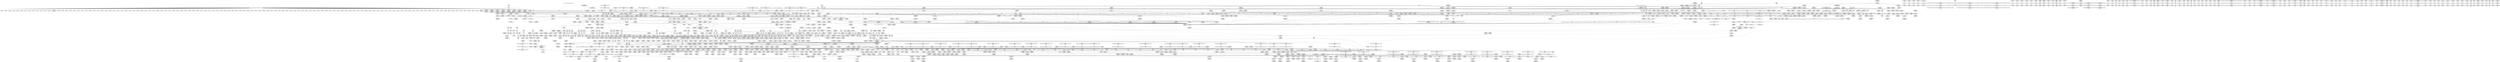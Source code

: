digraph {
	CE0x5aad1f0 [shape=record,shape=Mrecord,label="{CE0x5aad1f0|tomoyo_mount_acl:dir|Function::tomoyo_mount_acl&Arg::dir::}"]
	CE0x3f3ac20 [shape=record,shape=Mrecord,label="{CE0x3f3ac20|tomoyo_fill_path_info:frombool10|security/tomoyo/util.c,668}"]
	CE0x7491390 [shape=record,shape=Mrecord,label="{CE0x7491390|tomoyo_const_part_length:while.end|*SummSink*}"]
	CE0x581e7a0 [shape=record,shape=Mrecord,label="{CE0x581e7a0|tomoyo_mount_acl:tmp89|security/tomoyo/mount.c,132|*SummSink*}"]
	CE0x4a190d0 [shape=record,shape=Mrecord,label="{CE0x4a190d0|VOIDTB_TE:_CE_207,208_}"]
	CE0x747daa0 [shape=record,shape=Mrecord,label="{CE0x747daa0|tomoyo_mount_acl:if.then4|*SummSink*}"]
	CE0x5a9d830 [shape=record,shape=Mrecord,label="{CE0x5a9d830|tomoyo_mount_acl:type|Function::tomoyo_mount_acl&Arg::type::|*SummSource*}"]
	CE0x5aa2180 [shape=record,shape=Mrecord,label="{CE0x5aa2180|tomoyo_const_part_length:cmp12|security/tomoyo/util.c,641|*SummSource*}"]
	CE0x71603f0 [shape=record,shape=Mrecord,label="{CE0x71603f0|tomoyo_audit_mount_log:tmp9|security/tomoyo/mount.c,33|*SummSink*}"]
	CE0x49eb990 [shape=record,shape=Mrecord,label="{CE0x49eb990|i64*_getelementptr_inbounds_(_63_x_i64_,_63_x_i64_*___llvm_gcov_ctr1275,_i64_0,_i64_39)|*Constant*|*SummSource*}"]
	CE0x57e4690 [shape=record,shape=Mrecord,label="{CE0x57e4690|0:_%struct.tomoyo_obj_info*,_24:_%struct.tomoyo_path_info*,_32:_%struct.tomoyo_path_info*,_40:_%struct.tomoyo_path_info*,_48:_i64,_56:_i32,_72:_i8,_:_CMRE_37,38_}"]
	CE0x4926450 [shape=record,shape=Mrecord,label="{CE0x4926450|tomoyo_const_part_length:if.end}"]
	CE0x58cfa10 [shape=record,shape=Mrecord,label="{CE0x58cfa10|tomoyo_const_part_length:tmp35|security/tomoyo/util.c,643|*SummSource*}"]
	CE0x5918340 [shape=record,shape=Mrecord,label="{CE0x5918340|tomoyo_const_part_length:tmp1}"]
	CE0x57fef50 [shape=record,shape=Mrecord,label="{CE0x57fef50|tomoyo_mount_acl:tmp124|security/tomoyo/mount.c,163|*SummSource*}"]
	CE0x73ea110 [shape=record,shape=Mrecord,label="{CE0x73ea110|tomoyo_mount_acl:tmp34|security/tomoyo/mount.c,113}"]
	CE0x49ba570 [shape=record,shape=Mrecord,label="{CE0x49ba570|i64*_getelementptr_inbounds_(_5_x_i64_,_5_x_i64_*___llvm_gcov_ctr28130,_i64_0,_i64_4)|*Constant*}"]
	CE0x5d782e0 [shape=record,shape=Mrecord,label="{CE0x5d782e0|i64_5|*Constant*|*SummSource*}"]
	CE0x5d01380 [shape=record,shape=Mrecord,label="{CE0x5d01380|tomoyo_mount_acl:tmp28|security/tomoyo/mount.c,112|*SummSource*}"]
	CE0x5a2e240 [shape=record,shape=Mrecord,label="{CE0x5a2e240|tomoyo_mount_acl:tmp128|security/tomoyo/mount.c,167|*SummSource*}"]
	CE0x74380e0 [shape=record,shape=Mrecord,label="{CE0x74380e0|tomoyo_mount_acl:tmp57|security/tomoyo/mount.c,119|*SummSource*}"]
	CE0x4ad0190 [shape=record,shape=Mrecord,label="{CE0x4ad0190|tomoyo_mount_acl:if.then45}"]
	CE0x4999000 [shape=record,shape=Mrecord,label="{CE0x4999000|__llvm_gcov_indirect_counter_increment114:bb}"]
	CE0x4bdb2e0 [shape=record,shape=Mrecord,label="{CE0x4bdb2e0|tomoyo_audit_mount_log:tmp4|security/tomoyo/mount.c,31}"]
	CE0x740a800 [shape=record,shape=Mrecord,label="{CE0x740a800|%struct.file_system_type*_null|*Constant*|*SummSource*}"]
	CE0x5bbd7e0 [shape=record,shape=Mrecord,label="{CE0x5bbd7e0|tomoyo_mount_acl:requested_dir_name.0}"]
	CE0x5c49800 [shape=record,shape=Mrecord,label="{CE0x5c49800|tomoyo_mount_acl:tmp70|security/tomoyo/mount.c,128|*SummSink*}"]
	CE0x74065f0 [shape=record,shape=Mrecord,label="{CE0x74065f0|tomoyo_mount_acl:tmp41|security/tomoyo/mount.c,112}"]
	CE0x58a7dd0 [shape=record,shape=Mrecord,label="{CE0x58a7dd0|0:_%struct.tomoyo_obj_info*,_24:_%struct.tomoyo_path_info*,_32:_%struct.tomoyo_path_info*,_40:_%struct.tomoyo_path_info*,_48:_i64,_56:_i32,_72:_i8,_:_CMRE_50,51_}"]
	CE0x4a51de0 [shape=record,shape=Mrecord,label="{CE0x4a51de0|tomoyo_mount_acl:requested_dev_name.1|*SummSource*}"]
	CE0x57ccfb0 [shape=record,shape=Mrecord,label="{CE0x57ccfb0|0:_%struct.tomoyo_obj_info*,_24:_%struct.tomoyo_path_info*,_32:_%struct.tomoyo_path_info*,_40:_%struct.tomoyo_path_info*,_48:_i64,_56:_i32,_72:_i8,_:_CMRE_26,27_}"]
	CE0x5ce66b0 [shape=record,shape=Mrecord,label="{CE0x5ce66b0|VOIDTB_TE:_CE_313,314_}"]
	CE0x59bd9c0 [shape=record,shape=Mrecord,label="{CE0x59bd9c0|tomoyo_mount_acl:tmp7|security/tomoyo/mount.c,94}"]
	CE0x74d6bd0 [shape=record,shape=Mrecord,label="{CE0x74d6bd0|VOIDTB_TE:_CE_186,187_}"]
	CE0x4a0f2d0 [shape=record,shape=Mrecord,label="{CE0x4a0f2d0|tomoyo_fill_path_info:is_dir|security/tomoyo/util.c,667|*SummSource*}"]
	CE0x58a0390 [shape=record,shape=Mrecord,label="{CE0x58a0390|tomoyo_mount_acl:tmp19|security/tomoyo/mount.c,110|*SummSource*}"]
	CE0x57cf400 [shape=record,shape=Mrecord,label="{CE0x57cf400|_call_void___llvm_gcov_indirect_counter_increment114(i32*___llvm_gcov_global_state_pred45,_i64**_getelementptr_inbounds_(_3_x_i64*_,_3_x_i64*_*___llvm_gcda_edge_table44,_i64_0,_i64_0)),_!dbg_!38954|security/tomoyo/util.c,649}"]
	CE0x740c1a0 [shape=record,shape=Mrecord,label="{CE0x740c1a0|tomoyo_mount_acl:tmp45|security/tomoyo/mount.c,117}"]
	CE0x747aa50 [shape=record,shape=Mrecord,label="{CE0x747aa50|tomoyo_mount_acl:lor.lhs.false17}"]
	CE0x74c8fc0 [shape=record,shape=Mrecord,label="{CE0x74c8fc0|tomoyo_mount_acl:tmp62|security/tomoyo/mount.c,122|*SummSink*}"]
	CE0x57127c0 [shape=record,shape=Mrecord,label="{CE0x57127c0|i64*_getelementptr_inbounds_(_63_x_i64_,_63_x_i64_*___llvm_gcov_ctr1275,_i64_0,_i64_29)|*Constant*}"]
	CE0x4b7e3e0 [shape=record,shape=Mrecord,label="{CE0x4b7e3e0|i64*_getelementptr_inbounds_(_31_x_i64_,_31_x_i64_*___llvm_gcov_ctr43150,_i64_0,_i64_3)|*Constant*|*SummSink*}"]
	CE0x588b790 [shape=record,shape=Mrecord,label="{CE0x588b790|tomoyo_mount_acl:tmp22|security/tomoyo/mount.c,110}"]
	CE0x5c6ca30 [shape=record,shape=Mrecord,label="{CE0x5c6ca30|tomoyo_mount_acl:tmp78|security/tomoyo/mount.c,130}"]
	CE0x7431c20 [shape=record,shape=Mrecord,label="{CE0x7431c20|tomoyo_mount_acl:call21|security/tomoyo/mount.c,121|*SummSink*}"]
	CE0x74ae690 [shape=record,shape=Mrecord,label="{CE0x74ae690|tomoyo_mount_acl:tmp2|security/tomoyo/mount.c,79|*SummSink*}"]
	CE0x58c44d0 [shape=record,shape=Mrecord,label="{CE0x58c44d0|i32_2|*Constant*|*SummSink*}"]
	CE0x5caa4f0 [shape=record,shape=Mrecord,label="{CE0x5caa4f0|i64_44|*Constant*}"]
	CE0x742b6a0 [shape=record,shape=Mrecord,label="{CE0x742b6a0|i8*_getelementptr_inbounds_(_7_x_i8_,_7_x_i8_*_.str60,_i32_0,_i32_0)|*Constant*}"]
	CE0x4b09960 [shape=record,shape=Mrecord,label="{CE0x4b09960|tomoyo_const_part_length:inc|security/tomoyo/util.c,628|*SummSource*}"]
	CE0x7494a40 [shape=record,shape=Mrecord,label="{CE0x7494a40|tomoyo_mount_acl:if.end28|*SummSource*}"]
	CE0x4a5beb0 [shape=record,shape=Mrecord,label="{CE0x4a5beb0|tomoyo_const_part_length:if.end18}"]
	CE0x74db1b0 [shape=record,shape=Mrecord,label="{CE0x74db1b0|VOIDTB_TE:_CE_191,192_}"]
	CE0x4aa7cf0 [shape=record,shape=Mrecord,label="{CE0x4aa7cf0|tomoyo_const_part_length:conv|security/tomoyo/util.c,626|*SummSink*}"]
	CE0x4aa6d30 [shape=record,shape=Mrecord,label="{CE0x4aa6d30|VOIDTB_TE:_CE_304,305_}"]
	CE0x5dadc60 [shape=record,shape=Mrecord,label="{CE0x5dadc60|i32_3|*Constant*|*SummSource*}"]
	CE0x4c82820 [shape=record,shape=Mrecord,label="{CE0x4c82820|tomoyo_mount_acl:tmp85|security/tomoyo/mount.c,132|*SummSink*}"]
	CE0x4b460e0 [shape=record,shape=Mrecord,label="{CE0x4b460e0|tomoyo_const_part_length:tmp44|security/tomoyo/util.c,645|*SummSource*}"]
	CE0x4a0ed20 [shape=record,shape=Mrecord,label="{CE0x4a0ed20|tomoyo_fill_path_info:tmp12|security/tomoyo/util.c,667|*SummSource*}"]
	CE0x58f6330 [shape=record,shape=Mrecord,label="{CE0x58f6330|tomoyo_const_part_length:cmp21|security/tomoyo/util.c,644|*SummSource*}"]
	CE0x5864150 [shape=record,shape=Mrecord,label="{CE0x5864150|i64_41|*Constant*|*SummSource*}"]
	CE0x58e38f0 [shape=record,shape=Mrecord,label="{CE0x58e38f0|tomoyo_mount_acl:tmp|*SummSink*}"]
	CE0x4c0dc80 [shape=record,shape=Mrecord,label="{CE0x4c0dc80|i64*_getelementptr_inbounds_(_63_x_i64_,_63_x_i64_*___llvm_gcov_ctr1275,_i64_0,_i64_43)|*Constant*|*SummSink*}"]
	CE0x4ab5110 [shape=record,shape=Mrecord,label="{CE0x4ab5110|0:_%struct.tomoyo_obj_info*,_24:_%struct.tomoyo_path_info*,_32:_%struct.tomoyo_path_info*,_40:_%struct.tomoyo_path_info*,_48:_i64,_56:_i32,_72:_i8,_:_CMRE_24,25_}"]
	CE0x3fc6da0 [shape=record,shape=Mrecord,label="{CE0x3fc6da0|tomoyo_const_part_length:tmp24|security/tomoyo/util.c,640|*SummSink*}"]
	CE0x74374c0 [shape=record,shape=Mrecord,label="{CE0x74374c0|tomoyo_mount_acl:tmp58|security/tomoyo/mount.c,119|*SummSource*}"]
	CE0x4c3bcd0 [shape=record,shape=Mrecord,label="{CE0x4c3bcd0|tomoyo_const_part_length:cmp|security/tomoyo/util.c,626|*SummSource*}"]
	CE0x49dec40 [shape=record,shape=Mrecord,label="{CE0x49dec40|tomoyo_const_part_length:if.then}"]
	CE0x59dc880 [shape=record,shape=Mrecord,label="{CE0x59dc880|i8_4|*Constant*}"]
	CE0x5aa7dc0 [shape=record,shape=Mrecord,label="{CE0x5aa7dc0|i64_28|*Constant*|*SummSource*}"]
	CE0x73e8990 [shape=record,shape=Mrecord,label="{CE0x73e8990|i8**_getelementptr_inbounds_(_7_x_i8*_,_7_x_i8*_*_tomoyo_mounts,_i32_0,_i64_6)|*Constant*|*SummSource*}"]
	CE0x7491ac0 [shape=record,shape=Mrecord,label="{CE0x7491ac0|tomoyo_mount_acl:if.then32|*SummSource*}"]
	CE0x4c604b0 [shape=record,shape=Mrecord,label="{CE0x4c604b0|tomoyo_mount_acl:fstype.1|*SummSource*}"]
	CE0x5b7ad70 [shape=record,shape=Mrecord,label="{CE0x5b7ad70|tomoyo_const_part_length:while.end|*SummSource*}"]
	CE0x58c4870 [shape=record,shape=Mrecord,label="{CE0x58c4870|i64_41|*Constant*}"]
	CE0x4c37590 [shape=record,shape=Mrecord,label="{CE0x4c37590|__llvm_gcov_indirect_counter_increment114:counter}"]
	CE0x58bed10 [shape=record,shape=Mrecord,label="{CE0x58bed10|tomoyo_mount_acl:tmp32|security/tomoyo/mount.c,113}"]
	CE0x5a81f80 [shape=record,shape=Mrecord,label="{CE0x5a81f80|VOIDTB_TE:_CE_219,220_}"]
	CE0x4a11240 [shape=record,shape=Mrecord,label="{CE0x4a11240|tomoyo_const_part_length:if.end28|*SummSink*}"]
	CE0x74bb770 [shape=record,shape=Mrecord,label="{CE0x74bb770|VOIDTB_TE:_CE_144,145_}"]
	CE0x733e770 [shape=record,shape=Mrecord,label="{CE0x733e770|GLOBAL:kern_path|*Constant*}"]
	CE0x3b85df0 [shape=record,shape=Mrecord,label="{CE0x3b85df0|tomoyo_const_part_length:tmp25|security/tomoyo/util.c,641}"]
	CE0x59f8350 [shape=record,shape=Mrecord,label="{CE0x59f8350|0:_%struct.tomoyo_obj_info*,_24:_%struct.tomoyo_path_info*,_32:_%struct.tomoyo_path_info*,_40:_%struct.tomoyo_path_info*,_48:_i64,_56:_i32,_72:_i8,_:_CMRE_30,31_}"]
	CE0x3cadce0 [shape=record,shape=Mrecord,label="{CE0x3cadce0|tomoyo_fill_path_info:idxprom|security/tomoyo/util.c,667|*SummSource*}"]
	CE0x5d8c810 [shape=record,shape=Mrecord,label="{CE0x5d8c810|GLOBAL:tomoyo_fill_path_info|*Constant*|*SummSink*}"]
	CE0x4a80b20 [shape=record,shape=Mrecord,label="{CE0x4a80b20|tomoyo_const_part_length:tmp15|security/tomoyo/util.c,627}"]
	CE0x744e740 [shape=record,shape=Mrecord,label="{CE0x744e740|i8**_getelementptr_inbounds_(_7_x_i8*_,_7_x_i8*_*_tomoyo_mounts,_i32_0,_i64_1)|*Constant*|*SummSource*}"]
	CE0x3fd8e70 [shape=record,shape=Mrecord,label="{CE0x3fd8e70|tomoyo_mount_acl:mount57|security/tomoyo/mount.c,157}"]
	CE0x57845b0 [shape=record,shape=Mrecord,label="{CE0x57845b0|__llvm_gcov_indirect_counter_increment114:tmp1|*SummSink*}"]
	CE0x580f6c0 [shape=record,shape=Mrecord,label="{CE0x580f6c0|tomoyo_const_part_length:tmp32|security/tomoyo/util.c,641}"]
	CE0x5a303d0 [shape=record,shape=Mrecord,label="{CE0x5a303d0|tomoyo_const_part_length:cmp3|security/tomoyo/util.c,627}"]
	CE0x5dbc050 [shape=record,shape=Mrecord,label="{CE0x5dbc050|0:_%struct.tomoyo_obj_info*,_24:_%struct.tomoyo_path_info*,_32:_%struct.tomoyo_path_info*,_40:_%struct.tomoyo_path_info*,_48:_i64,_56:_i32,_72:_i8,_:_CMRE_59,60_}"]
	CE0x74bb510 [shape=record,shape=Mrecord,label="{CE0x74bb510|VOIDTB_TE:_CE_112,144_}"]
	CE0x742e3d0 [shape=record,shape=Mrecord,label="{CE0x742e3d0|tomoyo_mount_acl:tmp47|security/tomoyo/mount.c,117|*SummSource*}"]
	CE0x49dcbc0 [shape=record,shape=Mrecord,label="{CE0x49dcbc0|tomoyo_const_part_length:tmp22|security/tomoyo/util.c,634|*SummSource*}"]
	CE0x5c210e0 [shape=record,shape=Mrecord,label="{CE0x5c210e0|tomoyo_mount_acl:tmp6|security/tomoyo/mount.c,94}"]
	CE0x58b2110 [shape=record,shape=Mrecord,label="{CE0x58b2110|tomoyo_mount_acl:cmp9|security/tomoyo/mount.c,113|*SummSource*}"]
	CE0x74d0d50 [shape=record,shape=Mrecord,label="{CE0x74d0d50|VOIDTB_TE:_CE_178,179_}"]
	CE0x73f7ba0 [shape=record,shape=Mrecord,label="{CE0x73f7ba0|tomoyo_mount_acl:cmp11|security/tomoyo/mount.c,114|*SummSink*}"]
	CE0x49d8fd0 [shape=record,shape=Mrecord,label="{CE0x49d8fd0|tomoyo_const_part_length:sw.bb|*SummSink*}"]
	CE0x5d810d0 [shape=record,shape=Mrecord,label="{CE0x5d810d0|tomoyo_mount_acl:fstype.0|*SummSink*}"]
	CE0x5d41220 [shape=record,shape=Mrecord,label="{CE0x5d41220|VOIDTB_TE:_CE_308,309_}"]
	CE0x74a51b0 [shape=record,shape=Mrecord,label="{CE0x74a51b0|16:_%struct.dentry*,_:_SCMRE_8,16_|*MultipleSource*|security/tomoyo/mount.c,79|security/tomoyo/mount.c, 79|security/tomoyo/mount.c, 80|security/tomoyo/mount.c,79}"]
	CE0x724c9c0 [shape=record,shape=Mrecord,label="{CE0x724c9c0|tomoyo_mount_acl:tmp77}"]
	CE0x4c60680 [shape=record,shape=Mrecord,label="{CE0x4c60680|tomoyo_mount_acl:need_dev.2}"]
	CE0x4c390c0 [shape=record,shape=Mrecord,label="{CE0x4c390c0|tomoyo_const_part_length:tmp45|security/tomoyo/util.c,645}"]
	CE0x711ee30 [shape=record,shape=Mrecord,label="{CE0x711ee30|tomoyo_audit_mount_log:call|security/tomoyo/mount.c,30|*SummSink*}"]
	CE0x74d0b90 [shape=record,shape=Mrecord,label="{CE0x74d0b90|VOIDTB_TE:_CE_173,174_}"]
	CE0x57e9900 [shape=record,shape=Mrecord,label="{CE0x57e9900|0:_%struct.tomoyo_obj_info*,_24:_%struct.tomoyo_path_info*,_32:_%struct.tomoyo_path_info*,_40:_%struct.tomoyo_path_info*,_48:_i64,_56:_i32,_72:_i8,_:_CMRE_36,37_}"]
	CE0x7479c30 [shape=record,shape=Mrecord,label="{CE0x7479c30|tomoyo_mount_acl:if.end38}"]
	CE0x747d700 [shape=record,shape=Mrecord,label="{CE0x747d700|tomoyo_mount_acl:if.then4|*SummSource*}"]
	CE0x581eef0 [shape=record,shape=Mrecord,label="{CE0x581eef0|tomoyo_mount_acl:tmp132|security/tomoyo/mount.c,171}"]
	CE0x4bae810 [shape=record,shape=Mrecord,label="{CE0x4bae810|tomoyo_const_part_length:len.0|*SummSource*}"]
	CE0x58a0680 [shape=record,shape=Mrecord,label="{CE0x58a0680|tomoyo_mount_acl:tmp20|security/tomoyo/mount.c,110}"]
	CE0x3fc78a0 [shape=record,shape=Mrecord,label="{CE0x3fc78a0|tomoyo_mount_acl:obj|security/tomoyo/mount.c, 79|*SummSink*}"]
	CE0x5af5fc0 [shape=record,shape=Mrecord,label="{CE0x5af5fc0|tomoyo_mount_acl:tmp100|security/tomoyo/mount.c,142}"]
	CE0x5b3acc0 [shape=record,shape=Mrecord,label="{CE0x5b3acc0|i64*_getelementptr_inbounds_(_63_x_i64_,_63_x_i64_*___llvm_gcov_ctr1275,_i64_0,_i64_42)|*Constant*|*SummSink*}"]
	CE0x5b4bab0 [shape=record,shape=Mrecord,label="{CE0x5b4bab0|GLOBAL:path_put|*Constant*|*SummSource*}"]
	CE0x5930ea0 [shape=record,shape=Mrecord,label="{CE0x5930ea0|tomoyo_mount_acl:tmp84|security/tomoyo/mount.c,132|*SummSource*}"]
	CE0x4a51ab0 [shape=record,shape=Mrecord,label="{CE0x4a51ab0|tomoyo_mount_acl:requested_dir_name.0|*SummSink*}"]
	CE0x4c16fc0 [shape=record,shape=Mrecord,label="{CE0x4c16fc0|tomoyo_mount_acl:tmp105|security/tomoyo/mount.c,144|*SummSource*}"]
	CE0x4c74e80 [shape=record,shape=Mrecord,label="{CE0x4c74e80|0:_%struct.tomoyo_obj_info*,_24:_%struct.tomoyo_path_info*,_32:_%struct.tomoyo_path_info*,_40:_%struct.tomoyo_path_info*,_48:_i64,_56:_i32,_72:_i8,_:_CMRE_0,8_|*MultipleSource*|security/tomoyo/mount.c,90|Function::tomoyo_mount_acl&Arg::r::}"]
	CE0x58f8fb0 [shape=record,shape=Mrecord,label="{CE0x58f8fb0|i64*_getelementptr_inbounds_(_31_x_i64_,_31_x_i64_*___llvm_gcov_ctr43150,_i64_0,_i64_0)|*Constant*}"]
	CE0x74be3a0 [shape=record,shape=Mrecord,label="{CE0x74be3a0|VOIDTB_TE:_CE_80,88_}"]
	CE0x5801aa0 [shape=record,shape=Mrecord,label="{CE0x5801aa0|i32_4|*Constant*|*SummSink*}"]
	CE0x742b520 [shape=record,shape=Mrecord,label="{CE0x742b520|tomoyo_mount_acl:tmp106|security/tomoyo/mount.c,145|*SummSink*}"]
	CE0x57b5950 [shape=record,shape=Mrecord,label="{CE0x57b5950|tomoyo_const_part_length:tmp47|security/tomoyo/util.c,646|*SummSink*}"]
	CE0x588ee00 [shape=record,shape=Mrecord,label="{CE0x588ee00|tomoyo_mount_acl:tmp22|security/tomoyo/mount.c,110|*SummSource*}"]
	CE0x4bd3ca0 [shape=record,shape=Mrecord,label="{CE0x4bd3ca0|tomoyo_audit_mount_log:tmp7|security/tomoyo/mount.c,32}"]
	CE0x4c370b0 [shape=record,shape=Mrecord,label="{CE0x4c370b0|i8*_getelementptr_inbounds_(_27_x_i8_,_27_x_i8_*_.str870,_i32_0,_i32_0)|*Constant*|*SummSource*}"]
	CE0x747de80 [shape=record,shape=Mrecord,label="{CE0x747de80|tomoyo_mount_acl:if.end69|*SummSource*}"]
	CE0x5d450e0 [shape=record,shape=Mrecord,label="{CE0x5d450e0|0:_i64*,_array:_GCR___llvm_gcda_edge_table44_internal_unnamed_addr_constant_3_x_i64*_i64*_getelementptr_inbounds_(_31_x_i64_,_31_x_i64_*___llvm_gcov_ctr43150,_i64_0,_i64_10),_i64*_getelementptr_inbounds_(_31_x_i64_,_31_x_i64_*___llvm_gcov_ctr43150,_i64_0,_i64_11),_i64*_getelementptr_inbounds_(_31_x_i64_,_31_x_i64_*___llvm_gcov_ctr43150,_i64_0,_i64_15)_:_elem_0::}"]
	CE0x49dc5d0 [shape=record,shape=Mrecord,label="{CE0x49dc5d0|tomoyo_const_part_length:if.then17|*SummSource*}"]
	CE0x49c0530 [shape=record,shape=Mrecord,label="{CE0x49c0530|tomoyo_const_part_length:tmp37|security/tomoyo/util.c,644|*SummSink*}"]
	CE0x74d3350 [shape=record,shape=Mrecord,label="{CE0x74d3350|VOIDTB_TE:_CE_181,182_}"]
	CE0x4c82710 [shape=record,shape=Mrecord,label="{CE0x4c82710|tomoyo_mount_acl:tmp85|security/tomoyo/mount.c,132|*SummSource*}"]
	CE0x5aa6760 [shape=record,shape=Mrecord,label="{CE0x5aa6760|_ret_void,_!dbg_!38929|security/tomoyo/util.c,670|*SummSource*}"]
	CE0x74871c0 [shape=record,shape=Mrecord,label="{CE0x74871c0|tomoyo_mount_acl:if.else43|*SummSink*}"]
	CE0x7408470 [shape=record,shape=Mrecord,label="{CE0x7408470|tomoyo_mount_acl:tmp42|security/tomoyo/mount.c,112|*SummSource*}"]
	CE0x4d53d20 [shape=record,shape=Mrecord,label="{CE0x4d53d20|tomoyo_const_part_length:entry|*SummSink*}"]
	CE0x74d8100 [shape=record,shape=Mrecord,label="{CE0x74d8100|VOIDTB_TE:_CE_184,185_}"]
	CE0x4ae1950 [shape=record,shape=Mrecord,label="{CE0x4ae1950|tomoyo_mount_acl:tmp87|security/tomoyo/mount.c,132|*SummSink*}"]
	CE0x3b78ea0 [shape=record,shape=Mrecord,label="{CE0x3b78ea0|tomoyo_fill_path_info:tmp12|security/tomoyo/util.c,667}"]
	CE0x5b580f0 [shape=record,shape=Mrecord,label="{CE0x5b580f0|tomoyo_mount_acl:tmp137|security/tomoyo/mount.c,172|*SummSink*}"]
	CE0x4becdd0 [shape=record,shape=Mrecord,label="{CE0x4becdd0|i32_8|*Constant*}"]
	CE0x5db3920 [shape=record,shape=Mrecord,label="{CE0x5db3920|tomoyo_mount_acl:tmp75}"]
	CE0x581e690 [shape=record,shape=Mrecord,label="{CE0x581e690|tomoyo_mount_acl:tmp89|security/tomoyo/mount.c,132|*SummSource*}"]
	CE0x583cc10 [shape=record,shape=Mrecord,label="{CE0x583cc10|i64_40|*Constant*|*SummSink*}"]
	CE0x3fb4e10 [shape=record,shape=Mrecord,label="{CE0x3fb4e10|tomoyo_fill_path_info:conv4|security/tomoyo/util.c,667|*SummSink*}"]
	CE0x4b8fb30 [shape=record,shape=Mrecord,label="{CE0x4b8fb30|tomoyo_mount_acl:param59|security/tomoyo/mount.c,158|*SummSink*}"]
	CE0x5b0ed20 [shape=record,shape=Mrecord,label="{CE0x5b0ed20|tomoyo_const_part_length:tmp19|security/tomoyo/util.c,628}"]
	CE0x588b250 [shape=record,shape=Mrecord,label="{CE0x588b250|i64_8|*Constant*}"]
	CE0x7479810 [shape=record,shape=Mrecord,label="{CE0x7479810|tomoyo_mount_acl:if.end}"]
	CE0x57d0980 [shape=record,shape=Mrecord,label="{CE0x57d0980|i64**_getelementptr_inbounds_(_3_x_i64*_,_3_x_i64*_*___llvm_gcda_edge_table44,_i64_0,_i64_1)|*Constant*}"]
	CE0x747fe20 [shape=record,shape=Mrecord,label="{CE0x747fe20|tomoyo_mount_acl:if.then19|*SummSource*}"]
	CE0x589d3a0 [shape=record,shape=Mrecord,label="{CE0x589d3a0|i64_8|*Constant*|*SummSink*}"]
	CE0x74452c0 [shape=record,shape=Mrecord,label="{CE0x74452c0|i64_22|*Constant*|*SummSource*}"]
	CE0x5c21420 [shape=record,shape=Mrecord,label="{CE0x5c21420|i64_0|*Constant*|*SummSource*}"]
	CE0x5d45290 [shape=record,shape=Mrecord,label="{CE0x5d45290|_call_void_mcount()_#3}"]
	CE0x3e42710 [shape=record,shape=Mrecord,label="{CE0x3e42710|tomoyo_fill_path_info:tmp13|*LoadInst*|security/tomoyo/util.c,668|*SummSource*}"]
	CE0x4bc3aa0 [shape=record,shape=Mrecord,label="{CE0x4bc3aa0|tomoyo_mount_acl:obj|security/tomoyo/mount.c, 79}"]
	CE0x4ac6ee0 [shape=record,shape=Mrecord,label="{CE0x4ac6ee0|_call_void_put_filesystem(%struct.file_system_type*_%fstype.3)_#9,_!dbg_!39062|security/tomoyo/mount.c,168|*SummSink*}"]
	CE0x57cf390 [shape=record,shape=Mrecord,label="{CE0x57cf390|i32_4|*Constant*}"]
	CE0x5c220b0 [shape=record,shape=Mrecord,label="{CE0x5c220b0|tomoyo_mount_acl:tmp5|security/tomoyo/mount.c,94|*SummSource*}"]
	CE0x7476390 [shape=record,shape=Mrecord,label="{CE0x7476390|tomoyo_mount_acl:lor.lhs.false|*SummSource*}"]
	CE0x592d1c0 [shape=record,shape=Mrecord,label="{CE0x592d1c0|tomoyo_audit_mount_log:tmp6|security/tomoyo/mount.c,32|*SummSource*}"]
	CE0x4b1e0b0 [shape=record,shape=Mrecord,label="{CE0x4b1e0b0|i64_24|*Constant*}"]
	CE0x5918150 [shape=record,shape=Mrecord,label="{CE0x5918150|tomoyo_const_part_length:tmp|*SummSink*}"]
	CE0x4c3c010 [shape=record,shape=Mrecord,label="{CE0x4c3c010|tomoyo_audit_mount_log:param|security/tomoyo/mount.c,31}"]
	CE0x73575b0 [shape=record,shape=Mrecord,label="{CE0x73575b0|tomoyo_mount_acl:tmp26|security/tomoyo/mount.c,112|*SummSource*}"]
	CE0x5a30710 [shape=record,shape=Mrecord,label="{CE0x5a30710|tomoyo_fill_path_info:tmp2|*LoadInst*|security/tomoyo/util.c,663|*SummSource*}"]
	CE0x4a81130 [shape=record,shape=Mrecord,label="{CE0x4a81130|tomoyo_mount_acl:if.then14}"]
	CE0x4b67570 [shape=record,shape=Mrecord,label="{CE0x4b67570|tomoyo_mount_acl:if.end50|*SummSink*}"]
	CE0x58a6e20 [shape=record,shape=Mrecord,label="{CE0x58a6e20|tomoyo_mount_acl:tmp23|security/tomoyo/mount.c,112|*SummSource*}"]
	CE0x7363320 [shape=record,shape=Mrecord,label="{CE0x7363320|tomoyo_mount_acl:cmp|security/tomoyo/mount.c,110|*SummSource*}"]
	CE0x74b29b0 [shape=record,shape=Mrecord,label="{CE0x74b29b0|i8_0|*Constant*|*SummSink*}"]
	CE0x57caba0 [shape=record,shape=Mrecord,label="{CE0x57caba0|tomoyo_mount_acl:tmp94|security/tomoyo/mount.c,138|*SummSink*}"]
	CE0x5812d50 [shape=record,shape=Mrecord,label="{CE0x5812d50|GLOBAL:kfree|*Constant*}"]
	CE0x4987d10 [shape=record,shape=Mrecord,label="{CE0x4987d10|tomoyo_mount_acl:tmp109|security/tomoyo/mount.c,147|*SummSource*}"]
	CE0x7400000 [shape=record,shape=Mrecord,label="{CE0x7400000|tomoyo_mount_acl:tmp135|security/tomoyo/mount.c,171|*SummSink*}"]
	CE0x4bed3b0 [shape=record,shape=Mrecord,label="{CE0x4bed3b0|GLOBAL:tomoyo_audit_mount_log|*Constant*|*SummSource*}"]
	CE0x7412740 [shape=record,shape=Mrecord,label="{CE0x7412740|tomoyo_mount_acl:tmp44|security/tomoyo/mount.c,112}"]
	CE0x7480a70 [shape=record,shape=Mrecord,label="{CE0x7480a70|tomoyo_mount_acl:if.then49|*SummSink*}"]
	CE0x4c66ad0 [shape=record,shape=Mrecord,label="{CE0x4c66ad0|tomoyo_audit_mount_log:param7|security/tomoyo/mount.c,34|*SummSink*}"]
	CE0x72d5c90 [shape=record,shape=Mrecord,label="{CE0x72d5c90|tomoyo_const_part_length:tmp50|security/tomoyo/util.c,651}"]
	CE0x7300ba0 [shape=record,shape=Mrecord,label="{CE0x7300ba0|i64_37|*Constant*|*SummSource*}"]
	CE0x3d2e940 [shape=record,shape=Mrecord,label="{CE0x3d2e940|tomoyo_mount_acl:tmp70|security/tomoyo/mount.c,128}"]
	CE0x585c8d0 [shape=record,shape=Mrecord,label="{CE0x585c8d0|tomoyo_mount_acl:need_dev.2|*SummSink*}"]
	CE0x5b853a0 [shape=record,shape=Mrecord,label="{CE0x5b853a0|i1_false|*Constant*|*SummSource*}"]
	CE0x4988230 [shape=record,shape=Mrecord,label="{CE0x4988230|tomoyo_mount_acl:tmp110|security/tomoyo/mount.c,147|*SummSource*}"]
	CE0x5b8b9b0 [shape=record,shape=Mrecord,label="{CE0x5b8b9b0|GLOBAL:tomoyo_realpath_from_path|*Constant*|*SummSource*}"]
	CE0x3cb96b0 [shape=record,shape=Mrecord,label="{CE0x3cb96b0|__llvm_gcov_indirect_counter_increment114:tmp2|*SummSink*}"]
	CE0x5bdce70 [shape=record,shape=Mrecord,label="{CE0x5bdce70|tomoyo_mount_acl:tmp79|security/tomoyo/mount.c,130|*SummSource*}"]
	CE0x5a2e7b0 [shape=record,shape=Mrecord,label="{CE0x5a2e7b0|tomoyo_mount_acl:if.end42|*SummSink*}"]
	CE0x4a2cd70 [shape=record,shape=Mrecord,label="{CE0x4a2cd70|tomoyo_const_part_length:cmp25|security/tomoyo/util.c,644|*SummSink*}"]
	CE0x5888f30 [shape=record,shape=Mrecord,label="{CE0x5888f30|i8**_getelementptr_inbounds_(_7_x_i8*_,_7_x_i8*_*_tomoyo_mounts,_i32_0,_i64_2)|*Constant*|*SummSource*}"]
	CE0x4be7970 [shape=record,shape=Mrecord,label="{CE0x4be7970|tomoyo_mount_acl:tobool25|security/tomoyo/mount.c,126}"]
	CE0x744c380 [shape=record,shape=Mrecord,label="{CE0x744c380|i64_48|*Constant*|*SummSource*}"]
	CE0x4a43190 [shape=record,shape=Mrecord,label="{CE0x4a43190|tomoyo_const_part_length:incdec.ptr19|security/tomoyo/util.c,643|*SummSource*}"]
	CE0x5917950 [shape=record,shape=Mrecord,label="{CE0x5917950|__llvm_gcov_indirect_counter_increment114:counters|Function::__llvm_gcov_indirect_counter_increment114&Arg::counters::|*SummSink*}"]
	CE0x74d7360 [shape=record,shape=Mrecord,label="{CE0x74d7360|VOIDTB_TE:_CE_196,197_}"]
	CE0x57ff0c0 [shape=record,shape=Mrecord,label="{CE0x57ff0c0|tomoyo_mount_acl:tmp125|security/tomoyo/mount.c,163}"]
	CE0x5783fb0 [shape=record,shape=Mrecord,label="{CE0x5783fb0|_ret_i32_%retval.0,_!dbg_!38957|security/tomoyo/util.c,652}"]
	CE0x74a1df0 [shape=record,shape=Mrecord,label="{CE0x74a1df0|tomoyo_mount_acl:rdev|security/tomoyo/mount.c, 86|*SummSink*}"]
	CE0x74d5690 [shape=record,shape=Mrecord,label="{CE0x74d5690|VOIDTB_TE:_CE_161,162_}"]
	CE0x4bbe940 [shape=record,shape=Mrecord,label="{CE0x4bbe940|tomoyo_fill_path_info:frombool|security/tomoyo/util.c,667}"]
	CE0x4d631d0 [shape=record,shape=Mrecord,label="{CE0x4d631d0|tomoyo_const_part_length:tmp26|security/tomoyo/util.c,641|*SummSink*}"]
	CE0x58b55e0 [shape=record,shape=Mrecord,label="{CE0x58b55e0|tomoyo_mount_acl:tmp30|security/tomoyo/mount.c,113|*SummSink*}"]
	CE0x4c77d10 [shape=record,shape=Mrecord,label="{CE0x4c77d10|i32_51|*Constant*|*SummSink*}"]
	CE0x580f550 [shape=record,shape=Mrecord,label="{CE0x580f550|tomoyo_const_part_length:tmp31|security/tomoyo/util.c,641|*SummSink*}"]
	"CONST[source:1(input),value:2(dynamic)][purpose:{object}][SrcIdx:1]"
	CE0x4c3b7c0 [shape=record,shape=Mrecord,label="{CE0x4c3b7c0|tomoyo_const_part_length:while.body|*SummSink*}"]
	CE0x4ac8f10 [shape=record,shape=Mrecord,label="{CE0x4ac8f10|tomoyo_const_part_length:conv14|security/tomoyo/util.c,641|*SummSink*}"]
	CE0x57f0ff0 [shape=record,shape=Mrecord,label="{CE0x57f0ff0|VOIDTB_TE:_CE_213,214_}"]
	CE0x4b1e800 [shape=record,shape=Mrecord,label="{CE0x4b1e800|tomoyo_const_part_length:tmp40|security/tomoyo/util.c,644|*SummSource*}"]
	CE0x72bf070 [shape=record,shape=Mrecord,label="{CE0x72bf070|tomoyo_mount_acl:tmp129|security/tomoyo/mount.c,167|*SummSink*}"]
	CE0x3b789c0 [shape=record,shape=Mrecord,label="{CE0x3b789c0|tomoyo_const_part_length:tmp11|security/tomoyo/util.c,626|*SummSource*}"]
	CE0x4b7e450 [shape=record,shape=Mrecord,label="{CE0x4b7e450|tomoyo_const_part_length:tmp6|security/tomoyo/util.c,625|*SummSink*}"]
	CE0x7413650 [shape=record,shape=Mrecord,label="{CE0x7413650|tomoyo_mount_acl:tmp44|security/tomoyo/mount.c,112|*SummSink*}"]
	CE0x3eb5200 [shape=record,shape=Mrecord,label="{CE0x3eb5200|0:_%struct.tomoyo_obj_info*,_24:_%struct.tomoyo_path_info*,_32:_%struct.tomoyo_path_info*,_40:_%struct.tomoyo_path_info*,_48:_i64,_56:_i32,_72:_i8,_:_CMRE_54,55_}"]
	CE0x4b41bf0 [shape=record,shape=Mrecord,label="{CE0x4b41bf0|tomoyo_const_part_length:tmp42|security/tomoyo/util.c,644}"]
	CE0x7400a50 [shape=record,shape=Mrecord,label="{CE0x7400a50|tomoyo_fill_path_info:bb}"]
	CE0x4c78670 [shape=record,shape=Mrecord,label="{CE0x4c78670|i64*_getelementptr_inbounds_(_31_x_i64_,_31_x_i64_*___llvm_gcov_ctr43150,_i64_0,_i64_4)|*Constant*}"]
	CE0x5ab13a0 [shape=record,shape=Mrecord,label="{CE0x5ab13a0|tomoyo_fill_path_info:entry}"]
	CE0x3b85d80 [shape=record,shape=Mrecord,label="{CE0x3b85d80|i64_18|*Constant*|*SummSink*}"]
	CE0x5864090 [shape=record,shape=Mrecord,label="{CE0x5864090|tomoyo_mount_acl:tobool40|security/tomoyo/mount.c,138|*SummSink*}"]
	CE0x5aa12a0 [shape=record,shape=Mrecord,label="{CE0x5aa12a0|i32_5|*Constant*|*SummSource*}"]
	CE0x724c850 [shape=record,shape=Mrecord,label="{CE0x724c850|i64*_getelementptr_inbounds_(_63_x_i64_,_63_x_i64_*___llvm_gcov_ctr1275,_i64_0,_i64_32)|*Constant*|*SummSink*}"]
	CE0x3e42240 [shape=record,shape=Mrecord,label="{CE0x3e42240|tomoyo_fill_path_info:const_len6|security/tomoyo/util.c,668|*SummSink*}"]
	CE0x74bab70 [shape=record,shape=Mrecord,label="{CE0x74bab70|VOIDTB_TE:_CE_96,104_}"]
	CE0x74957b0 [shape=record,shape=Mrecord,label="{CE0x74957b0|tomoyo_mount_acl:tmp}"]
	CE0x4c2b460 [shape=record,shape=Mrecord,label="{CE0x4c2b460|i32_49|*Constant*|*SummSink*}"]
	CE0x74c18c0 [shape=record,shape=Mrecord,label="{CE0x74c18c0|VOIDTB_TE:_CE_157,158_}"]
	CE0x4c17600 [shape=record,shape=Mrecord,label="{CE0x4c17600|tomoyo_mount_acl:tmp106|security/tomoyo/mount.c,145}"]
	CE0x5a0c4f0 [shape=record,shape=Mrecord,label="{CE0x5a0c4f0|tomoyo_audit_mount_log:type|security/tomoyo/mount.c,33|*SummSink*}"]
	CE0x4a2c390 [shape=record,shape=Mrecord,label="{CE0x4a2c390|tomoyo_const_part_length:conv24|security/tomoyo/util.c,644|*SummSink*}"]
	CE0x5b86210 [shape=record,shape=Mrecord,label="{CE0x5b86210|tomoyo_mount_acl:dir|Function::tomoyo_mount_acl&Arg::dir::|*SummSource*}"]
	CE0x49baf50 [shape=record,shape=Mrecord,label="{CE0x49baf50|tomoyo_fill_path_info:conv|security/tomoyo/util.c,664|*SummSource*}"]
	CE0x747b560 [shape=record,shape=Mrecord,label="{CE0x747b560|tomoyo_mount_acl:if.then41|*SummSource*}"]
	CE0x7436940 [shape=record,shape=Mrecord,label="{CE0x7436940|tomoyo_mount_acl:call21|security/tomoyo/mount.c,121|*SummSource*}"]
	CE0x73ed5a0 [shape=record,shape=Mrecord,label="{CE0x73ed5a0|tomoyo_mount_acl:tmp33|security/tomoyo/mount.c,113|*SummSink*}"]
	CE0x3fb57a0 [shape=record,shape=Mrecord,label="{CE0x3fb57a0|tomoyo_fill_path_info:call|security/tomoyo/util.c,664|*SummSink*}"]
	CE0x74b7b60 [shape=record,shape=Mrecord,label="{CE0x74b7b60|tomoyo_mount_acl:and|security/tomoyo/mount.c,126|*SummSource*}"]
	CE0x7440ff0 [shape=record,shape=Mrecord,label="{CE0x7440ff0|tomoyo_mount_acl:tmp54|security/tomoyo/mount.c,117}"]
	CE0x5d455b0 [shape=record,shape=Mrecord,label="{CE0x5d455b0|_call_void_mcount()_#3|*SummSink*}"]
	CE0x7205f80 [shape=record,shape=Mrecord,label="{CE0x7205f80|tomoyo_mount_acl:param62|security/tomoyo/mount.c,159}"]
	CE0x7186930 [shape=record,shape=Mrecord,label="{CE0x7186930|i64_57|*Constant*|*SummSink*}"]
	CE0x49dcf60 [shape=record,shape=Mrecord,label="{CE0x49dcf60|tomoyo_const_part_length:tmp23|security/tomoyo/util.c,634|*SummSource*}"]
	CE0x74cfaf0 [shape=record,shape=Mrecord,label="{CE0x74cfaf0|VOIDTB_TE:_CE_179,180_}"]
	CE0x7486c00 [shape=record,shape=Mrecord,label="{CE0x7486c00|tomoyo_mount_acl:do.end}"]
	CE0x3fb55e0 [shape=record,shape=Mrecord,label="{CE0x3fb55e0|tomoyo_fill_path_info:call|security/tomoyo/util.c,664|*SummSource*}"]
	CE0x74b31f0 [shape=record,shape=Mrecord,label="{CE0x74b31f0|16:_%struct.dentry*,_:_SCMRE_0,1_|*MultipleSource*|security/tomoyo/mount.c,79|security/tomoyo/mount.c, 79|security/tomoyo/mount.c, 80|security/tomoyo/mount.c,79}"]
	CE0x4a411e0 [shape=record,shape=Mrecord,label="{CE0x4a411e0|i32_1|*Constant*}"]
	CE0x4bdd370 [shape=record,shape=Mrecord,label="{CE0x4bdd370|tomoyo_const_part_length:tmp5|security/tomoyo/util.c,624|*SummSource*}"]
	CE0x74be4a0 [shape=record,shape=Mrecord,label="{CE0x74be4a0|VOIDTB_TE:_CE_72,80_}"]
	CE0x580fc00 [shape=record,shape=Mrecord,label="{CE0x580fc00|tomoyo_const_part_length:tmp33|security/tomoyo/util.c,642}"]
	CE0x4998d80 [shape=record,shape=Mrecord,label="{CE0x4998d80|tomoyo_const_part_length:len.0}"]
	CE0x74dac50 [shape=record,shape=Mrecord,label="{CE0x74dac50|VOIDTB_TE:_CE_198,199_}"]
	CE0x67c2f60 [shape=record,shape=Mrecord,label="{CE0x67c2f60|tomoyo_audit_mount_log:tmp1|*SummSource*}"]
	CE0x4bed7b0 [shape=record,shape=Mrecord,label="{CE0x4bed7b0|_ret_i32_%call,_!dbg_!38919|security/tomoyo/mount.c,30}"]
	CE0x743e620 [shape=record,shape=Mrecord,label="{CE0x743e620|tomoyo_mount_acl:tmp56|security/tomoyo/mount.c,117|*SummSink*}"]
	CE0x4ad7dc0 [shape=record,shape=Mrecord,label="{CE0x4ad7dc0|tomoyo_const_part_length:incdec.ptr|security/tomoyo/util.c,626|*SummSink*}"]
	CE0x5aad780 [shape=record,shape=Mrecord,label="{CE0x5aad780|i64*_getelementptr_inbounds_(_63_x_i64_,_63_x_i64_*___llvm_gcov_ctr1275,_i64_0,_i64_3)|*Constant*|*SummSink*}"]
	CE0x59dce10 [shape=record,shape=Mrecord,label="{CE0x59dce10|i8_4|*Constant*|*SummSink*}"]
	CE0x74cd3c0 [shape=record,shape=Mrecord,label="{CE0x74cd3c0|VOIDTB_TE:_CE_168,169_}"]
	CE0x73ea2f0 [shape=record,shape=Mrecord,label="{CE0x73ea2f0|i64_17|*Constant*}"]
	CE0x5835220 [shape=record,shape=Mrecord,label="{CE0x5835220|tomoyo_mount_acl:mount57|security/tomoyo/mount.c,157|*SummSink*}"]
	CE0x3e42b30 [shape=record,shape=Mrecord,label="{CE0x3e42b30|tomoyo_fill_path_info:conv7|security/tomoyo/util.c,668|*SummSource*}"]
	CE0x74dc0f0 [shape=record,shape=Mrecord,label="{CE0x74dc0f0|VOIDTB_TE:_CE_162,163_}"]
	CE0x5bab120 [shape=record,shape=Mrecord,label="{CE0x5bab120|tomoyo_mount_acl:path170|security/tomoyo/mount.c,171}"]
	CE0x3b78ad0 [shape=record,shape=Mrecord,label="{CE0x3b78ad0|tomoyo_fill_path_info:tmp11|security/tomoyo/util.c,667}"]
	CE0x5947380 [shape=record,shape=Mrecord,label="{CE0x5947380|0:_%struct.tomoyo_obj_info*,_24:_%struct.tomoyo_path_info*,_32:_%struct.tomoyo_path_info*,_40:_%struct.tomoyo_path_info*,_48:_i64,_56:_i32,_72:_i8,_:_CMRE_27,28_}"]
	CE0x5b85f10 [shape=record,shape=Mrecord,label="{CE0x5b85f10|tomoyo_mount_acl:dir|Function::tomoyo_mount_acl&Arg::dir::|*SummSink*}"]
	CE0x4a20680 [shape=record,shape=Mrecord,label="{CE0x4a20680|_call_void_tomoyo_fill_path_info(%struct.tomoyo_path_info*_%rdev)_#9,_!dbg_!39024|security/tomoyo/mount.c,153|*SummSource*}"]
	CE0x4c50d80 [shape=record,shape=Mrecord,label="{CE0x4c50d80|tomoyo_mount_acl:tmp103|security/tomoyo/mount.c,144|*SummSink*}"]
	CE0x5b8c6b0 [shape=record,shape=Mrecord,label="{CE0x5b8c6b0|tomoyo_mount_acl:dir58|security/tomoyo/mount.c,157|*SummSink*}"]
	CE0x5af6630 [shape=record,shape=Mrecord,label="{CE0x5af6630|tomoyo_mount_acl:tmp133|security/tomoyo/mount.c,171|*SummSource*}"]
	CE0x4c6c850 [shape=record,shape=Mrecord,label="{CE0x4c6c850|tomoyo_mount_acl:tmp2|security/tomoyo/mount.c,79|*SummSource*}"]
	CE0x49f8800 [shape=record,shape=Mrecord,label="{CE0x49f8800|0:_%struct.tomoyo_obj_info*,_24:_%struct.tomoyo_path_info*,_32:_%struct.tomoyo_path_info*,_40:_%struct.tomoyo_path_info*,_48:_i64,_56:_i32,_72:_i8,_:_CMRE_49,50_}"]
	CE0x749a370 [shape=record,shape=Mrecord,label="{CE0x749a370|0:_%struct.tomoyo_obj_info*,_24:_%struct.tomoyo_path_info*,_32:_%struct.tomoyo_path_info*,_40:_%struct.tomoyo_path_info*,_48:_i64,_56:_i32,_72:_i8,_:_CMRE_51,52_}"]
	CE0x5ab3270 [shape=record,shape=Mrecord,label="{CE0x5ab3270|0:_i8*,_8:_i32,_12:_i16,_14:_i8,_15:_i8,_:_SCMRE_14,15_|*MultipleSource*|security/tomoyo/mount.c, 87|security/tomoyo/mount.c, 85|security/tomoyo/mount.c, 86|security/tomoyo/mount.c,96}"]
	CE0x3ca8a00 [shape=record,shape=Mrecord,label="{CE0x3ca8a00|i64*_getelementptr_inbounds_(_63_x_i64_,_63_x_i64_*___llvm_gcov_ctr1275,_i64_0,_i64_58)|*Constant*|*SummSource*}"]
	CE0x3cadbb0 [shape=record,shape=Mrecord,label="{CE0x3cadbb0|tomoyo_fill_path_info:sub|security/tomoyo/util.c,667|*SummSource*}"]
	CE0x58b0480 [shape=record,shape=Mrecord,label="{CE0x58b0480|tomoyo_mount_acl:tmp31|security/tomoyo/mount.c,113|*SummSink*}"]
	CE0x4be4410 [shape=record,shape=Mrecord,label="{CE0x4be4410|i32_8|*Constant*|*SummSource*}"]
	CE0x5d7e750 [shape=record,shape=Mrecord,label="{CE0x5d7e750|i64_4|*Constant*|*SummSource*}"]
	CE0x3cc5be0 [shape=record,shape=Mrecord,label="{CE0x3cc5be0|_ret_i32_%error.0,_!dbg_!39072|security/tomoyo/mount.c,174|*SummSource*}"]
	CE0x711ed70 [shape=record,shape=Mrecord,label="{CE0x711ed70|tomoyo_audit_mount_log:call|security/tomoyo/mount.c,30|*SummSource*}"]
	CE0x58cfbc0 [shape=record,shape=Mrecord,label="{CE0x58cfbc0|tomoyo_const_part_length:tmp35|security/tomoyo/util.c,643|*SummSink*}"]
	CE0x58b0580 [shape=record,shape=Mrecord,label="{CE0x58b0580|i8**_getelementptr_inbounds_(_7_x_i8*_,_7_x_i8*_*_tomoyo_mounts,_i32_0,_i64_5)|*Constant*}"]
	CE0x5a82770 [shape=record,shape=Mrecord,label="{CE0x5a82770|tomoyo_mount_acl:error.0}"]
	CE0x578e900 [shape=record,shape=Mrecord,label="{CE0x578e900|tomoyo_const_part_length:tmp4|security/tomoyo/util.c,624|*SummSource*}"]
	CE0x5a62f50 [shape=record,shape=Mrecord,label="{CE0x5a62f50|i64*_getelementptr_inbounds_(_63_x_i64_,_63_x_i64_*___llvm_gcov_ctr1275,_i64_0,_i64_50)|*Constant*|*SummSink*}"]
	CE0x4a29a80 [shape=record,shape=Mrecord,label="{CE0x4a29a80|tomoyo_mount_acl:tobool36|security/tomoyo/mount.c,132}"]
	CE0x74db990 [shape=record,shape=Mrecord,label="{CE0x74db990|VOIDTB_TE:_CE_193,194_}"]
	CE0x726d570 [shape=record,shape=Mrecord,label="{CE0x726d570|i64_47|*Constant*}"]
	CE0x74434d0 [shape=record,shape=Mrecord,label="{CE0x74434d0|i8**_getelementptr_inbounds_(_7_x_i8*_,_7_x_i8*_*_tomoyo_mounts,_i32_0,_i64_1)|*Constant*}"]
	CE0x49ba7c0 [shape=record,shape=Mrecord,label="{CE0x49ba7c0|tomoyo_fill_path_info:tmp10|*SummSource*}"]
	CE0x71fe300 [shape=record,shape=Mrecord,label="{CE0x71fe300|tomoyo_mount_acl:tobool31|security/tomoyo/mount.c,130|*SummSink*}"]
	CE0x3cc5960 [shape=record,shape=Mrecord,label="{CE0x3cc5960|tomoyo_mount_acl:tmp141|security/tomoyo/mount.c,174}"]
	CE0x58e3170 [shape=record,shape=Mrecord,label="{CE0x58e3170|i64*_getelementptr_inbounds_(_31_x_i64_,_31_x_i64_*___llvm_gcov_ctr43150,_i64_0,_i64_16)|*Constant*}"]
	CE0x5b86810 [shape=record,shape=Mrecord,label="{CE0x5b86810|i64_16|*Constant*|*SummSink*}"]
	CE0x7109940 [shape=record,shape=Mrecord,label="{CE0x7109940|_call_void_mcount()_#3}"]
	CE0x74831f0 [shape=record,shape=Mrecord,label="{CE0x74831f0|tomoyo_mount_acl:if.end29}"]
	CE0x5795ca0 [shape=record,shape=Mrecord,label="{CE0x5795ca0|tomoyo_mount_acl:if.then7|*SummSink*}"]
	CE0x74318b0 [shape=record,shape=Mrecord,label="{CE0x74318b0|tomoyo_mount_acl:cmp18|security/tomoyo/mount.c,118|*SummSink*}"]
	CE0x58bbbe0 [shape=record,shape=Mrecord,label="{CE0x58bbbe0|tomoyo_mount_acl:tmp32|security/tomoyo/mount.c,113|*SummSink*}"]
	CE0x58f9190 [shape=record,shape=Mrecord,label="{CE0x58f9190|i64*_getelementptr_inbounds_(_31_x_i64_,_31_x_i64_*___llvm_gcov_ctr43150,_i64_0,_i64_0)|*Constant*|*SummSource*}"]
	CE0x742dcc0 [shape=record,shape=Mrecord,label="{CE0x742dcc0|tomoyo_mount_acl:tmp47|security/tomoyo/mount.c,117|*SummSink*}"]
	CE0x4bed6f0 [shape=record,shape=Mrecord,label="{CE0x4bed6f0|tomoyo_audit_mount_log:entry|*SummSink*}"]
	CE0x58aa500 [shape=record,shape=Mrecord,label="{CE0x58aa500|tomoyo_mount_acl:cmp8|security/tomoyo/mount.c,112|*SummSource*}"]
	CE0x74b1980 [shape=record,shape=Mrecord,label="{CE0x74b1980|i8_0|*Constant*}"]
	CE0x742e6d0 [shape=record,shape=Mrecord,label="{CE0x742e6d0|GLOBAL:get_fs_type|*Constant*|*SummSource*}"]
	CE0x4a758e0 [shape=record,shape=Mrecord,label="{CE0x4a758e0|i64_36|*Constant*}"]
	CE0x5b38130 [shape=record,shape=Mrecord,label="{CE0x5b38130|i32_-2|*Constant*}"]
	CE0x5b4c040 [shape=record,shape=Mrecord,label="{CE0x5b4c040|tomoyo_mount_acl:tmp139|security/tomoyo/mount.c,173|*SummSink*}"]
	CE0x4ad7e30 [shape=record,shape=Mrecord,label="{CE0x4ad7e30|tomoyo_const_part_length:filename.addr.0}"]
	CE0x4c0dcf0 [shape=record,shape=Mrecord,label="{CE0x4c0dcf0|tomoyo_mount_acl:tmp100|security/tomoyo/mount.c,142|*SummSource*}"]
	CE0x734d670 [shape=record,shape=Mrecord,label="{CE0x734d670|VOIDTB_TE:_CE_256,264_}"]
	CE0x74413f0 [shape=record,shape=Mrecord,label="{CE0x74413f0|i8**_getelementptr_inbounds_(_7_x_i8*_,_7_x_i8*_*_tomoyo_mounts,_i32_0,_i64_0)|*Constant*|*SummSink*}"]
	CE0x711e5c0 [shape=record,shape=Mrecord,label="{CE0x711e5c0|tomoyo_audit_mount_log:call|security/tomoyo/mount.c,30}"]
	CE0x3f959a0 [shape=record,shape=Mrecord,label="{CE0x3f959a0|tomoyo_mount_acl:tmp72|*SummSink*}"]
	CE0x5b58010 [shape=record,shape=Mrecord,label="{CE0x5b58010|i64*_getelementptr_inbounds_(_63_x_i64_,_63_x_i64_*___llvm_gcov_ctr1275,_i64_0,_i64_61)|*Constant*|*SummSink*}"]
	CE0x5af6880 [shape=record,shape=Mrecord,label="{CE0x5af6880|tomoyo_mount_acl:tmp134|security/tomoyo/mount.c,171}"]
	CE0x49e32b0 [shape=record,shape=Mrecord,label="{CE0x49e32b0|tomoyo_const_part_length:tmp39|security/tomoyo/util.c,644|*SummSink*}"]
	CE0x57ebda0 [shape=record,shape=Mrecord,label="{CE0x57ebda0|tomoyo_const_part_length:cmp15|security/tomoyo/util.c,641|*SummSource*}"]
	CE0x3f068c0 [shape=record,shape=Mrecord,label="{CE0x3f068c0|tomoyo_mount_acl:tmp68|security/tomoyo/mount.c,126}"]
	CE0x72c30a0 [shape=record,shape=Mrecord,label="{CE0x72c30a0|tomoyo_mount_acl:tmp26|security/tomoyo/mount.c,112|*SummSink*}"]
	CE0x71c83d0 [shape=record,shape=Mrecord,label="{CE0x71c83d0|tomoyo_mount_acl:fstype.3}"]
	CE0x74cfcf0 [shape=record,shape=Mrecord,label="{CE0x74cfcf0|VOIDTB_TE:_CE_180,181_}"]
	CE0x74d5db0 [shape=record,shape=Mrecord,label="{CE0x74d5db0|tomoyo_mount_acl:tmp63|security/tomoyo/mount.c,123}"]
	CE0x5a6c5d0 [shape=record,shape=Mrecord,label="{CE0x5a6c5d0|_call_void_tomoyo_check_acl(%struct.tomoyo_request_info*_%r,_i1_(%struct.tomoyo_request_info*,_%struct.tomoyo_acl_info*)*_tomoyo_check_mount_acl)_#9,_!dbg_!39050|security/tomoyo/mount.c,161|*SummSource*}"]
	CE0x3cae220 [shape=record,shape=Mrecord,label="{CE0x3cae220|tomoyo_mount_acl:need_dev.0|*SummSink*}"]
	CE0x4be47b0 [shape=record,shape=Mrecord,label="{CE0x4be47b0|VOIDTB_TE:_CE_210,211_}"]
	CE0x5dbc2c0 [shape=record,shape=Mrecord,label="{CE0x5dbc2c0|tomoyo_mount_acl:tobool25|security/tomoyo/mount.c,126|*SummSource*}"]
	CE0x71fdbd0 [shape=record,shape=Mrecord,label="{CE0x71fdbd0|tomoyo_mount_acl:need_dev.3|*SummSink*}"]
	CE0x7205b60 [shape=record,shape=Mrecord,label="{CE0x7205b60|tomoyo_mount_acl:type61|security/tomoyo/mount.c,158|*SummSource*}"]
	CE0x57ff540 [shape=record,shape=Mrecord,label="{CE0x57ff540|tomoyo_mount_acl:fstype.3|*SummSource*}"]
	CE0x4c39900 [shape=record,shape=Mrecord,label="{CE0x4c39900|tomoyo_mount_acl:if.end51|*SummSource*}"]
	CE0x57eb8b0 [shape=record,shape=Mrecord,label="{CE0x57eb8b0|i32_55|*Constant*|*SummSource*}"]
	CE0x7120ac0 [shape=record,shape=Mrecord,label="{CE0x7120ac0|tomoyo_audit_mount_log:dev|security/tomoyo/mount.c,31|*SummSource*}"]
	CE0x49883b0 [shape=record,shape=Mrecord,label="{CE0x49883b0|tomoyo_mount_acl:tmp111|security/tomoyo/mount.c,147}"]
	CE0x57ebd30 [shape=record,shape=Mrecord,label="{CE0x57ebd30|tomoyo_const_part_length:cmp15|security/tomoyo/util.c,641}"]
	CE0x4c36fb0 [shape=record,shape=Mrecord,label="{CE0x4c36fb0|i8*_getelementptr_inbounds_(_27_x_i8_,_27_x_i8_*_.str870,_i32_0,_i32_0)|*Constant*}"]
	CE0x4bd6a70 [shape=record,shape=Mrecord,label="{CE0x4bd6a70|tomoyo_mount_acl:call65|security/tomoyo/mount.c,162}"]
	CE0x583d110 [shape=record,shape=Mrecord,label="{CE0x583d110|tomoyo_mount_acl:tmp95|security/tomoyo/mount.c,138|*SummSink*}"]
	CE0x58c4620 [shape=record,shape=Mrecord,label="{CE0x58c4620|tomoyo_mount_acl:path1|security/tomoyo/mount.c,136|*SummSink*}"]
	CE0x4c76610 [shape=record,shape=Mrecord,label="{CE0x4c76610|0:_%struct.tomoyo_obj_info*,_24:_%struct.tomoyo_path_info*,_32:_%struct.tomoyo_path_info*,_40:_%struct.tomoyo_path_info*,_48:_i64,_56:_i32,_72:_i8,_:_CMRE_16,24_|*MultipleSource*|security/tomoyo/mount.c,90|Function::tomoyo_mount_acl&Arg::r::}"]
	CE0x5a9e5a0 [shape=record,shape=Mrecord,label="{CE0x5a9e5a0|i64_2|*Constant*}"]
	CE0x721c960 [shape=record,shape=Mrecord,label="{CE0x721c960|tomoyo_mount_acl:tmp117|security/tomoyo/mount.c,152|*SummSink*}"]
	CE0x5db3840 [shape=record,shape=Mrecord,label="{CE0x5db3840|i64*_getelementptr_inbounds_(_63_x_i64_,_63_x_i64_*___llvm_gcov_ctr1275,_i64_0,_i64_31)|*Constant*|*SummSink*}"]
	CE0x7451c70 [shape=record,shape=Mrecord,label="{CE0x7451c70|i64_21|*Constant*}"]
	CE0x3cc5e30 [shape=record,shape=Mrecord,label="{CE0x3cc5e30|_ret_i32_%error.0,_!dbg_!39072|security/tomoyo/mount.c,174|*SummSink*}"]
	CE0x749cc40 [shape=record,shape=Mrecord,label="{CE0x749cc40|tomoyo_mount_acl:rdev|security/tomoyo/mount.c, 86}"]
	CE0x4c77de0 [shape=record,shape=Mrecord,label="{CE0x4c77de0|i32_48|*Constant*}"]
	CE0x5c22970 [shape=record,shape=Mrecord,label="{CE0x5c22970|tomoyo_const_part_length:while.cond|*SummSource*}"]
	CE0x5c21010 [shape=record,shape=Mrecord,label="{CE0x5c21010|tomoyo_mount_acl:tmp5|security/tomoyo/mount.c,94}"]
	CE0x3d88c40 [shape=record,shape=Mrecord,label="{CE0x3d88c40|tomoyo_const_part_length:retval.0}"]
	CE0x5905e60 [shape=record,shape=Mrecord,label="{CE0x5905e60|tomoyo_const_part_length:tmp52|security/tomoyo/util.c,652|*SummSource*}"]
	CE0x5abe450 [shape=record,shape=Mrecord,label="{CE0x5abe450|tomoyo_mount_acl:path2|security/tomoyo/mount.c,100}"]
	CE0x5917a40 [shape=record,shape=Mrecord,label="{CE0x5917a40|_ret_void}"]
	CE0x7354600 [shape=record,shape=Mrecord,label="{CE0x7354600|0:_%struct.tomoyo_obj_info*,_24:_%struct.tomoyo_path_info*,_32:_%struct.tomoyo_path_info*,_40:_%struct.tomoyo_path_info*,_48:_i64,_56:_i32,_72:_i8,_:_CMRE_75,76_|*MultipleSource*|security/tomoyo/mount.c,90|Function::tomoyo_mount_acl&Arg::r::}"]
	CE0x5835360 [shape=record,shape=Mrecord,label="{CE0x5835360|tomoyo_mount_acl:param54|security/tomoyo/mount.c,156|*SummSink*}"]
	CE0x4a47060 [shape=record,shape=Mrecord,label="{CE0x4a47060|__llvm_gcov_indirect_counter_increment114:tmp6}"]
	CE0x7416bb0 [shape=record,shape=Mrecord,label="{CE0x7416bb0|GLOBAL:__llvm_gcov_ctr28130|Global_var:__llvm_gcov_ctr28130}"]
	CE0x7410390 [shape=record,shape=Mrecord,label="{CE0x7410390|tomoyo_mount_acl:tmp46|security/tomoyo/mount.c,117|*SummSource*}"]
	CE0x747c310 [shape=record,shape=Mrecord,label="{CE0x747c310|tomoyo_mount_acl:if.then41|*SummSink*}"]
	CE0x73fb6b0 [shape=record,shape=Mrecord,label="{CE0x73fb6b0|tomoyo_mount_acl:tmp36|security/tomoyo/mount.c,114|*SummSource*}"]
	CE0x74952a0 [shape=record,shape=Mrecord,label="{CE0x74952a0|tomoyo_mount_acl:if.end28|*SummSink*}"]
	CE0x581f340 [shape=record,shape=Mrecord,label="{CE0x581f340|tomoyo_mount_acl:tmp132|security/tomoyo/mount.c,171|*SummSink*}"]
	CE0x49d62d0 [shape=record,shape=Mrecord,label="{CE0x49d62d0|tomoyo_fill_path_info:conv4|security/tomoyo/util.c,667|*SummSource*}"]
	CE0x4be72d0 [shape=record,shape=Mrecord,label="{CE0x4be72d0|VOIDTB_TE:_CE_318,319_}"]
	CE0x58a6d20 [shape=record,shape=Mrecord,label="{CE0x58a6d20|tomoyo_mount_acl:tmp23|security/tomoyo/mount.c,112|*SummSink*}"]
	CE0x5d7d8d0 [shape=record,shape=Mrecord,label="{CE0x5d7d8d0|tomoyo_mount_acl:tmp13|security/tomoyo/mount.c,102}"]
	CE0x4c77f30 [shape=record,shape=Mrecord,label="{CE0x4c77f30|i32_48|*Constant*|*SummSource*}"]
	CE0x4caa400 [shape=record,shape=Mrecord,label="{CE0x4caa400|tomoyo_mount_acl:if.end30|*SummSource*}"]
	CE0x5d84790 [shape=record,shape=Mrecord,label="{CE0x5d84790|tomoyo_mount_acl:tmp8|security/tomoyo/mount.c,95|*SummSink*}"]
	CE0x3c0a9e0 [shape=record,shape=Mrecord,label="{CE0x3c0a9e0|_call_void_kfree(i8*_%requested_dev_name.1)_#9,_!dbg_!39056|security/tomoyo/mount.c,165|*SummSink*}"]
	CE0x57bdac0 [shape=record,shape=Mrecord,label="{CE0x57bdac0|i32_47|*Constant*|*SummSink*}"]
	CE0x747e190 [shape=record,shape=Mrecord,label="{CE0x747e190|tomoyo_mount_acl:if.else15|*SummSource*}"]
	CE0x5c49db0 [shape=record,shape=Mrecord,label="{CE0x5c49db0|tomoyo_fill_path_info:tmp4|security/tomoyo/util.c,667|*SummSource*}"]
	CE0x4bc2300 [shape=record,shape=Mrecord,label="{CE0x4bc2300|0:_%struct.tomoyo_obj_info*,_24:_%struct.tomoyo_path_info*,_32:_%struct.tomoyo_path_info*,_40:_%struct.tomoyo_path_info*,_48:_i64,_56:_i32,_72:_i8,_:_CMRE_77,78_|*MultipleSource*|security/tomoyo/mount.c,90|Function::tomoyo_mount_acl&Arg::r::}"]
	CE0x598dc00 [shape=record,shape=Mrecord,label="{CE0x598dc00|tomoyo_mount_acl:call39|security/tomoyo/mount.c,137}"]
	CE0x3b78bb0 [shape=record,shape=Mrecord,label="{CE0x3b78bb0|tomoyo_fill_path_info:tmp11|security/tomoyo/util.c,667|*SummSink*}"]
	CE0x5d7e650 [shape=record,shape=Mrecord,label="{CE0x5d7e650|tomoyo_mount_acl:tmp12|security/tomoyo/mount.c,102}"]
	CE0x3b78920 [shape=record,shape=Mrecord,label="{CE0x3b78920|tomoyo_const_part_length:tmp11|security/tomoyo/util.c,626}"]
	CE0x3d88d70 [shape=record,shape=Mrecord,label="{CE0x3d88d70|tomoyo_const_part_length:retval.0|*SummSink*}"]
	CE0x4c78540 [shape=record,shape=Mrecord,label="{CE0x4c78540|tomoyo_const_part_length:tmp8|security/tomoyo/util.c,626}"]
	CE0x57ba4e0 [shape=record,shape=Mrecord,label="{CE0x57ba4e0|i64*_getelementptr_inbounds_(_63_x_i64_,_63_x_i64_*___llvm_gcov_ctr1275,_i64_0,_i64_49)|*Constant*}"]
	CE0x74d3e30 [shape=record,shape=Mrecord,label="{CE0x74d3e30|VOIDTB_TE:_CE_165,166_}"]
	CE0x74807e0 [shape=record,shape=Mrecord,label="{CE0x74807e0|tomoyo_mount_acl:if.then49}"]
	CE0x7431010 [shape=record,shape=Mrecord,label="{CE0x7431010|tomoyo_mount_acl:cmp16|security/tomoyo/mount.c,117|*SummSink*}"]
	CE0x7247090 [shape=record,shape=Mrecord,label="{CE0x7247090|tomoyo_mount_acl:cmp13|security/tomoyo/mount.c,115|*SummSink*}"]
	CE0x3b85a80 [shape=record,shape=Mrecord,label="{CE0x3b85a80|i64_18|*Constant*}"]
	CE0x4a09c10 [shape=record,shape=Mrecord,label="{CE0x4a09c10|tomoyo_mount_acl:dev_name|Function::tomoyo_mount_acl&Arg::dev_name::|*SummSink*}"]
	CE0x5b68310 [shape=record,shape=Mrecord,label="{CE0x5b68310|tomoyo_mount_acl:tmp66|security/tomoyo/mount.c,126|*SummSink*}"]
	CE0x742b4b0 [shape=record,shape=Mrecord,label="{CE0x742b4b0|tomoyo_mount_acl:tmp106|security/tomoyo/mount.c,145|*SummSource*}"]
	CE0x58ba310 [shape=record,shape=Mrecord,label="{CE0x58ba310|tomoyo_mount_acl:cmp9|security/tomoyo/mount.c,113|*SummSink*}"]
	CE0x58be1a0 [shape=record,shape=Mrecord,label="{CE0x58be1a0|0:_%struct.tomoyo_obj_info*,_24:_%struct.tomoyo_path_info*,_32:_%struct.tomoyo_path_info*,_40:_%struct.tomoyo_path_info*,_48:_i64,_56:_i32,_72:_i8,_:_CMRE_52,53_}"]
	CE0x4c82570 [shape=record,shape=Mrecord,label="{CE0x4c82570|tomoyo_mount_acl:tmp85|security/tomoyo/mount.c,132}"]
	CE0x5b855c0 [shape=record,shape=Mrecord,label="{CE0x5b855c0|tomoyo_audit_mount_log:name3|security/tomoyo/mount.c,32}"]
	CE0x581ebc0 [shape=record,shape=Mrecord,label="{CE0x581ebc0|i64*_getelementptr_inbounds_(_63_x_i64_,_63_x_i64_*___llvm_gcov_ctr1275,_i64_0,_i64_39)|*Constant*}"]
	CE0x57eae10 [shape=record,shape=Mrecord,label="{CE0x57eae10|0:_%struct.tomoyo_obj_info*,_24:_%struct.tomoyo_path_info*,_32:_%struct.tomoyo_path_info*,_40:_%struct.tomoyo_path_info*,_48:_i64,_56:_i32,_72:_i8,_:_CMRE_33,34_}"]
	CE0x3d13340 [shape=record,shape=Mrecord,label="{CE0x3d13340|0:_i64*,_array:_GI___llvm_gcda_edge_table14_internal_unnamed_addr_constant_3_x_i64*_i64*_getelementptr_inbounds_(_30_x_i64_,_30_x_i64_*___llvm_gcov_ctr13,_i64_0,_i64_9),_i64*_getelementptr_inbounds_(_30_x_i64_,_30_x_i64_*___llvm_gcov_ctr13,_i64_0,_i64_11),_i64*_getelementptr_inbounds_(_30_x_i64_,_30_x_i64_*___llvm_gcov_ctr13,_i64_0,_i64_12)_:_elem_0:default:}"]
	CE0x74c7620 [shape=record,shape=Mrecord,label="{CE0x74c7620|i8**_getelementptr_inbounds_(_7_x_i8*_,_7_x_i8*_*_tomoyo_mounts,_i32_0,_i64_6)|*Constant*}"]
	CE0x743f7f0 [shape=record,shape=Mrecord,label="{CE0x743f7f0|tomoyo_mount_acl:tmp55|security/tomoyo/mount.c,117|*SummSink*}"]
	CE0x4ae1e00 [shape=record,shape=Mrecord,label="{CE0x4ae1e00|tomoyo_mount_acl:tmp88|security/tomoyo/mount.c,132|*SummSink*}"]
	CE0x4bea7b0 [shape=record,shape=Mrecord,label="{CE0x4bea7b0|VOIDTB_TE:_CE_319,320_}"]
	CE0x5a9e380 [shape=record,shape=Mrecord,label="{CE0x5a9e380|tomoyo_mount_acl:tobool|security/tomoyo/mount.c,94|*SummSource*}"]
	CE0x7401e00 [shape=record,shape=Mrecord,label="{CE0x7401e00|tomoyo_mount_acl:tmp43|security/tomoyo/mount.c,112}"]
	CE0x5aafc60 [shape=record,shape=Mrecord,label="{CE0x5aafc60|tomoyo_mount_acl:tmp9|security/tomoyo/mount.c,95}"]
	CE0x5930980 [shape=record,shape=Mrecord,label="{CE0x5930980|tomoyo_mount_acl:tmp83|security/tomoyo/mount.c,132|*SummSource*}"]
	CE0x4a197b0 [shape=record,shape=Mrecord,label="{CE0x4a197b0|tomoyo_fill_path_info:hash|security/tomoyo/util.c,669|*SummSource*}"]
	CE0x5c222b0 [shape=record,shape=Mrecord,label="{CE0x5c222b0|tomoyo_fill_path_info:tmp6|security/tomoyo/util.c,667|*SummSink*}"]
	CE0x4bed4e0 [shape=record,shape=Mrecord,label="{CE0x4bed4e0|tomoyo_audit_mount_log:entry}"]
	CE0x71d1e20 [shape=record,shape=Mrecord,label="{CE0x71d1e20|tomoyo_const_part_length:tmp49|security/tomoyo/util.c,649|*SummSource*}"]
	CE0x74c0830 [shape=record,shape=Mrecord,label="{CE0x74c0830|VOIDTB_TE:_CE_152,153_}"]
	CE0x7186430 [shape=record,shape=Mrecord,label="{CE0x7186430|i64*_getelementptr_inbounds_(_63_x_i64_,_63_x_i64_*___llvm_gcov_ctr1275,_i64_0,_i64_31)|*Constant*}"]
	CE0x5d57180 [shape=record,shape=Mrecord,label="{CE0x5d57180|tomoyo_mount_acl:flags|Function::tomoyo_mount_acl&Arg::flags::|*SummSink*}"]
	CE0x3c4d8c0 [shape=record,shape=Mrecord,label="{CE0x3c4d8c0|tomoyo_mount_acl:dir58|security/tomoyo/mount.c,157}"]
	CE0x57f1980 [shape=record,shape=Mrecord,label="{CE0x57f1980|tomoyo_const_part_length:tmp2|security/tomoyo/util.c,624|*SummSource*}"]
	CE0x57b50e0 [shape=record,shape=Mrecord,label="{CE0x57b50e0|i64*_getelementptr_inbounds_(_31_x_i64_,_31_x_i64_*___llvm_gcov_ctr43150,_i64_0,_i64_27)|*Constant*|*SummSource*}"]
	CE0x4c66d40 [shape=record,shape=Mrecord,label="{CE0x4c66d40|tomoyo_audit_mount_log:mount8|security/tomoyo/mount.c,34|*SummSource*}"]
	CE0x724dd40 [shape=record,shape=Mrecord,label="{CE0x724dd40|tomoyo_mount_acl:tmp123|security/tomoyo/mount.c,163|*SummSink*}"]
	CE0x5916710 [shape=record,shape=Mrecord,label="{CE0x5916710|tomoyo_mount_acl:tobool67|security/tomoyo/mount.c,167|*SummSink*}"]
	CE0x5a7bd10 [shape=record,shape=Mrecord,label="{CE0x5a7bd10|i64_27|*Constant*|*SummSink*}"]
	CE0x5b38050 [shape=record,shape=Mrecord,label="{CE0x5b38050|i32_-19|*Constant*|*SummSource*}"]
	CE0x5b3ac50 [shape=record,shape=Mrecord,label="{CE0x5b3ac50|i64*_getelementptr_inbounds_(_63_x_i64_,_63_x_i64_*___llvm_gcov_ctr1275,_i64_0,_i64_42)|*Constant*|*SummSource*}"]
	CE0x72bf710 [shape=record,shape=Mrecord,label="{CE0x72bf710|i64*_getelementptr_inbounds_(_5_x_i64_,_5_x_i64_*___llvm_gcov_ctr28130,_i64_0,_i64_4)|*Constant*|*SummSink*}"]
	CE0x7186bd0 [shape=record,shape=Mrecord,label="{CE0x7186bd0|i64_57|*Constant*|*SummSource*}"]
	CE0x5aa6150 [shape=record,shape=Mrecord,label="{CE0x5aa6150|tomoyo_fill_path_info:ptr|Function::tomoyo_fill_path_info&Arg::ptr::|*SummSink*}"]
	CE0x583cf40 [shape=record,shape=Mrecord,label="{CE0x583cf40|tomoyo_mount_acl:tmp95|security/tomoyo/mount.c,138}"]
	CE0x72d62e0 [shape=record,shape=Mrecord,label="{CE0x72d62e0|i64*_getelementptr_inbounds_(_31_x_i64_,_31_x_i64_*___llvm_gcov_ctr43150,_i64_0,_i64_29)|*Constant*|*SummSink*}"]
	CE0x5bdd120 [shape=record,shape=Mrecord,label="{CE0x5bdd120|tomoyo_mount_acl:tmp80|security/tomoyo/mount.c,130}"]
	CE0x585cd40 [shape=record,shape=Mrecord,label="{CE0x585cd40|i64*_getelementptr_inbounds_(_63_x_i64_,_63_x_i64_*___llvm_gcov_ctr1275,_i64_0,_i64_32)|*Constant*}"]
	CE0x49276a0 [shape=record,shape=Mrecord,label="{CE0x49276a0|tomoyo_mount_acl:call|security/tomoyo/mount.c,93}"]
	CE0x4bdad30 [shape=record,shape=Mrecord,label="{CE0x4bdad30|tomoyo_fill_path_info:arrayidx|security/tomoyo/util.c,667|*SummSource*}"]
	CE0x3d11780 [shape=record,shape=Mrecord,label="{CE0x3d11780|i64_59|*Constant*|*SummSink*}"]
	CE0x58bd9b0 [shape=record,shape=Mrecord,label="{CE0x58bd9b0|tomoyo_mount_acl:tmp29|security/tomoyo/mount.c,112|*SummSource*}"]
	CE0x4ae1840 [shape=record,shape=Mrecord,label="{CE0x4ae1840|tomoyo_mount_acl:tmp87|security/tomoyo/mount.c,132|*SummSource*}"]
	CE0x74d2d30 [shape=record,shape=Mrecord,label="{CE0x74d2d30|VOIDTB_TE:_CE_183,184_}"]
	CE0x587f790 [shape=record,shape=Mrecord,label="{CE0x587f790|VOIDTB_TE:_CE_314,315_}"]
	CE0x57eb010 [shape=record,shape=Mrecord,label="{CE0x57eb010|0:_%struct.tomoyo_obj_info*,_24:_%struct.tomoyo_path_info*,_32:_%struct.tomoyo_path_info*,_40:_%struct.tomoyo_path_info*,_48:_i64,_56:_i32,_72:_i8,_:_CMRE_35,36_}"]
	CE0x71207e0 [shape=record,shape=Mrecord,label="{CE0x71207e0|tomoyo_const_part_length:while.end}"]
	CE0x4b25e30 [shape=record,shape=Mrecord,label="{CE0x4b25e30|VOIDTB_TE:_CE_211,212_}"]
	CE0x5d813d0 [shape=record,shape=Mrecord,label="{CE0x5d813d0|i32_-1|*Constant*|*SummSource*}"]
	CE0x4a0f1c0 [shape=record,shape=Mrecord,label="{CE0x4a0f1c0|tomoyo_fill_path_info:is_dir|security/tomoyo/util.c,667}"]
	CE0x747a890 [shape=record,shape=Mrecord,label="{CE0x747a890|tomoyo_mount_acl:if.end|*SummSource*}"]
	CE0x57f1f10 [shape=record,shape=Mrecord,label="{CE0x57f1f10|tomoyo_mount_acl:if.end50|*SummSource*}"]
	CE0x4bd3f00 [shape=record,shape=Mrecord,label="{CE0x4bd3f00|tomoyo_audit_mount_log:tmp7|security/tomoyo/mount.c,32|*SummSource*}"]
	CE0x7302f00 [shape=record,shape=Mrecord,label="{CE0x7302f00|VOIDTB_TE:_CE_307,308_}"]
	CE0x5b4bf60 [shape=record,shape=Mrecord,label="{CE0x5b4bf60|i64*_getelementptr_inbounds_(_63_x_i64_,_63_x_i64_*___llvm_gcov_ctr1275,_i64_0,_i64_62)|*Constant*|*SummSink*}"]
	CE0x7436a40 [shape=record,shape=Mrecord,label="{CE0x7436a40|tomoyo_mount_acl:call21|security/tomoyo/mount.c,121}"]
	CE0x49987d0 [shape=record,shape=Mrecord,label="{CE0x49987d0|tomoyo_fill_path_info:const_len|security/tomoyo/util.c,666|*SummSource*}"]
	CE0x3cae1b0 [shape=record,shape=Mrecord,label="{CE0x3cae1b0|tomoyo_mount_acl:need_dev.0|*SummSource*}"]
	CE0x5b6db20 [shape=record,shape=Mrecord,label="{CE0x5b6db20|tomoyo_mount_acl:tobool44|security/tomoyo/mount.c,144|*SummSink*}"]
	CE0x4c8b290 [shape=record,shape=Mrecord,label="{CE0x4c8b290|VOIDTB_TE:_CE_272,280_}"]
	CE0x747df40 [shape=record,shape=Mrecord,label="{CE0x747df40|tomoyo_mount_acl:if.end69}"]
	CE0x4c2b320 [shape=record,shape=Mrecord,label="{CE0x4c2b320|i32_49|*Constant*}"]
	CE0x5784870 [shape=record,shape=Mrecord,label="{CE0x5784870|tomoyo_fill_path_info:call2|security/tomoyo/util.c,666|*SummSource*}"]
	CE0x5b038b0 [shape=record,shape=Mrecord,label="{CE0x5b038b0|GLOBAL:tomoyo_audit_mount_log|*Constant*}"]
	CE0x7495fd0 [shape=record,shape=Mrecord,label="{CE0x7495fd0|tomoyo_mount_acl:tmp64|security/tomoyo/mount.c,123|*SummSink*}"]
	CE0x74ba500 [shape=record,shape=Mrecord,label="{CE0x74ba500|VOIDTB_TE:_CE_24,40_}"]
	CE0x5aaadb0 [shape=record,shape=Mrecord,label="{CE0x5aaadb0|tomoyo_mount_acl:tmp11|security/tomoyo/mount.c,100|*SummSource*}"]
	CE0x58b0d90 [shape=record,shape=Mrecord,label="{CE0x58b0d90|tomoyo_mount_acl:tmp31|security/tomoyo/mount.c,113}"]
	CE0x5dada20 [shape=record,shape=Mrecord,label="{CE0x5dada20|GLOBAL:tomoyo_fill_path_info|*Constant*}"]
	CE0x4aaa190 [shape=record,shape=Mrecord,label="{CE0x4aaa190|tomoyo_const_part_length:incdec.ptr|security/tomoyo/util.c,626}"]
	CE0x723b720 [shape=record,shape=Mrecord,label="{CE0x723b720|tomoyo_audit_mount_log:tmp4|security/tomoyo/mount.c,31|*SummSource*}"]
	CE0x5b8c240 [shape=record,shape=Mrecord,label="{CE0x5b8c240|tomoyo_mount_acl:tmp119|security/tomoyo/mount.c,161|*SummSink*}"]
	CE0x71fdfe0 [shape=record,shape=Mrecord,label="{CE0x71fdfe0|tomoyo_mount_acl:tobool31|security/tomoyo/mount.c,130}"]
	CE0x749e0d0 [shape=record,shape=Mrecord,label="{CE0x749e0d0|tomoyo_mount_acl:rtype|security/tomoyo/mount.c, 85}"]
	CE0x4acfcd0 [shape=record,shape=Mrecord,label="{CE0x4acfcd0|i64*_getelementptr_inbounds_(_31_x_i64_,_31_x_i64_*___llvm_gcov_ctr43150,_i64_0,_i64_4)|*Constant*|*SummSink*}"]
	CE0x4c38f60 [shape=record,shape=Mrecord,label="{CE0x4c38f60|tomoyo_const_part_length:tmp44|security/tomoyo/util.c,645|*SummSink*}"]
	CE0x5d45510 [shape=record,shape=Mrecord,label="{CE0x5d45510|_call_void_mcount()_#3|*SummSource*}"]
	CE0x734c860 [shape=record,shape=Mrecord,label="{CE0x734c860|tomoyo_mount_acl:tmp40|security/tomoyo/mount.c,115|*SummSink*}"]
	CE0x5bab660 [shape=record,shape=Mrecord,label="{CE0x5bab660|tomoyo_mount_acl:dentry|security/tomoyo/mount.c,171}"]
	CE0x49d25e0 [shape=record,shape=Mrecord,label="{CE0x49d25e0|VOIDTB_TE:_CE_206,207_}"]
	CE0x49dff70 [shape=record,shape=Mrecord,label="{CE0x49dff70|_call_void_kfree(i8*_%requested_dir_name.0)_#9,_!dbg_!39057|security/tomoyo/mount.c,166|*SummSink*}"]
	CE0x747ca30 [shape=record,shape=Mrecord,label="{CE0x747ca30|tomoyo_mount_acl:if.end24}"]
	CE0x711f730 [shape=record,shape=Mrecord,label="{CE0x711f730|0:_%struct.tomoyo_obj_info*,_24:_%struct.tomoyo_path_info*,_32:_%struct.tomoyo_path_info*,_40:_%struct.tomoyo_path_info*,_48:_i64,_56:_i32,_72:_i8,_:_CMRE_61,62_}"]
	CE0x5b379f0 [shape=record,shape=Mrecord,label="{CE0x5b379f0|tomoyo_mount_acl:requested_dev_name.1|*SummSink*}"]
	CE0x4c77bf0 [shape=record,shape=Mrecord,label="{CE0x4c77bf0|i32_51|*Constant*|*SummSource*}"]
	CE0x71e7800 [shape=record,shape=Mrecord,label="{CE0x71e7800|tomoyo_mount_acl:param|security/tomoyo/mount.c,155|*SummSource*}"]
	CE0x74c9760 [shape=record,shape=Mrecord,label="{CE0x74c9760|i64_15|*Constant*|*SummSink*}"]
	CE0x3fb5340 [shape=record,shape=Mrecord,label="{CE0x3fb5340|tomoyo_const_part_length:conv11|security/tomoyo/util.c,641|*SummSink*}"]
	CE0x5b4bfd0 [shape=record,shape=Mrecord,label="{CE0x5b4bfd0|tomoyo_mount_acl:tmp139|security/tomoyo/mount.c,173|*SummSource*}"]
	CE0x5d78cf0 [shape=record,shape=Mrecord,label="{CE0x5d78cf0|i64_5|*Constant*|*SummSink*}"]
	CE0x49cc360 [shape=record,shape=Mrecord,label="{CE0x49cc360|i64*_getelementptr_inbounds_(_63_x_i64_,_63_x_i64_*___llvm_gcov_ctr1275,_i64_0,_i64_55)|*Constant*}"]
	CE0x3ca8ae0 [shape=record,shape=Mrecord,label="{CE0x3ca8ae0|tomoyo_mount_acl:tmp130|security/tomoyo/mount.c,168|*SummSource*}"]
	CE0x7360390 [shape=record,shape=Mrecord,label="{CE0x7360390|i64_13|*Constant*|*SummSink*}"]
	CE0x581f490 [shape=record,shape=Mrecord,label="{CE0x581f490|%struct.dentry*_null|*Constant*|*SummSource*}"]
	CE0x58d4350 [shape=record,shape=Mrecord,label="{CE0x58d4350|tomoyo_const_part_length:conv20|security/tomoyo/util.c,644}"]
	CE0x4a3d160 [shape=record,shape=Mrecord,label="{CE0x4a3d160|tomoyo_const_part_length:sw.bb9}"]
	CE0x71c7e70 [shape=record,shape=Mrecord,label="{CE0x71c7e70|tomoyo_mount_acl:cmp66|security/tomoyo/mount.c,163|*SummSink*}"]
	CE0x57f1880 [shape=record,shape=Mrecord,label="{CE0x57f1880|tomoyo_const_part_length:tmp2|security/tomoyo/util.c,624|*SummSink*}"]
	CE0x5d77c50 [shape=record,shape=Mrecord,label="{CE0x5d77c50|tomoyo_mount_acl:need_dev.3}"]
	CE0x5d2c920 [shape=record,shape=Mrecord,label="{CE0x5d2c920|tomoyo_mount_acl:if.end42|*SummSource*}"]
	CE0x74db660 [shape=record,shape=Mrecord,label="{CE0x74db660|i64*_getelementptr_inbounds_(_63_x_i64_,_63_x_i64_*___llvm_gcov_ctr1275,_i64_0,_i64_26)|*Constant*|*SummSink*}"]
	CE0x5c4d4b0 [shape=record,shape=Mrecord,label="{CE0x5c4d4b0|tomoyo_mount_acl:tmp81|security/tomoyo/mount.c,130|*SummSink*}"]
	CE0x73fc430 [shape=record,shape=Mrecord,label="{CE0x73fc430|tomoyo_mount_acl:tmp35|security/tomoyo/mount.c,114}"]
	CE0x585ce80 [shape=record,shape=Mrecord,label="{CE0x585ce80|tomoyo_mount_acl:tmp76|*SummSource*}"]
	CE0x49e2f50 [shape=record,shape=Mrecord,label="{CE0x49e2f50|tomoyo_const_part_length:tmp39|security/tomoyo/util.c,644}"]
	CE0x5a63030 [shape=record,shape=Mrecord,label="{CE0x5a63030|tomoyo_mount_acl:tmp115}"]
	CE0x58877c0 [shape=record,shape=Mrecord,label="{CE0x58877c0|tomoyo_mount_acl:name6|security/tomoyo/mount.c,106}"]
	CE0x4aaa610 [shape=record,shape=Mrecord,label="{CE0x4aaa610|tomoyo_const_part_length:tmp20|security/tomoyo/util.c,628|*SummSource*}"]
	CE0x58b5a60 [shape=record,shape=Mrecord,label="{CE0x58b5a60|tomoyo_mount_acl:tmp28|security/tomoyo/mount.c,112|*SummSink*}"]
	CE0x5aa32a0 [shape=record,shape=Mrecord,label="{CE0x5aa32a0|i8*_getelementptr_inbounds_(_7_x_i8_,_7_x_i8_*_.str60,_i32_0,_i32_0)|*Constant*|*SummSource*}"]
	CE0x3d12d30 [shape=record,shape=Mrecord,label="{CE0x3d12d30|tomoyo_mount_acl:call35|security/tomoyo/mount.c,132|*SummSource*}"]
	CE0x7447510 [shape=record,shape=Mrecord,label="{CE0x7447510|tomoyo_mount_acl:tmp49|security/tomoyo/mount.c,117|*SummSource*}"]
	CE0x4a755a0 [shape=record,shape=Mrecord,label="{CE0x4a755a0|i64_35|*Constant*|*SummSink*}"]
	CE0x5a0c2f0 [shape=record,shape=Mrecord,label="{CE0x5a0c2f0|tomoyo_audit_mount_log:type|security/tomoyo/mount.c,33}"]
	CE0x740cb30 [shape=record,shape=Mrecord,label="{CE0x740cb30|tomoyo_mount_acl:tmp45|security/tomoyo/mount.c,117|*SummSink*}"]
	CE0x3ca8c50 [shape=record,shape=Mrecord,label="{CE0x3ca8c50|_call_void_put_filesystem(%struct.file_system_type*_%fstype.3)_#9,_!dbg_!39062|security/tomoyo/mount.c,168}"]
	CE0x48e3bc0 [shape=record,shape=Mrecord,label="{CE0x48e3bc0|tomoyo_mount_acl:tmp73|*SummSource*}"]
	CE0x58c4410 [shape=record,shape=Mrecord,label="{CE0x58c4410|i32_2|*Constant*|*SummSource*}"]
	CE0x5ac2360 [shape=record,shape=Mrecord,label="{CE0x5ac2360|0:_%struct.tomoyo_obj_info*,_24:_%struct.tomoyo_path_info*,_32:_%struct.tomoyo_path_info*,_40:_%struct.tomoyo_path_info*,_48:_i64,_56:_i32,_72:_i8,_:_CMRE_46,47_}"]
	CE0x5aa6830 [shape=record,shape=Mrecord,label="{CE0x5aa6830|_ret_void,_!dbg_!38929|security/tomoyo/util.c,670}"]
	CE0x4c5f040 [shape=record,shape=Mrecord,label="{CE0x4c5f040|tomoyo_const_part_length:incdec.ptr10|security/tomoyo/util.c,640}"]
	CE0x747a970 [shape=record,shape=Mrecord,label="{CE0x747a970|tomoyo_mount_acl:if.end|*SummSink*}"]
	CE0x5ac01c0 [shape=record,shape=Mrecord,label="{CE0x5ac01c0|i64_16|*Constant*}"]
	CE0x4bd8ff0 [shape=record,shape=Mrecord,label="{CE0x4bd8ff0|tomoyo_const_part_length:tmp13|security/tomoyo/util.c,626|*SummSink*}"]
	CE0x734c9f0 [shape=record,shape=Mrecord,label="{CE0x734c9f0|i64_10|*Constant*}"]
	CE0x7483550 [shape=record,shape=Mrecord,label="{CE0x7483550|tomoyo_mount_acl:if.then68|*SummSink*}"]
	CE0x743bd00 [shape=record,shape=Mrecord,label="{CE0x743bd00|tomoyo_mount_acl:tmp49|security/tomoyo/mount.c,117}"]
	CE0x58f9850 [shape=record,shape=Mrecord,label="{CE0x58f9850|GLOBAL:__llvm_gcov_indirect_counter_increment114|*Constant*|*SummSource*}"]
	CE0x4aedcc0 [shape=record,shape=Mrecord,label="{CE0x4aedcc0|i64*_getelementptr_inbounds_(_31_x_i64_,_31_x_i64_*___llvm_gcov_ctr43150,_i64_0,_i64_9)|*Constant*}"]
	CE0x49d5f60 [shape=record,shape=Mrecord,label="{CE0x49d5f60|tomoyo_fill_path_info:tmp9|security/tomoyo/util.c,667|*SummSink*}"]
	CE0x71d1a20 [shape=record,shape=Mrecord,label="{CE0x71d1a20|i64*_getelementptr_inbounds_(_31_x_i64_,_31_x_i64_*___llvm_gcov_ctr43150,_i64_0,_i64_28)|*Constant*|*SummSink*}"]
	CE0x71dc090 [shape=record,shape=Mrecord,label="{CE0x71dc090|tomoyo_mount_acl:tmp131|security/tomoyo/mount.c,168|*SummSink*}"]
	CE0x4bbeb30 [shape=record,shape=Mrecord,label="{CE0x4bbeb30|tomoyo_fill_path_info:is_dir|security/tomoyo/util.c,667|*SummSink*}"]
	CE0x4af3300 [shape=record,shape=Mrecord,label="{CE0x4af3300|tomoyo_const_part_length:tmp9|security/tomoyo/util.c,626|*SummSource*}"]
	CE0x5905d00 [shape=record,shape=Mrecord,label="{CE0x5905d00|i64*_getelementptr_inbounds_(_31_x_i64_,_31_x_i64_*___llvm_gcov_ctr43150,_i64_0,_i64_30)|*Constant*}"]
	CE0x71e8480 [shape=record,shape=Mrecord,label="{CE0x71e8480|i64_60|*Constant*}"]
	CE0x5b75ac0 [shape=record,shape=Mrecord,label="{CE0x5b75ac0|tomoyo_mount_acl:param56|security/tomoyo/mount.c,157|*SummSink*}"]
	CE0x58e30d0 [shape=record,shape=Mrecord,label="{CE0x58e30d0|tomoyo_const_part_length:tmp22|security/tomoyo/util.c,634}"]
	CE0x73f5a90 [shape=record,shape=Mrecord,label="{CE0x73f5a90|tomoyo_mount_acl:tmp34|security/tomoyo/mount.c,113|*SummSink*}"]
	CE0x3cdc560 [shape=record,shape=Mrecord,label="{CE0x3cdc560|i32_0|*Constant*}"]
	CE0x5b57170 [shape=record,shape=Mrecord,label="{CE0x5b57170|tomoyo_mount_acl:need_dev53|security/tomoyo/mount.c,155|*SummSource*}"]
	CE0x7471500 [shape=record,shape=Mrecord,label="{CE0x7471500|i64_25|*Constant*|*SummSink*}"]
	CE0x4c67210 [shape=record,shape=Mrecord,label="{CE0x4c67210|tomoyo_audit_mount_log:flags|security/tomoyo/mount.c,34|*SummSink*}"]
	CE0x58b1410 [shape=record,shape=Mrecord,label="{CE0x58b1410|tomoyo_mount_acl:tmp31|security/tomoyo/mount.c,113|*SummSource*}"]
	CE0x4a51ea0 [shape=record,shape=Mrecord,label="{CE0x4a51ea0|i32_-12|*Constant*}"]
	CE0x3b78660 [shape=record,shape=Mrecord,label="{CE0x3b78660|i64_6|*Constant*|*SummSource*}"]
	CE0x3ca8550 [shape=record,shape=Mrecord,label="{CE0x3ca8550|i64*_getelementptr_inbounds_(_63_x_i64_,_63_x_i64_*___llvm_gcov_ctr1275,_i64_0,_i64_58)|*Constant*}"]
	CE0x5b3a940 [shape=record,shape=Mrecord,label="{CE0x5b3a940|tomoyo_mount_acl:tmp98|security/tomoyo/mount.c,139}"]
	CE0x5b859a0 [shape=record,shape=Mrecord,label="{CE0x5b859a0|tomoyo_fill_path_info:tmp1}"]
	CE0x5c496b0 [shape=record,shape=Mrecord,label="{CE0x5c496b0|i64*_getelementptr_inbounds_(_63_x_i64_,_63_x_i64_*___llvm_gcov_ctr1275,_i64_0,_i64_29)|*Constant*|*SummSource*}"]
	CE0x4c61520 [shape=record,shape=Mrecord,label="{CE0x4c61520|tomoyo_const_part_length:sw.bb}"]
	CE0x5906100 [shape=record,shape=Mrecord,label="{CE0x5906100|tomoyo_const_part_length:tmp52|security/tomoyo/util.c,652|*SummSink*}"]
	CE0x58f90b0 [shape=record,shape=Mrecord,label="{CE0x58f90b0|COLLAPSED:_GCMRE___llvm_gcov_ctr43150_internal_global_31_x_i64_zeroinitializer:_elem_0:default:}"]
	CE0x4c67360 [shape=record,shape=Mrecord,label="{CE0x4c67360|tomoyo_audit_mount_log:tmp10|security/tomoyo/mount.c,34}"]
	CE0x4bf4810 [shape=record,shape=Mrecord,label="{CE0x4bf4810|tomoyo_const_part_length:tmp20|security/tomoyo/util.c,628}"]
	CE0x4ac7600 [shape=record,shape=Mrecord,label="{CE0x4ac7600|GLOBAL:put_filesystem|*Constant*|*SummSource*}"]
	CE0x5a2e6a0 [shape=record,shape=Mrecord,label="{CE0x5a2e6a0|tomoyo_audit_mount_log:param1|security/tomoyo/mount.c,32|*SummSink*}"]
	CE0x580b890 [shape=record,shape=Mrecord,label="{CE0x580b890|__llvm_gcov_indirect_counter_increment114:predecessor|Function::__llvm_gcov_indirect_counter_increment114&Arg::predecessor::|*SummSink*}"]
	CE0x711ff50 [shape=record,shape=Mrecord,label="{CE0x711ff50|0:_%struct.tomoyo_obj_info*,_24:_%struct.tomoyo_path_info*,_32:_%struct.tomoyo_path_info*,_40:_%struct.tomoyo_path_info*,_48:_i64,_56:_i32,_72:_i8,_:_CMRE_58,59_}"]
	CE0x4a0a050 [shape=record,shape=Mrecord,label="{CE0x4a0a050|tomoyo_mount_acl:tobool33|security/tomoyo/mount.c,132|*SummSource*}"]
	CE0x5a2ff60 [shape=record,shape=Mrecord,label="{CE0x5a2ff60|tomoyo_fill_path_info:conv3|security/tomoyo/util.c,666}"]
	CE0x589fbc0 [shape=record,shape=Mrecord,label="{CE0x589fbc0|tomoyo_mount_acl:tmp19|security/tomoyo/mount.c,110|*SummSink*}"]
	CE0x5884900 [shape=record,shape=Mrecord,label="{CE0x5884900|GLOBAL:tomoyo_encode|*Constant*}"]
	CE0x49bebf0 [shape=record,shape=Mrecord,label="{CE0x49bebf0|VOIDTB_TE:_CE_217,218_}"]
	CE0x49ec070 [shape=record,shape=Mrecord,label="{CE0x49ec070|i32_92|*Constant*|*SummSink*}"]
	CE0x4a47780 [shape=record,shape=Mrecord,label="{CE0x4a47780|i64_6|*Constant*}"]
	CE0x5918070 [shape=record,shape=Mrecord,label="{CE0x5918070|tomoyo_const_part_length:tmp|*SummSource*}"]
	CE0x58a62e0 [shape=record,shape=Mrecord,label="{CE0x58a62e0|i64*_getelementptr_inbounds_(_63_x_i64_,_63_x_i64_*___llvm_gcov_ctr1275,_i64_0,_i64_9)|*Constant*|*SummSource*}"]
	CE0x5b58550 [shape=record,shape=Mrecord,label="{CE0x5b58550|i64_0|*Constant*}"]
	CE0x5b8c490 [shape=record,shape=Mrecord,label="{CE0x5b8c490|tomoyo_mount_acl:mount60|security/tomoyo/mount.c,158|*SummSource*}"]
	CE0x4ade080 [shape=record,shape=Mrecord,label="{CE0x4ade080|tomoyo_fill_path_info:land.end}"]
	CE0x4c2b500 [shape=record,shape=Mrecord,label="{CE0x4c2b500|i32_51|*Constant*}"]
	CE0x49e31f0 [shape=record,shape=Mrecord,label="{CE0x49e31f0|tomoyo_const_part_length:tmp39|security/tomoyo/util.c,644|*SummSource*}"]
	CE0x4c38ef0 [shape=record,shape=Mrecord,label="{CE0x4c38ef0|i64*_getelementptr_inbounds_(_31_x_i64_,_31_x_i64_*___llvm_gcov_ctr43150,_i64_0,_i64_26)|*Constant*|*SummSink*}"]
	CE0x74405f0 [shape=record,shape=Mrecord,label="{CE0x74405f0|tomoyo_mount_acl:tmp53|security/tomoyo/mount.c,117}"]
	CE0x5a98150 [shape=record,shape=Mrecord,label="{CE0x5a98150|i8*_null|*Constant*|*SummSink*}"]
	CE0x726d7f0 [shape=record,shape=Mrecord,label="{CE0x726d7f0|tomoyo_mount_acl:call47|security/tomoyo/mount.c,146|*SummSource*}"]
	CE0x580ab90 [shape=record,shape=Mrecord,label="{CE0x580ab90|tomoyo_const_part_length:tmp29|security/tomoyo/util.c,641|*SummSink*}"]
	CE0x5c20e10 [shape=record,shape=Mrecord,label="{CE0x5c20e10|i64_0|*Constant*|*SummSink*}"]
	CE0x5776420 [shape=record,shape=Mrecord,label="{CE0x5776420|VOIDTB_TE:_CE_312,313_}"]
	CE0x5c49790 [shape=record,shape=Mrecord,label="{CE0x5c49790|tomoyo_mount_acl:tmp70|security/tomoyo/mount.c,128|*SummSource*}"]
	CE0x499e4a0 [shape=record,shape=Mrecord,label="{CE0x499e4a0|tomoyo_const_part_length:tmp48|security/tomoyo/util.c,649}"]
	CE0x499eca0 [shape=record,shape=Mrecord,label="{CE0x499eca0|i64**_getelementptr_inbounds_(_3_x_i64*_,_3_x_i64*_*___llvm_gcda_edge_table44,_i64_0,_i64_0)|*Constant*|*SummSource*}"]
	CE0x742ddc0 [shape=record,shape=Mrecord,label="{CE0x742ddc0|tomoyo_mount_acl:cmp16|security/tomoyo/mount.c,117}"]
	CE0x4a5bdb0 [shape=record,shape=Mrecord,label="{CE0x4a5bdb0|tomoyo_const_part_length:if.then|*SummSink*}"]
	CE0x5af6a50 [shape=record,shape=Mrecord,label="{CE0x5af6a50|tomoyo_mount_acl:tmp134|security/tomoyo/mount.c,171|*SummSink*}"]
	CE0x5881040 [shape=record,shape=Mrecord,label="{CE0x5881040|_call_void_tomoyo_fill_path_info(%struct.tomoyo_path_info*_%rdir)_#9,_!dbg_!38940|security/tomoyo/mount.c,107|*SummSink*}"]
	CE0x58c48e0 [shape=record,shape=Mrecord,label="{CE0x58c48e0|tomoyo_mount_acl:path1|security/tomoyo/mount.c,136}"]
	CE0x5b86510 [shape=record,shape=Mrecord,label="{CE0x5b86510|tomoyo_mount_acl:tmp11|security/tomoyo/mount.c,100|*SummSink*}"]
	CE0x5af5f00 [shape=record,shape=Mrecord,label="{CE0x5af5f00|i64*_getelementptr_inbounds_(_63_x_i64_,_63_x_i64_*___llvm_gcov_ctr1275,_i64_0,_i64_43)|*Constant*}"]
	CE0x499ee70 [shape=record,shape=Mrecord,label="{CE0x499ee70|tomoyo_const_part_length:tmp48|security/tomoyo/util.c,649|*SummSource*}"]
	CE0x4b41a40 [shape=record,shape=Mrecord,label="{CE0x4b41a40|tomoyo_const_part_length:tmp41|security/tomoyo/util.c,644|*SummSink*}"]
	CE0x72ae8f0 [shape=record,shape=Mrecord,label="{CE0x72ae8f0|tomoyo_mount_acl:tmp69|security/tomoyo/mount.c,126|*SummSource*}"]
	CE0x5c226c0 [shape=record,shape=Mrecord,label="{CE0x5c226c0|tomoyo_fill_path_info:land.end|*SummSink*}"]
	CE0x4d74a30 [shape=record,shape=Mrecord,label="{CE0x4d74a30|i32_0|*Constant*}"]
	CE0x4b8f920 [shape=record,shape=Mrecord,label="{CE0x4b8f920|tomoyo_mount_acl:param59|security/tomoyo/mount.c,158}"]
	CE0x581f890 [shape=record,shape=Mrecord,label="{CE0x581f890|tomoyo_const_part_length:while.body}"]
	CE0x5c6c7f0 [shape=record,shape=Mrecord,label="{CE0x5c6c7f0|i64_34|*Constant*|*SummSource*}"]
	CE0x7225650 [shape=record,shape=Mrecord,label="{CE0x7225650|tomoyo_mount_acl:need_dev53|security/tomoyo/mount.c,155|*SummSink*}"]
	CE0x4c2ac00 [shape=record,shape=Mrecord,label="{CE0x4c2ac00|tomoyo_const_part_length:tmp7|security/tomoyo/util.c,625|*SummSource*}"]
	CE0x499ff30 [shape=record,shape=Mrecord,label="{CE0x499ff30|i64*_getelementptr_inbounds_(_31_x_i64_,_31_x_i64_*___llvm_gcov_ctr43150,_i64_0,_i64_21)|*Constant*|*SummSource*}"]
	CE0x5835120 [shape=record,shape=Mrecord,label="{CE0x5835120|tomoyo_mount_acl:mount57|security/tomoyo/mount.c,157|*SummSource*}"]
	CE0x74ae7c0 [shape=record,shape=Mrecord,label="{CE0x74ae7c0|tomoyo_mount_acl:tmp3|security/tomoyo/mount.c,79}"]
	CE0x67c2ef0 [shape=record,shape=Mrecord,label="{CE0x67c2ef0|tomoyo_audit_mount_log:tmp1}"]
	CE0x747eb70 [shape=record,shape=Mrecord,label="{CE0x747eb70|tomoyo_mount_acl:if.end69|*SummSink*}"]
	CE0x59057f0 [shape=record,shape=Mrecord,label="{CE0x59057f0|tomoyo_const_part_length:tmp52|security/tomoyo/util.c,652}"]
	CE0x49dc700 [shape=record,shape=Mrecord,label="{CE0x49dc700|tomoyo_const_part_length:if.then17|*SummSink*}"]
	CE0x3ca8a70 [shape=record,shape=Mrecord,label="{CE0x3ca8a70|i64*_getelementptr_inbounds_(_63_x_i64_,_63_x_i64_*___llvm_gcov_ctr1275,_i64_0,_i64_58)|*Constant*|*SummSink*}"]
	CE0x3ca8660 [shape=record,shape=Mrecord,label="{CE0x3ca8660|tomoyo_mount_acl:tmp130|security/tomoyo/mount.c,168}"]
	CE0x726d470 [shape=record,shape=Mrecord,label="{CE0x726d470|tomoyo_mount_acl:dev_name.addr.0|*SummSink*}"]
	CE0x4979fc0 [shape=record,shape=Mrecord,label="{CE0x4979fc0|GLOBAL:__llvm_gcov_ctr1275|Global_var:__llvm_gcov_ctr1275}"]
	CE0x3f59ed0 [shape=record,shape=Mrecord,label="{CE0x3f59ed0|0:_%struct.tomoyo_obj_info*,_24:_%struct.tomoyo_path_info*,_32:_%struct.tomoyo_path_info*,_40:_%struct.tomoyo_path_info*,_48:_i64,_56:_i32,_72:_i8,_:_CMRE_55,56_}"]
	CE0x49a0080 [shape=record,shape=Mrecord,label="{CE0x49a0080|i64*_getelementptr_inbounds_(_63_x_i64_,_63_x_i64_*___llvm_gcov_ctr1275,_i64_0,_i64_0)|*Constant*|*SummSource*}"]
	CE0x580af90 [shape=record,shape=Mrecord,label="{CE0x580af90|tomoyo_const_part_length:tmp30|security/tomoyo/util.c,641|*SummSink*}"]
	CE0x5a0c1a0 [shape=record,shape=Mrecord,label="{CE0x5a0c1a0|tomoyo_audit_mount_log:mount5|security/tomoyo/mount.c,33|*SummSink*}"]
	CE0x67c2700 [shape=record,shape=Mrecord,label="{CE0x67c2700|i64*_null|*Constant*|*SummSink*}"]
	CE0x3f95780 [shape=record,shape=Mrecord,label="{CE0x3f95780|tomoyo_mount_acl:tmp72|*SummSource*}"]
	CE0x5b0f1c0 [shape=record,shape=Mrecord,label="{CE0x5b0f1c0|i64*_getelementptr_inbounds_(_2_x_i64_,_2_x_i64_*___llvm_gcov_ctr1469,_i64_0,_i64_1)|*Constant*}"]
	CE0x499e980 [shape=record,shape=Mrecord,label="{CE0x499e980|i64**_getelementptr_inbounds_(_3_x_i64*_,_3_x_i64*_*___llvm_gcda_edge_table44,_i64_0,_i64_0)|*Constant*}"]
	CE0x743a400 [shape=record,shape=Mrecord,label="{CE0x743a400|tomoyo_mount_acl:tmp53|security/tomoyo/mount.c,117|*SummSink*}"]
	CE0x7474cb0 [shape=record,shape=Mrecord,label="{CE0x7474cb0|tomoyo_mount_acl:if.then23|*SummSink*}"]
	CE0x4bea100 [shape=record,shape=Mrecord,label="{CE0x4bea100|i32_8|*Constant*|*SummSink*}"]
	CE0x4b7e370 [shape=record,shape=Mrecord,label="{CE0x4b7e370|i64*_getelementptr_inbounds_(_31_x_i64_,_31_x_i64_*___llvm_gcov_ctr43150,_i64_0,_i64_3)|*Constant*|*SummSource*}"]
	CE0x74830e0 [shape=record,shape=Mrecord,label="{CE0x74830e0|tomoyo_mount_acl:if.then|*SummSource*}"]
	CE0x73fabc0 [shape=record,shape=Mrecord,label="{CE0x73fabc0|tomoyo_mount_acl:tmp35|security/tomoyo/mount.c,114|*SummSink*}"]
	CE0x4b1e8d0 [shape=record,shape=Mrecord,label="{CE0x4b1e8d0|tomoyo_const_part_length:tmp40|security/tomoyo/util.c,644|*SummSink*}"]
	CE0x733e950 [shape=record,shape=Mrecord,label="{CE0x733e950|tomoyo_mount_acl:tmp82|security/tomoyo/mount.c,132|*SummSource*}"]
	CE0x4bea640 [shape=record,shape=Mrecord,label="{CE0x4bea640|tomoyo_mount_acl:r|Function::tomoyo_mount_acl&Arg::r::|*SummSink*}"]
	CE0x4d746a0 [shape=record,shape=Mrecord,label="{CE0x4d746a0|tomoyo_const_part_length:return}"]
	CE0x5ab2d80 [shape=record,shape=Mrecord,label="{CE0x5ab2d80|tomoyo_mount_acl:tmp67|security/tomoyo/mount.c,126}"]
	CE0x5aab1b0 [shape=record,shape=Mrecord,label="{CE0x5aab1b0|tomoyo_mount_acl:tmp11|security/tomoyo/mount.c,100}"]
	CE0x3f3a9c0 [shape=record,shape=Mrecord,label="{CE0x3f3a9c0|tomoyo_fill_path_info:is_patterned|security/tomoyo/util.c,668}"]
	CE0x49b4670 [shape=record,shape=Mrecord,label="{CE0x49b4670|tomoyo_const_part_length:lor.lhs.false|*SummSink*}"]
	CE0x4ae1aa0 [shape=record,shape=Mrecord,label="{CE0x4ae1aa0|tomoyo_mount_acl:tmp88|security/tomoyo/mount.c,132}"]
	CE0x73fa7c0 [shape=record,shape=Mrecord,label="{CE0x73fa7c0|tomoyo_mount_acl:tmp66|security/tomoyo/mount.c,126|*SummSource*}"]
	CE0x580fa50 [shape=record,shape=Mrecord,label="{CE0x580fa50|tomoyo_const_part_length:tmp32|security/tomoyo/util.c,641|*SummSink*}"]
	CE0x5d81030 [shape=record,shape=Mrecord,label="{CE0x5d81030|tomoyo_mount_acl:fstype.0|*SummSource*}"]
	CE0x4c40830 [shape=record,shape=Mrecord,label="{CE0x4c40830|tomoyo_const_part_length:sw.bb9|*SummSink*}"]
	CE0x7300de0 [shape=record,shape=Mrecord,label="{CE0x7300de0|i64_38|*Constant*}"]
	CE0x5ab0370 [shape=record,shape=Mrecord,label="{CE0x5ab0370|tomoyo_mount_acl:tmp17|security/tomoyo/mount.c,103}"]
	CE0x3b85af0 [shape=record,shape=Mrecord,label="{CE0x3b85af0|i64_18|*Constant*|*SummSource*}"]
	"CONST[source:0(mediator),value:2(dynamic)][purpose:{subject}]"
	CE0x4a11480 [shape=record,shape=Mrecord,label="{CE0x4a11480|tomoyo_const_part_length:if.then5|*SummSource*}"]
	CE0x49babe0 [shape=record,shape=Mrecord,label="{CE0x49babe0|tomoyo_audit_mount_log:tmp5|security/tomoyo/mount.c,31|*SummSink*}"]
	CE0x58b80f0 [shape=record,shape=Mrecord,label="{CE0x58b80f0|tomoyo_mount_acl:tmp52|security/tomoyo/mount.c,118}"]
	CE0x497af60 [shape=record,shape=Mrecord,label="{CE0x497af60|tomoyo_mount_acl:tmp138|security/tomoyo/mount.c,172}"]
	CE0x74408f0 [shape=record,shape=Mrecord,label="{CE0x74408f0|tomoyo_mount_acl:tmp54|security/tomoyo/mount.c,117|*SummSink*}"]
	CE0x747eab0 [shape=record,shape=Mrecord,label="{CE0x747eab0|tomoyo_mount_acl:bb}"]
	CE0x74771d0 [shape=record,shape=Mrecord,label="{CE0x74771d0|tomoyo_mount_acl:if.end74}"]
	CE0x5aa2050 [shape=record,shape=Mrecord,label="{CE0x5aa2050|tomoyo_const_part_length:cmp12|security/tomoyo/util.c,641}"]
	CE0x4c455a0 [shape=record,shape=Mrecord,label="{CE0x4c455a0|tomoyo_const_part_length:tmp27|security/tomoyo/util.c,641|*SummSource*}"]
	CE0x7455370 [shape=record,shape=Mrecord,label="{CE0x7455370|tomoyo_mount_acl:tobool48|security/tomoyo/mount.c,147}"]
	CE0x74169c0 [shape=record,shape=Mrecord,label="{CE0x74169c0|i64_2|*Constant*}"]
	CE0x4c47230 [shape=record,shape=Mrecord,label="{CE0x4c47230|__llvm_gcov_indirect_counter_increment114:entry|*SummSource*}"]
	CE0x5dadd40 [shape=record,shape=Mrecord,label="{CE0x5dadd40|tomoyo_fill_path_info:entry|*SummSource*}"]
	CE0x5b4bef0 [shape=record,shape=Mrecord,label="{CE0x5b4bef0|i64*_getelementptr_inbounds_(_63_x_i64_,_63_x_i64_*___llvm_gcov_ctr1275,_i64_0,_i64_62)|*Constant*|*SummSource*}"]
	CE0x711fad0 [shape=record,shape=Mrecord,label="{CE0x711fad0|__llvm_gcov_indirect_counter_increment114:bb4}"]
	CE0x4a5baa0 [shape=record,shape=Mrecord,label="{CE0x4a5baa0|0:_%struct.tomoyo_obj_info*,_24:_%struct.tomoyo_path_info*,_32:_%struct.tomoyo_path_info*,_40:_%struct.tomoyo_path_info*,_48:_i64,_56:_i32,_72:_i8,_:_CMRE_62,63_}"]
	CE0x4a4ae00 [shape=record,shape=Mrecord,label="{CE0x4a4ae00|tomoyo_const_part_length:add29|security/tomoyo/util.c,646|*SummSource*}"]
	CE0x7475d50 [shape=record,shape=Mrecord,label="{CE0x7475d50|tomoyo_mount_acl:do.body|*SummSink*}"]
	CE0x5906090 [shape=record,shape=Mrecord,label="{CE0x5906090|i64*_getelementptr_inbounds_(_31_x_i64_,_31_x_i64_*___llvm_gcov_ctr43150,_i64_0,_i64_30)|*Constant*|*SummSink*}"]
	CE0x4a196e0 [shape=record,shape=Mrecord,label="{CE0x4a196e0|tomoyo_fill_path_info:hash|security/tomoyo/util.c,669}"]
	CE0x740c5e0 [shape=record,shape=Mrecord,label="{CE0x740c5e0|tomoyo_mount_acl:tmp46|security/tomoyo/mount.c,117}"]
	CE0x7498cb0 [shape=record,shape=Mrecord,label="{CE0x7498cb0|i64*_getelementptr_inbounds_(_63_x_i64_,_63_x_i64_*___llvm_gcov_ctr1275,_i64_0,_i64_0)|*Constant*|*SummSink*}"]
	CE0x3fd8f90 [shape=record,shape=Mrecord,label="{CE0x3fd8f90|tomoyo_mount_acl:dev|security/tomoyo/mount.c,156|*SummSink*}"]
	CE0x4a29900 [shape=record,shape=Mrecord,label="{CE0x4a29900|i64_37|*Constant*}"]
	CE0x5c4d900 [shape=record,shape=Mrecord,label="{CE0x5c4d900|tomoyo_mount_acl:dev_name|Function::tomoyo_mount_acl&Arg::dev_name::|*SummSource*}"]
	CE0x735f7d0 [shape=record,shape=Mrecord,label="{CE0x735f7d0|tomoyo_mount_acl:tmp17|security/tomoyo/mount.c,103|*SummSource*}"]
	CE0x7489b50 [shape=record,shape=Mrecord,label="{CE0x7489b50|tomoyo_mount_acl:if.else20|*SummSource*}"]
	CE0x74ccdb0 [shape=record,shape=Mrecord,label="{CE0x74ccdb0|VOIDTB_TE:_CE_171,172_}"]
	CE0x5c95dc0 [shape=record,shape=Mrecord,label="{CE0x5c95dc0|tomoyo_mount_acl:tmp7|security/tomoyo/mount.c,94|*SummSink*}"]
	CE0x4af3200 [shape=record,shape=Mrecord,label="{CE0x4af3200|tomoyo_const_part_length:tmp9|security/tomoyo/util.c,626}"]
	CE0x5db2170 [shape=record,shape=Mrecord,label="{CE0x5db2170|tomoyo_const_part_length:tmp10|security/tomoyo/util.c,626|*SummSource*}"]
	CE0x5c329e0 [shape=record,shape=Mrecord,label="{CE0x5c329e0|i64*_getelementptr_inbounds_(_5_x_i64_,_5_x_i64_*___llvm_gcov_ctr28130,_i64_0,_i64_3)|*Constant*|*SummSource*}"]
	CE0x4bf45d0 [shape=record,shape=Mrecord,label="{CE0x4bf45d0|i64*_getelementptr_inbounds_(_31_x_i64_,_31_x_i64_*___llvm_gcov_ctr43150,_i64_0,_i64_9)|*Constant*|*SummSource*}"]
	CE0x598dab0 [shape=record,shape=Mrecord,label="{CE0x598dab0|tomoyo_mount_acl:tmp93|security/tomoyo/mount.c,136|*SummSink*}"]
	"CONST[source:1(input),value:2(dynamic)][purpose:{object}][SrcIdx:0]"
	CE0x5aa70f0 [shape=record,shape=Mrecord,label="{CE0x5aa70f0|tomoyo_mount_acl:name|security/tomoyo/mount.c,96|*SummSource*}"]
	CE0x58bbce0 [shape=record,shape=Mrecord,label="{CE0x58bbce0|i64_12|*Constant*|*SummSource*}"]
	CE0x742b820 [shape=record,shape=Mrecord,label="{CE0x742b820|tomoyo_mount_acl:tmp107|security/tomoyo/mount.c,145}"]
	CE0x743c280 [shape=record,shape=Mrecord,label="{CE0x743c280|tomoyo_mount_acl:tmp57|security/tomoyo/mount.c,119}"]
	CE0x5a2dfa0 [shape=record,shape=Mrecord,label="{CE0x5a2dfa0|tomoyo_mount_acl:tmp128|security/tomoyo/mount.c,167}"]
	CE0x4b42620 [shape=record,shape=Mrecord,label="{CE0x4b42620|tomoyo_mount_acl:if.then26}"]
	CE0x57aa720 [shape=record,shape=Mrecord,label="{CE0x57aa720|__llvm_gcov_indirect_counter_increment114:entry}"]
	CE0x735dcd0 [shape=record,shape=Mrecord,label="{CE0x735dcd0|tomoyo_mount_acl:tmp28|security/tomoyo/mount.c,112}"]
	CE0x7416af0 [shape=record,shape=Mrecord,label="{CE0x7416af0|tomoyo_fill_path_info:tmp3|security/tomoyo/util.c,667|*SummSource*}"]
	CE0x5db2500 [shape=record,shape=Mrecord,label="{CE0x5db2500|_call_void_mcount()_#3|*SummSink*}"]
	CE0x74808c0 [shape=record,shape=Mrecord,label="{CE0x74808c0|tomoyo_mount_acl:if.then49|*SummSource*}"]
	CE0x5812f10 [shape=record,shape=Mrecord,label="{CE0x5812f10|GLOBAL:kfree|*Constant*|*SummSink*}"]
	CE0x4a433f0 [shape=record,shape=Mrecord,label="{CE0x4a433f0|tomoyo_mount_acl:if.then45|*SummSink*}"]
	CE0x5906260 [shape=record,shape=Mrecord,label="{CE0x5906260|tomoyo_const_part_length:tmp53|security/tomoyo/util.c,652}"]
	CE0x49cef10 [shape=record,shape=Mrecord,label="{CE0x49cef10|tomoyo_mount_acl:tmp116|security/tomoyo/mount.c,152}"]
	CE0x5926460 [shape=record,shape=Mrecord,label="{CE0x5926460|__llvm_gcov_indirect_counter_increment114:exit}"]
	CE0x724d940 [shape=record,shape=Mrecord,label="{CE0x724d940|tomoyo_mount_acl:tmp122|security/tomoyo/mount.c,163|*SummSink*}"]
	CE0x74cd880 [shape=record,shape=Mrecord,label="{CE0x74cd880|VOIDTB_TE:_CE_170,171_}"]
	CE0x7474d90 [shape=record,shape=Mrecord,label="{CE0x7474d90|tomoyo_mount_acl:if.end5|*SummSource*}"]
	CE0x5a42810 [shape=record,shape=Mrecord,label="{CE0x5a42810|i64*_getelementptr_inbounds_(_63_x_i64_,_63_x_i64_*___llvm_gcov_ctr1275,_i64_0,_i64_52)|*Constant*|*SummSource*}"]
	CE0x723b980 [shape=record,shape=Mrecord,label="{CE0x723b980|tomoyo_audit_mount_log:name|security/tomoyo/mount.c,31}"]
	CE0x588cfb0 [shape=record,shape=Mrecord,label="{CE0x588cfb0|i8**_getelementptr_inbounds_(_7_x_i8*_,_7_x_i8*_*_tomoyo_mounts,_i32_0,_i64_3)|*Constant*|*SummSource*}"]
	CE0x57a9ea0 [shape=record,shape=Mrecord,label="{CE0x57a9ea0|tomoyo_const_part_length:tobool|security/tomoyo/util.c,624|*SummSource*}"]
	CE0x5d3d770 [shape=record,shape=Mrecord,label="{CE0x5d3d770|__llvm_gcov_indirect_counter_increment114:counter|*SummSink*}"]
	CE0x67c2690 [shape=record,shape=Mrecord,label="{CE0x67c2690|i64*_null|*Constant*|*SummSource*}"]
	CE0x57baa00 [shape=record,shape=Mrecord,label="{CE0x57baa00|tomoyo_mount_acl:tmp112|security/tomoyo/mount.c,148|*SummSink*}"]
	CE0x72aea40 [shape=record,shape=Mrecord,label="{CE0x72aea40|tomoyo_fill_path_info:tmp5|security/tomoyo/util.c,667|*SummSink*}"]
	CE0x4926590 [shape=record,shape=Mrecord,label="{CE0x4926590|tomoyo_const_part_length:if.end|*SummSource*}"]
	CE0x57a9dd0 [shape=record,shape=Mrecord,label="{CE0x57a9dd0|tomoyo_const_part_length:tobool|security/tomoyo/util.c,624}"]
	CE0x5811280 [shape=record,shape=Mrecord,label="{CE0x5811280|i64**_getelementptr_inbounds_(_3_x_i64*_,_3_x_i64*_*___llvm_gcda_edge_table44,_i64_0,_i64_2)|*Constant*|*SummSink*}"]
	CE0x4a2cc40 [shape=record,shape=Mrecord,label="{CE0x4a2cc40|tomoyo_const_part_length:cmp25|security/tomoyo/util.c,644|*SummSource*}"]
	CE0x4c6e690 [shape=record,shape=Mrecord,label="{CE0x4c6e690|GLOBAL:__llvm_gcov_ctr43150|Global_var:__llvm_gcov_ctr43150|*SummSink*}"]
	CE0x7225910 [shape=record,shape=Mrecord,label="{CE0x7225910|tomoyo_mount_acl:dev|security/tomoyo/mount.c,156}"]
	CE0x5d7ea50 [shape=record,shape=Mrecord,label="{CE0x5d7ea50|tomoyo_mount_acl:tmp14|security/tomoyo/mount.c,102|*SummSource*}"]
	CE0x49c00a0 [shape=record,shape=Mrecord,label="{CE0x49c00a0|tomoyo_const_part_length:tmp36|security/tomoyo/util.c,644|*SummSink*}"]
	CE0x4b40b00 [shape=record,shape=Mrecord,label="{CE0x4b40b00|tomoyo_mount_acl:tmp103|security/tomoyo/mount.c,144}"]
	CE0x711e3b0 [shape=record,shape=Mrecord,label="{CE0x711e3b0|tomoyo_audit_mount_log:tmp10|security/tomoyo/mount.c,34|*SummSource*}"]
	CE0x581e4f0 [shape=record,shape=Mrecord,label="{CE0x581e4f0|tomoyo_mount_acl:tmp89|security/tomoyo/mount.c,132}"]
	CE0x5d44d30 [shape=record,shape=Mrecord,label="{CE0x5d44d30|tomoyo_fill_path_info:tmp9|security/tomoyo/util.c,667|*SummSource*}"]
	CE0x4bdd5d0 [shape=record,shape=Mrecord,label="{CE0x4bdd5d0|tomoyo_const_part_length:tmp6|security/tomoyo/util.c,625}"]
	CE0x57eabd0 [shape=record,shape=Mrecord,label="{CE0x57eabd0|0:_%struct.tomoyo_obj_info*,_24:_%struct.tomoyo_path_info*,_32:_%struct.tomoyo_path_info*,_40:_%struct.tomoyo_path_info*,_48:_i64,_56:_i32,_72:_i8,_:_CMRE_45,46_}"]
	CE0x71e8300 [shape=record,shape=Mrecord,label="{CE0x71e8300|tomoyo_mount_acl:tmp133|security/tomoyo/mount.c,171|*SummSink*}"]
	CE0x59dca60 [shape=record,shape=Mrecord,label="{CE0x59dca60|tomoyo_mount_acl:param_type|security/tomoyo/mount.c,154|*SummSink*}"]
	CE0x4a75a60 [shape=record,shape=Mrecord,label="{CE0x4a75a60|tomoyo_mount_acl:tmp82|security/tomoyo/mount.c,132|*SummSink*}"]
	CE0x7300d20 [shape=record,shape=Mrecord,label="{CE0x7300d20|tomoyo_mount_acl:tmp86|security/tomoyo/mount.c,132|*SummSink*}"]
	CE0x72bf580 [shape=record,shape=Mrecord,label="{CE0x72bf580|i64*_getelementptr_inbounds_(_5_x_i64_,_5_x_i64_*___llvm_gcov_ctr28130,_i64_0,_i64_4)|*Constant*|*SummSource*}"]
	CE0x5a9a290 [shape=record,shape=Mrecord,label="{CE0x5a9a290|GLOBAL:tomoyo_encode|*Constant*|*SummSink*}"]
	CE0x4a809f0 [shape=record,shape=Mrecord,label="{CE0x4a809f0|i64_8|*Constant*}"]
	CE0x7436640 [shape=record,shape=Mrecord,label="{CE0x7436640|i64_20|*Constant*|*SummSink*}"]
	CE0x4a40ee0 [shape=record,shape=Mrecord,label="{CE0x4a40ee0|__llvm_gcov_indirect_counter_increment114:tmp3|*SummSource*}"]
	CE0x57969a0 [shape=record,shape=Mrecord,label="{CE0x57969a0|i64*_getelementptr_inbounds_(_63_x_i64_,_63_x_i64_*___llvm_gcov_ctr1275,_i64_0,_i64_50)|*Constant*}"]
	CE0x57e9630 [shape=record,shape=Mrecord,label="{CE0x57e9630|0:_%struct.tomoyo_obj_info*,_24:_%struct.tomoyo_path_info*,_32:_%struct.tomoyo_path_info*,_40:_%struct.tomoyo_path_info*,_48:_i64,_56:_i32,_72:_i8,_:_CMRE_41,42_}"]
	CE0x747b620 [shape=record,shape=Mrecord,label="{CE0x747b620|tomoyo_mount_acl:if.then41}"]
	CE0x3b78b40 [shape=record,shape=Mrecord,label="{CE0x3b78b40|tomoyo_fill_path_info:tmp11|security/tomoyo/util.c,667|*SummSource*}"]
	CE0x4d747d0 [shape=record,shape=Mrecord,label="{CE0x4d747d0|tomoyo_const_part_length:return|*SummSink*}"]
	CE0x4c6e960 [shape=record,shape=Mrecord,label="{CE0x4c6e960|tomoyo_const_part_length:tmp3|security/tomoyo/util.c,624|*SummSource*}"]
	CE0x4c60550 [shape=record,shape=Mrecord,label="{CE0x4c60550|tomoyo_mount_acl:fstype.1|*SummSink*}"]
	CE0x5cf9730 [shape=record,shape=Mrecord,label="{CE0x5cf9730|tomoyo_mount_acl:requested_dev_name.0|*SummSource*}"]
	CE0x74cebe0 [shape=record,shape=Mrecord,label="{CE0x74cebe0|VOIDTB_TE:_CE_175,176_}"]
	CE0x4c41460 [shape=record,shape=Mrecord,label="{CE0x4c41460|tomoyo_mount_acl:tmp1|*SummSource*}"]
	CE0x5bdd5c0 [shape=record,shape=Mrecord,label="{CE0x5bdd5c0|tomoyo_mount_acl:tmp81|security/tomoyo/mount.c,130}"]
	CE0x5d42a50 [shape=record,shape=Mrecord,label="{CE0x5d42a50|_call_void_kfree(i8*_%call)_#9,_!dbg_!39063|security/tomoyo/mount.c,169|*SummSource*}"]
	"CONST[source:0(mediator),value:2(dynamic)][purpose:{object}]"
	CE0x5d505c0 [shape=record,shape=Mrecord,label="{CE0x5d505c0|VOIDTB_TE:_CE_224,232_}"]
	CE0x581eda0 [shape=record,shape=Mrecord,label="{CE0x581eda0|tomoyo_mount_acl:dentry|security/tomoyo/mount.c,171|*SummSink*}"]
	CE0x598d9a0 [shape=record,shape=Mrecord,label="{CE0x598d9a0|tomoyo_mount_acl:tmp93|security/tomoyo/mount.c,136|*SummSource*}"]
	CE0x5d285a0 [shape=record,shape=Mrecord,label="{CE0x5d285a0|tomoyo_fill_path_info:conv3|security/tomoyo/util.c,666|*SummSource*}"]
	CE0x5d760e0 [shape=record,shape=Mrecord,label="{CE0x5d760e0|i64_4|*Constant*|*SummSink*}"]
	CE0x5791f30 [shape=record,shape=Mrecord,label="{CE0x5791f30|tomoyo_const_part_length:tmp46|security/tomoyo/util.c,646|*SummSource*}"]
	CE0x5c6a330 [shape=record,shape=Mrecord,label="{CE0x5c6a330|VOIDTB_TE:_CE_222,223_}"]
	CE0x747fef0 [shape=record,shape=Mrecord,label="{CE0x747fef0|tomoyo_mount_acl:if.then19}"]
	CE0x49e2d20 [shape=record,shape=Mrecord,label="{CE0x49e2d20|tomoyo_const_part_length:tmp38|security/tomoyo/util.c,644|*SummSource*}"]
	CE0x72becc0 [shape=record,shape=Mrecord,label="{CE0x72becc0|tomoyo_mount_acl:tmp128|security/tomoyo/mount.c,167|*SummSink*}"]
	CE0x3eb0cb0 [shape=record,shape=Mrecord,label="{CE0x3eb0cb0|GLOBAL:full_name_hash|*Constant*|*SummSource*}"]
	CE0x74b9c50 [shape=record,shape=Mrecord,label="{CE0x74b9c50|16:_%struct.dentry*,_:_SCMRE_32,40_|*MultipleSource*|security/tomoyo/mount.c,79|security/tomoyo/mount.c, 79|security/tomoyo/mount.c, 80|security/tomoyo/mount.c,79}"]
	CE0x5916560 [shape=record,shape=Mrecord,label="{CE0x5916560|tomoyo_mount_acl:tobool67|security/tomoyo/mount.c,167}"]
	CE0x4b40800 [shape=record,shape=Mrecord,label="{CE0x4b40800|tomoyo_mount_acl:tmp102|security/tomoyo/mount.c,144|*SummSource*}"]
	CE0x4a2c2d0 [shape=record,shape=Mrecord,label="{CE0x4a2c2d0|tomoyo_const_part_length:conv24|security/tomoyo/util.c,644|*SummSource*}"]
	CE0x73578b0 [shape=record,shape=Mrecord,label="{CE0x73578b0|i64_11|*Constant*|*SummSink*}"]
	CE0x5b6d9a0 [shape=record,shape=Mrecord,label="{CE0x5b6d9a0|tomoyo_mount_acl:tobool44|security/tomoyo/mount.c,144}"]
	CE0x58130f0 [shape=record,shape=Mrecord,label="{CE0x58130f0|_call_void_kfree(i8*_%requested_dir_name.0)_#9,_!dbg_!39057|security/tomoyo/mount.c,166}"]
	CE0x7300c10 [shape=record,shape=Mrecord,label="{CE0x7300c10|i64_37|*Constant*|*SummSink*}"]
	CE0x7267640 [shape=record,shape=Mrecord,label="{CE0x7267640|VOIDTB_TE:_CE_264,272_}"]
	CE0x3d88cb0 [shape=record,shape=Mrecord,label="{CE0x3d88cb0|tomoyo_const_part_length:retval.0|*SummSource*}"]
	CE0x711e470 [shape=record,shape=Mrecord,label="{CE0x711e470|tomoyo_audit_mount_log:tmp10|security/tomoyo/mount.c,34|*SummSink*}"]
	CE0x4af5ae0 [shape=record,shape=Mrecord,label="{CE0x4af5ae0|tomoyo_const_part_length:tmp15|security/tomoyo/util.c,627|*SummSink*}"]
	CE0x74cd750 [shape=record,shape=Mrecord,label="{CE0x74cd750|VOIDTB_TE:_CE_169,170_}"]
	CE0x5d42860 [shape=record,shape=Mrecord,label="{CE0x5d42860|GLOBAL:put_filesystem|*Constant*|*SummSink*}"]
	CE0x71fded0 [shape=record,shape=Mrecord,label="{CE0x71fded0|i64_33|*Constant*}"]
	CE0x3d849d0 [shape=record,shape=Mrecord,label="{CE0x3d849d0|tomoyo_mount_acl:r|Function::tomoyo_mount_acl&Arg::r::|*SummSource*}"]
	CE0x724c7e0 [shape=record,shape=Mrecord,label="{CE0x724c7e0|i64*_getelementptr_inbounds_(_63_x_i64_,_63_x_i64_*___llvm_gcov_ctr1275,_i64_0,_i64_32)|*Constant*|*SummSource*}"]
	CE0x3cb9550 [shape=record,shape=Mrecord,label="{CE0x3cb9550|__llvm_gcov_indirect_counter_increment114:tmp2|*SummSource*}"]
	CE0x7183540 [shape=record,shape=Mrecord,label="{CE0x7183540|tomoyo_mount_acl:tmp111|security/tomoyo/mount.c,147|*SummSource*}"]
	CE0x73ee1c0 [shape=record,shape=Mrecord,label="{CE0x73ee1c0|tomoyo_mount_acl:cmp9|security/tomoyo/mount.c,113}"]
	CE0x7357be0 [shape=record,shape=Mrecord,label="{CE0x7357be0|tomoyo_mount_acl:tmp26|security/tomoyo/mount.c,112}"]
	CE0x744bf40 [shape=record,shape=Mrecord,label="{CE0x744bf40|i64_47|*Constant*|*SummSink*}"]
	CE0x71af230 [shape=record,shape=Mrecord,label="{CE0x71af230|0:_%struct.tomoyo_obj_info*,_24:_%struct.tomoyo_path_info*,_32:_%struct.tomoyo_path_info*,_40:_%struct.tomoyo_path_info*,_48:_i64,_56:_i32,_72:_i8,_:_CMRE_57,58_}"]
	CE0x749bc30 [shape=record,shape=Mrecord,label="{CE0x749bc30|tomoyo_mount_acl:fs_flags|security/tomoyo/mount.c,126|*SummSource*}"]
	CE0x744bca0 [shape=record,shape=Mrecord,label="{CE0x744bca0|tomoyo_mount_acl:tmp51|security/tomoyo/mount.c,117|*SummSink*}"]
	CE0x5aa2320 [shape=record,shape=Mrecord,label="{CE0x5aa2320|COLLAPSED:_GCMRE___llvm_gcov_ctr1469_internal_global_2_x_i64_zeroinitializer:_elem_0:default:}"]
	CE0x74761c0 [shape=record,shape=Mrecord,label="{CE0x74761c0|tomoyo_mount_acl:lor.lhs.false}"]
	CE0x589dac0 [shape=record,shape=Mrecord,label="{CE0x589dac0|i64_7|*Constant*|*SummSink*}"]
	CE0x5930910 [shape=record,shape=Mrecord,label="{CE0x5930910|tomoyo_mount_acl:tmp83|security/tomoyo/mount.c,132}"]
	CE0x4b1e3d0 [shape=record,shape=Mrecord,label="{CE0x4b1e3d0|i64_25|*Constant*}"]
	CE0x49bff30 [shape=record,shape=Mrecord,label="{CE0x49bff30|tomoyo_const_part_length:tmp36|security/tomoyo/util.c,644}"]
	CE0x5d73300 [shape=record,shape=Mrecord,label="{CE0x5d73300|tomoyo_mount_acl:tobool3|security/tomoyo/mount.c,102|*SummSource*}"]
	CE0x74379c0 [shape=record,shape=Mrecord,label="{CE0x74379c0|i64_21|*Constant*|*SummSink*}"]
	CE0x4b40560 [shape=record,shape=Mrecord,label="{CE0x4b40560|tomoyo_mount_acl:tmp102|security/tomoyo/mount.c,144|*SummSink*}"]
	CE0x4c5c620 [shape=record,shape=Mrecord,label="{CE0x4c5c620|tomoyo_const_part_length:tmp4|security/tomoyo/util.c,624}"]
	CE0x5bdd360 [shape=record,shape=Mrecord,label="{CE0x5bdd360|tomoyo_mount_acl:tmp80|security/tomoyo/mount.c,130|*SummSource*}"]
	CE0x7431ce0 [shape=record,shape=Mrecord,label="{CE0x7431ce0|tomoyo_mount_acl:tmp58|security/tomoyo/mount.c,119|*SummSink*}"]
	CE0x74175a0 [shape=record,shape=Mrecord,label="{CE0x74175a0|tomoyo_mount_acl:entry|*SummSource*}"]
	CE0x73fb490 [shape=record,shape=Mrecord,label="{CE0x73fb490|tomoyo_mount_acl:tmp36|security/tomoyo/mount.c,114}"]
	CE0x4bc33d0 [shape=record,shape=Mrecord,label="{CE0x4bc33d0|tomoyo_const_part_length:conv8|security/tomoyo/util.c,632|*SummSink*}"]
	CE0x5b05bc0 [shape=record,shape=Mrecord,label="{CE0x5b05bc0|0:_%struct.tomoyo_obj_info*,_24:_%struct.tomoyo_path_info*,_32:_%struct.tomoyo_path_info*,_40:_%struct.tomoyo_path_info*,_48:_i64,_56:_i32,_72:_i8,_:_CMRE_47,48_}"]
	CE0x749b4f0 [shape=record,shape=Mrecord,label="{CE0x749b4f0|tomoyo_mount_acl:path|security/tomoyo/mount.c, 80|*SummSink*}"]
	CE0x5aa08d0 [shape=record,shape=Mrecord,label="{CE0x5aa08d0|tomoyo_mount_acl:tobool25|security/tomoyo/mount.c,126|*SummSink*}"]
	CE0x5d800c0 [shape=record,shape=Mrecord,label="{CE0x5d800c0|tomoyo_mount_acl:tmp15|security/tomoyo/mount.c,102|*SummSource*}"]
	CE0x5886100 [shape=record,shape=Mrecord,label="{CE0x5886100|i8**_getelementptr_inbounds_(_7_x_i8*_,_7_x_i8*_*_tomoyo_mounts,_i32_0,_i64_3)|*Constant*|*SummSink*}"]
	CE0x74840c0 [shape=record,shape=Mrecord,label="{CE0x74840c0|tomoyo_mount_acl:if.then37}"]
	CE0x7363d70 [shape=record,shape=Mrecord,label="{CE0x7363d70|tomoyo_mount_acl:tmp18|security/tomoyo/mount.c,110|*SummSource*}"]
	CE0x73f95a0 [shape=record,shape=Mrecord,label="{CE0x73f95a0|tomoyo_mount_acl:cmp11|security/tomoyo/mount.c,114}"]
	CE0x58649c0 [shape=record,shape=Mrecord,label="{CE0x58649c0|tomoyo_mount_acl:tmp120|security/tomoyo/mount.c,163}"]
	CE0x74d2b30 [shape=record,shape=Mrecord,label="{CE0x74d2b30|VOIDTB_TE:_CE_182,183_}"]
	CE0x744b7a0 [shape=record,shape=Mrecord,label="{CE0x744b7a0|tomoyo_mount_acl:tmp51|security/tomoyo/mount.c,117}"]
	CE0x3f958c0 [shape=record,shape=Mrecord,label="{CE0x3f958c0|i64*_getelementptr_inbounds_(_63_x_i64_,_63_x_i64_*___llvm_gcov_ctr1275,_i64_0,_i64_30)|*Constant*|*SummSource*}"]
	CE0x49dc3e0 [shape=record,shape=Mrecord,label="{CE0x49dc3e0|tomoyo_const_part_length:if.then5|*SummSink*}"]
	CE0x4a946d0 [shape=record,shape=Mrecord,label="{CE0x4a946d0|tomoyo_const_part_length:tmp17|security/tomoyo/util.c,627}"]
	CE0x742bcf0 [shape=record,shape=Mrecord,label="{CE0x742bcf0|i64_19|*Constant*|*SummSource*}"]
	CE0x74b4ec0 [shape=record,shape=Mrecord,label="{CE0x74b4ec0|16:_%struct.dentry*,_:_SCMRE_1,5_|*MultipleSource*|security/tomoyo/mount.c,79|security/tomoyo/mount.c, 79|security/tomoyo/mount.c, 80|security/tomoyo/mount.c,79}"]
	CE0x3d2e6c0 [shape=record,shape=Mrecord,label="{CE0x3d2e6c0|tomoyo_audit_mount_log:mount2|security/tomoyo/mount.c,32|*SummSink*}"]
	CE0x7485a00 [shape=record,shape=Mrecord,label="{CE0x7485a00|tomoyo_mount_acl:if.end46|*SummSink*}"]
	CE0x742dec0 [shape=record,shape=Mrecord,label="{CE0x742dec0|tomoyo_mount_acl:cmp16|security/tomoyo/mount.c,117|*SummSource*}"]
	CE0x71d1a90 [shape=record,shape=Mrecord,label="{CE0x71d1a90|tomoyo_const_part_length:tmp48|security/tomoyo/util.c,649|*SummSink*}"]
	CE0x3fb6140 [shape=record,shape=Mrecord,label="{CE0x3fb6140|tomoyo_mount_acl:tmp113|security/tomoyo/mount.c,148}"]
	CE0x7401b40 [shape=record,shape=Mrecord,label="{CE0x7401b40|tomoyo_mount_acl:tmp42|security/tomoyo/mount.c,112|*SummSink*}"]
	CE0x5d289b0 [shape=record,shape=Mrecord,label="{CE0x5d289b0|__llvm_gcov_indirect_counter_increment114:pred|*SummSink*}"]
	CE0x7412540 [shape=record,shape=Mrecord,label="{CE0x7412540|tomoyo_mount_acl:tmp43|security/tomoyo/mount.c,112|*SummSink*}"]
	CE0x5a2e550 [shape=record,shape=Mrecord,label="{CE0x5a2e550|tomoyo_audit_mount_log:param1|security/tomoyo/mount.c,32|*SummSource*}"]
	CE0x3eb0a20 [shape=record,shape=Mrecord,label="{CE0x3eb0a20|GLOBAL:full_name_hash|*Constant*}"]
	CE0x5a9e1b0 [shape=record,shape=Mrecord,label="{CE0x5a9e1b0|tomoyo_mount_acl:tobool|security/tomoyo/mount.c,94|*SummSink*}"]
	CE0x3c4d340 [shape=record,shape=Mrecord,label="{CE0x3c4d340|tomoyo_mount_acl:param56|security/tomoyo/mount.c,157|*SummSource*}"]
	CE0x4b45a80 [shape=record,shape=Mrecord,label="{CE0x4b45a80|tomoyo_const_part_length:tmp44|security/tomoyo/util.c,645}"]
	CE0x742f500 [shape=record,shape=Mrecord,label="{CE0x742f500|tomoyo_mount_acl:tmp47|security/tomoyo/mount.c,117}"]
	CE0x7479df0 [shape=record,shape=Mrecord,label="{CE0x7479df0|tomoyo_mount_acl:if.end38|*SummSource*}"]
	CE0x594feb0 [shape=record,shape=Mrecord,label="{CE0x594feb0|tomoyo_mount_acl:tmp97|security/tomoyo/mount.c,138}"]
	CE0x4a75360 [shape=record,shape=Mrecord,label="{CE0x4a75360|i64_35|*Constant*|*SummSource*}"]
	CE0x49d7fa0 [shape=record,shape=Mrecord,label="{CE0x49d7fa0|_ret_void|*SummSink*}"]
	CE0x4bdb190 [shape=record,shape=Mrecord,label="{CE0x4bdb190|tomoyo_audit_mount_log:dev|security/tomoyo/mount.c,31|*SummSink*}"]
	CE0x5db2450 [shape=record,shape=Mrecord,label="{CE0x5db2450|tomoyo_audit_mount_log:tmp3|*SummSink*}"]
	CE0x4a1a010 [shape=record,shape=Mrecord,label="{CE0x4a1a010|tomoyo_audit_mount_log:bb|*SummSink*}"]
	CE0x7473f20 [shape=record,shape=Mrecord,label="{CE0x7473f20|tomoyo_mount_acl:tmp60|security/tomoyo/mount.c,122}"]
	CE0x74cfeb0 [shape=record,shape=Mrecord,label="{CE0x74cfeb0|VOIDTB_TE:_CE_176,177_}"]
	CE0x7359550 [shape=record,shape=Mrecord,label="{CE0x7359550|i64_11|*Constant*|*SummSource*}"]
	CE0x57e58c0 [shape=record,shape=Mrecord,label="{CE0x57e58c0|0:_%struct.tomoyo_obj_info*,_24:_%struct.tomoyo_path_info*,_32:_%struct.tomoyo_path_info*,_40:_%struct.tomoyo_path_info*,_48:_i64,_56:_i32,_72:_i8,_:_CMRE_43,44_}"]
	CE0x57afb80 [shape=record,shape=Mrecord,label="{CE0x57afb80|_call_void_mcount()_#3|*SummSink*}"]
	CE0x4998bf0 [shape=record,shape=Mrecord,label="{CE0x4998bf0|tomoyo_const_part_length:add|security/tomoyo/util.c,634|*SummSink*}"]
	CE0x747caf0 [shape=record,shape=Mrecord,label="{CE0x747caf0|tomoyo_mount_acl:if.then14|*SummSink*}"]
	CE0x3d0a200 [shape=record,shape=Mrecord,label="{CE0x3d0a200|tomoyo_const_part_length:tmp17|security/tomoyo/util.c,627|*SummSink*}"]
	CE0x4c8adf0 [shape=record,shape=Mrecord,label="{CE0x4c8adf0|tomoyo_mount_acl:tmp25|security/tomoyo/mount.c,112}"]
	CE0x5af6ba0 [shape=record,shape=Mrecord,label="{CE0x5af6ba0|tomoyo_mount_acl:tmp135|security/tomoyo/mount.c,171|*SummSource*}"]
	CE0x57eb9e0 [shape=record,shape=Mrecord,label="{CE0x57eb9e0|i32_55|*Constant*|*SummSink*}"]
	CE0x3e42840 [shape=record,shape=Mrecord,label="{CE0x3e42840|tomoyo_fill_path_info:tmp13|*LoadInst*|security/tomoyo/util.c,668|*SummSink*}"]
	CE0x4a0ee80 [shape=record,shape=Mrecord,label="{CE0x4a0ee80|tomoyo_fill_path_info:tmp12|security/tomoyo/util.c,667|*SummSink*}"]
	CE0x5db3c20 [shape=record,shape=Mrecord,label="{CE0x5db3c20|tomoyo_mount_acl:tmp75|*SummSink*}"]
	CE0x3e30b80 [shape=record,shape=Mrecord,label="{CE0x3e30b80|tomoyo_fill_path_info:tmp5|security/tomoyo/util.c,667|*SummSource*}"]
	CE0x71d5f30 [shape=record,shape=Mrecord,label="{CE0x71d5f30|VOIDTB_TE:_CE_248,256_}"]
	CE0x7293a70 [shape=record,shape=Mrecord,label="{CE0x7293a70|tomoyo_mount_acl:tmp40|security/tomoyo/mount.c,115}"]
	CE0x67c2fd0 [shape=record,shape=Mrecord,label="{CE0x67c2fd0|tomoyo_audit_mount_log:tmp1|*SummSink*}"]
	CE0x7407200 [shape=record,shape=Mrecord,label="{CE0x7407200|tomoyo_mount_acl:tmp42|security/tomoyo/mount.c,112}"]
	CE0x74bbb00 [shape=record,shape=Mrecord,label="{CE0x74bbb00|VOIDTB_TE:_CE_146,147_}"]
	CE0x74bb640 [shape=record,shape=Mrecord,label="{CE0x74bb640|VOIDTB_TE:_CE_145,146_}"]
	CE0x4c4ca50 [shape=record,shape=Mrecord,label="{CE0x4c4ca50|0:_%struct.tomoyo_obj_info*,_24:_%struct.tomoyo_path_info*,_32:_%struct.tomoyo_path_info*,_40:_%struct.tomoyo_path_info*,_48:_i64,_56:_i32,_72:_i8,_:_CMRE_25,26_}"]
	CE0x589e9d0 [shape=record,shape=Mrecord,label="{CE0x589e9d0|tomoyo_mount_acl:tmp23|security/tomoyo/mount.c,112}"]
	CE0x747fc40 [shape=record,shape=Mrecord,label="{CE0x747fc40|tomoyo_mount_acl:lor.lhs.false34|*SummSink*}"]
	CE0x57d5e20 [shape=record,shape=Mrecord,label="{CE0x57d5e20|tomoyo_audit_mount_log:type|security/tomoyo/mount.c,33|*SummSource*}"]
	CE0x49afca0 [shape=record,shape=Mrecord,label="{CE0x49afca0|tomoyo_const_part_length:tmp34|security/tomoyo/util.c,642}"]
	CE0x58f6cd0 [shape=record,shape=Mrecord,label="{CE0x58f6cd0|i64_23|*Constant*|*SummSource*}"]
	CE0x7478d30 [shape=record,shape=Mrecord,label="{CE0x7478d30|tomoyo_mount_acl:if.end30|*SummSink*}"]
	CE0x4ab7050 [shape=record,shape=Mrecord,label="{CE0x4ab7050|tomoyo_mount_acl:tmp71|security/tomoyo/mount.c,128}"]
	CE0x5d2c840 [shape=record,shape=Mrecord,label="{CE0x5d2c840|tomoyo_mount_acl:tmp68|security/tomoyo/mount.c,126|*SummSink*}"]
	CE0x5a972d0 [shape=record,shape=Mrecord,label="{CE0x5a972d0|tomoyo_mount_acl:tmp4|security/tomoyo/mount.c,94|*SummSource*}"]
	CE0x5b58160 [shape=record,shape=Mrecord,label="{CE0x5b58160|_call_void_path_put(%struct.path*_%path173)_#9,_!dbg_!39070|security/tomoyo/mount.c,172}"]
	CE0x71cabc0 [shape=record,shape=Mrecord,label="{CE0x71cabc0|tomoyo_mount_acl:cmp66|security/tomoyo/mount.c,163}"]
	CE0x7400800 [shape=record,shape=Mrecord,label="{CE0x7400800|tomoyo_fill_path_info:bb|*SummSource*}"]
	CE0x4a428e0 [shape=record,shape=Mrecord,label="{CE0x4a428e0|tomoyo_const_part_length:tmp19|security/tomoyo/util.c,628|*SummSource*}"]
	CE0x5a8c410 [shape=record,shape=Mrecord,label="{CE0x5a8c410|tomoyo_const_part_length:tmp12|security/tomoyo/util.c,626|*SummSink*}"]
	CE0x5ab0670 [shape=record,shape=Mrecord,label="{CE0x5ab0670|i64*_getelementptr_inbounds_(_63_x_i64_,_63_x_i64_*___llvm_gcov_ctr1275,_i64_0,_i64_6)|*Constant*|*SummSource*}"]
	CE0x57af940 [shape=record,shape=Mrecord,label="{CE0x57af940|tomoyo_const_part_length:tmp1|*SummSink*}"]
	CE0x4d74c60 [shape=record,shape=Mrecord,label="{CE0x4d74c60|tomoyo_fill_path_info:name1|security/tomoyo/util.c,663|*SummSource*}"]
	CE0x732e4b0 [shape=record,shape=Mrecord,label="{CE0x732e4b0|0:_%struct.tomoyo_obj_info*,_24:_%struct.tomoyo_path_info*,_32:_%struct.tomoyo_path_info*,_40:_%struct.tomoyo_path_info*,_48:_i64,_56:_i32,_72:_i8,_:_CMRE_60,61_}"]
	CE0x5a94b20 [shape=record,shape=Mrecord,label="{CE0x5a94b20|tomoyo_mount_acl:if.else20|*SummSink*}"]
	CE0x4c43460 [shape=record,shape=Mrecord,label="{CE0x4c43460|i64*_getelementptr_inbounds_(_31_x_i64_,_31_x_i64_*___llvm_gcov_ctr43150,_i64_0,_i64_3)|*Constant*}"]
	CE0x4998aa0 [shape=record,shape=Mrecord,label="{CE0x4998aa0|tomoyo_const_part_length:add|security/tomoyo/util.c,634|*SummSource*}"]
	CE0x7474090 [shape=record,shape=Mrecord,label="{CE0x7474090|tomoyo_mount_acl:tmp59|security/tomoyo/mount.c,122|*SummSource*}"]
	CE0x7186e90 [shape=record,shape=Mrecord,label="{CE0x7186e90|tomoyo_mount_acl:tmp126|security/tomoyo/mount.c,167|*SummSource*}"]
	CE0x5c20170 [shape=record,shape=Mrecord,label="{CE0x5c20170|GLOBAL:__llvm_gcov_ctr1275|Global_var:__llvm_gcov_ctr1275|*SummSink*}"]
	CE0x3d0a720 [shape=record,shape=Mrecord,label="{CE0x3d0a720|tomoyo_audit_mount_log:tmp2|*SummSource*}"]
	CE0x74772e0 [shape=record,shape=Mrecord,label="{CE0x74772e0|tomoyo_mount_acl:if.end74|*SummSource*}"]
	CE0x58b6b70 [shape=record,shape=Mrecord,label="{CE0x58b6b70|GLOBAL:get_fs_type|*Constant*|*SummSink*}"]
	CE0x3b85c80 [shape=record,shape=Mrecord,label="{CE0x3b85c80|tomoyo_const_part_length:tmp26|security/tomoyo/util.c,641}"]
	CE0x5a2b690 [shape=record,shape=Mrecord,label="{CE0x5a2b690|tomoyo_mount_acl:param62|security/tomoyo/mount.c,159|*SummSink*}"]
	CE0x4bd8f30 [shape=record,shape=Mrecord,label="{CE0x4bd8f30|tomoyo_const_part_length:tmp13|security/tomoyo/util.c,626|*SummSource*}"]
	CE0x7473110 [shape=record,shape=Mrecord,label="{CE0x7473110|tomoyo_mount_acl:tmp59|security/tomoyo/mount.c,122}"]
	CE0x5d7ee50 [shape=record,shape=Mrecord,label="{CE0x5d7ee50|tomoyo_mount_acl:tmp13|security/tomoyo/mount.c,102|*SummSink*}"]
	CE0x5d77ec0 [shape=record,shape=Mrecord,label="{CE0x5d77ec0|tomoyo_mount_acl:need_dev.3|*SummSource*}"]
	CE0x57fee70 [shape=record,shape=Mrecord,label="{CE0x57fee70|i64*_getelementptr_inbounds_(_63_x_i64_,_63_x_i64_*___llvm_gcov_ctr1275,_i64_0,_i64_55)|*Constant*|*SummSource*}"]
	CE0x3d88820 [shape=record,shape=Mrecord,label="{CE0x3d88820|tomoyo_const_part_length:tmp51|security/tomoyo/util.c,651|*SummSink*}"]
	CE0x74ad8f0 [shape=record,shape=Mrecord,label="{CE0x74ad8f0|tomoyo_mount_acl:tmp2|security/tomoyo/mount.c,79}"]
	CE0x4b50cd0 [shape=record,shape=Mrecord,label="{CE0x4b50cd0|i64_1|*Constant*}"]
	CE0x4c38e40 [shape=record,shape=Mrecord,label="{CE0x4c38e40|i64*_getelementptr_inbounds_(_31_x_i64_,_31_x_i64_*___llvm_gcov_ctr43150,_i64_0,_i64_26)|*Constant*|*SummSource*}"]
	CE0x744b5a0 [shape=record,shape=Mrecord,label="{CE0x744b5a0|tomoyo_mount_acl:tmp50|security/tomoyo/mount.c,117|*SummSink*}"]
	CE0x5d80d90 [shape=record,shape=Mrecord,label="{CE0x5d80d90|tomoyo_mount_acl:fstype.0}"]
	CE0x5c6cb40 [shape=record,shape=Mrecord,label="{CE0x5c6cb40|tomoyo_mount_acl:tmp78|security/tomoyo/mount.c,130|*SummSource*}"]
	CE0x5b57650 [shape=record,shape=Mrecord,label="{CE0x5b57650|tomoyo_mount_acl:mount|security/tomoyo/mount.c,155|*SummSink*}"]
	CE0x4b42010 [shape=record,shape=Mrecord,label="{CE0x4b42010|tomoyo_const_part_length:tmp42|security/tomoyo/util.c,644|*SummSink*}"]
	CE0x3b86140 [shape=record,shape=Mrecord,label="{CE0x3b86140|i64*_getelementptr_inbounds_(_5_x_i64_,_5_x_i64_*___llvm_gcov_ctr28130,_i64_0,_i64_0)|*Constant*}"]
	CE0x5b6dc70 [shape=record,shape=Mrecord,label="{CE0x5b6dc70|i64_45|*Constant*|*SummSource*}"]
	CE0x3f39f30 [shape=record,shape=Mrecord,label="{CE0x3f39f30|tomoyo_mount_acl:obj1|security/tomoyo/mount.c,90|*SummSource*}"]
	CE0x49d91c0 [shape=record,shape=Mrecord,label="{CE0x49d91c0|tomoyo_const_part_length:lor.lhs.false23|*SummSource*}"]
	CE0x3ca8460 [shape=record,shape=Mrecord,label="{CE0x3ca8460|tomoyo_fill_path_info:tobool|security/tomoyo/util.c,667|*SummSource*}"]
	CE0x4d748d0 [shape=record,shape=Mrecord,label="{CE0x4d748d0|tomoyo_const_part_length:bb}"]
	CE0x58112f0 [shape=record,shape=Mrecord,label="{CE0x58112f0|tomoyo_const_part_length:incdec.ptr10|security/tomoyo/util.c,640|*SummSource*}"]
	CE0x4c2b220 [shape=record,shape=Mrecord,label="{CE0x4c2b220|GLOBAL:__llvm_gcov_indirect_counter_increment114|*Constant*|*SummSink*}"]
	CE0x4c3bd90 [shape=record,shape=Mrecord,label="{CE0x4c3bd90|tomoyo_const_part_length:cmp|security/tomoyo/util.c,626|*SummSink*}"]
	CE0x57eaf10 [shape=record,shape=Mrecord,label="{CE0x57eaf10|0:_%struct.tomoyo_obj_info*,_24:_%struct.tomoyo_path_info*,_32:_%struct.tomoyo_path_info*,_40:_%struct.tomoyo_path_info*,_48:_i64,_56:_i32,_72:_i8,_:_CMRE_34,35_}"]
	CE0x74dc910 [shape=record,shape=Mrecord,label="{CE0x74dc910|tomoyo_mount_acl:tmp63|security/tomoyo/mount.c,123|*SummSink*}"]
	CE0x74703c0 [shape=record,shape=Mrecord,label="{CE0x74703c0|i64_24|*Constant*|*SummSink*}"]
	CE0x58113e0 [shape=record,shape=Mrecord,label="{CE0x58113e0|tomoyo_const_part_length:tmp24|security/tomoyo/util.c,640}"]
	CE0x4bed240 [shape=record,shape=Mrecord,label="{CE0x4bed240|tomoyo_mount_acl:call65|security/tomoyo/mount.c,162|*SummSource*}"]
	CE0x7440df0 [shape=record,shape=Mrecord,label="{CE0x7440df0|tomoyo_mount_acl:tmp54|security/tomoyo/mount.c,117|*SummSource*}"]
	CE0x584c0d0 [shape=record,shape=Mrecord,label="{CE0x584c0d0|VOIDTB_TE:_CE_214,215_}"]
	CE0x74858e0 [shape=record,shape=Mrecord,label="{CE0x74858e0|tomoyo_mount_acl:if.end27|*SummSource*}"]
	CE0x58f9a60 [shape=record,shape=Mrecord,label="{CE0x58f9a60|tomoyo_mount_acl:out}"]
	CE0x5a2dc80 [shape=record,shape=Mrecord,label="{CE0x5a2dc80|tomoyo_mount_acl:tmp127|security/tomoyo/mount.c,167}"]
	CE0x7477750 [shape=record,shape=Mrecord,label="{CE0x7477750|tomoyo_mount_acl:lor.lhs.false10|*SummSource*}"]
	CE0x5d2c280 [shape=record,shape=Mrecord,label="{CE0x5d2c280|tomoyo_fill_path_info:tmp8|security/tomoyo/util.c,667}"]
	CE0x49d77d0 [shape=record,shape=Mrecord,label="{CE0x49d77d0|tomoyo_const_part_length:sw.epilog}"]
	CE0x747f650 [shape=record,shape=Mrecord,label="{CE0x747f650|tomoyo_mount_acl:bb|*SummSource*}"]
	CE0x49bffd0 [shape=record,shape=Mrecord,label="{CE0x49bffd0|tomoyo_const_part_length:tmp36|security/tomoyo/util.c,644|*SummSource*}"]
	CE0x589ead0 [shape=record,shape=Mrecord,label="{CE0x589ead0|tomoyo_mount_acl:tmp21|security/tomoyo/mount.c,110}"]
	CE0x74174e0 [shape=record,shape=Mrecord,label="{CE0x74174e0|tomoyo_mount_acl:tmp140|security/tomoyo/mount.c,173|*SummSink*}"]
	CE0x5b86410 [shape=record,shape=Mrecord,label="{CE0x5b86410|i64_16|*Constant*|*SummSource*}"]
	CE0x4c408e0 [shape=record,shape=Mrecord,label="{CE0x4c408e0|tomoyo_const_part_length:if.then27}"]
	CE0x4b7e900 [shape=record,shape=Mrecord,label="{CE0x4b7e900|tomoyo_mount_acl:obj|security/tomoyo/mount.c, 79|*SummSource*}"]
	CE0x3fb7b80 [shape=record,shape=Mrecord,label="{CE0x3fb7b80|VOIDTB_TE:_CE_212,213_}"]
	CE0x57b0030 [shape=record,shape=Mrecord,label="{CE0x57b0030|tomoyo_mount_acl:if.end51}"]
	CE0x4caeed0 [shape=record,shape=Mrecord,label="{CE0x4caeed0|tomoyo_mount_acl:tmp78|security/tomoyo/mount.c,130|*SummSink*}"]
	CE0x5d00970 [shape=record,shape=Mrecord,label="{CE0x5d00970|tomoyo_mount_acl:tmp8|security/tomoyo/mount.c,95}"]
	CE0x740ca70 [shape=record,shape=Mrecord,label="{CE0x740ca70|tomoyo_mount_acl:tmp45|security/tomoyo/mount.c,117|*SummSource*}"]
	CE0x598d660 [shape=record,shape=Mrecord,label="{CE0x598d660|tomoyo_mount_acl:tmp93|security/tomoyo/mount.c,136}"]
	CE0x4c0dd60 [shape=record,shape=Mrecord,label="{CE0x4c0dd60|tomoyo_mount_acl:tmp100|security/tomoyo/mount.c,142|*SummSink*}"]
	CE0x4acf970 [shape=record,shape=Mrecord,label="{CE0x4acf970|tomoyo_const_part_length:tmp8|security/tomoyo/util.c,626|*SummSource*}"]
	CE0x74724a0 [shape=record,shape=Mrecord,label="{CE0x74724a0|tomoyo_mount_acl:tmp59|security/tomoyo/mount.c,122|*SummSink*}"]
	CE0x499ed10 [shape=record,shape=Mrecord,label="{CE0x499ed10|i64**_getelementptr_inbounds_(_3_x_i64*_,_3_x_i64*_*___llvm_gcda_edge_table44,_i64_0,_i64_0)|*Constant*|*SummSink*}"]
	CE0x589e6d0 [shape=record,shape=Mrecord,label="{CE0x589e6d0|i64_7|*Constant*}"]
	CE0x5d28d30 [shape=record,shape=Mrecord,label="{CE0x5d28d30|__llvm_gcov_indirect_counter_increment114:tmp|*SummSource*}"]
	CE0x3d11a90 [shape=record,shape=Mrecord,label="{CE0x3d11a90|%struct.dentry*_null|*Constant*|*SummSink*}"]
	CE0x4ac16c0 [shape=record,shape=Mrecord,label="{CE0x4ac16c0|VOIDTB_TE:_CE_296,304_}"]
	CE0x4aa9fc0 [shape=record,shape=Mrecord,label="{CE0x4aa9fc0|tomoyo_const_part_length:incdec.ptr7|security/tomoyo/util.c,631|*SummSource*}"]
	CE0x5d8c5f0 [shape=record,shape=Mrecord,label="{CE0x5d8c5f0|tomoyo_fill_path_info:ptr|Function::tomoyo_fill_path_info&Arg::ptr::}"]
	CE0x57ff1c0 [shape=record,shape=Mrecord,label="{CE0x57ff1c0|tomoyo_mount_acl:tmp125|security/tomoyo/mount.c,163|*SummSource*}"]
	CE0x74432d0 [shape=record,shape=Mrecord,label="{CE0x74432d0|tomoyo_mount_acl:tmp48|security/tomoyo/mount.c,117}"]
	CE0x7483480 [shape=record,shape=Mrecord,label="{CE0x7483480|tomoyo_mount_acl:if.then}"]
	CE0x5a829a0 [shape=record,shape=Mrecord,label="{CE0x5a829a0|tomoyo_mount_acl:error.0|*SummSink*}"]
	CE0x49baa10 [shape=record,shape=Mrecord,label="{CE0x49baa10|tomoyo_audit_mount_log:tmp5|security/tomoyo/mount.c,31}"]
	CE0x749bf90 [shape=record,shape=Mrecord,label="{CE0x749bf90|tomoyo_mount_acl:fs_flags|security/tomoyo/mount.c,126|*SummSink*}"]
	CE0x4c61e40 [shape=record,shape=Mrecord,label="{CE0x4c61e40|tomoyo_mount_acl:if.then7|*SummSource*}"]
	CE0x5930ae0 [shape=record,shape=Mrecord,label="{CE0x5930ae0|tomoyo_mount_acl:tmp83|security/tomoyo/mount.c,132|*SummSink*}"]
	CE0x4a1a160 [shape=record,shape=Mrecord,label="{CE0x4a1a160|i64*_getelementptr_inbounds_(_2_x_i64_,_2_x_i64_*___llvm_gcov_ctr1469,_i64_0,_i64_0)|*Constant*}"]
	CE0x49b4820 [shape=record,shape=Mrecord,label="{CE0x49b4820|tomoyo_const_part_length:if.end28|*SummSource*}"]
	CE0x5916070 [shape=record,shape=Mrecord,label="{CE0x5916070|i32_1|*Constant*}"]
	CE0x4aee140 [shape=record,shape=Mrecord,label="{CE0x4aee140|tomoyo_mount_acl:if.then45|*SummSource*}"]
	CE0x59164f0 [shape=record,shape=Mrecord,label="{CE0x59164f0|tomoyo_mount_acl:tobool67|security/tomoyo/mount.c,167|*SummSource*}"]
	CE0x4a09d60 [shape=record,shape=Mrecord,label="{CE0x4a09d60|tomoyo_mount_acl:tobool33|security/tomoyo/mount.c,132}"]
	CE0x5812f80 [shape=record,shape=Mrecord,label="{CE0x5812f80|GLOBAL:kfree|*Constant*|*SummSource*}"]
	CE0x72bedc0 [shape=record,shape=Mrecord,label="{CE0x72bedc0|tomoyo_mount_acl:tmp129|security/tomoyo/mount.c,167}"]
	CE0x57ebe70 [shape=record,shape=Mrecord,label="{CE0x57ebe70|tomoyo_const_part_length:cmp15|security/tomoyo/util.c,641|*SummSink*}"]
	CE0x3eb0d70 [shape=record,shape=Mrecord,label="{CE0x3eb0d70|GLOBAL:full_name_hash|*Constant*|*SummSink*}"]
	CE0x74775a0 [shape=record,shape=Mrecord,label="{CE0x74775a0|tomoyo_mount_acl:lor.lhs.false10}"]
	CE0x5aad480 [shape=record,shape=Mrecord,label="{CE0x5aad480|i64*_getelementptr_inbounds_(_63_x_i64_,_63_x_i64_*___llvm_gcov_ctr1275,_i64_0,_i64_6)|*Constant*|*SummSink*}"]
	CE0x74002f0 [shape=record,shape=Mrecord,label="{CE0x74002f0|tomoyo_mount_acl:tmp136|security/tomoyo/mount.c,171|*SummSource*}"]
	CE0x749a470 [shape=record,shape=Mrecord,label="{CE0x749a470|tomoyo_mount_acl:path|security/tomoyo/mount.c, 80}"]
	CE0x7363000 [shape=record,shape=Mrecord,label="{CE0x7363000|tomoyo_mount_acl:tmp18|security/tomoyo/mount.c,110}"]
	CE0x73ee4a0 [shape=record,shape=Mrecord,label="{CE0x73ee4a0|tomoyo_mount_acl:tmp38|security/tomoyo/mount.c,114|*SummSink*}"]
	CE0x49bad90 [shape=record,shape=Mrecord,label="{CE0x49bad90|tomoyo_fill_path_info:conv|security/tomoyo/util.c,664}"]
	CE0x7480b90 [shape=record,shape=Mrecord,label="{CE0x7480b90|tomoyo_mount_acl:if.then68|*SummSource*}"]
	CE0x74990d0 [shape=record,shape=Mrecord,label="{CE0x74990d0|tomoyo_mount_acl:tmp|*SummSource*}"]
	CE0x58bbef0 [shape=record,shape=Mrecord,label="{CE0x58bbef0|tomoyo_mount_acl:tmp29|security/tomoyo/mount.c,112|*SummSink*}"]
	CE0x74cb350 [shape=record,shape=Mrecord,label="{CE0x74cb350|tomoyo_mount_acl:tmp20|security/tomoyo/mount.c,110|*SummSource*}"]
	CE0x5d28bc0 [shape=record,shape=Mrecord,label="{CE0x5d28bc0|__llvm_gcov_indirect_counter_increment114:tmp|*SummSink*}"]
	CE0x3ca1f70 [shape=record,shape=Mrecord,label="{CE0x3ca1f70|tomoyo_audit_mount_log:mount|security/tomoyo/mount.c,31|*SummSource*}"]
	CE0x72d5f30 [shape=record,shape=Mrecord,label="{CE0x72d5f30|tomoyo_const_part_length:tmp50|security/tomoyo/util.c,651|*SummSource*}"]
	CE0x3b85e60 [shape=record,shape=Mrecord,label="{CE0x3b85e60|tomoyo_const_part_length:tmp25|security/tomoyo/util.c,641|*SummSource*}"]
	CE0x57bd540 [shape=record,shape=Mrecord,label="{CE0x57bd540|tomoyo_mount_acl:name52|security/tomoyo/mount.c,152|*SummSource*}"]
	CE0x57ba8b0 [shape=record,shape=Mrecord,label="{CE0x57ba8b0|i64*_getelementptr_inbounds_(_63_x_i64_,_63_x_i64_*___llvm_gcov_ctr1275,_i64_0,_i64_49)|*Constant*|*SummSource*}"]
	CE0x499ed80 [shape=record,shape=Mrecord,label="{CE0x499ed80|i64*_getelementptr_inbounds_(_31_x_i64_,_31_x_i64_*___llvm_gcov_ctr43150,_i64_0,_i64_28)|*Constant*}"]
	CE0x5aa1650 [shape=record,shape=Mrecord,label="{CE0x5aa1650|i64_28|*Constant*|*SummSink*}"]
	CE0x4c2b390 [shape=record,shape=Mrecord,label="{CE0x4c2b390|i32_49|*Constant*|*SummSource*}"]
	CE0x4bf46b0 [shape=record,shape=Mrecord,label="{CE0x4bf46b0|tomoyo_const_part_length:tmp19|security/tomoyo/util.c,628|*SummSink*}"]
	CE0x49d83b0 [shape=record,shape=Mrecord,label="{CE0x49d83b0|i32_1|*Constant*|*SummSink*}"]
	CE0x58a18e0 [shape=record,shape=Mrecord,label="{CE0x58a18e0|tomoyo_mount_acl:tmp21|security/tomoyo/mount.c,110|*SummSource*}"]
	CE0x49d79f0 [shape=record,shape=Mrecord,label="{CE0x49d79f0|tomoyo_const_part_length:sw.epilog|*SummSink*}"]
	CE0x58a0070 [shape=record,shape=Mrecord,label="{CE0x58a0070|i64*_getelementptr_inbounds_(_63_x_i64_,_63_x_i64_*___llvm_gcov_ctr1275,_i64_0,_i64_9)|*Constant*}"]
	CE0x5b4bd90 [shape=record,shape=Mrecord,label="{CE0x5b4bd90|tomoyo_mount_acl:tmp139|security/tomoyo/mount.c,173}"]
	CE0x58d43c0 [shape=record,shape=Mrecord,label="{CE0x58d43c0|tomoyo_const_part_length:conv20|security/tomoyo/util.c,644|*SummSource*}"]
	CE0x4c45c70 [shape=record,shape=Mrecord,label="{CE0x4c45c70|tomoyo_const_part_length:conv14|security/tomoyo/util.c,641}"]
	CE0x4c76f70 [shape=record,shape=Mrecord,label="{CE0x4c76f70|i64**_getelementptr_inbounds_(_3_x_i64*_,_3_x_i64*_*___llvm_gcda_edge_table44,_i64_0,_i64_2)|*Constant*|*SummSource*}"]
	CE0x5aae7f0 [shape=record,shape=Mrecord,label="{CE0x5aae7f0|i64*_getelementptr_inbounds_(_63_x_i64_,_63_x_i64_*___llvm_gcov_ctr1275,_i64_0,_i64_6)|*Constant*}"]
	CE0x4d53ac0 [shape=record,shape=Mrecord,label="{CE0x4d53ac0|tomoyo_const_part_length:entry}"]
	CE0x3f3b010 [shape=record,shape=Mrecord,label="{CE0x3f3b010|tomoyo_fill_path_info:frombool10|security/tomoyo/util.c,668|*SummSource*}"]
	CE0x743e0f0 [shape=record,shape=Mrecord,label="{CE0x743e0f0|tomoyo_mount_acl:tmp56|security/tomoyo/mount.c,117}"]
	CE0x5b577a0 [shape=record,shape=Mrecord,label="{CE0x5b577a0|i32_4|*Constant*|*SummSource*}"]
	CE0x5b57520 [shape=record,shape=Mrecord,label="{CE0x5b57520|tomoyo_mount_acl:mount|security/tomoyo/mount.c,155}"]
	CE0x7492a00 [shape=record,shape=Mrecord,label="{CE0x7492a00|tomoyo_mount_acl:rdir|security/tomoyo/mount.c, 87|*SummSource*}"]
	CE0x57d81a0 [shape=record,shape=Mrecord,label="{CE0x57d81a0|tomoyo_mount_acl:if.end50}"]
	CE0x74870a0 [shape=record,shape=Mrecord,label="{CE0x74870a0|tomoyo_mount_acl:if.else43}"]
	CE0x5c6c910 [shape=record,shape=Mrecord,label="{CE0x5c6c910|i64_35|*Constant*}"]
	CE0x71dbc30 [shape=record,shape=Mrecord,label="{CE0x71dbc30|tomoyo_mount_acl:tmp131|security/tomoyo/mount.c,168}"]
	CE0x49ba6c0 [shape=record,shape=Mrecord,label="{CE0x49ba6c0|tomoyo_fill_path_info:tmp10}"]
	CE0x4bdb550 [shape=record,shape=Mrecord,label="{CE0x4bdb550|COLLAPSED:_GCMRE___llvm_gcov_ctr28130_internal_global_5_x_i64_zeroinitializer:_elem_0:default:}"]
	CE0x49dcd30 [shape=record,shape=Mrecord,label="{CE0x49dcd30|i64*_getelementptr_inbounds_(_31_x_i64_,_31_x_i64_*___llvm_gcov_ctr43150,_i64_0,_i64_16)|*Constant*|*SummSource*}"]
	CE0x49cc470 [shape=record,shape=Mrecord,label="{CE0x49cc470|tomoyo_mount_acl:tmp124|security/tomoyo/mount.c,163}"]
	CE0x3d0bf80 [shape=record,shape=Mrecord,label="{CE0x3d0bf80|tomoyo_fill_path_info:tobool|security/tomoyo/util.c,667|*SummSink*}"]
	CE0x5c32c40 [shape=record,shape=Mrecord,label="{CE0x5c32c40|i64*_getelementptr_inbounds_(_5_x_i64_,_5_x_i64_*___llvm_gcov_ctr28130,_i64_0,_i64_3)|*Constant*|*SummSink*}"]
	CE0x5d94230 [shape=record,shape=Mrecord,label="{CE0x5d94230|tomoyo_mount_acl:tmp99|security/tomoyo/mount.c,139|*SummSource*}"]
	CE0x4c47490 [shape=record,shape=Mrecord,label="{CE0x4c47490|__llvm_gcov_indirect_counter_increment114:predecessor|Function::__llvm_gcov_indirect_counter_increment114&Arg::predecessor::|*SummSource*}"]
	CE0x4c174f0 [shape=record,shape=Mrecord,label="{CE0x4c174f0|i64*_getelementptr_inbounds_(_63_x_i64_,_63_x_i64_*___llvm_gcov_ctr1275,_i64_0,_i64_46)|*Constant*}"]
	CE0x7438d90 [shape=record,shape=Mrecord,label="{CE0x7438d90|i64_22|*Constant*}"]
	CE0x74d8210 [shape=record,shape=Mrecord,label="{CE0x74d8210|VOIDTB_TE:_CE_187,188_}"]
	CE0x49d78c0 [shape=record,shape=Mrecord,label="{CE0x49d78c0|tomoyo_const_part_length:sw.epilog|*SummSource*}"]
	CE0x584c930 [shape=record,shape=Mrecord,label="{CE0x584c930|tomoyo_const_part_length:tmp14|security/tomoyo/util.c,626|*SummSink*}"]
	CE0x4ad7ea0 [shape=record,shape=Mrecord,label="{CE0x4ad7ea0|i64_1|*Constant*|*SummSink*}"]
	CE0x5916260 [shape=record,shape=Mrecord,label="{CE0x5916260|tomoyo_fill_path_info:idxprom|security/tomoyo/util.c,667}"]
	CE0x74c81d0 [shape=record,shape=Mrecord,label="{CE0x74c81d0|tomoyo_mount_acl:tmp62|security/tomoyo/mount.c,122|*SummSource*}"]
	CE0x4c82970 [shape=record,shape=Mrecord,label="{CE0x4c82970|tomoyo_mount_acl:call35|security/tomoyo/mount.c,132}"]
	CE0x4a40e20 [shape=record,shape=Mrecord,label="{CE0x4a40e20|__llvm_gcov_indirect_counter_increment114:tmp3}"]
	CE0x49d90d0 [shape=record,shape=Mrecord,label="{CE0x49d90d0|tomoyo_const_part_length:lor.lhs.false23}"]
	CE0x5b57fa0 [shape=record,shape=Mrecord,label="{CE0x5b57fa0|i64*_getelementptr_inbounds_(_63_x_i64_,_63_x_i64_*___llvm_gcov_ctr1275,_i64_0,_i64_61)|*Constant*|*SummSource*}"]
	CE0x4c47340 [shape=record,shape=Mrecord,label="{CE0x4c47340|__llvm_gcov_indirect_counter_increment114:entry|*SummSink*}"]
	CE0x57ba5a0 [shape=record,shape=Mrecord,label="{CE0x57ba5a0|tomoyo_mount_acl:tmp112|security/tomoyo/mount.c,148}"]
	CE0x74171c0 [shape=record,shape=Mrecord,label="{CE0x74171c0|tomoyo_mount_acl:tmp140|security/tomoyo/mount.c,173}"]
	CE0x4a5bd10 [shape=record,shape=Mrecord,label="{CE0x4a5bd10|0:_%struct.tomoyo_obj_info*,_24:_%struct.tomoyo_path_info*,_32:_%struct.tomoyo_path_info*,_40:_%struct.tomoyo_path_info*,_48:_i64,_56:_i32,_72:_i8,_:_CMRE_63,64_}"]
	CE0x7485820 [shape=record,shape=Mrecord,label="{CE0x7485820|tomoyo_mount_acl:if.end27|*SummSink*}"]
	CE0x72aec60 [shape=record,shape=Mrecord,label="{CE0x72aec60|tomoyo_fill_path_info:tmp6|security/tomoyo/util.c,667|*SummSource*}"]
	CE0x3e42990 [shape=record,shape=Mrecord,label="{CE0x3e42990|tomoyo_fill_path_info:conv7|security/tomoyo/util.c,668}"]
	CE0x49dcef0 [shape=record,shape=Mrecord,label="{CE0x49dcef0|tomoyo_const_part_length:tmp23|security/tomoyo/util.c,634}"]
	CE0x73e7920 [shape=record,shape=Mrecord,label="{CE0x73e7920|tomoyo_mount_acl:tmp39|security/tomoyo/mount.c,114|*SummSink*}"]
	CE0x49dea90 [shape=record,shape=Mrecord,label="{CE0x49dea90|tomoyo_const_part_length:bb|*SummSource*}"]
	CE0x7160330 [shape=record,shape=Mrecord,label="{CE0x7160330|tomoyo_audit_mount_log:tmp9|security/tomoyo/mount.c,33|*SummSource*}"]
	CE0x58bd570 [shape=record,shape=Mrecord,label="{CE0x58bd570|i64_12|*Constant*|*SummSink*}"]
	CE0x5d75b50 [shape=record,shape=Mrecord,label="{CE0x5d75b50|tomoyo_mount_acl:tobool3|security/tomoyo/mount.c,102|*SummSink*}"]
	CE0x5aac160 [shape=record,shape=Mrecord,label="{CE0x5aac160|i32_3|*Constant*|*SummSink*}"]
	CE0x74d9df0 [shape=record,shape=Mrecord,label="{CE0x74d9df0|VOIDTB_TE:_CE_188,189_}"]
	CE0x4c51360 [shape=record,shape=Mrecord,label="{CE0x4c51360|tomoyo_mount_acl:tmp105|security/tomoyo/mount.c,144}"]
	CE0x7470950 [shape=record,shape=Mrecord,label="{CE0x7470950|tomoyo_mount_acl:tobool22|security/tomoyo/mount.c,122|*SummSource*}"]
	CE0x4a20a60 [shape=record,shape=Mrecord,label="{CE0x4a20a60|i32_5|*Constant*|*SummSink*}"]
	CE0x4a19eb0 [shape=record,shape=Mrecord,label="{CE0x4a19eb0|tomoyo_audit_mount_log:bb|*SummSource*}"]
	CE0x5d7e850 [shape=record,shape=Mrecord,label="{CE0x5d7e850|tomoyo_mount_acl:tmp14|security/tomoyo/mount.c,102}"]
	CE0x5d45410 [shape=record,shape=Mrecord,label="{CE0x5d45410|tomoyo_fill_path_info:tmp1|*SummSink*}"]
	CE0x58f64a0 [shape=record,shape=Mrecord,label="{CE0x58f64a0|tomoyo_const_part_length:cmp21|security/tomoyo/util.c,644|*SummSink*}"]
	CE0x72ae850 [shape=record,shape=Mrecord,label="{CE0x72ae850|tomoyo_mount_acl:tmp69|security/tomoyo/mount.c,126}"]
	CE0x4badfe0 [shape=record,shape=Mrecord,label="{CE0x4badfe0|tomoyo_const_part_length:tmp20|security/tomoyo/util.c,628|*SummSink*}"]
	CE0x73edda0 [shape=record,shape=Mrecord,label="{CE0x73edda0|i8**_getelementptr_inbounds_(_7_x_i8*_,_7_x_i8*_*_tomoyo_mounts,_i32_0,_i64_4)|*Constant*|*SummSource*}"]
	CE0x4c3f010 [shape=record,shape=Mrecord,label="{CE0x4c3f010|tomoyo_mount_acl:if.then72|*SummSource*}"]
	CE0x599c760 [shape=record,shape=Mrecord,label="{CE0x599c760|VOIDTB_TE:_CE_215,216_}"]
	CE0x74809a0 [shape=record,shape=Mrecord,label="{CE0x74809a0|tomoyo_mount_acl:if.then68}"]
	CE0x742e250 [shape=record,shape=Mrecord,label="{CE0x742e250|tomoyo_mount_acl:cmp18|security/tomoyo/mount.c,118|*SummSource*}"]
	CE0x74d6fd0 [shape=record,shape=Mrecord,label="{CE0x74d6fd0|VOIDTB_TE:_CE_200,201_}"]
	CE0x497b270 [shape=record,shape=Mrecord,label="{CE0x497b270|tomoyo_mount_acl:tmp138|security/tomoyo/mount.c,172|*SummSource*}"]
	CE0x5d42b90 [shape=record,shape=Mrecord,label="{CE0x5d42b90|_call_void_kfree(i8*_%call)_#9,_!dbg_!39063|security/tomoyo/mount.c,169|*SummSink*}"]
	CE0x7186cb0 [shape=record,shape=Mrecord,label="{CE0x7186cb0|tomoyo_mount_acl:tmp126|security/tomoyo/mount.c,167|*SummSink*}"]
	CE0x724ce80 [shape=record,shape=Mrecord,label="{CE0x724ce80|tomoyo_mount_acl:fstype.2}"]
	CE0x578e9c0 [shape=record,shape=Mrecord,label="{CE0x578e9c0|tomoyo_const_part_length:tmp4|security/tomoyo/util.c,624|*SummSink*}"]
	CE0x581f0d0 [shape=record,shape=Mrecord,label="{CE0x581f0d0|tomoyo_mount_acl:tobool71|security/tomoyo/mount.c,171}"]
	CE0x57cab30 [shape=record,shape=Mrecord,label="{CE0x57cab30|i64_40|*Constant*|*SummSource*}"]
	CE0x5930c30 [shape=record,shape=Mrecord,label="{CE0x5930c30|tomoyo_mount_acl:tmp84|security/tomoyo/mount.c,132}"]
	CE0x5b37f90 [shape=record,shape=Mrecord,label="{CE0x5b37f90|i32_-19|*Constant*}"]
	CE0x4bc2b20 [shape=record,shape=Mrecord,label="{CE0x4bc2b20|tomoyo_mount_acl:call|security/tomoyo/mount.c,93|*SummSource*}"]
	CE0x4c3ba10 [shape=record,shape=Mrecord,label="{CE0x4c3ba10|tomoyo_const_part_length:cmp|security/tomoyo/util.c,626}"]
	CE0x74b98b0 [shape=record,shape=Mrecord,label="{CE0x74b98b0|16:_%struct.dentry*,_:_SCMRE_16,24_|*MultipleSource*|security/tomoyo/mount.c,79|security/tomoyo/mount.c, 79|security/tomoyo/mount.c, 80|security/tomoyo/mount.c,79}"]
	CE0x5bdcfd0 [shape=record,shape=Mrecord,label="{CE0x5bdcfd0|tomoyo_mount_acl:tmp79|security/tomoyo/mount.c,130|*SummSink*}"]
	CE0x58f6ba0 [shape=record,shape=Mrecord,label="{CE0x58f6ba0|i64_22|*Constant*}"]
	CE0x4c51210 [shape=record,shape=Mrecord,label="{CE0x4c51210|tomoyo_mount_acl:tmp104|security/tomoyo/mount.c,144|*SummSink*}"]
	CE0x721c360 [shape=record,shape=Mrecord,label="{CE0x721c360|tomoyo_mount_acl:tmp116|security/tomoyo/mount.c,152|*SummSink*}"]
	CE0x3ecd1d0 [shape=record,shape=Mrecord,label="{CE0x3ecd1d0|tomoyo_mount_acl:r|Function::tomoyo_mount_acl&Arg::r::}"]
	CE0x5c22400 [shape=record,shape=Mrecord,label="{CE0x5c22400|i64*_getelementptr_inbounds_(_5_x_i64_,_5_x_i64_*___llvm_gcov_ctr28130,_i64_0,_i64_3)|*Constant*}"]
	CE0x7185da0 [shape=record,shape=Mrecord,label="{CE0x7185da0|i32_-1|*Constant*|*SummSink*}"]
	CE0x7183650 [shape=record,shape=Mrecord,label="{CE0x7183650|tomoyo_mount_acl:tmp111|security/tomoyo/mount.c,147|*SummSink*}"]
	CE0x57d7570 [shape=record,shape=Mrecord,label="{CE0x57d7570|_call_void___llvm_gcov_indirect_counter_increment114(i32*___llvm_gcov_global_state_pred45,_i64**_getelementptr_inbounds_(_3_x_i64*_,_3_x_i64*_*___llvm_gcda_edge_table44,_i64_0,_i64_0)),_!dbg_!38954|security/tomoyo/util.c,649|*SummSink*}"]
	CE0x49266c0 [shape=record,shape=Mrecord,label="{CE0x49266c0|tomoyo_const_part_length:if.end|*SummSink*}"]
	CE0x743f6f0 [shape=record,shape=Mrecord,label="{CE0x743f6f0|tomoyo_mount_acl:tmp55|security/tomoyo/mount.c,117|*SummSource*}"]
	CE0x58d4980 [shape=record,shape=Mrecord,label="{CE0x58d4980|tomoyo_const_part_length:cmp21|security/tomoyo/util.c,644}"]
	CE0x7186d80 [shape=record,shape=Mrecord,label="{CE0x7186d80|tomoyo_mount_acl:tmp126|security/tomoyo/mount.c,167}"]
	CE0x7478c50 [shape=record,shape=Mrecord,label="{CE0x7478c50|tomoyo_mount_acl:if.end30}"]
	CE0x5ab5d70 [shape=record,shape=Mrecord,label="{CE0x5ab5d70|tomoyo_mount_acl:tmp9|security/tomoyo/mount.c,95|*SummSource*}"]
	CE0x4c61420 [shape=record,shape=Mrecord,label="{CE0x4c61420|tomoyo_const_part_length:if.end6|*SummSink*}"]
	CE0x5a8bfa0 [shape=record,shape=Mrecord,label="{CE0x5a8bfa0|tomoyo_mount_acl:tmp69|security/tomoyo/mount.c,126|*SummSink*}"]
	CE0x4a119a0 [shape=record,shape=Mrecord,label="{CE0x4a119a0|tomoyo_mount_acl:if.then26|*SummSink*}"]
	CE0x7486fd0 [shape=record,shape=Mrecord,label="{CE0x7486fd0|tomoyo_mount_acl:if.else43|*SummSource*}"]
	CE0x4a51b80 [shape=record,shape=Mrecord,label="{CE0x4a51b80|tomoyo_mount_acl:requested_dev_name.1}"]
	CE0x3e30960 [shape=record,shape=Mrecord,label="{CE0x3e30960|tomoyo_fill_path_info:tmp4|security/tomoyo/util.c,667|*SummSink*}"]
	CE0x5926520 [shape=record,shape=Mrecord,label="{CE0x5926520|__llvm_gcov_indirect_counter_increment114:exit|*SummSource*}"]
	CE0x74d7f00 [shape=record,shape=Mrecord,label="{CE0x74d7f00|VOIDTB_TE:_CE_185,186_}"]
	CE0x7251be0 [shape=record,shape=Mrecord,label="{CE0x7251be0|tomoyo_mount_acl:tmp22|security/tomoyo/mount.c,110|*SummSink*}"]
	CE0x743fcf0 [shape=record,shape=Mrecord,label="{CE0x743fcf0|tomoyo_mount_acl:tmp55|security/tomoyo/mount.c,117}"]
	CE0x74bd740 [shape=record,shape=Mrecord,label="{CE0x74bd740|VOIDTB_TE:_CE_64,72_}"]
	CE0x5aa2e20 [shape=record,shape=Mrecord,label="{CE0x5aa2e20|tomoyo_mount_acl:tmp107|security/tomoyo/mount.c,145|*SummSource*}"]
	CE0x74cd160 [shape=record,shape=Mrecord,label="{CE0x74cd160|VOIDTB_TE:_CE_167,168_}"]
	CE0x4c5edf0 [shape=record,shape=Mrecord,label="{CE0x4c5edf0|_call_void___llvm_gcov_indirect_counter_increment114(i32*___llvm_gcov_global_state_pred45,_i64**_getelementptr_inbounds_(_3_x_i64*_,_3_x_i64*_*___llvm_gcda_edge_table44,_i64_0,_i64_2)),_!dbg_!38930|security/tomoyo/util.c,640}"]
	CE0x4ac8e50 [shape=record,shape=Mrecord,label="{CE0x4ac8e50|tomoyo_const_part_length:conv14|security/tomoyo/util.c,641|*SummSource*}"]
	CE0x4a11340 [shape=record,shape=Mrecord,label="{CE0x4a11340|tomoyo_const_part_length:if.then5}"]
	CE0x5a9e4a0 [shape=record,shape=Mrecord,label="{CE0x5a9e4a0|tomoyo_mount_acl:tobool|security/tomoyo/mount.c,94}"]
	CE0x4c76050 [shape=record,shape=Mrecord,label="{CE0x4c76050|0:_%struct.tomoyo_obj_info*,_24:_%struct.tomoyo_path_info*,_32:_%struct.tomoyo_path_info*,_40:_%struct.tomoyo_path_info*,_48:_i64,_56:_i32,_72:_i8,_:_CMRE_8,16_|*MultipleSource*|security/tomoyo/mount.c,90|Function::tomoyo_mount_acl&Arg::r::}"]
	CE0x5784150 [shape=record,shape=Mrecord,label="{CE0x5784150|_ret_i32_%retval.0,_!dbg_!38957|security/tomoyo/util.c,652|*SummSource*}"]
	CE0x4b7e0e0 [shape=record,shape=Mrecord,label="{CE0x4b7e0e0|tomoyo_const_part_length:tmp6|security/tomoyo/util.c,625|*SummSource*}"]
	CE0x3d11d50 [shape=record,shape=Mrecord,label="{CE0x3d11d50|i64_59|*Constant*}"]
	CE0x73fb7b0 [shape=record,shape=Mrecord,label="{CE0x73fb7b0|tomoyo_mount_acl:tmp35|security/tomoyo/mount.c,114|*SummSource*}"]
	CE0x3b788b0 [shape=record,shape=Mrecord,label="{CE0x3b788b0|i64_6|*Constant*|*SummSink*}"]
	CE0x5ab0470 [shape=record,shape=Mrecord,label="{CE0x5ab0470|tomoyo_mount_acl:tmp16|security/tomoyo/mount.c,103|*SummSink*}"]
	CE0x72d5dc0 [shape=record,shape=Mrecord,label="{CE0x72d5dc0|i64*_getelementptr_inbounds_(_31_x_i64_,_31_x_i64_*___llvm_gcov_ctr43150,_i64_0,_i64_29)|*Constant*}"]
	CE0x7402020 [shape=record,shape=Mrecord,label="{CE0x7402020|tomoyo_mount_acl:tmp43|security/tomoyo/mount.c,112|*SummSource*}"]
	CE0x73e9940 [shape=record,shape=Mrecord,label="{CE0x73e9940|tomoyo_mount_acl:tmp39|security/tomoyo/mount.c,114}"]
	CE0x3cc59d0 [shape=record,shape=Mrecord,label="{CE0x3cc59d0|tomoyo_mount_acl:tmp141|security/tomoyo/mount.c,174|*SummSource*}"]
	CE0x5b3a830 [shape=record,shape=Mrecord,label="{CE0x5b3a830|i64*_getelementptr_inbounds_(_63_x_i64_,_63_x_i64_*___llvm_gcov_ctr1275,_i64_0,_i64_42)|*Constant*}"]
	CE0x59266c0 [shape=record,shape=Mrecord,label="{CE0x59266c0|__llvm_gcov_indirect_counter_increment114:exit|*SummSink*}"]
	CE0x57b5200 [shape=record,shape=Mrecord,label="{CE0x57b5200|tomoyo_const_part_length:tmp46|security/tomoyo/util.c,646|*SummSink*}"]
	CE0x7479b50 [shape=record,shape=Mrecord,label="{CE0x7479b50|tomoyo_mount_acl:lor.lhs.false12|*SummSink*}"]
	CE0x4a41670 [shape=record,shape=Mrecord,label="{CE0x4a41670|__llvm_gcov_indirect_counter_increment114:tmp5|*SummSource*}"]
	CE0x4a50d20 [shape=record,shape=Mrecord,label="{CE0x4a50d20|_ret_i32_%call,_!dbg_!38919|security/tomoyo/mount.c,30|*SummSource*}"]
	CE0x74b77a0 [shape=record,shape=Mrecord,label="{CE0x74b77a0|tomoyo_mount_acl:tmp65|security/tomoyo/mount.c,126|*SummSink*}"]
	CE0x3d15e30 [shape=record,shape=Mrecord,label="{CE0x3d15e30|tomoyo_mount_acl:dev_name.addr.0}"]
	CE0x4a47370 [shape=record,shape=Mrecord,label="{CE0x4a47370|__llvm_gcov_indirect_counter_increment114:tmp6|*SummSource*}"]
	CE0x3fc8db0 [shape=record,shape=Mrecord,label="{CE0x3fc8db0|i32_50|*Constant*|*SummSink*}"]
	CE0x4bdb830 [shape=record,shape=Mrecord,label="{CE0x4bdb830|tomoyo_fill_path_info:tmp|*SummSink*}"]
	CE0x5b86010 [shape=record,shape=Mrecord,label="{CE0x5b86010|tomoyo_mount_acl:tmp10|security/tomoyo/mount.c,100|*SummSink*}"]
	CE0x5813080 [shape=record,shape=Mrecord,label="{CE0x5813080|_call_void_kfree(i8*_%requested_dir_name.0)_#9,_!dbg_!39057|security/tomoyo/mount.c,166|*SummSource*}"]
	CE0x5aa1ce0 [shape=record,shape=Mrecord,label="{CE0x5aa1ce0|i64*_getelementptr_inbounds_(_2_x_i64_,_2_x_i64_*___llvm_gcov_ctr1469,_i64_0,_i64_0)|*Constant*|*SummSource*}"]
	CE0x5a9e6a0 [shape=record,shape=Mrecord,label="{CE0x5a9e6a0|i8*_null|*Constant*}"]
	CE0x3d2e600 [shape=record,shape=Mrecord,label="{CE0x3d2e600|tomoyo_audit_mount_log:mount2|security/tomoyo/mount.c,32|*SummSource*}"]
	CE0x5ab11a0 [shape=record,shape=Mrecord,label="{CE0x5ab11a0|0:_i8*,_8:_i32,_12:_i16,_14:_i8,_15:_i8,_:_SCMRE_12,14_|*MultipleSource*|security/tomoyo/mount.c, 87|security/tomoyo/mount.c, 85|security/tomoyo/mount.c, 86|security/tomoyo/mount.c,96}"]
	CE0x73009f0 [shape=record,shape=Mrecord,label="{CE0x73009f0|tomoyo_mount_acl:tmp86|security/tomoyo/mount.c,132}"]
	CE0x5b8cac0 [shape=record,shape=Mrecord,label="{CE0x5b8cac0|tomoyo_fill_path_info:ptr|Function::tomoyo_fill_path_info&Arg::ptr::|*SummSource*}"]
	CE0x5af3170 [shape=record,shape=Mrecord,label="{CE0x5af3170|i64*_getelementptr_inbounds_(_63_x_i64_,_63_x_i64_*___llvm_gcov_ctr1275,_i64_0,_i64_52)|*Constant*|*SummSink*}"]
	CE0x74ba940 [shape=record,shape=Mrecord,label="{CE0x74ba940|VOIDTB_TE:_CE_0,4_}"]
	CE0x7488dc0 [shape=record,shape=Mrecord,label="{CE0x7488dc0|tomoyo_mount_acl:if.else|*SummSink*}"]
	CE0x5b58080 [shape=record,shape=Mrecord,label="{CE0x5b58080|tomoyo_mount_acl:tmp137|security/tomoyo/mount.c,172|*SummSource*}"]
	CE0x7484ee0 [shape=record,shape=Mrecord,label="{CE0x7484ee0|tomoyo_mount_acl:if.end46}"]
	CE0x5d288b0 [shape=record,shape=Mrecord,label="{CE0x5d288b0|i32_2|*Constant*}"]
	CE0x72d6230 [shape=record,shape=Mrecord,label="{CE0x72d6230|i64*_getelementptr_inbounds_(_31_x_i64_,_31_x_i64_*___llvm_gcov_ctr43150,_i64_0,_i64_29)|*Constant*|*SummSource*}"]
	CE0x5c49720 [shape=record,shape=Mrecord,label="{CE0x5c49720|i64*_getelementptr_inbounds_(_63_x_i64_,_63_x_i64_*___llvm_gcov_ctr1275,_i64_0,_i64_29)|*Constant*|*SummSink*}"]
	CE0x3d12e40 [shape=record,shape=Mrecord,label="{CE0x3d12e40|tomoyo_mount_acl:call35|security/tomoyo/mount.c,132|*SummSink*}"]
	CE0x67bedb0 [shape=record,shape=Mrecord,label="{CE0x67bedb0|tomoyo_fill_path_info:bb|*SummSink*}"]
	CE0x4c21b70 [shape=record,shape=Mrecord,label="{CE0x4c21b70|tomoyo_const_part_length:tmp23|security/tomoyo/util.c,634|*SummSink*}"]
	CE0x4b098f0 [shape=record,shape=Mrecord,label="{CE0x4b098f0|tomoyo_const_part_length:inc|security/tomoyo/util.c,628}"]
	CE0x5b6da10 [shape=record,shape=Mrecord,label="{CE0x5b6da10|tomoyo_mount_acl:tobool44|security/tomoyo/mount.c,144|*SummSource*}"]
	CE0x4c66cd0 [shape=record,shape=Mrecord,label="{CE0x4c66cd0|tomoyo_audit_mount_log:mount8|security/tomoyo/mount.c,34}"]
	CE0x3eb0460 [shape=record,shape=Mrecord,label="{CE0x3eb0460|tomoyo_fill_path_info:frombool10|security/tomoyo/util.c,668|*SummSink*}"]
	CE0x5b95410 [shape=record,shape=Mrecord,label="{CE0x5b95410|tomoyo_mount_acl:tmp101|security/tomoyo/mount.c,142|*SummSink*}"]
	CE0x58e1da0 [shape=record,shape=Mrecord,label="{CE0x58e1da0|tomoyo_mount_acl:tmp6|security/tomoyo/mount.c,94|*SummSink*}"]
	CE0x67c28f0 [shape=record,shape=Mrecord,label="{CE0x67c28f0|i64_1|*Constant*}"]
	CE0x3fb4ed0 [shape=record,shape=Mrecord,label="{CE0x3fb4ed0|i32_47|*Constant*}"]
	CE0x49dcda0 [shape=record,shape=Mrecord,label="{CE0x49dcda0|i64*_getelementptr_inbounds_(_31_x_i64_,_31_x_i64_*___llvm_gcov_ctr43150,_i64_0,_i64_16)|*Constant*|*SummSink*}"]
	CE0x743a600 [shape=record,shape=Mrecord,label="{CE0x743a600|tomoyo_mount_acl:tmp58|security/tomoyo/mount.c,119}"]
	CE0x49bddc0 [shape=record,shape=Mrecord,label="{CE0x49bddc0|tomoyo_audit_mount_log:tmp6|security/tomoyo/mount.c,32}"]
	CE0x4caed00 [shape=record,shape=Mrecord,label="{CE0x4caed00|i64_33|*Constant*|*SummSource*}"]
	CE0x5a2bd00 [shape=record,shape=Mrecord,label="{CE0x5a2bd00|tomoyo_mount_acl:mount63|security/tomoyo/mount.c,159}"]
	CE0x74c1d20 [shape=record,shape=Mrecord,label="{CE0x74c1d20|VOIDTB_TE:_CE_160,161_}"]
	CE0x587fe60 [shape=record,shape=Mrecord,label="{CE0x587fe60|tomoyo_mount_acl:cmp|security/tomoyo/mount.c,110|*SummSink*}"]
	CE0x5a2e490 [shape=record,shape=Mrecord,label="{CE0x5a2e490|tomoyo_audit_mount_log:param1|security/tomoyo/mount.c,32}"]
	CE0x73509d0 [shape=record,shape=Mrecord,label="{CE0x73509d0|i64_13|*Constant*}"]
	CE0x7437ee0 [shape=record,shape=Mrecord,label="{CE0x7437ee0|i64_19|*Constant*}"]
	CE0x49b4770 [shape=record,shape=Mrecord,label="{CE0x49b4770|tomoyo_const_part_length:if.end28}"]
	CE0x5af31e0 [shape=record,shape=Mrecord,label="{CE0x5af31e0|tomoyo_mount_acl:tmp118|security/tomoyo/mount.c,161|*SummSink*}"]
	CE0x4d7bac0 [shape=record,shape=Mrecord,label="{CE0x4d7bac0|VOIDTB_TE:_CE_280,288_}"]
	CE0x5abe550 [shape=record,shape=Mrecord,label="{CE0x5abe550|tomoyo_mount_acl:path2|security/tomoyo/mount.c,100|*SummSource*}"]
	CE0x740ae10 [shape=record,shape=Mrecord,label="{CE0x740ae10|i64_17|*Constant*|*SummSink*}"]
	CE0x74433d0 [shape=record,shape=Mrecord,label="{CE0x74433d0|tomoyo_mount_acl:tmp49|security/tomoyo/mount.c,117|*SummSink*}"]
	CE0x4a4af50 [shape=record,shape=Mrecord,label="{CE0x4a4af50|tomoyo_const_part_length:add|security/tomoyo/util.c,634}"]
	CE0x4b406f0 [shape=record,shape=Mrecord,label="{CE0x4b406f0|tomoyo_mount_acl:tmp102|security/tomoyo/mount.c,144}"]
	CE0x72d64b0 [shape=record,shape=Mrecord,label="{CE0x72d64b0|tomoyo_const_part_length:tmp51|security/tomoyo/util.c,651}"]
	CE0x747fa50 [shape=record,shape=Mrecord,label="{CE0x747fa50|tomoyo_mount_acl:if.then19|*SummSink*}"]
	CE0x71e87b0 [shape=record,shape=Mrecord,label="{CE0x71e87b0|tomoyo_mount_acl:tmp133|security/tomoyo/mount.c,171}"]
	CE0x734c760 [shape=record,shape=Mrecord,label="{CE0x734c760|i64_10|*Constant*|*SummSource*}"]
	CE0x3dd2590 [shape=record,shape=Mrecord,label="{CE0x3dd2590|i32_0|*Constant*|*SummSink*}"]
	CE0x5aa0b00 [shape=record,shape=Mrecord,label="{CE0x5aa0b00|i64_27|*Constant*}"]
	CE0x4ac7140 [shape=record,shape=Mrecord,label="{CE0x4ac7140|GLOBAL:put_filesystem|*Constant*}"]
	CE0x744aa90 [shape=record,shape=Mrecord,label="{CE0x744aa90|tomoyo_mount_acl:tmp50|security/tomoyo/mount.c,117|*SummSource*}"]
	CE0x7405820 [shape=record,shape=Mrecord,label="{CE0x7405820|i8**_getelementptr_inbounds_(_7_x_i8*_,_7_x_i8*_*_tomoyo_mounts,_i32_0,_i64_5)|*Constant*|*SummSource*}"]
	CE0x4bae8d0 [shape=record,shape=Mrecord,label="{CE0x4bae8d0|tomoyo_const_part_length:len.0|*SummSink*}"]
	CE0x5c6c8a0 [shape=record,shape=Mrecord,label="{CE0x5c6c8a0|i64_34|*Constant*|*SummSink*}"]
	CE0x4b41f50 [shape=record,shape=Mrecord,label="{CE0x4b41f50|tomoyo_const_part_length:tmp42|security/tomoyo/util.c,644|*SummSource*}"]
	CE0x4bd4270 [shape=record,shape=Mrecord,label="{CE0x4bd4270|tomoyo_audit_mount_log:param4|security/tomoyo/mount.c,33}"]
	CE0x3cb9380 [shape=record,shape=Mrecord,label="{CE0x3cb9380|__llvm_gcov_indirect_counter_increment114:tmp2}"]
	CE0x49b4480 [shape=record,shape=Mrecord,label="{CE0x49b4480|tomoyo_const_part_length:lor.lhs.false}"]
	CE0x5dadb60 [shape=record,shape=Mrecord,label="{CE0x5dadb60|i32_3|*Constant*}"]
	CE0x5d28f00 [shape=record,shape=Mrecord,label="{CE0x5d28f00|tomoyo_const_part_length:filename|Function::tomoyo_const_part_length&Arg::filename::|*SummSink*}"]
	CE0x5b4ba40 [shape=record,shape=Mrecord,label="{CE0x5b4ba40|GLOBAL:path_put|*Constant*|*SummSink*}"]
	CE0x4bddb90 [shape=record,shape=Mrecord,label="{CE0x4bddb90|tomoyo_const_part_length:tmp21|security/tomoyo/util.c,631}"]
	CE0x3ca82a0 [shape=record,shape=Mrecord,label="{CE0x3ca82a0|tomoyo_fill_path_info:tobool|security/tomoyo/util.c,667}"]
	CE0x3d12f90 [shape=record,shape=Mrecord,label="{CE0x3d12f90|GLOBAL:kern_path|*Constant*|*SummSource*}"]
	CE0x3cc5f70 [shape=record,shape=Mrecord,label="{CE0x3cc5f70|tomoyo_audit_mount_log:param|security/tomoyo/mount.c,31|*SummSink*}"]
	CE0x4c40b10 [shape=record,shape=Mrecord,label="{CE0x4c40b10|tomoyo_const_part_length:if.then27|*SummSink*}"]
	CE0x73e9f10 [shape=record,shape=Mrecord,label="{CE0x73e9f10|tomoyo_mount_acl:tmp33|security/tomoyo/mount.c,113|*SummSource*}"]
	CE0x580c1d0 [shape=record,shape=Mrecord,label="{CE0x580c1d0|tomoyo_const_part_length:tobool|security/tomoyo/util.c,624|*SummSink*}"]
	CE0x57feee0 [shape=record,shape=Mrecord,label="{CE0x57feee0|i64*_getelementptr_inbounds_(_63_x_i64_,_63_x_i64_*___llvm_gcov_ctr1275,_i64_0,_i64_55)|*Constant*|*SummSink*}"]
	CE0x74be180 [shape=record,shape=Mrecord,label="{CE0x74be180|VOIDTB_TE:_CE_88,96_}"]
	CE0x5a9d720 [shape=record,shape=Mrecord,label="{CE0x5a9d720|tomoyo_mount_acl:type|Function::tomoyo_mount_acl&Arg::type::|*SummSink*}"]
	CE0x5a0be70 [shape=record,shape=Mrecord,label="{CE0x5a0be70|tomoyo_audit_mount_log:param4|security/tomoyo/mount.c,33|*SummSink*}"]
	CE0x74c6a70 [shape=record,shape=Mrecord,label="{CE0x74c6a70|tomoyo_mount_acl:tmp61|security/tomoyo/mount.c,122|*SummSink*}"]
	CE0x4a50d90 [shape=record,shape=Mrecord,label="{CE0x4a50d90|_ret_i32_%call,_!dbg_!38919|security/tomoyo/mount.c,30|*SummSink*}"]
	CE0x73fbab0 [shape=record,shape=Mrecord,label="{CE0x73fbab0|tomoyo_mount_acl:tmp27|security/tomoyo/mount.c,112|*SummSink*}"]
	CE0x59166a0 [shape=record,shape=Mrecord,label="{CE0x59166a0|i64_56|*Constant*|*SummSink*}"]
	CE0x4bddd70 [shape=record,shape=Mrecord,label="{CE0x4bddd70|tomoyo_const_part_length:conv8|security/tomoyo/util.c,632}"]
	CE0x49ec680 [shape=record,shape=Mrecord,label="{CE0x49ec680|_call_void_path_put(%struct.path*_%path173)_#9,_!dbg_!39070|security/tomoyo/mount.c,172|*SummSource*}"]
	CE0x3eb05c0 [shape=record,shape=Mrecord,label="{CE0x3eb05c0|tomoyo_fill_path_info:call11|security/tomoyo/util.c,669}"]
	CE0x71c7f50 [shape=record,shape=Mrecord,label="{CE0x71c7f50|i64_53|*Constant*|*SummSink*}"]
	CE0x3c4d1f0 [shape=record,shape=Mrecord,label="{CE0x3c4d1f0|tomoyo_mount_acl:param56|security/tomoyo/mount.c,157}"]
	CE0x4b4f6e0 [shape=record,shape=Mrecord,label="{CE0x4b4f6e0|VOIDTB_TE:_CE_208,209_}"]
	CE0x57d5ee0 [shape=record,shape=Mrecord,label="{CE0x57d5ee0|tomoyo_audit_mount_log:tmp8|security/tomoyo/mount.c,33}"]
	CE0x57ba990 [shape=record,shape=Mrecord,label="{CE0x57ba990|tomoyo_mount_acl:tmp112|security/tomoyo/mount.c,148|*SummSource*}"]
	CE0x5b4c0b0 [shape=record,shape=Mrecord,label="{CE0x5b4c0b0|_ret_i32_%error.0,_!dbg_!39072|security/tomoyo/mount.c,174}"]
	CE0x3eb0710 [shape=record,shape=Mrecord,label="{CE0x3eb0710|tomoyo_fill_path_info:call11|security/tomoyo/util.c,669|*SummSource*}"]
	CE0x4c36bf0 [shape=record,shape=Mrecord,label="{CE0x4c36bf0|GLOBAL:tomoyo_supervisor|*Constant*}"]
	CE0x58cf950 [shape=record,shape=Mrecord,label="{CE0x58cf950|tomoyo_const_part_length:tmp35|security/tomoyo/util.c,643}"]
	CE0x73f68b0 [shape=record,shape=Mrecord,label="{CE0x73f68b0|tomoyo_mount_acl:tmp38|security/tomoyo/mount.c,114}"]
	CE0x5aa22b0 [shape=record,shape=Mrecord,label="{CE0x5aa22b0|tomoyo_audit_mount_log:tmp}"]
	CE0x594fc50 [shape=record,shape=Mrecord,label="{CE0x594fc50|tomoyo_mount_acl:tmp96|security/tomoyo/mount.c,138|*SummSource*}"]
	CE0x5b41af0 [shape=record,shape=Mrecord,label="{CE0x5b41af0|tomoyo_const_part_length:tmp53|security/tomoyo/util.c,652|*SummSink*}"]
	CE0x3cc5a90 [shape=record,shape=Mrecord,label="{CE0x3cc5a90|tomoyo_mount_acl:tmp141|security/tomoyo/mount.c,174|*SummSink*}"]
	CE0x3cb9720 [shape=record,shape=Mrecord,label="{CE0x3cb9720|i64*_null|*Constant*}"]
	CE0x58a1ac0 [shape=record,shape=Mrecord,label="{CE0x58a1ac0|i64_13|*Constant*|*SummSource*}"]
	CE0x74b5930 [shape=record,shape=Mrecord,label="{CE0x74b5930|i64*_getelementptr_inbounds_(_63_x_i64_,_63_x_i64_*___llvm_gcov_ctr1275,_i64_0,_i64_23)|*Constant*}"]
	CE0x7483fe0 [shape=record,shape=Mrecord,label="{CE0x7483fe0|tomoyo_mount_acl:if.end29|*SummSource*}"]
	CE0x711eac0 [shape=record,shape=Mrecord,label="{CE0x711eac0|VOIDTB_TE_array:_GCE_.str870_private_unnamed_addr_constant_27_x_i8_c_file_mount_%s_%s_%s_0x%lX_0A_00_,_align_1:_elem_0:default:}"]
	CE0x57cadd0 [shape=record,shape=Mrecord,label="{CE0x57cadd0|tomoyo_mount_acl:tmp94|security/tomoyo/mount.c,138|*SummSource*}"]
	CE0x580fe20 [shape=record,shape=Mrecord,label="{CE0x580fe20|tomoyo_mount_acl:out|*SummSource*}"]
	CE0x49cf140 [shape=record,shape=Mrecord,label="{CE0x49cf140|_call_void_tomoyo_fill_path_info(%struct.tomoyo_path_info*_%rdev)_#9,_!dbg_!39024|security/tomoyo/mount.c,153}"]
	CE0x5aac360 [shape=record,shape=Mrecord,label="{CE0x5aac360|tomoyo_mount_acl:tmp10|security/tomoyo/mount.c,100}"]
	CE0x3d11ba0 [shape=record,shape=Mrecord,label="{CE0x3d11ba0|tomoyo_mount_acl:tobool71|security/tomoyo/mount.c,171|*SummSink*}"]
	CE0x5a42750 [shape=record,shape=Mrecord,label="{CE0x5a42750|tomoyo_mount_acl:mount63|security/tomoyo/mount.c,159|*SummSink*}"]
	CE0x57bdd10 [shape=record,shape=Mrecord,label="{CE0x57bdd10|i1_false|*Constant*}"]
	CE0x3d2e590 [shape=record,shape=Mrecord,label="{CE0x3d2e590|tomoyo_audit_mount_log:mount2|security/tomoyo/mount.c,32}"]
	CE0x7497830 [shape=record,shape=Mrecord,label="{CE0x7497830|i64*_getelementptr_inbounds_(_63_x_i64_,_63_x_i64_*___llvm_gcov_ctr1275,_i64_0,_i64_0)|*Constant*}"]
	CE0x58b1310 [shape=record,shape=Mrecord,label="{CE0x58b1310|tomoyo_mount_acl:tmp24|security/tomoyo/mount.c,112|*SummSink*}"]
	CE0x4c6e7a0 [shape=record,shape=Mrecord,label="{CE0x4c6e7a0|tomoyo_const_part_length:tmp3|security/tomoyo/util.c,624}"]
	CE0x58b2af0 [shape=record,shape=Mrecord,label="{CE0x58b2af0|8:_i32,_:_CRE:_elem_0:default:}"]
	CE0x4aa7ba0 [shape=record,shape=Mrecord,label="{CE0x4aa7ba0|tomoyo_const_part_length:conv|security/tomoyo/util.c,626|*SummSource*}"]
	CE0x580b140 [shape=record,shape=Mrecord,label="{CE0x580b140|tomoyo_const_part_length:tmp31|security/tomoyo/util.c,641}"]
	CE0x71c7ee0 [shape=record,shape=Mrecord,label="{CE0x71c7ee0|i64_53|*Constant*|*SummSource*}"]
	CE0x5d28a60 [shape=record,shape=Mrecord,label="{CE0x5d28a60|__llvm_gcov_indirect_counter_increment114:tmp}"]
	"CONST[source:1(input),value:2(dynamic)][purpose:{operation}][SrcIdx:3]"
	CE0x4a0ea30 [shape=record,shape=Mrecord,label="{CE0x4a0ea30|tomoyo_audit_mount_log:name|security/tomoyo/mount.c,31|*SummSource*}"]
	CE0x4a43290 [shape=record,shape=Mrecord,label="{CE0x4a43290|tomoyo_const_part_length:incdec.ptr19|security/tomoyo/util.c,643|*SummSink*}"]
	CE0x74d7490 [shape=record,shape=Mrecord,label="{CE0x74d7490|VOIDTB_TE:_CE_197,198_}"]
	CE0x5ab18a0 [shape=record,shape=Mrecord,label="{CE0x5ab18a0|tomoyo_mount_acl:tmp67|security/tomoyo/mount.c,126|*SummSource*}"]
	CE0x5a294f0 [shape=record,shape=Mrecord,label="{CE0x5a294f0|tomoyo_audit_mount_log:tmp3}"]
	CE0x5aaac40 [shape=record,shape=Mrecord,label="{CE0x5aaac40|tomoyo_mount_acl:path2|security/tomoyo/mount.c,100|*SummSink*}"]
	CE0x59fa2f0 [shape=record,shape=Mrecord,label="{CE0x59fa2f0|0:_%struct.tomoyo_obj_info*,_24:_%struct.tomoyo_path_info*,_32:_%struct.tomoyo_path_info*,_40:_%struct.tomoyo_path_info*,_48:_i64,_56:_i32,_72:_i8,_:_CMRE_32,33_}"]
	CE0x57d0b60 [shape=record,shape=Mrecord,label="{CE0x57d0b60|i64**_getelementptr_inbounds_(_3_x_i64*_,_3_x_i64*_*___llvm_gcda_edge_table44,_i64_0,_i64_1)|*Constant*|*SummSource*}"]
	CE0x4bffe80 [shape=record,shape=Mrecord,label="{CE0x4bffe80|VOIDTB_TE:_CE_309,310_}"]
	CE0x5834f40 [shape=record,shape=Mrecord,label="{CE0x5834f40|tomoyo_mount_acl:type61|security/tomoyo/mount.c,158}"]
	CE0x3ce9950 [shape=record,shape=Mrecord,label="{CE0x3ce9950|tomoyo_fill_path_info:tmp|*SummSource*}"]
	CE0x74d69c0 [shape=record,shape=Mrecord,label="{CE0x74d69c0|VOIDTB_TE:_CE_195,196_}"]
	CE0x5abadb0 [shape=record,shape=Mrecord,label="{CE0x5abadb0|tomoyo_mount_acl:tmp8|security/tomoyo/mount.c,95|*SummSource*}"]
	CE0x3f3a7a0 [shape=record,shape=Mrecord,label="{CE0x3f3a7a0|i32_4|*Constant*}"]
	CE0x4928de0 [shape=record,shape=Mrecord,label="{CE0x4928de0|VOIDTB_TE:_CE_204,205_}"]
	CE0x7455260 [shape=record,shape=Mrecord,label="{CE0x7455260|tomoyo_mount_acl:call47|security/tomoyo/mount.c,146|*SummSink*}"]
	CE0x59dcd00 [shape=record,shape=Mrecord,label="{CE0x59dcd00|i8_4|*Constant*|*SummSource*}"]
	CE0x74c8400 [shape=record,shape=Mrecord,label="{CE0x74c8400|i64_15|*Constant*}"]
	CE0x5a30930 [shape=record,shape=Mrecord,label="{CE0x5a30930|tomoyo_fill_path_info:call|security/tomoyo/util.c,664}"]
	CE0x580a900 [shape=record,shape=Mrecord,label="{CE0x580a900|tomoyo_const_part_length:tmp30|security/tomoyo/util.c,641}"]
	CE0x4930c30 [shape=record,shape=Mrecord,label="{CE0x4930c30|VOIDTB_TE:_CE_205,206_}"]
	CE0x4ab4810 [shape=record,shape=Mrecord,label="{CE0x4ab4810|VOIDTB_TE:_CE_209,210_}"]
	CE0x71e78e0 [shape=record,shape=Mrecord,label="{CE0x71e78e0|tomoyo_mount_acl:param54|security/tomoyo/mount.c,156|*SummSource*}"]
	CE0x4a29b40 [shape=record,shape=Mrecord,label="{CE0x4a29b40|tomoyo_mount_acl:tobool36|security/tomoyo/mount.c,132|*SummSource*}"]
	CE0x49cede0 [shape=record,shape=Mrecord,label="{CE0x49cede0|i64*_getelementptr_inbounds_(_63_x_i64_,_63_x_i64_*___llvm_gcov_ctr1275,_i64_0,_i64_51)|*Constant*}"]
	CE0x7487d10 [shape=record,shape=Mrecord,label="{CE0x7487d10|tomoyo_mount_acl:if.else}"]
	CE0x4d40210 [shape=record,shape=Mrecord,label="{CE0x4d40210|i64*_getelementptr_inbounds_(_2_x_i64_,_2_x_i64_*___llvm_gcov_ctr1469,_i64_0,_i64_0)|*Constant*|*SummSink*}"]
	CE0x4c61210 [shape=record,shape=Mrecord,label="{CE0x4c61210|tomoyo_const_part_length:if.end6}"]
	CE0x723b830 [shape=record,shape=Mrecord,label="{CE0x723b830|tomoyo_audit_mount_log:tmp4|security/tomoyo/mount.c,31|*SummSink*}"]
	CE0x5c221b0 [shape=record,shape=Mrecord,label="{CE0x5c221b0|tomoyo_mount_acl:tmp5|security/tomoyo/mount.c,94|*SummSink*}"]
	CE0x58a7330 [shape=record,shape=Mrecord,label="{CE0x58a7330|i8**_getelementptr_inbounds_(_7_x_i8*_,_7_x_i8*_*_tomoyo_mounts,_i32_0,_i64_3)|*Constant*}"]
	CE0x3ce9630 [shape=record,shape=Mrecord,label="{CE0x3ce9630|tomoyo_fill_path_info:land.rhs}"]
	CE0x71c8330 [shape=record,shape=Mrecord,label="{CE0x71c8330|i64_54|*Constant*|*SummSink*}"]
	CE0x711fb60 [shape=record,shape=Mrecord,label="{CE0x711fb60|__llvm_gcov_indirect_counter_increment114:bb4|*SummSource*}"]
	CE0x7225b80 [shape=record,shape=Mrecord,label="{CE0x7225b80|tomoyo_mount_acl:param54|security/tomoyo/mount.c,156}"]
	CE0x5a9f170 [shape=record,shape=Mrecord,label="{CE0x5a9f170|tomoyo_mount_acl:tmp4|security/tomoyo/mount.c,94|*SummSink*}"]
	CE0x7186010 [shape=record,shape=Mrecord,label="{CE0x7186010|tomoyo_mount_acl:need_dev.1}"]
	CE0x74c6cd0 [shape=record,shape=Mrecord,label="{CE0x74c6cd0|tomoyo_mount_acl:tmp62|security/tomoyo/mount.c,122}"]
	CE0x49cf0d0 [shape=record,shape=Mrecord,label="{CE0x49cf0d0|tomoyo_mount_acl:tmp116|security/tomoyo/mount.c,152|*SummSource*}"]
	CE0x49c06e0 [shape=record,shape=Mrecord,label="{CE0x49c06e0|tomoyo_const_part_length:tmp38|security/tomoyo/util.c,644}"]
	CE0x5c4d3a0 [shape=record,shape=Mrecord,label="{CE0x5c4d3a0|tomoyo_mount_acl:tmp81|security/tomoyo/mount.c,130|*SummSource*}"]
	CE0x74c49b0 [shape=record,shape=Mrecord,label="{CE0x74c49b0|VOIDTB_TE:_CE_16,24_}"]
	CE0x74dafb0 [shape=record,shape=Mrecord,label="{CE0x74dafb0|VOIDTB_TE:_CE_192,193_}"]
	CE0x4caa5f0 [shape=record,shape=Mrecord,label="{CE0x4caa5f0|tomoyo_mount_acl:lor.lhs.false12|*SummSource*}"]
	CE0x49c0470 [shape=record,shape=Mrecord,label="{CE0x49c0470|tomoyo_const_part_length:tmp37|security/tomoyo/util.c,644|*SummSource*}"]
	CE0x4ab7260 [shape=record,shape=Mrecord,label="{CE0x4ab7260|tomoyo_mount_acl:tmp71|security/tomoyo/mount.c,128|*SummSource*}"]
	CE0x5bdd470 [shape=record,shape=Mrecord,label="{CE0x5bdd470|tomoyo_mount_acl:tmp80|security/tomoyo/mount.c,130|*SummSink*}"]
	CE0x74bd940 [shape=record,shape=Mrecord,label="{CE0x74bd940|VOIDTB_TE:_CE_56,64_}"]
	CE0x7475e10 [shape=record,shape=Mrecord,label="{CE0x7475e10|tomoyo_mount_acl:do.body|*SummSource*}"]
	CE0x57caac0 [shape=record,shape=Mrecord,label="{CE0x57caac0|i64_40|*Constant*}"]
	CE0x49b02e0 [shape=record,shape=Mrecord,label="{CE0x49b02e0|tomoyo_const_part_length:tmp34|security/tomoyo/util.c,642|*SummSink*}"]
	CE0x74b7fc0 [shape=record,shape=Mrecord,label="{CE0x74b7fc0|tomoyo_mount_acl:and|security/tomoyo/mount.c,126|*SummSink*}"]
	CE0x57d1040 [shape=record,shape=Mrecord,label="{CE0x57d1040|tomoyo_mount_acl:tmp1}"]
	CE0x5c21320 [shape=record,shape=Mrecord,label="{CE0x5c21320|GLOBAL:__llvm_gcov_ctr1275|Global_var:__llvm_gcov_ctr1275|*SummSource*}"]
	CE0x5caa240 [shape=record,shape=Mrecord,label="{CE0x5caa240|i64_44|*Constant*|*SummSink*}"]
	CE0x59178e0 [shape=record,shape=Mrecord,label="{CE0x59178e0|i64**_getelementptr_inbounds_(_3_x_i64*_,_3_x_i64*_*___llvm_gcda_edge_table44,_i64_0,_i64_1)|*Constant*|*SummSink*}"]
	CE0x5d57070 [shape=record,shape=Mrecord,label="{CE0x5d57070|tomoyo_mount_acl:flags|Function::tomoyo_mount_acl&Arg::flags::|*SummSource*}"]
	CE0x584d170 [shape=record,shape=Mrecord,label="{CE0x584d170|tomoyo_audit_mount_log:name3|security/tomoyo/mount.c,32|*SummSink*}"]
	CE0x4b45f30 [shape=record,shape=Mrecord,label="{CE0x4b45f30|i64*_getelementptr_inbounds_(_31_x_i64_,_31_x_i64_*___llvm_gcov_ctr43150,_i64_0,_i64_26)|*Constant*}"]
	CE0x4a80c20 [shape=record,shape=Mrecord,label="{CE0x4a80c20|tomoyo_const_part_length:tmp16|security/tomoyo/util.c,627}"]
	CE0x49bab70 [shape=record,shape=Mrecord,label="{CE0x49bab70|tomoyo_audit_mount_log:tmp5|security/tomoyo/mount.c,31|*SummSource*}"]
	CE0x7360740 [shape=record,shape=Mrecord,label="{CE0x7360740|_call_void_tomoyo_fill_path_info(%struct.tomoyo_path_info*_%rdir)_#9,_!dbg_!38940|security/tomoyo/mount.c,107|*SummSource*}"]
	CE0x3caee90 [shape=record,shape=Mrecord,label="{CE0x3caee90|tomoyo_mount_acl:tmp92|security/tomoyo/mount.c,136}"]
	CE0x49eb6b0 [shape=record,shape=Mrecord,label="{CE0x49eb6b0|tomoyo_mount_acl:tmp90|security/tomoyo/mount.c,133}"]
	CE0x49ec400 [shape=record,shape=Mrecord,label="{CE0x49ec400|tomoyo_mount_acl:path173|security/tomoyo/mount.c,172}"]
	CE0x71d1c80 [shape=record,shape=Mrecord,label="{CE0x71d1c80|tomoyo_const_part_length:tmp49|security/tomoyo/util.c,649}"]
	CE0x5b0eb90 [shape=record,shape=Mrecord,label="{CE0x5b0eb90|tomoyo_const_part_length:tmp18|security/tomoyo/util.c,627|*SummSink*}"]
	CE0x5af3550 [shape=record,shape=Mrecord,label="{CE0x5af3550|tomoyo_mount_acl:flags64|security/tomoyo/mount.c,159|*SummSource*}"]
	CE0x4b09f70 [shape=record,shape=Mrecord,label="{CE0x4b09f70|tomoyo_mount_acl:if.then72}"]
	CE0x5bbd930 [shape=record,shape=Mrecord,label="{CE0x5bbd930|tomoyo_mount_acl:requested_dir_name.0|*SummSource*}"]
	CE0x4b00d70 [shape=record,shape=Mrecord,label="{CE0x4b00d70|tomoyo_mount_acl:tobool36|security/tomoyo/mount.c,132|*SummSink*}"]
	CE0x3f3a590 [shape=record,shape=Mrecord,label="{CE0x3f3a590|tomoyo_fill_path_info:cmp8|security/tomoyo/util.c,668|*SummSource*}"]
	CE0x74c16a0 [shape=record,shape=Mrecord,label="{CE0x74c16a0|VOIDTB_TE:_CE_158,159_}"]
	CE0x58be420 [shape=record,shape=Mrecord,label="{CE0x58be420|tomoyo_mount_acl:cmp13|security/tomoyo/mount.c,115}"]
	CE0x57e47b0 [shape=record,shape=Mrecord,label="{CE0x57e47b0|0:_%struct.tomoyo_obj_info*,_24:_%struct.tomoyo_path_info*,_32:_%struct.tomoyo_path_info*,_40:_%struct.tomoyo_path_info*,_48:_i64,_56:_i32,_72:_i8,_:_CMRE_38,39_}"]
	CE0x7430b30 [shape=record,shape=Mrecord,label="{CE0x7430b30|i64_21|*Constant*|*SummSource*}"]
	CE0x4bc25e0 [shape=record,shape=Mrecord,label="{CE0x4bc25e0|tomoyo_const_part_length:filename.addr.0|*SummSource*}"]
	CE0x5835550 [shape=record,shape=Mrecord,label="{CE0x5835550|tomoyo_mount_acl:mount55|security/tomoyo/mount.c,156|*SummSource*}"]
	CE0x5d3b440 [shape=record,shape=Mrecord,label="{CE0x5d3b440|0:_%struct.tomoyo_obj_info*,_24:_%struct.tomoyo_path_info*,_32:_%struct.tomoyo_path_info*,_40:_%struct.tomoyo_path_info*,_48:_i64,_56:_i32,_72:_i8,_:_CMRE_48,49_}"]
	CE0x740c310 [shape=record,shape=Mrecord,label="{CE0x740c310|i64*_getelementptr_inbounds_(_63_x_i64_,_63_x_i64_*___llvm_gcov_ctr1275,_i64_0,_i64_18)|*Constant*}"]
	CE0x74cf9c0 [shape=record,shape=Mrecord,label="{CE0x74cf9c0|VOIDTB_TE:_CE_172,173_}"]
	CE0x74ab560 [shape=record,shape=Mrecord,label="{CE0x74ab560|_call_void_mcount()_#3|*SummSource*}"]
	CE0x57b5500 [shape=record,shape=Mrecord,label="{CE0x57b5500|tomoyo_const_part_length:tmp47|security/tomoyo/util.c,646|*SummSource*}"]
	CE0x5a6c750 [shape=record,shape=Mrecord,label="{CE0x5a6c750|tomoyo_mount_acl:call65|security/tomoyo/mount.c,162|*SummSink*}"]
	CE0x71fe120 [shape=record,shape=Mrecord,label="{CE0x71fe120|tomoyo_mount_acl:tobool31|security/tomoyo/mount.c,130|*SummSource*}"]
	CE0x7342c80 [shape=record,shape=Mrecord,label="{CE0x7342c80|tomoyo_mount_acl:tmp52|security/tomoyo/mount.c,118|*SummSink*}"]
	CE0x580a750 [shape=record,shape=Mrecord,label="{CE0x580a750|tomoyo_const_part_length:tmp29|security/tomoyo/util.c,641}"]
	CE0x58a7730 [shape=record,shape=Mrecord,label="{CE0x58a7730|tomoyo_mount_acl:tmp24|security/tomoyo/mount.c,112}"]
	CE0x58b6a50 [shape=record,shape=Mrecord,label="{CE0x58b6a50|tomoyo_mount_acl:cmp13|security/tomoyo/mount.c,115|*SummSource*}"]
	CE0x4a4a720 [shape=record,shape=Mrecord,label="{CE0x4a4a720|i32_92|*Constant*}"]
	CE0x4a0a210 [shape=record,shape=Mrecord,label="{CE0x4a0a210|tomoyo_mount_acl:tobool33|security/tomoyo/mount.c,132|*SummSink*}"]
	CE0x721c460 [shape=record,shape=Mrecord,label="{CE0x721c460|tomoyo_mount_acl:tmp117|security/tomoyo/mount.c,152}"]
	CE0x57bd4d0 [shape=record,shape=Mrecord,label="{CE0x57bd4d0|tomoyo_mount_acl:name52|security/tomoyo/mount.c,152}"]
	CE0x5864ad0 [shape=record,shape=Mrecord,label="{CE0x5864ad0|tomoyo_mount_acl:tmp120|security/tomoyo/mount.c,163|*SummSource*}"]
	CE0x49eba00 [shape=record,shape=Mrecord,label="{CE0x49eba00|i64*_getelementptr_inbounds_(_63_x_i64_,_63_x_i64_*___llvm_gcov_ctr1275,_i64_0,_i64_39)|*Constant*|*SummSink*}"]
	CE0x7479d10 [shape=record,shape=Mrecord,label="{CE0x7479d10|tomoyo_mount_acl:if.end38|*SummSink*}"]
	CE0x5b85a10 [shape=record,shape=Mrecord,label="{CE0x5b85a10|tomoyo_fill_path_info:tmp1|*SummSource*}"]
	CE0x5d77a80 [shape=record,shape=Mrecord,label="{CE0x5d77a80|tomoyo_mount_acl:fstype.2|*SummSource*}"]
	CE0x4d53bc0 [shape=record,shape=Mrecord,label="{CE0x4d53bc0|tomoyo_const_part_length:entry|*SummSource*}"]
	CE0x744c050 [shape=record,shape=Mrecord,label="{CE0x744c050|i64_48|*Constant*|*SummSink*}"]
	CE0x3cb1a00 [shape=record,shape=Mrecord,label="{CE0x3cb1a00|tomoyo_mount_acl:tmp108|security/tomoyo/mount.c,147}"]
	CE0x5a9f800 [shape=record,shape=Mrecord,label="{CE0x5a9f800|i64_2|*Constant*|*SummSink*}"]
	CE0x5b0f500 [shape=record,shape=Mrecord,label="{CE0x5b0f500|i64*_getelementptr_inbounds_(_2_x_i64_,_2_x_i64_*___llvm_gcov_ctr1469,_i64_0,_i64_1)|*Constant*|*SummSink*}"]
	CE0x5b8c500 [shape=record,shape=Mrecord,label="{CE0x5b8c500|tomoyo_mount_acl:mount60|security/tomoyo/mount.c,158|*SummSink*}"]
	CE0x57d62a0 [shape=record,shape=Mrecord,label="{CE0x57d62a0|tomoyo_audit_mount_log:name6|security/tomoyo/mount.c,33}"]
	CE0x5d7f750 [shape=record,shape=Mrecord,label="{CE0x5d7f750|tomoyo_mount_acl:tmp14|security/tomoyo/mount.c,102|*SummSink*}"]
	CE0x3e30860 [shape=record,shape=Mrecord,label="{CE0x3e30860|tomoyo_fill_path_info:tmp5|security/tomoyo/util.c,667}"]
	CE0x74a9c80 [shape=record,shape=Mrecord,label="{CE0x74a9c80|tomoyo_mount_acl:rdir|security/tomoyo/mount.c, 87|*SummSink*}"]
	CE0x4af3090 [shape=record,shape=Mrecord,label="{CE0x4af3090|tomoyo_const_part_length:tmp8|security/tomoyo/util.c,626|*SummSink*}"]
	CE0x740b110 [shape=record,shape=Mrecord,label="{CE0x740b110|tomoyo_mount_acl:tmp41|security/tomoyo/mount.c,112|*SummSink*}"]
	CE0x7205c70 [shape=record,shape=Mrecord,label="{CE0x7205c70|tomoyo_mount_acl:type61|security/tomoyo/mount.c,158|*SummSink*}"]
	CE0x584c870 [shape=record,shape=Mrecord,label="{CE0x584c870|tomoyo_const_part_length:tmp14|security/tomoyo/util.c,626|*SummSource*}"]
	CE0x59dc990 [shape=record,shape=Mrecord,label="{CE0x59dc990|tomoyo_mount_acl:param_type|security/tomoyo/mount.c,154|*SummSource*}"]
	CE0x4c51100 [shape=record,shape=Mrecord,label="{CE0x4c51100|tomoyo_mount_acl:tmp104|security/tomoyo/mount.c,144|*SummSource*}"]
	CE0x4c50ed0 [shape=record,shape=Mrecord,label="{CE0x4c50ed0|tomoyo_mount_acl:tmp104|security/tomoyo/mount.c,144}"]
	CE0x4a19870 [shape=record,shape=Mrecord,label="{CE0x4a19870|tomoyo_fill_path_info:hash|security/tomoyo/util.c,669|*SummSink*}"]
	CE0x5d429a0 [shape=record,shape=Mrecord,label="{CE0x5d429a0|_call_void_kfree(i8*_%call)_#9,_!dbg_!39063|security/tomoyo/mount.c,169}"]
	CE0x5aa71f0 [shape=record,shape=Mrecord,label="{CE0x5aa71f0|tomoyo_mount_acl:name|security/tomoyo/mount.c,96|*SummSink*}"]
	CE0x58c43a0 [shape=record,shape=Mrecord,label="{CE0x58c43a0|i32_2|*Constant*}"]
	CE0x5b37f20 [shape=record,shape=Mrecord,label="{CE0x5b37f20|_call_void_kfree(i8*_%requested_dev_name.1)_#9,_!dbg_!39056|security/tomoyo/mount.c,165}"]
	CE0x724c8c0 [shape=record,shape=Mrecord,label="{CE0x724c8c0|tomoyo_mount_acl:tmp76|*SummSink*}"]
	CE0x5712470 [shape=record,shape=Mrecord,label="{CE0x5712470|tomoyo_fill_path_info:tmp7|security/tomoyo/util.c,667}"]
	CE0x497b3c0 [shape=record,shape=Mrecord,label="{CE0x497b3c0|tomoyo_mount_acl:tmp138|security/tomoyo/mount.c,172|*SummSink*}"]
	CE0x4ae1cf0 [shape=record,shape=Mrecord,label="{CE0x4ae1cf0|tomoyo_mount_acl:tmp88|security/tomoyo/mount.c,132|*SummSource*}"]
	CE0x5db3aa0 [shape=record,shape=Mrecord,label="{CE0x5db3aa0|tomoyo_mount_acl:tmp75|*SummSource*}"]
	CE0x58bca80 [shape=record,shape=Mrecord,label="{CE0x58bca80|tomoyo_mount_acl:cmp18|security/tomoyo/mount.c,118}"]
	CE0x57124e0 [shape=record,shape=Mrecord,label="{CE0x57124e0|tomoyo_fill_path_info:tmp7|security/tomoyo/util.c,667|*SummSource*}"]
	CE0x5d3daa0 [shape=record,shape=Mrecord,label="{CE0x5d3daa0|tomoyo_const_part_length:while.body|*SummSource*}"]
	CE0x4be7870 [shape=record,shape=Mrecord,label="{CE0x4be7870|i64_176|*Constant*}"]
	CE0x74da110 [shape=record,shape=Mrecord,label="{CE0x74da110|VOIDTB_TE:_CE_190,191_}"]
	CE0x5b8c5f0 [shape=record,shape=Mrecord,label="{CE0x5b8c5f0|tomoyo_mount_acl:dir58|security/tomoyo/mount.c,157|*SummSource*}"]
	CE0x71209a0 [shape=record,shape=Mrecord,label="{CE0x71209a0|i32_-1|*Constant*}"]
	CE0x74722e0 [shape=record,shape=Mrecord,label="{CE0x74722e0|i64_25|*Constant*}"]
	CE0x583d260 [shape=record,shape=Mrecord,label="{CE0x583d260|tomoyo_mount_acl:tmp96|security/tomoyo/mount.c,138}"]
	CE0x4bc2be0 [shape=record,shape=Mrecord,label="{CE0x4bc2be0|tomoyo_mount_acl:entry}"]
	CE0x5d7d9d0 [shape=record,shape=Mrecord,label="{CE0x5d7d9d0|tomoyo_mount_acl:tmp12|security/tomoyo/mount.c,102|*SummSink*}"]
	CE0x743d5f0 [shape=record,shape=Mrecord,label="{CE0x743d5f0|tomoyo_mount_acl:tmp53|security/tomoyo/mount.c,117|*SummSource*}"]
	CE0x5a99c90 [shape=record,shape=Mrecord,label="{CE0x5a99c90|i8*_null|*Constant*|*SummSource*}"]
	CE0x5884a00 [shape=record,shape=Mrecord,label="{CE0x5884a00|tomoyo_mount_acl:tmp17|security/tomoyo/mount.c,103|*SummSink*}"]
	CE0x74ad0e0 [shape=record,shape=Mrecord,label="{CE0x74ad0e0|_call_void_mcount()_#3|*SummSink*}"]
	CE0x747b8b0 [shape=record,shape=Mrecord,label="{CE0x747b8b0|tomoyo_mount_acl:lor.lhs.false17|*SummSource*}"]
	CE0x4b50110 [shape=record,shape=Mrecord,label="{CE0x4b50110|GLOBAL:__llvm_gcov_global_state_pred45|Global_var:__llvm_gcov_global_state_pred45|*SummSource*}"]
	CE0x3fb50f0 [shape=record,shape=Mrecord,label="{CE0x3fb50f0|i32_47|*Constant*|*SummSource*}"]
	CE0x74c4590 [shape=record,shape=Mrecord,label="{CE0x74c4590|VOIDTB_TE:_CE_8,12_}"]
	CE0x7360e60 [shape=record,shape=Mrecord,label="{CE0x7360e60|tomoyo_mount_acl:tmp40|security/tomoyo/mount.c,115|*SummSource*}"]
	CE0x71e7440 [shape=record,shape=Mrecord,label="{CE0x71e7440|i32_4|*Constant*}"]
	CE0x747c900 [shape=record,shape=Mrecord,label="{CE0x747c900|tomoyo_mount_acl:if.end24|*SummSource*}"]
	CE0x73ffad0 [shape=record,shape=Mrecord,label="{CE0x73ffad0|i8**_getelementptr_inbounds_(_7_x_i8*_,_7_x_i8*_*_tomoyo_mounts,_i32_0,_i64_5)|*Constant*|*SummSink*}"]
	CE0x5b0ead0 [shape=record,shape=Mrecord,label="{CE0x5b0ead0|tomoyo_const_part_length:tmp18|security/tomoyo/util.c,627|*SummSource*}"]
	CE0x5841a80 [shape=record,shape=Mrecord,label="{CE0x5841a80|tomoyo_const_part_length:conv2|security/tomoyo/util.c,627|*SummSource*}"]
	CE0x57e7650 [shape=record,shape=Mrecord,label="{CE0x57e7650|0:_%struct.tomoyo_obj_info*,_24:_%struct.tomoyo_path_info*,_32:_%struct.tomoyo_path_info*,_40:_%struct.tomoyo_path_info*,_48:_i64,_56:_i32,_72:_i8,_:_CMRE_42,43_}"]
	CE0x4ae17d0 [shape=record,shape=Mrecord,label="{CE0x4ae17d0|tomoyo_mount_acl:tmp87|security/tomoyo/mount.c,132}"]
	CE0x74b9ec0 [shape=record,shape=Mrecord,label="{CE0x74b9ec0|16:_%struct.dentry*,_:_SCMRE_24,32_|*MultipleSource*|security/tomoyo/mount.c,79|security/tomoyo/mount.c, 79|security/tomoyo/mount.c, 80|security/tomoyo/mount.c,79}"]
	CE0x3f595c0 [shape=record,shape=Mrecord,label="{CE0x3f595c0|tomoyo_mount_acl:need_dev.0}"]
	CE0x580f990 [shape=record,shape=Mrecord,label="{CE0x580f990|tomoyo_const_part_length:tmp32|security/tomoyo/util.c,641|*SummSource*}"]
	CE0x74dbdd0 [shape=record,shape=Mrecord,label="{CE0x74dbdd0|VOIDTB_TE:_CE_163,164_}"]
	CE0x5c238e0 [shape=record,shape=Mrecord,label="{CE0x5c238e0|tomoyo_mount_acl:tmp6|security/tomoyo/mount.c,94|*SummSource*}"]
	CE0x723b300 [shape=record,shape=Mrecord,label="{CE0x723b300|tomoyo_fill_path_info:sub|security/tomoyo/util.c,667}"]
	CE0x588a670 [shape=record,shape=Mrecord,label="{CE0x588a670|tomoyo_mount_acl:cmp|security/tomoyo/mount.c,110}"]
	CE0x74723c0 [shape=record,shape=Mrecord,label="{CE0x74723c0|i64_25|*Constant*|*SummSource*}"]
	CE0x749acb0 [shape=record,shape=Mrecord,label="{CE0x749acb0|tomoyo_mount_acl:path|security/tomoyo/mount.c, 80|*SummSource*}"]
	CE0x74b91a0 [shape=record,shape=Mrecord,label="{CE0x74b91a0|tomoyo_mount_acl:tmp65|security/tomoyo/mount.c,126}"]
	CE0x4b1e640 [shape=record,shape=Mrecord,label="{CE0x4b1e640|tomoyo_const_part_length:tmp41|security/tomoyo/util.c,644}"]
	CE0x726d5e0 [shape=record,shape=Mrecord,label="{CE0x726d5e0|tomoyo_mount_acl:call47|security/tomoyo/mount.c,146}"]
	CE0x49eba70 [shape=record,shape=Mrecord,label="{CE0x49eba70|tomoyo_mount_acl:tmp90|security/tomoyo/mount.c,133|*SummSource*}"]
	CE0x5b6df70 [shape=record,shape=Mrecord,label="{CE0x5b6df70|i64_45|*Constant*|*SummSink*}"]
	CE0x4c67150 [shape=record,shape=Mrecord,label="{CE0x4c67150|tomoyo_audit_mount_log:flags|security/tomoyo/mount.c,34|*SummSource*}"]
	CE0x4aaaa20 [shape=record,shape=Mrecord,label="{CE0x4aaaa20|tomoyo_mount_acl:do.cond|*SummSource*}"]
	CE0x48e3d40 [shape=record,shape=Mrecord,label="{CE0x48e3d40|tomoyo_mount_acl:tmp73|*SummSink*}"]
	CE0x5af68f0 [shape=record,shape=Mrecord,label="{CE0x5af68f0|tomoyo_mount_acl:tmp134|security/tomoyo/mount.c,171|*SummSource*}"]
	CE0x74923a0 [shape=record,shape=Mrecord,label="{CE0x74923a0|tomoyo_mount_acl:if.then32|*SummSink*}"]
	CE0x74bebc0 [shape=record,shape=Mrecord,label="{CE0x74bebc0|VOIDTB_TE:_CE_147,148_}"]
	CE0x74c14b0 [shape=record,shape=Mrecord,label="{CE0x74c14b0|VOIDTB_TE:_CE_159,160_}"]
	CE0x5791c50 [shape=record,shape=Mrecord,label="{CE0x5791c50|tomoyo_const_part_length:tmp46|security/tomoyo/util.c,646}"]
	CE0x3f612d0 [shape=record,shape=Mrecord,label="{CE0x3f612d0|tomoyo_mount_acl:obj1|security/tomoyo/mount.c,90|*SummSink*}"]
	CE0x74d6da0 [shape=record,shape=Mrecord,label="{CE0x74d6da0|VOIDTB_TE:_CE_199,200_}"]
	CE0x711f8a0 [shape=record,shape=Mrecord,label="{CE0x711f8a0|tomoyo_mount_acl:tmp67|security/tomoyo/mount.c,126|*SummSink*}"]
	CE0x3e42dc0 [shape=record,shape=Mrecord,label="{CE0x3e42dc0|tomoyo_fill_path_info:cmp8|security/tomoyo/util.c,668}"]
	CE0x5712550 [shape=record,shape=Mrecord,label="{CE0x5712550|tomoyo_fill_path_info:tmp7|security/tomoyo/util.c,667|*SummSink*}"]
	CE0x57d0af0 [shape=record,shape=Mrecord,label="{CE0x57d0af0|__llvm_gcov_indirect_counter_increment114:counters|Function::__llvm_gcov_indirect_counter_increment114&Arg::counters::|*SummSource*}"]
	CE0x4bddc00 [shape=record,shape=Mrecord,label="{CE0x4bddc00|tomoyo_const_part_length:tmp21|security/tomoyo/util.c,631|*SummSink*}"]
	CE0x3d0c500 [shape=record,shape=Mrecord,label="{CE0x3d0c500|0:_%struct.tomoyo_obj_info*,_24:_%struct.tomoyo_path_info*,_32:_%struct.tomoyo_path_info*,_40:_%struct.tomoyo_path_info*,_48:_i64,_56:_i32,_72:_i8,_:_CMRE_64,72_|*MultipleSource*|security/tomoyo/mount.c,90|Function::tomoyo_mount_acl&Arg::r::}"]
	CE0x4bc3520 [shape=record,shape=Mrecord,label="{CE0x4bc3520|i32_50|*Constant*}"]
	CE0x58bad20 [shape=record,shape=Mrecord,label="{CE0x58bad20|i64_12|*Constant*}"]
	CE0x74c0660 [shape=record,shape=Mrecord,label="{CE0x74c0660|VOIDTB_TE:_CE_150,151_}"]
	CE0x7109ad0 [shape=record,shape=Mrecord,label="{CE0x7109ad0|_call_void_mcount()_#3|*SummSource*}"]
	CE0x5b4bd20 [shape=record,shape=Mrecord,label="{CE0x5b4bd20|i64*_getelementptr_inbounds_(_63_x_i64_,_63_x_i64_*___llvm_gcov_ctr1275,_i64_0,_i64_62)|*Constant*}"]
	CE0x726d400 [shape=record,shape=Mrecord,label="{CE0x726d400|tomoyo_mount_acl:dev_name.addr.0|*SummSource*}"]
	CE0x4c612b0 [shape=record,shape=Mrecord,label="{CE0x4c612b0|tomoyo_const_part_length:if.end6|*SummSource*}"]
	CE0x73f97a0 [shape=record,shape=Mrecord,label="{CE0x73f97a0|tomoyo_mount_acl:tmp37|security/tomoyo/mount.c,114|*SummSource*}"]
	CE0x5d79ce0 [shape=record,shape=Mrecord,label="{CE0x5d79ce0|tomoyo_mount_acl:tmp13|security/tomoyo/mount.c,102|*SummSource*}"]
	CE0x3b787b0 [shape=record,shape=Mrecord,label="{CE0x3b787b0|tomoyo_const_part_length:tmp12|security/tomoyo/util.c,626}"]
	CE0x7484180 [shape=record,shape=Mrecord,label="{CE0x7484180|tomoyo_mount_acl:if.end29|*SummSink*}"]
	CE0x67c2810 [shape=record,shape=Mrecord,label="{CE0x67c2810|__llvm_gcov_indirect_counter_increment114:tmp3|*SummSink*}"]
	CE0x7415f60 [shape=record,shape=Mrecord,label="{CE0x7415f60|tomoyo_mount_acl:tobool22|security/tomoyo/mount.c,122|*SummSink*}"]
	CE0x74be6d0 [shape=record,shape=Mrecord,label="{CE0x74be6d0|VOIDTB_TE:_CE_153,154_}"]
	CE0x3d0a790 [shape=record,shape=Mrecord,label="{CE0x3d0a790|tomoyo_audit_mount_log:tmp2|*SummSink*}"]
	CE0x5d44a70 [shape=record,shape=Mrecord,label="{CE0x5d44a70|tomoyo_fill_path_info:tmp9|security/tomoyo/util.c,667}"]
	CE0x588a770 [shape=record,shape=Mrecord,label="{CE0x588a770|0:_i8*,_array:_GCR_tomoyo_mounts_internal_constant_7_x_i8*_i8*_getelementptr_inbounds_(_7_x_i8_,_7_x_i8_*_.str177,_i32_0,_i32_0),_i8*_getelementptr_inbounds_(_7_x_i8_,_7_x_i8_*_.str278,_i32_0,_i32_0),_i8*_getelementptr_inbounds_(_10_x_i8_,_10_x_i8_*_.str379,_i32_0,_i32_0),_i8*_getelementptr_inbounds_(_18_x_i8_,_18_x_i8_*_.str480,_i32_0,_i32_0),_i8*_getelementptr_inbounds_(_15_x_i8_,_15_x_i8_*_.str581,_i32_0,_i32_0),_i8*_getelementptr_inbounds_(_13_x_i8_,_13_x_i8_*_.str682,_i32_0,_i32_0),_i8*_getelementptr_inbounds_(_14_x_i8_,_14_x_i8_*_.str783,_i32_0,_i32_0)_,_align_16:_elem_0:default:}"]
	CE0x58ba8e0 [shape=record,shape=Mrecord,label="{CE0x58ba8e0|tomoyo_mount_acl:tmp32|security/tomoyo/mount.c,113|*SummSource*}"]
	CE0x5863c90 [shape=record,shape=Mrecord,label="{CE0x5863c90|tomoyo_mount_acl:call39|security/tomoyo/mount.c,137|*SummSink*}"]
	CE0x5b75c10 [shape=record,shape=Mrecord,label="{CE0x5b75c10|tomoyo_mount_acl:flags64|security/tomoyo/mount.c,159}"]
	CE0x3ca4b40 [shape=record,shape=Mrecord,label="{CE0x3ca4b40|i32_0|*Constant*|*SummSource*}"]
	CE0x5863b80 [shape=record,shape=Mrecord,label="{CE0x5863b80|tomoyo_mount_acl:call39|security/tomoyo/mount.c,137|*SummSource*}"]
	CE0x49ec530 [shape=record,shape=Mrecord,label="{CE0x49ec530|tomoyo_mount_acl:path173|security/tomoyo/mount.c,172|*SummSink*}"]
	CE0x5b57590 [shape=record,shape=Mrecord,label="{CE0x5b57590|tomoyo_mount_acl:mount|security/tomoyo/mount.c,155|*SummSource*}"]
	CE0x4ac90c0 [shape=record,shape=Mrecord,label="{CE0x4ac90c0|i32_55|*Constant*}"]
	CE0x4b42450 [shape=record,shape=Mrecord,label="{CE0x4b42450|tomoyo_const_part_length:tmp43|security/tomoyo/util.c,644|*SummSource*}"]
	CE0x715fe70 [shape=record,shape=Mrecord,label="{CE0x715fe70|tomoyo_audit_mount_log:name6|security/tomoyo/mount.c,33|*SummSource*}"]
	CE0x57afa40 [shape=record,shape=Mrecord,label="{CE0x57afa40|_call_void_mcount()_#3|*SummSource*}"]
	CE0x4baebd0 [shape=record,shape=Mrecord,label="{CE0x4baebd0|i32_1|*Constant*}"]
	CE0x4bd3fc0 [shape=record,shape=Mrecord,label="{CE0x4bd3fc0|tomoyo_audit_mount_log:tmp7|security/tomoyo/mount.c,32|*SummSink*}"]
	CE0x5bab050 [shape=record,shape=Mrecord,label="{CE0x5bab050|%struct.dentry*_null|*Constant*}"]
	CE0x74890b0 [shape=record,shape=Mrecord,label="{CE0x74890b0|tomoyo_mount_acl:if.else20}"]
	CE0x3b7a200 [shape=record,shape=Mrecord,label="{CE0x3b7a200|tomoyo_const_part_length:while.cond}"]
	CE0x74d9bd0 [shape=record,shape=Mrecord,label="{CE0x74d9bd0|VOIDTB_TE:_CE_189,190_}"]
	CE0x5b8bdb0 [shape=record,shape=Mrecord,label="{CE0x5b8bdb0|GLOBAL:tomoyo_realpath_from_path|*Constant*|*SummSink*}"]
	CE0x740f8e0 [shape=record,shape=Mrecord,label="{CE0x740f8e0|i64*_getelementptr_inbounds_(_63_x_i64_,_63_x_i64_*___llvm_gcov_ctr1275,_i64_0,_i64_18)|*Constant*|*SummSink*}"]
	CE0x4be4510 [shape=record,shape=Mrecord,label="{CE0x4be4510|i64_176|*Constant*|*SummSource*}"]
	CE0x5ab5e70 [shape=record,shape=Mrecord,label="{CE0x5ab5e70|i64*_getelementptr_inbounds_(_63_x_i64_,_63_x_i64_*___llvm_gcov_ctr1275,_i64_0,_i64_3)|*Constant*|*SummSource*}"]
	CE0x3cadf60 [shape=record,shape=Mrecord,label="{CE0x3cadf60|tomoyo_mount_acl:tmp71|security/tomoyo/mount.c,128|*SummSink*}"]
	CE0x4a3d250 [shape=record,shape=Mrecord,label="{CE0x4a3d250|tomoyo_const_part_length:sw.bb9|*SummSource*}"]
	CE0x73f2a20 [shape=record,shape=Mrecord,label="{CE0x73f2a20|tomoyo_mount_acl:tmp61|security/tomoyo/mount.c,122|*SummSource*}"]
	CE0x57841c0 [shape=record,shape=Mrecord,label="{CE0x57841c0|_ret_i32_%retval.0,_!dbg_!38957|security/tomoyo/util.c,652|*SummSink*}"]
	CE0x3ca1f00 [shape=record,shape=Mrecord,label="{CE0x3ca1f00|tomoyo_audit_mount_log:mount|security/tomoyo/mount.c,31}"]
	CE0x5a98270 [shape=record,shape=Mrecord,label="{CE0x5a98270|tomoyo_mount_acl:tmp4|security/tomoyo/mount.c,94}"]
	CE0x74bf1e0 [shape=record,shape=Mrecord,label="{CE0x74bf1e0|VOIDTB_TE:_CE_154,155_}"]
	CE0x4d74dc0 [shape=record,shape=Mrecord,label="{CE0x4d74dc0|tomoyo_fill_path_info:tmp2|*LoadInst*|security/tomoyo/util.c,663}"]
	CE0x4c66f50 [shape=record,shape=Mrecord,label="{CE0x4c66f50|tomoyo_audit_mount_log:flags|security/tomoyo/mount.c,34}"]
	CE0x73f7aa0 [shape=record,shape=Mrecord,label="{CE0x73f7aa0|tomoyo_mount_acl:tmp37|security/tomoyo/mount.c,114|*SummSink*}"]
	CE0x3caf010 [shape=record,shape=Mrecord,label="{CE0x3caf010|tomoyo_mount_acl:tmp92|security/tomoyo/mount.c,136|*SummSink*}"]
	CE0x49bfec0 [shape=record,shape=Mrecord,label="{CE0x49bfec0|i64_23|*Constant*|*SummSink*}"]
	CE0x49bbb50 [shape=record,shape=Mrecord,label="{CE0x49bbb50|tomoyo_mount_acl:tmp91|security/tomoyo/mount.c,133|*SummSink*}"]
	CE0x4a50aa0 [shape=record,shape=Mrecord,label="{CE0x4a50aa0|tomoyo_audit_mount_log:r|Function::tomoyo_audit_mount_log&Arg::r::|*SummSource*}"]
	CE0x5b415b0 [shape=record,shape=Mrecord,label="{CE0x5b415b0|tomoyo_const_part_length:tmp53|security/tomoyo/util.c,652|*SummSource*}"]
	CE0x74c82e0 [shape=record,shape=Mrecord,label="{CE0x74c82e0|i64_15|*Constant*|*SummSource*}"]
	CE0x5d93c80 [shape=record,shape=Mrecord,label="{CE0x5d93c80|tomoyo_mount_acl:tmp98|security/tomoyo/mount.c,139|*SummSink*}"]
	CE0x7416cb0 [shape=record,shape=Mrecord,label="{CE0x7416cb0|tomoyo_fill_path_info:tmp3|security/tomoyo/util.c,667|*SummSink*}"]
	CE0x57bdd80 [shape=record,shape=Mrecord,label="{CE0x57bdd80|tomoyo_fill_path_info:cmp|security/tomoyo/util.c,667}"]
	CE0x4a85290 [shape=record,shape=Mrecord,label="{CE0x4a85290|_call_void___llvm_gcov_indirect_counter_increment114(i32*___llvm_gcov_global_state_pred45,_i64**_getelementptr_inbounds_(_3_x_i64*_,_3_x_i64*_*___llvm_gcda_edge_table44,_i64_0,_i64_2)),_!dbg_!38930|security/tomoyo/util.c,640|*SummSink*}"]
	CE0x74453c0 [shape=record,shape=Mrecord,label="{CE0x74453c0|tomoyo_mount_acl:tmp57|security/tomoyo/mount.c,119|*SummSink*}"]
	CE0x4b09a20 [shape=record,shape=Mrecord,label="{CE0x4b09a20|tomoyo_const_part_length:inc|security/tomoyo/util.c,628|*SummSink*}"]
	CE0x4a94580 [shape=record,shape=Mrecord,label="{CE0x4a94580|tomoyo_const_part_length:tmp16|security/tomoyo/util.c,627|*SummSink*}"]
	CE0x743dff0 [shape=record,shape=Mrecord,label="{CE0x743dff0|tomoyo_mount_acl:tmp56|security/tomoyo/mount.c,117|*SummSource*}"]
	CE0x7491e80 [shape=record,shape=Mrecord,label="{CE0x7491e80|tomoyo_mount_acl:if.then32}"]
	CE0x74762a0 [shape=record,shape=Mrecord,label="{CE0x74762a0|tomoyo_mount_acl:lor.lhs.false|*SummSink*}"]
	CE0x4af66a0 [shape=record,shape=Mrecord,label="{CE0x4af66a0|i64_1|*Constant*|*SummSource*}"]
	CE0x74a0d70 [shape=record,shape=Mrecord,label="{CE0x74a0d70|tomoyo_mount_acl:rtype|security/tomoyo/mount.c, 85|*SummSink*}"]
	CE0x71210d0 [shape=record,shape=Mrecord,label="{CE0x71210d0|GLOBAL:tomoyo_const_part_length|*Constant*|*SummSource*}"]
	CE0x5b583d0 [shape=record,shape=Mrecord,label="{CE0x5b583d0|GLOBAL:__llvm_gcov_ctr28130|Global_var:__llvm_gcov_ctr28130|*SummSink*}"]
	CE0x57bab80 [shape=record,shape=Mrecord,label="{CE0x57bab80|tomoyo_mount_acl:tmp114}"]
	CE0x4a0efd0 [shape=record,shape=Mrecord,label="{CE0x4a0efd0|i32_3|*Constant*}"]
	CE0x5ab4590 [shape=record,shape=Mrecord,label="{CE0x5ab4590|_call_void_tomoyo_fill_path_info(%struct.tomoyo_path_info*_%rtype)_#9,_!dbg_!38928|security/tomoyo/mount.c,97|*SummSink*}"]
	CE0x71864f0 [shape=record,shape=Mrecord,label="{CE0x71864f0|tomoyo_mount_acl:tmp74|*SummSource*}"]
	CE0x49d8e50 [shape=record,shape=Mrecord,label="{CE0x49d8e50|tomoyo_const_part_length:sw.bb|*SummSource*}"]
	CE0x72aeb00 [shape=record,shape=Mrecord,label="{CE0x72aeb00|tomoyo_fill_path_info:tmp6|security/tomoyo/util.c,667}"]
	CE0x747c7e0 [shape=record,shape=Mrecord,label="{CE0x747c7e0|tomoyo_mount_acl:if.end24|*SummSink*}"]
	CE0x4a3d060 [shape=record,shape=Mrecord,label="{CE0x4a3d060|tomoyo_const_part_length:lor.lhs.false23|*SummSink*}"]
	CE0x71dbf40 [shape=record,shape=Mrecord,label="{CE0x71dbf40|tomoyo_mount_acl:tmp131|security/tomoyo/mount.c,168|*SummSource*}"]
	CE0x3ca20f0 [shape=record,shape=Mrecord,label="{CE0x3ca20f0|tomoyo_audit_mount_log:dev|security/tomoyo/mount.c,31}"]
	CE0x4c37120 [shape=record,shape=Mrecord,label="{CE0x4c37120|i8*_getelementptr_inbounds_(_27_x_i8_,_27_x_i8_*_.str870,_i32_0,_i32_0)|*Constant*|*SummSink*}"]
	CE0x5d811c0 [shape=record,shape=Mrecord,label="{CE0x5d811c0|i32_-1|*Constant*}"]
	CE0x49b4ca0 [shape=record,shape=Mrecord,label="{CE0x49b4ca0|tomoyo_mount_acl:if.then23|*SummSource*}"]
	CE0x71600d0 [shape=record,shape=Mrecord,label="{CE0x71600d0|tomoyo_audit_mount_log:tmp9|security/tomoyo/mount.c,33}"]
	CE0x740f7e0 [shape=record,shape=Mrecord,label="{CE0x740f7e0|i64*_getelementptr_inbounds_(_63_x_i64_,_63_x_i64_*___llvm_gcov_ctr1275,_i64_0,_i64_18)|*Constant*|*SummSource*}"]
	CE0x4bd4380 [shape=record,shape=Mrecord,label="{CE0x4bd4380|tomoyo_audit_mount_log:param4|security/tomoyo/mount.c,33|*SummSource*}"]
	CE0x58a80f0 [shape=record,shape=Mrecord,label="{CE0x58a80f0|i64*_getelementptr_inbounds_(_63_x_i64_,_63_x_i64_*___llvm_gcov_ctr1275,_i64_0,_i64_9)|*Constant*|*SummSink*}"]
	CE0x5db3780 [shape=record,shape=Mrecord,label="{CE0x5db3780|i64*_getelementptr_inbounds_(_63_x_i64_,_63_x_i64_*___llvm_gcov_ctr1275,_i64_0,_i64_31)|*Constant*|*SummSource*}"]
	CE0x71e8580 [shape=record,shape=Mrecord,label="{CE0x71e8580|i64_60|*Constant*|*SummSource*}"]
	CE0x5b0f3a0 [shape=record,shape=Mrecord,label="{CE0x5b0f3a0|i64*_getelementptr_inbounds_(_2_x_i64_,_2_x_i64_*___llvm_gcov_ctr1469,_i64_0,_i64_1)|*Constant*|*SummSource*}"]
	CE0x5db2380 [shape=record,shape=Mrecord,label="{CE0x5db2380|tomoyo_audit_mount_log:tmp3|*SummSource*}"]
	CE0x5950190 [shape=record,shape=Mrecord,label="{CE0x5950190|tomoyo_mount_acl:tmp97|security/tomoyo/mount.c,138|*SummSink*}"]
	CE0x721c810 [shape=record,shape=Mrecord,label="{CE0x721c810|tomoyo_mount_acl:tmp117|security/tomoyo/mount.c,152|*SummSource*}"]
	CE0x71d1880 [shape=record,shape=Mrecord,label="{CE0x71d1880|i64*_getelementptr_inbounds_(_31_x_i64_,_31_x_i64_*___llvm_gcov_ctr43150,_i64_0,_i64_28)|*Constant*|*SummSource*}"]
	CE0x742d020 [shape=record,shape=Mrecord,label="{CE0x742d020|i64_20|*Constant*}"]
	CE0x49ec200 [shape=record,shape=Mrecord,label="{CE0x49ec200|tomoyo_const_part_length:cmp3|security/tomoyo/util.c,627|*SummSink*}"]
	CE0x57a7810 [shape=record,shape=Mrecord,label="{CE0x57a7810|_call_void___llvm_gcov_indirect_counter_increment114(i32*___llvm_gcov_global_state_pred45,_i64**_getelementptr_inbounds_(_3_x_i64*_,_3_x_i64*_*___llvm_gcda_edge_table44,_i64_0,_i64_1)),_!dbg_!38927|security/tomoyo/util.c,634}"]
	CE0x74d5a00 [shape=record,shape=Mrecord,label="{CE0x74d5a00|i64*_getelementptr_inbounds_(_63_x_i64_,_63_x_i64_*___llvm_gcov_ctr1275,_i64_0,_i64_26)|*Constant*}"]
	CE0x73ffef0 [shape=record,shape=Mrecord,label="{CE0x73ffef0|tomoyo_mount_acl:tmp135|security/tomoyo/mount.c,171}"]
	CE0x7491880 [shape=record,shape=Mrecord,label="{CE0x7491880|tomoyo_mount_acl:type|Function::tomoyo_mount_acl&Arg::type::}"]
	CE0x4bc3280 [shape=record,shape=Mrecord,label="{CE0x4bc3280|tomoyo_const_part_length:conv8|security/tomoyo/util.c,632|*SummSource*}"]
	CE0x49986e0 [shape=record,shape=Mrecord,label="{CE0x49986e0|tomoyo_fill_path_info:const_len|security/tomoyo/util.c,666}"]
	CE0x4b500a0 [shape=record,shape=Mrecord,label="{CE0x4b500a0|GLOBAL:__llvm_gcov_global_state_pred45|Global_var:__llvm_gcov_global_state_pred45}"]
	CE0x3d88380 [shape=record,shape=Mrecord,label="{CE0x3d88380|tomoyo_const_part_length:tmp51|security/tomoyo/util.c,651|*SummSource*}"]
	CE0x7477680 [shape=record,shape=Mrecord,label="{CE0x7477680|tomoyo_mount_acl:lor.lhs.false10|*SummSink*}"]
	CE0x3b7a450 [shape=record,shape=Mrecord,label="{CE0x3b7a450|tomoyo_fill_path_info:land.rhs|*SummSource*}"]
	CE0x57e70e0 [shape=record,shape=Mrecord,label="{CE0x57e70e0|0:_%struct.tomoyo_obj_info*,_24:_%struct.tomoyo_path_info*,_32:_%struct.tomoyo_path_info*,_40:_%struct.tomoyo_path_info*,_48:_i64,_56:_i32,_72:_i8,_:_CMRE_44,45_}"]
	CE0x49deb40 [shape=record,shape=Mrecord,label="{CE0x49deb40|tomoyo_const_part_length:bb|*SummSink*}"]
	CE0x4a418d0 [shape=record,shape=Mrecord,label="{CE0x4a418d0|i32_1|*Constant*|*SummSource*}"]
	CE0x7435610 [shape=record,shape=Mrecord,label="{CE0x7435610|tomoyo_mount_acl:tmp48|security/tomoyo/mount.c,117|*SummSink*}"]
	CE0x5c49ed0 [shape=record,shape=Mrecord,label="{CE0x5c49ed0|tomoyo_mount_acl:tmp72}"]
	CE0x4c608f0 [shape=record,shape=Mrecord,label="{CE0x4c608f0|tomoyo_mount_acl:need_dev.2|*SummSource*}"]
	CE0x4a4b050 [shape=record,shape=Mrecord,label="{CE0x4a4b050|tomoyo_const_part_length:add29|security/tomoyo/util.c,646|*SummSink*}"]
	CE0x3d0a350 [shape=record,shape=Mrecord,label="{CE0x3d0a350|tomoyo_const_part_length:tmp18|security/tomoyo/util.c,627}"]
	CE0x49bba00 [shape=record,shape=Mrecord,label="{CE0x49bba00|tomoyo_mount_acl:tmp91|security/tomoyo/mount.c,133|*SummSource*}"]
	CE0x74dbc00 [shape=record,shape=Mrecord,label="{CE0x74dbc00|VOIDTB_TE:_CE_164,165_}"]
	CE0x7455540 [shape=record,shape=Mrecord,label="{CE0x7455540|tomoyo_mount_acl:tobool48|security/tomoyo/mount.c,147|*SummSink*}"]
	CE0x5784450 [shape=record,shape=Mrecord,label="{CE0x5784450|__llvm_gcov_indirect_counter_increment114:tmp1|*SummSource*}"]
	CE0x5b582c0 [shape=record,shape=Mrecord,label="{CE0x5b582c0|GLOBAL:__llvm_gcov_ctr28130|Global_var:__llvm_gcov_ctr28130|*SummSource*}"]
	CE0x57cf4c0 [shape=record,shape=Mrecord,label="{CE0x57cf4c0|_call_void___llvm_gcov_indirect_counter_increment114(i32*___llvm_gcov_global_state_pred45,_i64**_getelementptr_inbounds_(_3_x_i64*_,_3_x_i64*_*___llvm_gcda_edge_table44,_i64_0,_i64_0)),_!dbg_!38954|security/tomoyo/util.c,649|*SummSource*}"]
	CE0x4af6600 [shape=record,shape=Mrecord,label="{CE0x4af6600|tomoyo_const_part_length:add29|security/tomoyo/util.c,646}"]
	"CONST[source:1(input),value:2(dynamic)][purpose:{operation}][SrcIdx:2]"
	CE0x4ade200 [shape=record,shape=Mrecord,label="{CE0x4ade200|tomoyo_fill_path_info:land.end|*SummSource*}"]
	CE0x4ca9820 [shape=record,shape=Mrecord,label="{CE0x4ca9820|VOIDTB_TE:_CE_240,248_}"]
	CE0x4bbf1d0 [shape=record,shape=Mrecord,label="{CE0x4bbf1d0|tomoyo_fill_path_info:const_len6|security/tomoyo/util.c,668}"]
	CE0x5864e70 [shape=record,shape=Mrecord,label="{CE0x5864e70|tomoyo_mount_acl:tmp121|security/tomoyo/mount.c,163|*SummSource*}"]
	CE0x71c82c0 [shape=record,shape=Mrecord,label="{CE0x71c82c0|i64_54|*Constant*|*SummSource*}"]
	CE0x580b990 [shape=record,shape=Mrecord,label="{CE0x580b990|__llvm_gcov_indirect_counter_increment114:counters|Function::__llvm_gcov_indirect_counter_increment114&Arg::counters::}"]
	CE0x5c49bf0 [shape=record,shape=Mrecord,label="{CE0x5c49bf0|tomoyo_fill_path_info:tmp4|security/tomoyo/util.c,667}"]
	CE0x589d9c0 [shape=record,shape=Mrecord,label="{CE0x589d9c0|i64_7|*Constant*|*SummSource*}"]
	CE0x73fb2b0 [shape=record,shape=Mrecord,label="{CE0x73fb2b0|tomoyo_mount_acl:tmp34|security/tomoyo/mount.c,113|*SummSource*}"]
	CE0x5d73400 [shape=record,shape=Mrecord,label="{CE0x5d73400|tomoyo_mount_acl:tobool3|security/tomoyo/mount.c,102}"]
	CE0x5801d00 [shape=record,shape=Mrecord,label="{CE0x5801d00|tomoyo_mount_acl:need_dev53|security/tomoyo/mount.c,155}"]
	CE0x4a3d3e0 [shape=record,shape=Mrecord,label="{CE0x4a3d3e0|tomoyo_mount_acl:tmp1|*SummSink*}"]
	CE0x5aafa60 [shape=record,shape=Mrecord,label="{CE0x5aafa60|_call_void_tomoyo_fill_path_info(%struct.tomoyo_path_info*_%rtype)_#9,_!dbg_!38928|security/tomoyo/mount.c,97|*SummSource*}"]
	CE0x49d60b0 [shape=record,shape=Mrecord,label="{CE0x49d60b0|tomoyo_fill_path_info:conv4|security/tomoyo/util.c,667}"]
	CE0x580f490 [shape=record,shape=Mrecord,label="{CE0x580f490|tomoyo_const_part_length:tmp31|security/tomoyo/util.c,641|*SummSource*}"]
	CE0x5af33f0 [shape=record,shape=Mrecord,label="{CE0x5af33f0|tomoyo_mount_acl:tmp118|security/tomoyo/mount.c,161|*SummSource*}"]
	CE0x740e8e0 [shape=record,shape=Mrecord,label="{CE0x740e8e0|tomoyo_mount_acl:tmp46|security/tomoyo/mount.c,117|*SummSink*}"]
	CE0x7478b70 [shape=record,shape=Mrecord,label="{CE0x7478b70|tomoyo_mount_acl:if.end74|*SummSink*}"]
	CE0x4bed420 [shape=record,shape=Mrecord,label="{CE0x4bed420|GLOBAL:tomoyo_audit_mount_log|*Constant*|*SummSink*}"]
	CE0x4bbedc0 [shape=record,shape=Mrecord,label="{CE0x4bbedc0|tomoyo_fill_path_info:frombool|security/tomoyo/util.c,667|*SummSource*}"]
	CE0x5a9d9a0 [shape=record,shape=Mrecord,label="{CE0x5a9d9a0|VOIDTB_TE:_CE:_elem_0:default:}"]
	CE0x57e9530 [shape=record,shape=Mrecord,label="{CE0x57e9530|0:_%struct.tomoyo_obj_info*,_24:_%struct.tomoyo_path_info*,_32:_%struct.tomoyo_path_info*,_40:_%struct.tomoyo_path_info*,_48:_i64,_56:_i32,_72:_i8,_:_CMRE_40,41_}"]
	CE0x5b37d20 [shape=record,shape=Mrecord,label="{CE0x5b37d20|i32_-12|*Constant*|*SummSource*}"]
	CE0x49e3810 [shape=record,shape=Mrecord,label="{CE0x49e3810|tomoyo_mount_acl:if.then14|*SummSource*}"]
	CE0x4a471c0 [shape=record,shape=Mrecord,label="{CE0x4a471c0|__llvm_gcov_indirect_counter_increment114:tmp6|*SummSink*}"]
	CE0x5844590 [shape=record,shape=Mrecord,label="{CE0x5844590|tomoyo_const_part_length:tmp1|*SummSource*}"]
	CE0x7185ec0 [shape=record,shape=Mrecord,label="{CE0x7185ec0|tomoyo_mount_acl:tmp74}"]
	CE0x4be7b70 [shape=record,shape=Mrecord,label="{CE0x4be7b70|i64_28|*Constant*}"]
	CE0x4bf4640 [shape=record,shape=Mrecord,label="{CE0x4bf4640|i64*_getelementptr_inbounds_(_31_x_i64_,_31_x_i64_*___llvm_gcov_ctr43150,_i64_0,_i64_9)|*Constant*|*SummSink*}"]
	CE0x59dc8f0 [shape=record,shape=Mrecord,label="{CE0x59dc8f0|tomoyo_mount_acl:param_type|security/tomoyo/mount.c,154}"]
	CE0x57a7a00 [shape=record,shape=Mrecord,label="{CE0x57a7a00|_call_void___llvm_gcov_indirect_counter_increment114(i32*___llvm_gcov_global_state_pred45,_i64**_getelementptr_inbounds_(_3_x_i64*_,_3_x_i64*_*___llvm_gcda_edge_table44,_i64_0,_i64_1)),_!dbg_!38927|security/tomoyo/util.c,634|*SummSink*}"]
	CE0x4c5ed80 [shape=record,shape=Mrecord,label="{CE0x4c5ed80|i32_2|*Constant*}"]
	CE0x5d745d0 [shape=record,shape=Mrecord,label="{CE0x5d745d0|i64_5|*Constant*}"]
	CE0x49dc4e0 [shape=record,shape=Mrecord,label="{CE0x49dc4e0|tomoyo_const_part_length:if.then17}"]
	CE0x5a9a3b0 [shape=record,shape=Mrecord,label="{CE0x5a9a3b0|GLOBAL:tomoyo_encode|*Constant*|*SummSource*}"]
	CE0x7417390 [shape=record,shape=Mrecord,label="{CE0x7417390|tomoyo_mount_acl:tmp140|security/tomoyo/mount.c,173|*SummSource*}"]
	CE0x5841760 [shape=record,shape=Mrecord,label="{CE0x5841760|tomoyo_const_part_length:conv2|security/tomoyo/util.c,627}"]
	CE0x5792220 [shape=record,shape=Mrecord,label="{CE0x5792220|tomoyo_mount_acl:if.then72|*SummSink*}"]
	CE0x4c8ab80 [shape=record,shape=Mrecord,label="{CE0x4c8ab80|VOIDTB_TE:_CE_232,240_}"]
	CE0x5a8c210 [shape=record,shape=Mrecord,label="{CE0x5a8c210|0:_%struct.tomoyo_obj_info*,_24:_%struct.tomoyo_path_info*,_32:_%struct.tomoyo_path_info*,_40:_%struct.tomoyo_path_info*,_48:_i64,_56:_i32,_72:_i8,_:_CMRE_31,32_}"]
	CE0x7498620 [shape=record,shape=Mrecord,label="{CE0x7498620|COLLAPSED:_GCMRE___llvm_gcov_ctr1275_internal_global_63_x_i64_zeroinitializer:_elem_0:default:}"]
	CE0x7186170 [shape=record,shape=Mrecord,label="{CE0x7186170|tomoyo_mount_acl:need_dev.1|*SummSink*}"]
	CE0x74832b0 [shape=record,shape=Mrecord,label="{CE0x74832b0|tomoyo_mount_acl:if.then|*SummSink*}"]
	CE0x5a30870 [shape=record,shape=Mrecord,label="{CE0x5a30870|tomoyo_fill_path_info:tmp2|*LoadInst*|security/tomoyo/util.c,663|*SummSink*}"]
	CE0x4b1e490 [shape=record,shape=Mrecord,label="{CE0x4b1e490|tomoyo_const_part_length:tmp40|security/tomoyo/util.c,644}"]
	CE0x5a429a0 [shape=record,shape=Mrecord,label="{CE0x5a429a0|tomoyo_mount_acl:tmp119|security/tomoyo/mount.c,161}"]
	CE0x4998940 [shape=record,shape=Mrecord,label="{CE0x4998940|tomoyo_fill_path_info:const_len|security/tomoyo/util.c,666|*SummSink*}"]
	CE0x4b40b70 [shape=record,shape=Mrecord,label="{CE0x4b40b70|tomoyo_mount_acl:tmp103|security/tomoyo/mount.c,144|*SummSource*}"]
	CE0x74961d0 [shape=record,shape=Mrecord,label="{CE0x74961d0|tomoyo_mount_acl:tmp64|security/tomoyo/mount.c,123|*SummSource*}"]
	CE0x74cb870 [shape=record,shape=Mrecord,label="{CE0x74cb870|tomoyo_mount_acl:tmp21|security/tomoyo/mount.c,110|*SummSink*}"]
	CE0x5a82c90 [shape=record,shape=Mrecord,label="{CE0x5a82c90|_call_void_kfree(i8*_%requested_dev_name.1)_#9,_!dbg_!39056|security/tomoyo/mount.c,165|*SummSource*}"]
	CE0x747c720 [shape=record,shape=Mrecord,label="{CE0x747c720|tomoyo_mount_acl:if.then4}"]
	CE0x5d7fec0 [shape=record,shape=Mrecord,label="{CE0x5d7fec0|tomoyo_mount_acl:tmp15|security/tomoyo/mount.c,102}"]
	CE0x5896ce0 [shape=record,shape=Mrecord,label="{CE0x5896ce0|i64_8|*Constant*|*SummSource*}"]
	CE0x74bf440 [shape=record,shape=Mrecord,label="{CE0x74bf440|VOIDTB_TE:_CE_155,156_}"]
	CE0x5dc3cc0 [shape=record,shape=Mrecord,label="{CE0x5dc3cc0|GLOBAL:tomoyo_fill_path_info|*Constant*|*SummSource*}"]
	CE0x5b8bbb0 [shape=record,shape=Mrecord,label="{CE0x5b8bbb0|tomoyo_mount_acl:call2|security/tomoyo/mount.c,101|*SummSource*}"]
	CE0x5af3250 [shape=record,shape=Mrecord,label="{CE0x5af3250|_call_void_tomoyo_check_acl(%struct.tomoyo_request_info*_%r,_i1_(%struct.tomoyo_request_info*,_%struct.tomoyo_acl_info*)*_tomoyo_check_mount_acl)_#9,_!dbg_!39050|security/tomoyo/mount.c,161}"]
	CE0x499ffe0 [shape=record,shape=Mrecord,label="{CE0x499ffe0|i64*_getelementptr_inbounds_(_31_x_i64_,_31_x_i64_*___llvm_gcov_ctr43150,_i64_0,_i64_21)|*Constant*|*SummSink*}"]
	CE0x5c03480 [shape=record,shape=Mrecord,label="{CE0x5c03480|tomoyo_mount_acl:tmp7|security/tomoyo/mount.c,94|*SummSource*}"]
	CE0x4c61a30 [shape=record,shape=Mrecord,label="{CE0x4c61a30|tomoyo_const_part_length:incdec.ptr10|security/tomoyo/util.c,640|*SummSink*}"]
	CE0x74a4200 [shape=record,shape=Mrecord,label="{CE0x74a4200|tomoyo_mount_acl:rdir|security/tomoyo/mount.c, 87}"]
	CE0x5917ab0 [shape=record,shape=Mrecord,label="{CE0x5917ab0|_ret_void|*SummSource*}"]
	CE0x74b1da0 [shape=record,shape=Mrecord,label="{CE0x74b1da0|i8_0|*Constant*|*SummSource*}"]
	CE0x5aa3310 [shape=record,shape=Mrecord,label="{CE0x5aa3310|i8*_getelementptr_inbounds_(_7_x_i8_,_7_x_i8_*_.str60,_i32_0,_i32_0)|*Constant*|*SummSink*}"]
	CE0x7206090 [shape=record,shape=Mrecord,label="{CE0x7206090|tomoyo_mount_acl:param62|security/tomoyo/mount.c,159|*SummSource*}"]
	CE0x5cf9490 [shape=record,shape=Mrecord,label="{CE0x5cf9490|tomoyo_mount_acl:requested_dev_name.0}"]
	CE0x74d8520 [shape=record,shape=Mrecord,label="{CE0x74d8520|VOIDTB_TE:_CE_201,202_}"]
	CE0x5b85410 [shape=record,shape=Mrecord,label="{CE0x5b85410|i1_false|*Constant*|*SummSink*}"]
	CE0x3d0a140 [shape=record,shape=Mrecord,label="{CE0x3d0a140|tomoyo_const_part_length:tmp17|security/tomoyo/util.c,627|*SummSource*}"]
	CE0x4a4b1c0 [shape=record,shape=Mrecord,label="{CE0x4a4b1c0|tomoyo_mount_acl:if.end27}"]
	CE0x7484e00 [shape=record,shape=Mrecord,label="{CE0x7484e00|tomoyo_mount_acl:if.then37|*SummSink*}"]
	CE0x74aa700 [shape=record,shape=Mrecord,label="{CE0x74aa700|_call_void_mcount()_#3}"]
	CE0x57ff4d0 [shape=record,shape=Mrecord,label="{CE0x57ff4d0|tomoyo_mount_acl:tmp125|security/tomoyo/mount.c,163|*SummSink*}"]
	CE0x49bdc70 [shape=record,shape=Mrecord,label="{CE0x49bdc70|tomoyo_audit_mount_log:dir|security/tomoyo/mount.c,32|*SummSink*}"]
	CE0x7480cc0 [shape=record,shape=Mrecord,label="{CE0x7480cc0|tomoyo_mount_acl:lor.lhs.false34|*SummSource*}"]
	CE0x5c6c6f0 [shape=record,shape=Mrecord,label="{CE0x5c6c6f0|i64_34|*Constant*}"]
	CE0x7486ef0 [shape=record,shape=Mrecord,label="{CE0x7486ef0|tomoyo_mount_acl:do.end|*SummSink*}"]
	CE0x499f8a0 [shape=record,shape=Mrecord,label="{CE0x499f8a0|tomoyo_const_part_length:tmp33|security/tomoyo/util.c,642|*SummSource*}"]
	CE0x7412940 [shape=record,shape=Mrecord,label="{CE0x7412940|tomoyo_mount_acl:tmp44|security/tomoyo/mount.c,112|*SummSource*}"]
	CE0x4c82420 [shape=record,shape=Mrecord,label="{CE0x4c82420|tomoyo_mount_acl:tmp84|security/tomoyo/mount.c,132|*SummSink*}"]
	CE0x4c36e60 [shape=record,shape=Mrecord,label="{CE0x4c36e60|GLOBAL:tomoyo_supervisor|*Constant*|*SummSource*}"]
	CE0x744c2d0 [shape=record,shape=Mrecord,label="{CE0x744c2d0|i64_48|*Constant*}"]
	CE0x5918000 [shape=record,shape=Mrecord,label="{CE0x5918000|i64*_getelementptr_inbounds_(_31_x_i64_,_31_x_i64_*___llvm_gcov_ctr43150,_i64_0,_i64_0)|*Constant*|*SummSink*}"]
	CE0x711fce0 [shape=record,shape=Mrecord,label="{CE0x711fce0|__llvm_gcov_indirect_counter_increment114:bb|*SummSource*}"]
	CE0x747fd40 [shape=record,shape=Mrecord,label="{CE0x747fd40|tomoyo_mount_acl:bb|*SummSink*}"]
	CE0x73f6ec0 [shape=record,shape=Mrecord,label="{CE0x73f6ec0|tomoyo_mount_acl:tmp38|security/tomoyo/mount.c,114|*SummSource*}"]
	CE0x73ff910 [shape=record,shape=Mrecord,label="{CE0x73ff910|i64_14|*Constant*}"]
	CE0x5d93c10 [shape=record,shape=Mrecord,label="{CE0x5d93c10|tomoyo_mount_acl:tmp98|security/tomoyo/mount.c,139|*SummSource*}"]
	CE0x57e48b0 [shape=record,shape=Mrecord,label="{CE0x57e48b0|0:_%struct.tomoyo_obj_info*,_24:_%struct.tomoyo_path_info*,_32:_%struct.tomoyo_path_info*,_40:_%struct.tomoyo_path_info*,_48:_i64,_56:_i32,_72:_i8,_:_CMRE_39,40_}"]
	CE0x715ff80 [shape=record,shape=Mrecord,label="{CE0x715ff80|tomoyo_audit_mount_log:name6|security/tomoyo/mount.c,33|*SummSink*}"]
	CE0x7120f80 [shape=record,shape=Mrecord,label="{CE0x7120f80|GLOBAL:tomoyo_const_part_length|*Constant*}"]
	CE0x5b952c0 [shape=record,shape=Mrecord,label="{CE0x5b952c0|tomoyo_mount_acl:tmp101|security/tomoyo/mount.c,142|*SummSource*}"]
	CE0x7359b80 [shape=record,shape=Mrecord,label="{CE0x7359b80|%struct.file_system_type*_null|*Constant*}"]
	CE0x7435290 [shape=record,shape=Mrecord,label="{CE0x7435290|i64*_getelementptr_inbounds_(_63_x_i64_,_63_x_i64_*___llvm_gcov_ctr1275,_i64_0,_i64_23)|*Constant*|*SummSink*}"]
	CE0x749fcf0 [shape=record,shape=Mrecord,label="{CE0x749fcf0|tomoyo_mount_acl:rtype|security/tomoyo/mount.c, 85|*SummSource*}"]
	CE0x3eae160 [shape=record,shape=Mrecord,label="{CE0x3eae160|VOIDTB_TE:_CE_202,203_}"]
	CE0x5d763e0 [shape=record,shape=Mrecord,label="{CE0x5d763e0|i64_4|*Constant*}"]
	CE0x74b6d00 [shape=record,shape=Mrecord,label="{CE0x74b6d00|tomoyo_mount_acl:tmp61|security/tomoyo/mount.c,122}"]
	CE0x747b740 [shape=record,shape=Mrecord,label="{CE0x747b740|tomoyo_mount_acl:lor.lhs.false17|*SummSink*}"]
	CE0x57b5190 [shape=record,shape=Mrecord,label="{CE0x57b5190|i64*_getelementptr_inbounds_(_31_x_i64_,_31_x_i64_*___llvm_gcov_ctr43150,_i64_0,_i64_27)|*Constant*|*SummSink*}"]
	CE0x57a7120 [shape=record,shape=Mrecord,label="{CE0x57a7120|GLOBAL:__llvm_gcov_ctr43150|Global_var:__llvm_gcov_ctr43150|*SummSource*}"]
	CE0x747e060 [shape=record,shape=Mrecord,label="{CE0x747e060|tomoyo_mount_acl:if.else15|*SummSink*}"]
	CE0x57a9bf0 [shape=record,shape=Mrecord,label="{CE0x57a9bf0|i8*_null|*Constant*}"]
	CE0x3cb8bd0 [shape=record,shape=Mrecord,label="{CE0x3cb8bd0|_call_void_path_put(%struct.path*_%path173)_#9,_!dbg_!39070|security/tomoyo/mount.c,172|*SummSink*}"]
	CE0x740c870 [shape=record,shape=Mrecord,label="{CE0x740c870|i8**_getelementptr_inbounds_(_7_x_i8*_,_7_x_i8*_*_tomoyo_mounts,_i32_0,_i64_0)|*Constant*}"]
	CE0x4c3e9b0 [shape=record,shape=Mrecord,label="{CE0x4c3e9b0|tomoyo_const_part_length:tmp7|security/tomoyo/util.c,625|*SummSink*}"]
	CE0x49dece0 [shape=record,shape=Mrecord,label="{CE0x49dece0|tomoyo_const_part_length:if.then|*SummSource*}"]
	CE0x57a70b0 [shape=record,shape=Mrecord,label="{CE0x57a70b0|GLOBAL:__llvm_gcov_ctr43150|Global_var:__llvm_gcov_ctr43150}"]
	CE0x5aa6560 [shape=record,shape=Mrecord,label="{CE0x5aa6560|_ret_void,_!dbg_!38929|security/tomoyo/util.c,670|*SummSink*}"]
	CE0x5b8c0f0 [shape=record,shape=Mrecord,label="{CE0x5b8c0f0|tomoyo_mount_acl:tmp119|security/tomoyo/mount.c,161|*SummSource*}"]
	CE0x7455690 [shape=record,shape=Mrecord,label="{CE0x7455690|i64_47|*Constant*|*SummSource*}"]
	CE0x4c2ab00 [shape=record,shape=Mrecord,label="{CE0x4c2ab00|tomoyo_const_part_length:tmp7|security/tomoyo/util.c,625}"]
	CE0x3f95930 [shape=record,shape=Mrecord,label="{CE0x3f95930|i64*_getelementptr_inbounds_(_63_x_i64_,_63_x_i64_*___llvm_gcov_ctr1275,_i64_0,_i64_30)|*Constant*|*SummSink*}"]
	CE0x5ab07a0 [shape=record,shape=Mrecord,label="{CE0x5ab07a0|0:_i8*,_8:_i32,_12:_i16,_14:_i8,_15:_i8,_:_SCMRE_8,12_|*MultipleSource*|security/tomoyo/mount.c, 87|security/tomoyo/mount.c, 85|security/tomoyo/mount.c, 86|security/tomoyo/mount.c,96}"]
	CE0x4a474c0 [shape=record,shape=Mrecord,label="{CE0x4a474c0|i64_5|*Constant*}"]
	CE0x5aae4f0 [shape=record,shape=Mrecord,label="{CE0x5aae4f0|tomoyo_mount_acl:tmp16|security/tomoyo/mount.c,103}"]
	CE0x71211e0 [shape=record,shape=Mrecord,label="{CE0x71211e0|GLOBAL:tomoyo_const_part_length|*Constant*|*SummSink*}"]
	CE0x4c61b30 [shape=record,shape=Mrecord,label="{CE0x4c61b30|tomoyo_const_part_length:tmp24|security/tomoyo/util.c,640|*SummSource*}"]
	CE0x57bd650 [shape=record,shape=Mrecord,label="{CE0x57bd650|tomoyo_mount_acl:name52|security/tomoyo/mount.c,152|*SummSink*}"]
	CE0x49afb40 [shape=record,shape=Mrecord,label="{CE0x49afb40|tomoyo_const_part_length:tmp33|security/tomoyo/util.c,642|*SummSink*}"]
	CE0x5b8b340 [shape=record,shape=Mrecord,label="{CE0x5b8b340|tomoyo_mount_acl:call2|security/tomoyo/mount.c,101|*SummSink*}"]
	CE0x58882c0 [shape=record,shape=Mrecord,label="{CE0x58882c0|tomoyo_mount_acl:name6|security/tomoyo/mount.c,106|*SummSource*}"]
	CE0x73574b0 [shape=record,shape=Mrecord,label="{CE0x73574b0|i8**_getelementptr_inbounds_(_7_x_i8*_,_7_x_i8*_*_tomoyo_mounts,_i32_0,_i64_4)|*Constant*}"]
	CE0x57fefc0 [shape=record,shape=Mrecord,label="{CE0x57fefc0|tomoyo_mount_acl:tmp124|security/tomoyo/mount.c,163|*SummSink*}"]
	CE0x4aaa120 [shape=record,shape=Mrecord,label="{CE0x4aaa120|tomoyo_const_part_length:incdec.ptr7|security/tomoyo/util.c,631|*SummSink*}"]
	CE0x5db38b0 [shape=record,shape=Mrecord,label="{CE0x5db38b0|tomoyo_mount_acl:tmp74|*SummSink*}"]
	CE0x57aa660 [shape=record,shape=Mrecord,label="{CE0x57aa660|GLOBAL:__llvm_gcov_indirect_counter_increment114|*Constant*}"]
	CE0x57ec0f0 [shape=record,shape=Mrecord,label="{CE0x57ec0f0|tomoyo_mount_acl:if.then23}"]
	CE0x74ba140 [shape=record,shape=Mrecord,label="{CE0x74ba140|16:_%struct.dentry*,_:_SCMRE_168,176_|*MultipleSource*|security/tomoyo/mount.c,79|security/tomoyo/mount.c, 79|security/tomoyo/mount.c, 80|security/tomoyo/mount.c,79}"]
	CE0x5863f80 [shape=record,shape=Mrecord,label="{CE0x5863f80|tomoyo_mount_acl:tobool40|security/tomoyo/mount.c,138|*SummSource*}"]
	CE0x7400150 [shape=record,shape=Mrecord,label="{CE0x7400150|tomoyo_mount_acl:tmp136|security/tomoyo/mount.c,171}"]
	CE0x57bdc10 [shape=record,shape=Mrecord,label="{CE0x57bdc10|tomoyo_fill_path_info:cmp|security/tomoyo/util.c,667|*SummSink*}"]
	CE0x4b42180 [shape=record,shape=Mrecord,label="{CE0x4b42180|tomoyo_const_part_length:tmp43|security/tomoyo/util.c,644}"]
	CE0x5d2c410 [shape=record,shape=Mrecord,label="{CE0x5d2c410|tomoyo_fill_path_info:tmp8|security/tomoyo/util.c,667|*SummSource*}"]
	CE0x4c39730 [shape=record,shape=Mrecord,label="{CE0x4c39730|tomoyo_const_part_length:tmp45|security/tomoyo/util.c,645|*SummSink*}"]
	CE0x5b380c0 [shape=record,shape=Mrecord,label="{CE0x5b380c0|i32_-19|*Constant*|*SummSink*}"]
	CE0x74a15b0 [shape=record,shape=Mrecord,label="{CE0x74a15b0|tomoyo_mount_acl:rdev|security/tomoyo/mount.c, 86|*SummSource*}"]
	CE0x74c1af0 [shape=record,shape=Mrecord,label="{CE0x74c1af0|tomoyo_mount_acl:tmp60|security/tomoyo/mount.c,122|*SummSink*}"]
	CE0x5a9eeb0 [shape=record,shape=Mrecord,label="{CE0x5a9eeb0|i64_2|*Constant*|*SummSource*}"]
	CE0x49ebd60 [shape=record,shape=Mrecord,label="{CE0x49ebd60|tomoyo_mount_acl:tmp91|security/tomoyo/mount.c,133}"]
	CE0x4978130 [shape=record,shape=Mrecord,label="{CE0x4978130|VOIDTB_TE:_CE_288,296_}"]
	CE0x5c4d600 [shape=record,shape=Mrecord,label="{CE0x5c4d600|tomoyo_mount_acl:dev_name|Function::tomoyo_mount_acl&Arg::dev_name::}"]
	CE0x747e250 [shape=record,shape=Mrecord,label="{CE0x747e250|tomoyo_mount_acl:if.else15}"]
	CE0x4a410b0 [shape=record,shape=Mrecord,label="{CE0x4a410b0|tomoyo_const_part_length:filename.addr.0|*SummSink*}"]
	CE0x5a8c310 [shape=record,shape=Mrecord,label="{CE0x5a8c310|tomoyo_const_part_length:tmp12|security/tomoyo/util.c,626|*SummSource*}"]
	CE0x3cade10 [shape=record,shape=Mrecord,label="{CE0x3cade10|tomoyo_fill_path_info:arrayidx|security/tomoyo/util.c,667}"]
	CE0x580aed0 [shape=record,shape=Mrecord,label="{CE0x580aed0|tomoyo_const_part_length:tmp30|security/tomoyo/util.c,641|*SummSource*}"]
	CE0x3fb6570 [shape=record,shape=Mrecord,label="{CE0x3fb6570|tomoyo_mount_acl:tmp113|security/tomoyo/mount.c,148|*SummSink*}"]
	CE0x5d28720 [shape=record,shape=Mrecord,label="{CE0x5d28720|tomoyo_fill_path_info:conv3|security/tomoyo/util.c,666|*SummSink*}"]
	CE0x5a62fc0 [shape=record,shape=Mrecord,label="{CE0x5a62fc0|tomoyo_mount_acl:tmp114|*SummSink*}"]
	CE0x4b1ec10 [shape=record,shape=Mrecord,label="{CE0x4b1ec10|tomoyo_const_part_length:tmp41|security/tomoyo/util.c,644|*SummSource*}"]
	CE0x4c45660 [shape=record,shape=Mrecord,label="{CE0x4c45660|tomoyo_const_part_length:tmp27|security/tomoyo/util.c,641|*SummSink*}"]
	CE0x4a20950 [shape=record,shape=Mrecord,label="{CE0x4a20950|_call_void_tomoyo_fill_path_info(%struct.tomoyo_path_info*_%rdev)_#9,_!dbg_!39024|security/tomoyo/mount.c,153|*SummSink*}"]
	CE0x5d78ef0 [shape=record,shape=Mrecord,label="{CE0x5d78ef0|tomoyo_mount_acl:tmp12|security/tomoyo/mount.c,102|*SummSource*}"]
	CE0x743c7b0 [shape=record,shape=Mrecord,label="{CE0x743c7b0|i64*_getelementptr_inbounds_(_63_x_i64_,_63_x_i64_*___llvm_gcov_ctr1275,_i64_0,_i64_23)|*Constant*|*SummSource*}"]
	CE0x583cfb0 [shape=record,shape=Mrecord,label="{CE0x583cfb0|tomoyo_mount_acl:tmp95|security/tomoyo/mount.c,138|*SummSource*}"]
	CE0x4988340 [shape=record,shape=Mrecord,label="{CE0x4988340|tomoyo_mount_acl:tmp110|security/tomoyo/mount.c,147|*SummSink*}"]
	CE0x4d74b70 [shape=record,shape=Mrecord,label="{CE0x4d74b70|tomoyo_fill_path_info:name1|security/tomoyo/util.c,663|*SummSink*}"]
	CE0x49e2de0 [shape=record,shape=Mrecord,label="{CE0x49e2de0|tomoyo_const_part_length:tmp38|security/tomoyo/util.c,644|*SummSink*}"]
	CE0x5d575b0 [shape=record,shape=Mrecord,label="{CE0x5d575b0|i64*_getelementptr_inbounds_(_63_x_i64_,_63_x_i64_*___llvm_gcov_ctr1275,_i64_0,_i64_52)|*Constant*}"]
	CE0x4bed5a0 [shape=record,shape=Mrecord,label="{CE0x4bed5a0|tomoyo_audit_mount_log:entry|*SummSource*}"]
	CE0x7484cf0 [shape=record,shape=Mrecord,label="{CE0x7484cf0|tomoyo_mount_acl:if.then37|*SummSource*}"]
	CE0x4bdd480 [shape=record,shape=Mrecord,label="{CE0x4bdd480|tomoyo_const_part_length:tmp5|security/tomoyo/util.c,624|*SummSink*}"]
	CE0x5886dd0 [shape=record,shape=Mrecord,label="{CE0x5886dd0|i8**_getelementptr_inbounds_(_7_x_i8*_,_7_x_i8*_*_tomoyo_mounts,_i32_0,_i64_2)|*Constant*|*SummSink*}"]
	CE0x7474bd0 [shape=record,shape=Mrecord,label="{CE0x7474bd0|tomoyo_mount_acl:if.end5}"]
	CE0x585c9f0 [shape=record,shape=Mrecord,label="{CE0x585c9f0|tomoyo_mount_acl:tmp76}"]
	CE0x4c2b630 [shape=record,shape=Mrecord,label="{CE0x4c2b630|tomoyo_mount_acl:if.then7}"]
	CE0x72d6350 [shape=record,shape=Mrecord,label="{CE0x72d6350|tomoyo_const_part_length:tmp50|security/tomoyo/util.c,651|*SummSink*}"]
	CE0x5aa11a0 [shape=record,shape=Mrecord,label="{CE0x5aa11a0|i32_5|*Constant*}"]
	CE0x5d28e10 [shape=record,shape=Mrecord,label="{CE0x5d28e10|tomoyo_const_part_length:filename|Function::tomoyo_const_part_length&Arg::filename::|*SummSource*}"]
	CE0x3eb08d0 [shape=record,shape=Mrecord,label="{CE0x3eb08d0|tomoyo_fill_path_info:call11|security/tomoyo/util.c,669|*SummSink*}"]
	CE0x5905fe0 [shape=record,shape=Mrecord,label="{CE0x5905fe0|i64*_getelementptr_inbounds_(_31_x_i64_,_31_x_i64_*___llvm_gcov_ctr43150,_i64_0,_i64_30)|*Constant*|*SummSource*}"]
	CE0x4c40a20 [shape=record,shape=Mrecord,label="{CE0x4c40a20|tomoyo_const_part_length:if.then27|*SummSource*}"]
	CE0x581f230 [shape=record,shape=Mrecord,label="{CE0x581f230|tomoyo_mount_acl:tmp132|security/tomoyo/mount.c,171|*SummSource*}"]
	CE0x4baea00 [shape=record,shape=Mrecord,label="{CE0x4baea00|tomoyo_const_part_length:incdec.ptr19|security/tomoyo/util.c,643}"]
	CE0x4987e70 [shape=record,shape=Mrecord,label="{CE0x4987e70|tomoyo_mount_acl:tmp109|security/tomoyo/mount.c,147|*SummSink*}"]
	CE0x3caef00 [shape=record,shape=Mrecord,label="{CE0x3caef00|tomoyo_mount_acl:tmp92|security/tomoyo/mount.c,136|*SummSource*}"]
	CE0x5af3760 [shape=record,shape=Mrecord,label="{CE0x5af3760|tomoyo_mount_acl:flags|Function::tomoyo_mount_acl&Arg::flags::}"]
	CE0x742b3d0 [shape=record,shape=Mrecord,label="{CE0x742b3d0|i64*_getelementptr_inbounds_(_63_x_i64_,_63_x_i64_*___llvm_gcov_ctr1275,_i64_0,_i64_46)|*Constant*|*SummSource*}"]
	CE0x74cad00 [shape=record,shape=Mrecord,label="{CE0x74cad00|i64_14|*Constant*|*SummSource*}"]
	CE0x49ec470 [shape=record,shape=Mrecord,label="{CE0x49ec470|tomoyo_mount_acl:path173|security/tomoyo/mount.c,172|*SummSource*}"]
	CE0x4926920 [shape=record,shape=Mrecord,label="{CE0x4926920|0:_%struct.tomoyo_obj_info*,_24:_%struct.tomoyo_path_info*,_32:_%struct.tomoyo_path_info*,_40:_%struct.tomoyo_path_info*,_48:_i64,_56:_i32,_72:_i8,_:_CMRE_56,57_}"]
	CE0x74406f0 [shape=record,shape=Mrecord,label="{CE0x74406f0|i64_19|*Constant*|*SummSink*}"]
	CE0x57a7770 [shape=record,shape=Mrecord,label="{CE0x57a7770|i32_48|*Constant*|*SummSink*}"]
	CE0x3e42c60 [shape=record,shape=Mrecord,label="{CE0x3e42c60|tomoyo_fill_path_info:conv7|security/tomoyo/util.c,668|*SummSink*}"]
	CE0x49d7af0 [shape=record,shape=Mrecord,label="{CE0x49d7af0|tomoyo_const_part_length:tmp}"]
	CE0x5db2080 [shape=record,shape=Mrecord,label="{CE0x5db2080|tomoyo_const_part_length:tmp10|security/tomoyo/util.c,626}"]
	CE0x5ab0090 [shape=record,shape=Mrecord,label="{CE0x5ab0090|0:_i8*,_8:_i32,_12:_i16,_14:_i8,_15:_i8,_:_SCMRE_0,8_|*MultipleSource*|security/tomoyo/mount.c, 87|security/tomoyo/mount.c, 85|security/tomoyo/mount.c, 86|security/tomoyo/mount.c,96}"]
	CE0x74ccbc0 [shape=record,shape=Mrecord,label="{CE0x74ccbc0|VOIDTB_TE:_CE_166,167_}"]
	CE0x3cb1b10 [shape=record,shape=Mrecord,label="{CE0x3cb1b10|tomoyo_mount_acl:tmp108|security/tomoyo/mount.c,147|*SummSource*}"]
	CE0x59b33c0 [shape=record,shape=Mrecord,label="{CE0x59b33c0|VOIDTB_TE:_CE_305,306_}"]
	CE0x67c2a10 [shape=record,shape=Mrecord,label="{CE0x67c2a10|tomoyo_const_part_length:tmp11|security/tomoyo/util.c,626|*SummSink*}"]
	CE0x74c8500 [shape=record,shape=Mrecord,label="{CE0x74c8500|tomoyo_mount_acl:tmp36|security/tomoyo/mount.c,114|*SummSink*}"]
	CE0x5865120 [shape=record,shape=Mrecord,label="{CE0x5865120|tomoyo_mount_acl:tmp122|security/tomoyo/mount.c,163}"]
	CE0x4caed70 [shape=record,shape=Mrecord,label="{CE0x4caed70|i64_33|*Constant*|*SummSink*}"]
	CE0x4a50f80 [shape=record,shape=Mrecord,label="{CE0x4a50f80|tomoyo_mount_acl:cmp66|security/tomoyo/mount.c,163|*SummSource*}"]
	CE0x4ac7700 [shape=record,shape=Mrecord,label="{CE0x4ac7700|__llvm_gcov_indirect_counter_increment114:bb4|*SummSink*}"]
	CE0x5aa2f70 [shape=record,shape=Mrecord,label="{CE0x5aa2f70|tomoyo_mount_acl:tmp107|security/tomoyo/mount.c,145|*SummSink*}"]
	CE0x4c39260 [shape=record,shape=Mrecord,label="{CE0x4c39260|tomoyo_const_part_length:tmp45|security/tomoyo/util.c,645|*SummSource*}"]
	CE0x3f3ad20 [shape=record,shape=Mrecord,label="{CE0x3f3ad20|tomoyo_fill_path_info:is_patterned|security/tomoyo/util.c,668|*SummSink*}"]
	CE0x73504d0 [shape=record,shape=Mrecord,label="{CE0x73504d0|i64_10|*Constant*|*SummSink*}"]
	CE0x3d11710 [shape=record,shape=Mrecord,label="{CE0x3d11710|i64_59|*Constant*|*SummSource*}"]
	CE0x742f200 [shape=record,shape=Mrecord,label="{CE0x742f200|i8**_getelementptr_inbounds_(_7_x_i8*_,_7_x_i8*_*_tomoyo_mounts,_i32_0,_i64_0)|*Constant*|*SummSource*}"]
	CE0x5b57af0 [shape=record,shape=Mrecord,label="{CE0x5b57af0|i64*_getelementptr_inbounds_(_63_x_i64_,_63_x_i64_*___llvm_gcov_ctr1275,_i64_0,_i64_61)|*Constant*}"]
	CE0x724ca30 [shape=record,shape=Mrecord,label="{CE0x724ca30|tomoyo_mount_acl:tmp77|*SummSource*}"]
	CE0x49bfd00 [shape=record,shape=Mrecord,label="{CE0x49bfd00|tomoyo_const_part_length:tmp37|security/tomoyo/util.c,644}"]
	CE0x3d13230 [shape=record,shape=Mrecord,label="{CE0x3d13230|GLOBAL:kern_path|*Constant*|*SummSink*}"]
	CE0x74c6100 [shape=record,shape=Mrecord,label="{CE0x74c6100|tomoyo_mount_acl:tmp30|security/tomoyo/mount.c,113}"]
	CE0x742b440 [shape=record,shape=Mrecord,label="{CE0x742b440|i64*_getelementptr_inbounds_(_63_x_i64_,_63_x_i64_*___llvm_gcov_ctr1275,_i64_0,_i64_46)|*Constant*|*SummSink*}"]
	CE0x744c420 [shape=record,shape=Mrecord,label="{CE0x744c420|tomoyo_mount_acl:tmp108|security/tomoyo/mount.c,147|*SummSink*}"]
	CE0x4d53dc0 [shape=record,shape=Mrecord,label="{CE0x4d53dc0|tomoyo_const_part_length:filename|Function::tomoyo_const_part_length&Arg::filename::}"]
	CE0x57843e0 [shape=record,shape=Mrecord,label="{CE0x57843e0|__llvm_gcov_indirect_counter_increment114:tmp1}"]
	CE0x7416a30 [shape=record,shape=Mrecord,label="{CE0x7416a30|tomoyo_fill_path_info:tmp3|security/tomoyo/util.c,667}"]
	CE0x4a41600 [shape=record,shape=Mrecord,label="{CE0x4a41600|__llvm_gcov_indirect_counter_increment114:tmp5}"]
	CE0x4c0dc10 [shape=record,shape=Mrecord,label="{CE0x4c0dc10|i64*_getelementptr_inbounds_(_63_x_i64_,_63_x_i64_*___llvm_gcov_ctr1275,_i64_0,_i64_43)|*Constant*|*SummSource*}"]
	CE0x4c5c720 [shape=record,shape=Mrecord,label="{CE0x4c5c720|tomoyo_const_part_length:tmp3|security/tomoyo/util.c,624|*SummSink*}"]
	CE0x4b8fd90 [shape=record,shape=Mrecord,label="{CE0x4b8fd90|tomoyo_mount_acl:mount60|security/tomoyo/mount.c,158}"]
	CE0x3fc7800 [shape=record,shape=Mrecord,label="{CE0x3fc7800|i64**_getelementptr_inbounds_(_3_x_i64*_,_3_x_i64*_*___llvm_gcda_edge_table44,_i64_0,_i64_2)|*Constant*}"]
	CE0x7495bd0 [shape=record,shape=Mrecord,label="{CE0x7495bd0|tomoyo_mount_acl:fs_flags|security/tomoyo/mount.c,126}"]
	CE0x4bddfa0 [shape=record,shape=Mrecord,label="{CE0x4bddfa0|tomoyo_mount_acl:if.end51|*SummSink*}"]
	CE0x57af810 [shape=record,shape=Mrecord,label="{CE0x57af810|_call_void_mcount()_#3}"]
	CE0x3ce9d90 [shape=record,shape=Mrecord,label="{CE0x3ce9d90|tomoyo_mount_acl:call|security/tomoyo/mount.c,93|*SummSink*}"]
	CE0x4bddf30 [shape=record,shape=Mrecord,label="{CE0x4bddf30|0:_i32,_:_GCMR___llvm_gcov_global_state_pred45_internal_unnamed_addr_global_i32_-1:_elem_0:default:}"]
	CE0x724dc30 [shape=record,shape=Mrecord,label="{CE0x724dc30|tomoyo_mount_acl:tmp123|security/tomoyo/mount.c,163|*SummSource*}"]
	CE0x5a337f0 [shape=record,shape=Mrecord,label="{CE0x5a337f0|VOIDTB_TE:_CE_218,219_}"]
	CE0x73ee9d0 [shape=record,shape=Mrecord,label="{CE0x73ee9d0|i8**_getelementptr_inbounds_(_7_x_i8*_,_7_x_i8*_*_tomoyo_mounts,_i32_0,_i64_4)|*Constant*|*SummSink*}"]
	CE0x5a826d0 [shape=record,shape=Mrecord,label="{CE0x5a826d0|i32_-2|*Constant*|*SummSink*}"]
	CE0x58c49f0 [shape=record,shape=Mrecord,label="{CE0x58c49f0|tomoyo_mount_acl:path1|security/tomoyo/mount.c,136|*SummSource*}"]
	CE0x723b450 [shape=record,shape=Mrecord,label="{CE0x723b450|tomoyo_fill_path_info:sub|security/tomoyo/util.c,667|*SummSink*}"]
	CE0x5d2bdf0 [shape=record,shape=Mrecord,label="{CE0x5d2bdf0|0:_%struct.tomoyo_obj_info*,_24:_%struct.tomoyo_path_info*,_32:_%struct.tomoyo_path_info*,_40:_%struct.tomoyo_path_info*,_48:_i64,_56:_i32,_72:_i8,_:_CMRE_72,73_|*MultipleSource*|security/tomoyo/mount.c,90|Function::tomoyo_mount_acl&Arg::r::}"]
	CE0x4af5dd0 [shape=record,shape=Mrecord,label="{CE0x4af5dd0|tomoyo_const_part_length:tmp16|security/tomoyo/util.c,627|*SummSource*}"]
	CE0x49e3460 [shape=record,shape=Mrecord,label="{CE0x49e3460|tomoyo_const_part_length:conv24|security/tomoyo/util.c,644}"]
	CE0x5a825c0 [shape=record,shape=Mrecord,label="{CE0x5a825c0|i32_-2|*Constant*|*SummSource*}"]
	CE0x5a2de50 [shape=record,shape=Mrecord,label="{CE0x5a2de50|tomoyo_mount_acl:tmp127|security/tomoyo/mount.c,167|*SummSink*}"]
	CE0x4bd9140 [shape=record,shape=Mrecord,label="{CE0x4bd9140|tomoyo_const_part_length:tmp14|security/tomoyo/util.c,626}"]
	CE0x4b501d0 [shape=record,shape=Mrecord,label="{CE0x4b501d0|GLOBAL:__llvm_gcov_global_state_pred45|Global_var:__llvm_gcov_global_state_pred45|*SummSink*}"]
	CE0x588b130 [shape=record,shape=Mrecord,label="{CE0x588b130|tomoyo_mount_acl:tmp52|security/tomoyo/mount.c,118|*SummSource*}"]
	CE0x5c1ff70 [shape=record,shape=Mrecord,label="{CE0x5c1ff70|i64_0|*Constant*}"]
	CE0x4bbf320 [shape=record,shape=Mrecord,label="{CE0x4bbf320|tomoyo_fill_path_info:const_len6|security/tomoyo/util.c,668|*SummSource*}"]
	CE0x67c2e80 [shape=record,shape=Mrecord,label="{CE0x67c2e80|tomoyo_audit_mount_log:tmp|*SummSink*}"]
	CE0x73576b0 [shape=record,shape=Mrecord,label="{CE0x73576b0|tomoyo_mount_acl:tmp27|security/tomoyo/mount.c,112}"]
	CE0x746eb80 [shape=record,shape=Mrecord,label="{CE0x746eb80|i64_24|*Constant*}"]
	CE0x7360f60 [shape=record,shape=Mrecord,label="{CE0x7360f60|i8**_getelementptr_inbounds_(_7_x_i8*_,_7_x_i8*_*_tomoyo_mounts,_i32_0,_i64_2)|*Constant*}"]
	CE0x5bab2c0 [shape=record,shape=Mrecord,label="{CE0x5bab2c0|tomoyo_mount_acl:path170|security/tomoyo/mount.c,171|*SummSource*}"]
	CE0x5a9d660 [shape=record,shape=Mrecord,label="{CE0x5a9d660|COLLAPSED:_CRE:_elem_0:default:}"]
	CE0x71caad0 [shape=record,shape=Mrecord,label="{CE0x71caad0|i64_53|*Constant*}"]
	CE0x580c0e0 [shape=record,shape=Mrecord,label="{CE0x580c0e0|i64_2|*Constant*}"]
	CE0x5791d80 [shape=record,shape=Mrecord,label="{CE0x5791d80|i64*_getelementptr_inbounds_(_31_x_i64_,_31_x_i64_*___llvm_gcov_ctr43150,_i64_0,_i64_27)|*Constant*}"]
	CE0x3cadd50 [shape=record,shape=Mrecord,label="{CE0x3cadd50|tomoyo_fill_path_info:idxprom|security/tomoyo/util.c,667|*SummSink*}"]
	CE0x57d6040 [shape=record,shape=Mrecord,label="{CE0x57d6040|tomoyo_audit_mount_log:tmp8|security/tomoyo/mount.c,33|*SummSource*}"]
	CE0x57caee0 [shape=record,shape=Mrecord,label="{CE0x57caee0|i64_41|*Constant*|*SummSink*}"]
	CE0x3ce98e0 [shape=record,shape=Mrecord,label="{CE0x3ce98e0|tomoyo_fill_path_info:tmp}"]
	CE0x5d3dd80 [shape=record,shape=Mrecord,label="{CE0x5d3dd80|tomoyo_const_part_length:cmp12|security/tomoyo/util.c,641|*SummSink*}"]
	CE0x49bdbb0 [shape=record,shape=Mrecord,label="{CE0x49bdbb0|tomoyo_audit_mount_log:dir|security/tomoyo/mount.c,32|*SummSource*}"]
	CE0x7360150 [shape=record,shape=Mrecord,label="{CE0x7360150|tomoyo_mount_acl:name6|security/tomoyo/mount.c,106|*SummSink*}"]
	CE0x5903850 [shape=record,shape=Mrecord,label="{CE0x5903850|VOIDTB_TE:_CE_216,217_}"]
	CE0x5db2220 [shape=record,shape=Mrecord,label="{CE0x5db2220|tomoyo_const_part_length:conv|security/tomoyo/util.c,626}"]
	CE0x74ae160 [shape=record,shape=Mrecord,label="{CE0x74ae160|tomoyo_mount_acl:tmp3|security/tomoyo/mount.c,79|*SummSource*}"]
	CE0x5915f20 [shape=record,shape=Mrecord,label="{CE0x5915f20|tomoyo_fill_path_info:tmp8|security/tomoyo/util.c,667|*SummSink*}"]
	CE0x3fb51f0 [shape=record,shape=Mrecord,label="{CE0x3fb51f0|tomoyo_const_part_length:conv11|security/tomoyo/util.c,641|*SummSource*}"]
	CE0x3d115f0 [shape=record,shape=Mrecord,label="{CE0x3d115f0|tomoyo_mount_acl:tobool71|security/tomoyo/mount.c,171|*SummSource*}"]
	CE0x71e7870 [shape=record,shape=Mrecord,label="{CE0x71e7870|tomoyo_mount_acl:param|security/tomoyo/mount.c,155}"]
	CE0x5cf97d0 [shape=record,shape=Mrecord,label="{CE0x5cf97d0|tomoyo_mount_acl:requested_dev_name.0|*SummSink*}"]
	"CONST[source:0(mediator),value:0(static)][purpose:{operation}]"
	CE0x5aa72f0 [shape=record,shape=Mrecord,label="{CE0x5aa72f0|tomoyo_mount_acl:name|security/tomoyo/mount.c,96}"]
	CE0x4c60240 [shape=record,shape=Mrecord,label="{CE0x4c60240|tomoyo_mount_acl:fstype.1}"]
	CE0x5b37e20 [shape=record,shape=Mrecord,label="{CE0x5b37e20|i32_-12|*Constant*|*SummSink*}"]
	CE0x7186870 [shape=record,shape=Mrecord,label="{CE0x7186870|i64_56|*Constant*|*SummSource*}"]
	CE0x496a570 [shape=record,shape=Mrecord,label="{CE0x496a570|VOIDTB_TE:_CE_316,317_}"]
	CE0x5b89f50 [shape=record,shape=Mrecord,label="{CE0x5b89f50|GLOBAL:tomoyo_realpath_from_path|*Constant*}"]
	CE0x4be7490 [shape=record,shape=Mrecord,label="{CE0x4be7490|VOIDTB_TE:_CE_317,318_}"]
	CE0x7486e10 [shape=record,shape=Mrecord,label="{CE0x7486e10|tomoyo_mount_acl:do.end|*SummSource*}"]
	CE0x59263f0 [shape=record,shape=Mrecord,label="{CE0x59263f0|__llvm_gcov_indirect_counter_increment114:bb|*SummSink*}"]
	CE0x71860d0 [shape=record,shape=Mrecord,label="{CE0x71860d0|tomoyo_mount_acl:need_dev.1|*SummSource*}"]
	CE0x5db22e0 [shape=record,shape=Mrecord,label="{CE0x5db22e0|tomoyo_const_part_length:tmp10|security/tomoyo/util.c,626|*SummSink*}"]
	CE0x57a71e0 [shape=record,shape=Mrecord,label="{CE0x57a71e0|i64_0|*Constant*}"]
	CE0x733e840 [shape=record,shape=Mrecord,label="{CE0x733e840|tomoyo_mount_acl:tmp82|security/tomoyo/mount.c,132}"]
	CE0x5796ab0 [shape=record,shape=Mrecord,label="{CE0x5796ab0|tomoyo_mount_acl:tmp114|*SummSource*}"]
	CE0x7475f30 [shape=record,shape=Mrecord,label="{CE0x7475f30|tomoyo_mount_acl:do.body}"]
	CE0x4bdb8a0 [shape=record,shape=Mrecord,label="{CE0x4bdb8a0|i64_1|*Constant*}"]
	CE0x57b5360 [shape=record,shape=Mrecord,label="{CE0x57b5360|tomoyo_const_part_length:tmp47|security/tomoyo/util.c,646}"]
	CE0x5a6c6e0 [shape=record,shape=Mrecord,label="{CE0x5a6c6e0|_call_void_tomoyo_check_acl(%struct.tomoyo_request_info*_%r,_i1_(%struct.tomoyo_request_info*,_%struct.tomoyo_acl_info*)*_tomoyo_check_mount_acl)_#9,_!dbg_!39050|security/tomoyo/mount.c,161|*SummSink*}"]
	CE0x74d0260 [shape=record,shape=Mrecord,label="{CE0x74d0260|VOIDTB_TE:_CE_177,178_}"]
	CE0x48e3a40 [shape=record,shape=Mrecord,label="{CE0x48e3a40|tomoyo_mount_acl:tmp73}"]
	CE0x3e426a0 [shape=record,shape=Mrecord,label="{CE0x3e426a0|tomoyo_fill_path_info:tmp13|*LoadInst*|security/tomoyo/util.c,668}"]
	CE0x5864fd0 [shape=record,shape=Mrecord,label="{CE0x5864fd0|tomoyo_mount_acl:tmp121|security/tomoyo/mount.c,163|*SummSink*}"]
	CE0x3fb6420 [shape=record,shape=Mrecord,label="{CE0x3fb6420|tomoyo_mount_acl:tmp113|security/tomoyo/mount.c,148|*SummSource*}"]
	CE0x74c0a50 [shape=record,shape=Mrecord,label="{CE0x74c0a50|VOIDTB_TE:_CE_151,152_}"]
	CE0x4bbee80 [shape=record,shape=Mrecord,label="{CE0x4bbee80|tomoyo_fill_path_info:frombool|security/tomoyo/util.c,667|*SummSink*}"]
	CE0x3f95710 [shape=record,shape=Mrecord,label="{CE0x3f95710|i64*_getelementptr_inbounds_(_63_x_i64_,_63_x_i64_*___llvm_gcov_ctr1275,_i64_0,_i64_30)|*Constant*}"]
	CE0x4b66b70 [shape=record,shape=Mrecord,label="{CE0x4b66b70|tomoyo_const_part_length:tmp9|security/tomoyo/util.c,626|*SummSink*}"]
	CE0x7474af0 [shape=record,shape=Mrecord,label="{CE0x7474af0|tomoyo_mount_acl:tmp60|security/tomoyo/mount.c,122|*SummSource*}"]
	CE0x5a30470 [shape=record,shape=Mrecord,label="{CE0x5a30470|tomoyo_const_part_length:cmp3|security/tomoyo/util.c,627|*SummSource*}"]
	CE0x57d6150 [shape=record,shape=Mrecord,label="{CE0x57d6150|tomoyo_audit_mount_log:tmp8|security/tomoyo/mount.c,33|*SummSink*}"]
	CE0x7499c30 [shape=record,shape=Mrecord,label="{CE0x7499c30|tomoyo_mount_acl:tmp66|security/tomoyo/mount.c,126}"]
	CE0x4a19e40 [shape=record,shape=Mrecord,label="{CE0x4a19e40|tomoyo_audit_mount_log:bb}"]
	CE0x5d77b20 [shape=record,shape=Mrecord,label="{CE0x5d77b20|tomoyo_mount_acl:fstype.2|*SummSink*}"]
	CE0x5a63330 [shape=record,shape=Mrecord,label="{CE0x5a63330|tomoyo_mount_acl:tmp115|*SummSink*}"]
	CE0x595dfc0 [shape=record,shape=Mrecord,label="{CE0x595dfc0|VOIDTB_TE:_CE_310,311_}"]
	CE0x74bb2b0 [shape=record,shape=Mrecord,label="{CE0x74bb2b0|VOIDTB_TE:_CE_104,112_}"]
	CE0x4b8f9e0 [shape=record,shape=Mrecord,label="{CE0x4b8f9e0|tomoyo_mount_acl:param59|security/tomoyo/mount.c,158|*SummSource*}"]
	CE0x7487fe0 [shape=record,shape=Mrecord,label="{CE0x7487fe0|tomoyo_mount_acl:if.else|*SummSource*}"]
	CE0x74cb250 [shape=record,shape=Mrecord,label="{CE0x74cb250|tomoyo_mount_acl:tmp20|security/tomoyo/mount.c,110|*SummSink*}"]
	CE0x3d0a6b0 [shape=record,shape=Mrecord,label="{CE0x3d0a6b0|tomoyo_audit_mount_log:tmp2}"]
	CE0x49ba880 [shape=record,shape=Mrecord,label="{CE0x49ba880|tomoyo_fill_path_info:tmp10|*SummSink*}"]
	CE0x49b4540 [shape=record,shape=Mrecord,label="{CE0x49b4540|tomoyo_const_part_length:lor.lhs.false|*SummSource*}"]
	CE0x724cbb0 [shape=record,shape=Mrecord,label="{CE0x724cbb0|tomoyo_mount_acl:tmp77|*SummSink*}"]
	CE0x74b0900 [shape=record,shape=Mrecord,label="{CE0x74b0900|tomoyo_mount_acl:tmp3|security/tomoyo/mount.c,79|*SummSink*}"]
	CE0x49afe40 [shape=record,shape=Mrecord,label="{CE0x49afe40|tomoyo_const_part_length:tmp34|security/tomoyo/util.c,642|*SummSource*}"]
	CE0x724d830 [shape=record,shape=Mrecord,label="{CE0x724d830|tomoyo_mount_acl:tmp122|security/tomoyo/mount.c,163|*SummSource*}"]
	CE0x58aa320 [shape=record,shape=Mrecord,label="{CE0x58aa320|tomoyo_mount_acl:tmp24|security/tomoyo/mount.c,112|*SummSource*}"]
	CE0x4b012b0 [shape=record,shape=Mrecord,label="{CE0x4b012b0|i64_38|*Constant*|*SummSink*}"]
	CE0x5863de0 [shape=record,shape=Mrecord,label="{CE0x5863de0|tomoyo_mount_acl:tobool40|security/tomoyo/mount.c,138}"]
	CE0x724da90 [shape=record,shape=Mrecord,label="{CE0x724da90|tomoyo_mount_acl:tmp123|security/tomoyo/mount.c,163}"]
	CE0x578f4e0 [shape=record,shape=Mrecord,label="{CE0x578f4e0|tomoyo_mount_acl:out|*SummSink*}"]
	CE0x3f15cb0 [shape=record,shape=Mrecord,label="{CE0x3f15cb0|tomoyo_mount_acl:obj1|security/tomoyo/mount.c,90}"]
	CE0x74dc520 [shape=record,shape=Mrecord,label="{CE0x74dc520|tomoyo_mount_acl:tmp63|security/tomoyo/mount.c,123|*SummSource*}"]
	CE0x4bd8d30 [shape=record,shape=Mrecord,label="{CE0x4bd8d30|tomoyo_mount_acl:tmp68|security/tomoyo/mount.c,126|*SummSource*}"]
	CE0x5a6c1f0 [shape=record,shape=Mrecord,label="{CE0x5a6c1f0|tomoyo_mount_acl:tmp118|security/tomoyo/mount.c,161}"]
	CE0x5a0c070 [shape=record,shape=Mrecord,label="{CE0x5a0c070|tomoyo_audit_mount_log:mount5|security/tomoyo/mount.c,33}"]
	CE0x5d44f80 [shape=record,shape=Mrecord,label="{CE0x5d44f80|__llvm_gcov_indirect_counter_increment114:pred|*SummSource*}"]
	CE0x592ceb0 [shape=record,shape=Mrecord,label="{CE0x592ceb0|0:_%struct.tomoyo_obj_info*,_24:_%struct.tomoyo_path_info*,_32:_%struct.tomoyo_path_info*,_40:_%struct.tomoyo_path_info*,_48:_i64,_56:_i32,_72:_i8,_:_CMRE_74,75_|*MultipleSource*|security/tomoyo/mount.c,90|Function::tomoyo_mount_acl&Arg::r::}"]
	CE0x74ce9e0 [shape=record,shape=Mrecord,label="{CE0x74ce9e0|VOIDTB_TE:_CE_174,175_}"]
	CE0x4b01240 [shape=record,shape=Mrecord,label="{CE0x4b01240|i64_38|*Constant*|*SummSource*}"]
	CE0x4a50a00 [shape=record,shape=Mrecord,label="{CE0x4a50a00|tomoyo_audit_mount_log:r|Function::tomoyo_audit_mount_log&Arg::r::}"]
	CE0x4c66980 [shape=record,shape=Mrecord,label="{CE0x4c66980|tomoyo_audit_mount_log:param7|security/tomoyo/mount.c,34|*SummSource*}"]
	CE0x5aadc50 [shape=record,shape=Mrecord,label="{CE0x5aadc50|tomoyo_mount_acl:tmp16|security/tomoyo/mount.c,103|*SummSource*}"]
	CE0x4d63110 [shape=record,shape=Mrecord,label="{CE0x4d63110|tomoyo_const_part_length:tmp26|security/tomoyo/util.c,641|*SummSource*}"]
	CE0x5a2dcf0 [shape=record,shape=Mrecord,label="{CE0x5a2dcf0|tomoyo_mount_acl:tmp127|security/tomoyo/mount.c,167|*SummSource*}"]
	CE0x7443040 [shape=record,shape=Mrecord,label="{CE0x7443040|tomoyo_mount_acl:tmp48|security/tomoyo/mount.c,117|*SummSource*}"]
	CE0x57a7930 [shape=record,shape=Mrecord,label="{CE0x57a7930|_call_void___llvm_gcov_indirect_counter_increment114(i32*___llvm_gcov_global_state_pred45,_i64**_getelementptr_inbounds_(_3_x_i64*_,_3_x_i64*_*___llvm_gcda_edge_table44,_i64_0,_i64_1)),_!dbg_!38927|security/tomoyo/util.c,634|*SummSource*}"]
	CE0x74bd840 [shape=record,shape=Mrecord,label="{CE0x74bd840|VOIDTB_TE:_CE_48,52_}"]
	CE0x4a75990 [shape=record,shape=Mrecord,label="{CE0x4a75990|i64_36|*Constant*|*SummSource*}"]
	CE0x74009e0 [shape=record,shape=Mrecord,label="{CE0x74009e0|tomoyo_fill_path_info:land.rhs|*SummSink*}"]
	CE0x3f21620 [shape=record,shape=Mrecord,label="{CE0x3f21620|VOIDTB_TE:_CE_203,204_}"]
	CE0x5baafe0 [shape=record,shape=Mrecord,label="{CE0x5baafe0|tomoyo_mount_acl:path170|security/tomoyo/mount.c,171|*SummSink*}"]
	CE0x4be88f0 [shape=record,shape=Mrecord,label="{CE0x4be88f0|i64_176|*Constant*|*SummSink*}"]
	CE0x58bd790 [shape=record,shape=Mrecord,label="{CE0x58bd790|tomoyo_mount_acl:tmp29|security/tomoyo/mount.c,112}"]
	CE0x72bef60 [shape=record,shape=Mrecord,label="{CE0x72bef60|tomoyo_mount_acl:tmp129|security/tomoyo/mount.c,167|*SummSource*}"]
	CE0x4c0dee0 [shape=record,shape=Mrecord,label="{CE0x4c0dee0|i64_45|*Constant*}"]
	CE0x5835060 [shape=record,shape=Mrecord,label="{CE0x5835060|tomoyo_mount_acl:mount55|security/tomoyo/mount.c,156}"]
	CE0x71c8010 [shape=record,shape=Mrecord,label="{CE0x71c8010|tomoyo_mount_acl:tmp120|security/tomoyo/mount.c,163|*SummSink*}"]
	CE0x4af5a70 [shape=record,shape=Mrecord,label="{CE0x4af5a70|tomoyo_const_part_length:tmp15|security/tomoyo/util.c,627|*SummSource*}"]
	CE0x4bddd00 [shape=record,shape=Mrecord,label="{CE0x4bddd00|tomoyo_const_part_length:tmp21|security/tomoyo/util.c,631|*SummSource*}"]
	CE0x59cd510 [shape=record,shape=Mrecord,label="{CE0x59cd510|0:_%struct.tomoyo_obj_info*,_24:_%struct.tomoyo_path_info*,_32:_%struct.tomoyo_path_info*,_40:_%struct.tomoyo_path_info*,_48:_i64,_56:_i32,_72:_i8,_:_CMRE_29,30_}"]
	CE0x4a4a590 [shape=record,shape=Mrecord,label="{CE0x4a4a590|tomoyo_const_part_length:conv2|security/tomoyo/util.c,627|*SummSink*}"]
	CE0x74db3f0 [shape=record,shape=Mrecord,label="{CE0x74db3f0|i64*_getelementptr_inbounds_(_63_x_i64_,_63_x_i64_*___llvm_gcov_ctr1275,_i64_0,_i64_26)|*Constant*|*SummSource*}"]
	CE0x5bab6d0 [shape=record,shape=Mrecord,label="{CE0x5bab6d0|tomoyo_mount_acl:dentry|security/tomoyo/mount.c,171|*SummSource*}"]
	CE0x4acfc60 [shape=record,shape=Mrecord,label="{CE0x4acfc60|i64*_getelementptr_inbounds_(_31_x_i64_,_31_x_i64_*___llvm_gcov_ctr43150,_i64_0,_i64_4)|*Constant*|*SummSource*}"]
	CE0x594fd60 [shape=record,shape=Mrecord,label="{CE0x594fd60|tomoyo_mount_acl:tmp96|security/tomoyo/mount.c,138|*SummSink*}"]
	CE0x580a690 [shape=record,shape=Mrecord,label="{CE0x580a690|i64_19|*Constant*}"]
	CE0x5a62ee0 [shape=record,shape=Mrecord,label="{CE0x5a62ee0|i64*_getelementptr_inbounds_(_63_x_i64_,_63_x_i64_*___llvm_gcov_ctr1275,_i64_0,_i64_50)|*Constant*|*SummSource*}"]
	CE0x74008c0 [shape=record,shape=Mrecord,label="{CE0x74008c0|i64*_getelementptr_inbounds_(_5_x_i64_,_5_x_i64_*___llvm_gcov_ctr28130,_i64_0,_i64_0)|*Constant*|*SummSource*}"]
	CE0x3f3a650 [shape=record,shape=Mrecord,label="{CE0x3f3a650|tomoyo_fill_path_info:cmp8|security/tomoyo/util.c,668|*SummSink*}"]
	CE0x57ba920 [shape=record,shape=Mrecord,label="{CE0x57ba920|i64*_getelementptr_inbounds_(_63_x_i64_,_63_x_i64_*___llvm_gcov_ctr1275,_i64_0,_i64_49)|*Constant*|*SummSink*}"]
	CE0x4c36d50 [shape=record,shape=Mrecord,label="{CE0x4c36d50|GLOBAL:tomoyo_supervisor|*Constant*|*SummSink*}"]
	CE0x4aa9df0 [shape=record,shape=Mrecord,label="{CE0x4aa9df0|tomoyo_const_part_length:incdec.ptr7|security/tomoyo/util.c,631}"]
	CE0x5caa560 [shape=record,shape=Mrecord,label="{CE0x5caa560|i64_44|*Constant*|*SummSource*}"]
	CE0x7400b20 [shape=record,shape=Mrecord,label="{CE0x7400b20|tomoyo_mount_acl:entry|*SummSink*}"]
	CE0x5b574b0 [shape=record,shape=Mrecord,label="{CE0x5b574b0|tomoyo_mount_acl:param|security/tomoyo/mount.c,155|*SummSink*}"]
	CE0x5d93f80 [shape=record,shape=Mrecord,label="{CE0x5d93f80|tomoyo_mount_acl:tmp99|security/tomoyo/mount.c,139}"]
	CE0x58b54c0 [shape=record,shape=Mrecord,label="{CE0x58b54c0|tomoyo_mount_acl:tmp27|security/tomoyo/mount.c,112|*SummSource*}"]
	CE0x74b7560 [shape=record,shape=Mrecord,label="{CE0x74b7560|tomoyo_mount_acl:tmp65|security/tomoyo/mount.c,126|*SummSource*}"]
	CE0x4a75660 [shape=record,shape=Mrecord,label="{CE0x4a75660|i64_36|*Constant*|*SummSink*}"]
	CE0x74be9c0 [shape=record,shape=Mrecord,label="{CE0x74be9c0|VOIDTB_TE:_CE_149,150_}"]
	CE0x7300ee0 [shape=record,shape=Mrecord,label="{CE0x7300ee0|tomoyo_mount_acl:tmp86|security/tomoyo/mount.c,132|*SummSource*}"]
	CE0x5889e10 [shape=record,shape=Mrecord,label="{CE0x5889e10|tomoyo_mount_acl:cmp8|security/tomoyo/mount.c,112}"]
	CE0x711e6c0 [shape=record,shape=Mrecord,label="{CE0x711e6c0|tomoyo_const_part_length:while.cond|*SummSink*}"]
	CE0x5b45c60 [shape=record,shape=Mrecord,label="{CE0x5b45c60|VOIDTB_TE:_CE_221,222_}"]
	CE0x4c66e00 [shape=record,shape=Mrecord,label="{CE0x4c66e00|tomoyo_audit_mount_log:mount8|security/tomoyo/mount.c,34|*SummSink*}"]
	CE0x71dc3c0 [shape=record,shape=Mrecord,label="{CE0x71dc3c0|_call_void_put_filesystem(%struct.file_system_type*_%fstype.3)_#9,_!dbg_!39062|security/tomoyo/mount.c,168|*SummSource*}"]
	CE0x73fb9b0 [shape=record,shape=Mrecord,label="{CE0x73fb9b0|tomoyo_mount_acl:tmp30|security/tomoyo/mount.c,113|*SummSource*}"]
	CE0x5d3e010 [shape=record,shape=Mrecord,label="{CE0x5d3e010|i64_17|*Constant*}"]
	CE0x71e7a10 [shape=record,shape=Mrecord,label="{CE0x71e7a10|tomoyo_mount_acl:mount55|security/tomoyo/mount.c,156|*SummSink*}"]
	CE0x74ba280 [shape=record,shape=Mrecord,label="{CE0x74ba280|16:_%struct.dentry*,_:_SCMRE_40,168_|*MultipleSource*|security/tomoyo/mount.c,79|security/tomoyo/mount.c, 79|security/tomoyo/mount.c, 80|security/tomoyo/mount.c,79}"]
	CE0x71d2360 [shape=record,shape=Mrecord,label="{CE0x71d2360|tomoyo_const_part_length:tmp49|security/tomoyo/util.c,649|*SummSink*}"]
	CE0x49ebfb0 [shape=record,shape=Mrecord,label="{CE0x49ebfb0|i32_92|*Constant*|*SummSource*}"]
	CE0x7470870 [shape=record,shape=Mrecord,label="{CE0x7470870|tomoyo_mount_acl:tobool22|security/tomoyo/mount.c,122}"]
	CE0x5d43330 [shape=record,shape=Mrecord,label="{CE0x5d43330|tomoyo_mount_acl:if.end42}"]
	CE0x58a0290 [shape=record,shape=Mrecord,label="{CE0x58a0290|tomoyo_mount_acl:tmp19|security/tomoyo/mount.c,110}"]
	CE0x74db770 [shape=record,shape=Mrecord,label="{CE0x74db770|VOIDTB_TE:_CE_194,195_}"]
	CE0x3c67a70 [shape=record,shape=Mrecord,label="{CE0x3c67a70|VOIDTB_TE:_CE_315,316_}"]
	CE0x58873d0 [shape=record,shape=Mrecord,label="{CE0x58873d0|_call_void_tomoyo_fill_path_info(%struct.tomoyo_path_info*_%rdir)_#9,_!dbg_!38940|security/tomoyo/mount.c,107}"]
	CE0x5d81840 [shape=record,shape=Mrecord,label="{CE0x5d81840|tomoyo_mount_acl:tmp15|security/tomoyo/mount.c,102|*SummSink*}"]
	CE0x5950080 [shape=record,shape=Mrecord,label="{CE0x5950080|tomoyo_mount_acl:tmp97|security/tomoyo/mount.c,138|*SummSource*}"]
	CE0x4c3c0e0 [shape=record,shape=Mrecord,label="{CE0x4c3c0e0|tomoyo_audit_mount_log:param|security/tomoyo/mount.c,31|*SummSource*}"]
	CE0x744fcf0 [shape=record,shape=Mrecord,label="{CE0x744fcf0|i8**_getelementptr_inbounds_(_7_x_i8*_,_7_x_i8*_*_tomoyo_mounts,_i32_0,_i64_1)|*Constant*|*SummSink*}"]
	CE0x4a5c0e0 [shape=record,shape=Mrecord,label="{CE0x4a5c0e0|tomoyo_const_part_length:if.end18|*SummSink*}"]
	CE0x49ceff0 [shape=record,shape=Mrecord,label="{CE0x49ceff0|i64*_getelementptr_inbounds_(_63_x_i64_,_63_x_i64_*___llvm_gcov_ctr1275,_i64_0,_i64_51)|*Constant*|*SummSource*}"]
	CE0x4af62e0 [shape=record,shape=Mrecord,label="{CE0x4af62e0|i32_0|*Constant*}"]
	CE0x7192f60 [shape=record,shape=Mrecord,label="{CE0x7192f60|0:_%struct.tomoyo_obj_info*,_24:_%struct.tomoyo_path_info*,_32:_%struct.tomoyo_path_info*,_40:_%struct.tomoyo_path_info*,_48:_i64,_56:_i32,_72:_i8,_:_CMRE_76,77_|*MultipleSource*|security/tomoyo/mount.c,90|Function::tomoyo_mount_acl&Arg::r::}"]
	CE0x5dc2930 [shape=record,shape=Mrecord,label="{CE0x5dc2930|tomoyo_fill_path_info:entry|*SummSink*}"]
	CE0x3ce9840 [shape=record,shape=Mrecord,label="{CE0x3ce9840|i64*_getelementptr_inbounds_(_5_x_i64_,_5_x_i64_*___llvm_gcov_ctr28130,_i64_0,_i64_0)|*Constant*|*SummSink*}"]
	CE0x57f16f0 [shape=record,shape=Mrecord,label="{CE0x57f16f0|tomoyo_const_part_length:tmp2|security/tomoyo/util.c,624}"]
	CE0x5ac9e80 [shape=record,shape=Mrecord,label="{CE0x5ac9e80|VOIDTB_TE:_CE_220,221_}"]
	CE0x59c1b80 [shape=record,shape=Mrecord,label="{CE0x59c1b80|0:_%struct.tomoyo_obj_info*,_24:_%struct.tomoyo_path_info*,_32:_%struct.tomoyo_path_info*,_40:_%struct.tomoyo_path_info*,_48:_i64,_56:_i32,_72:_i8,_:_CMRE_28,29_}"]
	CE0x7364090 [shape=record,shape=Mrecord,label="{CE0x7364090|tomoyo_mount_acl:tmp18|security/tomoyo/mount.c,110|*SummSink*}"]
	CE0x7357790 [shape=record,shape=Mrecord,label="{CE0x7357790|i64_11|*Constant*}"]
	CE0x4ad7c60 [shape=record,shape=Mrecord,label="{CE0x4ad7c60|tomoyo_const_part_length:incdec.ptr|security/tomoyo/util.c,626|*SummSource*}"]
	CE0x5bbd6d0 [shape=record,shape=Mrecord,label="{CE0x5bbd6d0|tomoyo_mount_acl:fstype.3|*SummSink*}"]
	CE0x49cf060 [shape=record,shape=Mrecord,label="{CE0x49cf060|i64*_getelementptr_inbounds_(_63_x_i64_,_63_x_i64_*___llvm_gcov_ctr1275,_i64_0,_i64_51)|*Constant*|*SummSink*}"]
	CE0x4a417d0 [shape=record,shape=Mrecord,label="{CE0x4a417d0|__llvm_gcov_indirect_counter_increment114:tmp5|*SummSink*}"]
	CE0x5a82890 [shape=record,shape=Mrecord,label="{CE0x5a82890|tomoyo_mount_acl:error.0|*SummSource*}"]
	CE0x5ab73f0 [shape=record,shape=Mrecord,label="{CE0x5ab73f0|tomoyo_mount_acl:tmp9|security/tomoyo/mount.c,95|*SummSink*}"]
	CE0x7406530 [shape=record,shape=Mrecord,label="{CE0x7406530|tomoyo_mount_acl:tmp41|security/tomoyo/mount.c,112|*SummSource*}"]
	CE0x58a5d60 [shape=record,shape=Mrecord,label="{CE0x58a5d60|tomoyo_mount_acl:tmp25|security/tomoyo/mount.c,112|*SummSink*}"]
	CE0x4bdaf80 [shape=record,shape=Mrecord,label="{CE0x4bdaf80|tomoyo_fill_path_info:arrayidx|security/tomoyo/util.c,667|*SummSink*}"]
	CE0x584d060 [shape=record,shape=Mrecord,label="{CE0x584d060|tomoyo_audit_mount_log:name3|security/tomoyo/mount.c,32|*SummSource*}"]
	CE0x4a5c5d0 [shape=record,shape=Mrecord,label="{CE0x4a5c5d0|tomoyo_mount_acl:do.cond}"]
	CE0x5b891d0 [shape=record,shape=Mrecord,label="{CE0x5b891d0|tomoyo_mount_acl:call2|security/tomoyo/mount.c,101}"]
	CE0x5a7be10 [shape=record,shape=Mrecord,label="{CE0x5a7be10|i64_27|*Constant*|*SummSource*}"]
	CE0x74bf790 [shape=record,shape=Mrecord,label="{CE0x74bf790|VOIDTB_TE:_CE_156,157_}"]
	CE0x747fb30 [shape=record,shape=Mrecord,label="{CE0x747fb30|tomoyo_mount_acl:lor.lhs.false34}"]
	CE0x71606a0 [shape=record,shape=Mrecord,label="{CE0x71606a0|tomoyo_audit_mount_log:param7|security/tomoyo/mount.c,34}"]
	CE0x5c6ce10 [shape=record,shape=Mrecord,label="{CE0x5c6ce10|tomoyo_mount_acl:tmp79|security/tomoyo/mount.c,130}"]
	CE0x4a5bff0 [shape=record,shape=Mrecord,label="{CE0x4a5bff0|tomoyo_const_part_length:if.end18|*SummSource*}"]
	CE0x5af5b60 [shape=record,shape=Mrecord,label="{CE0x5af5b60|tomoyo_mount_acl:tmp99|security/tomoyo/mount.c,139|*SummSink*}"]
	CE0x5ab2ad0 [shape=record,shape=Mrecord,label="{CE0x5ab2ad0|_call_void_tomoyo_fill_path_info(%struct.tomoyo_path_info*_%rtype)_#9,_!dbg_!38928|security/tomoyo/mount.c,97}"]
	CE0x57ebb90 [shape=record,shape=Mrecord,label="{CE0x57ebb90|i64_20|*Constant*}"]
	CE0x4b42510 [shape=record,shape=Mrecord,label="{CE0x4b42510|tomoyo_const_part_length:tmp43|security/tomoyo/util.c,644|*SummSink*}"]
	CE0x74b35a0 [shape=record,shape=Mrecord,label="{CE0x74b35a0|tomoyo_mount_acl:tmp64|security/tomoyo/mount.c,123}"]
	CE0x7495ad0 [shape=record,shape=Mrecord,label="{CE0x7495ad0|tomoyo_mount_acl:and|security/tomoyo/mount.c,126}"]
	CE0x7485d50 [shape=record,shape=Mrecord,label="{CE0x7485d50|tomoyo_mount_acl:if.end46|*SummSource*}"]
	CE0x4c5eeb0 [shape=record,shape=Mrecord,label="{CE0x4c5eeb0|_call_void___llvm_gcov_indirect_counter_increment114(i32*___llvm_gcov_global_state_pred45,_i64**_getelementptr_inbounds_(_3_x_i64*_,_3_x_i64*_*___llvm_gcda_edge_table44,_i64_0,_i64_2)),_!dbg_!38930|security/tomoyo/util.c,640|*SummSource*}"]
	CE0x73e60c0 [shape=record,shape=Mrecord,label="{CE0x73e60c0|i8**_getelementptr_inbounds_(_7_x_i8*_,_7_x_i8*_*_tomoyo_mounts,_i32_0,_i64_6)|*Constant*|*SummSink*}"]
	CE0x3d2e810 [shape=record,shape=Mrecord,label="{CE0x3d2e810|tomoyo_audit_mount_log:dir|security/tomoyo/mount.c,32}"]
	CE0x4987ca0 [shape=record,shape=Mrecord,label="{CE0x4987ca0|tomoyo_mount_acl:tmp109|security/tomoyo/mount.c,147}"]
	CE0x59f22e0 [shape=record,shape=Mrecord,label="{CE0x59f22e0|VOIDTB_TE:_CE_311,312_}"]
	CE0x4b46600 [shape=record,shape=Mrecord,label="{CE0x4b46600|tomoyo_mount_acl:do.cond|*SummSink*}"]
	CE0x5801e90 [shape=record,shape=Mrecord,label="{CE0x5801e90|tomoyo_mount_acl:mount63|security/tomoyo/mount.c,159|*SummSource*}"]
	CE0x5784980 [shape=record,shape=Mrecord,label="{CE0x5784980|tomoyo_fill_path_info:call2|security/tomoyo/util.c,666|*SummSink*}"]
	CE0x5aac260 [shape=record,shape=Mrecord,label="{CE0x5aac260|tomoyo_mount_acl:tmp10|security/tomoyo/mount.c,100|*SummSource*}"]
	CE0x4d74ad0 [shape=record,shape=Mrecord,label="{CE0x4d74ad0|tomoyo_fill_path_info:name1|security/tomoyo/util.c,663}"]
	CE0x578ea80 [shape=record,shape=Mrecord,label="{CE0x578ea80|tomoyo_const_part_length:tmp5|security/tomoyo/util.c,624}"]
	CE0x58b10f0 [shape=record,shape=Mrecord,label="{CE0x58b10f0|tomoyo_mount_acl:cmp8|security/tomoyo/mount.c,112|*SummSink*}"]
	CE0x5af3610 [shape=record,shape=Mrecord,label="{CE0x5af3610|tomoyo_mount_acl:flags64|security/tomoyo/mount.c,159|*SummSink*}"]
	CE0x58ba770 [shape=record,shape=Mrecord,label="{CE0x58ba770|tomoyo_mount_acl:tmp33|security/tomoyo/mount.c,113}"]
	CE0x73f77b0 [shape=record,shape=Mrecord,label="{CE0x73f77b0|tomoyo_mount_acl:cmp11|security/tomoyo/mount.c,114|*SummSource*}"]
	CE0x58d4480 [shape=record,shape=Mrecord,label="{CE0x58d4480|tomoyo_const_part_length:conv20|security/tomoyo/util.c,644|*SummSink*}"]
	CE0x4c0e060 [shape=record,shape=Mrecord,label="{CE0x4c0e060|tomoyo_mount_acl:tmp101|security/tomoyo/mount.c,142}"]
	CE0x746f160 [shape=record,shape=Mrecord,label="{CE0x746f160|%struct.file_system_type*_null|*Constant*|*SummSink*}"]
	CE0x744b9a0 [shape=record,shape=Mrecord,label="{CE0x744b9a0|tomoyo_mount_acl:tmp51|security/tomoyo/mount.c,117|*SummSource*}"]
	CE0x5b85180 [shape=record,shape=Mrecord,label="{CE0x5b85180|tomoyo_fill_path_info:cmp|security/tomoyo/util.c,667|*SummSource*}"]
	CE0x3f3aad0 [shape=record,shape=Mrecord,label="{CE0x3f3aad0|tomoyo_fill_path_info:is_patterned|security/tomoyo/util.c,668|*SummSource*}"]
	CE0x743aa00 [shape=record,shape=Mrecord,label="{CE0x743aa00|GLOBAL:get_fs_type|*Constant*}"]
	CE0x71e85f0 [shape=record,shape=Mrecord,label="{CE0x71e85f0|i64_60|*Constant*|*SummSink*}"]
	CE0x3ca2030 [shape=record,shape=Mrecord,label="{CE0x3ca2030|tomoyo_audit_mount_log:mount|security/tomoyo/mount.c,31|*SummSink*}"]
	CE0x58119c0 [shape=record,shape=Mrecord,label="{CE0x58119c0|__llvm_gcov_indirect_counter_increment114:predecessor|Function::__llvm_gcov_indirect_counter_increment114&Arg::predecessor::}"]
	CE0x73fa9c0 [shape=record,shape=Mrecord,label="{CE0x73fa9c0|tomoyo_mount_acl:tmp37|security/tomoyo/mount.c,114}"]
	CE0x4caa4e0 [shape=record,shape=Mrecord,label="{CE0x4caa4e0|tomoyo_mount_acl:lor.lhs.false12}"]
	CE0x5a631b0 [shape=record,shape=Mrecord,label="{CE0x5a631b0|tomoyo_mount_acl:tmp115|*SummSource*}"]
	CE0x71c8160 [shape=record,shape=Mrecord,label="{CE0x71c8160|i64_54|*Constant*}"]
	CE0x58f6c10 [shape=record,shape=Mrecord,label="{CE0x58f6c10|i64_23|*Constant*}"]
	CE0x4a948b0 [shape=record,shape=Mrecord,label="{CE0x4a948b0|tomoyo_mount_acl:if.then26|*SummSource*}"]
	CE0x5b57c00 [shape=record,shape=Mrecord,label="{CE0x5b57c00|tomoyo_mount_acl:tmp137|security/tomoyo/mount.c,172}"]
	CE0x7186b20 [shape=record,shape=Mrecord,label="{CE0x7186b20|i64_57|*Constant*}"]
	CE0x49bb010 [shape=record,shape=Mrecord,label="{CE0x49bb010|tomoyo_fill_path_info:conv|security/tomoyo/util.c,664|*SummSink*}"]
	CE0x592d2d0 [shape=record,shape=Mrecord,label="{CE0x592d2d0|tomoyo_audit_mount_log:tmp6|security/tomoyo/mount.c,32|*SummSink*}"]
	CE0x3fc8cf0 [shape=record,shape=Mrecord,label="{CE0x3fc8cf0|i32_50|*Constant*|*SummSource*}"]
	CE0x4a0eaa0 [shape=record,shape=Mrecord,label="{CE0x4a0eaa0|tomoyo_audit_mount_log:name|security/tomoyo/mount.c,31|*SummSink*}"]
	CE0x7436740 [shape=record,shape=Mrecord,label="{CE0x7436740|i64_20|*Constant*|*SummSource*}"]
	CE0x3b85f30 [shape=record,shape=Mrecord,label="{CE0x3b85f30|tomoyo_const_part_length:tmp25|security/tomoyo/util.c,641|*SummSink*}"]
	CE0x3fc6f00 [shape=record,shape=Mrecord,label="{CE0x3fc6f00|tomoyo_const_part_length:conv11|security/tomoyo/util.c,641}"]
	CE0x5a8c820 [shape=record,shape=Mrecord,label="{CE0x5a8c820|0:_%struct.tomoyo_obj_info*,_24:_%struct.tomoyo_path_info*,_32:_%struct.tomoyo_path_info*,_40:_%struct.tomoyo_path_info*,_48:_i64,_56:_i32,_72:_i8,_:_CMRE_53,54_}"]
	CE0x74932c0 [shape=record,shape=Mrecord,label="{CE0x74932c0|tomoyo_mount_acl:if.end28}"]
	CE0x74760e0 [shape=record,shape=Mrecord,label="{CE0x74760e0|tomoyo_mount_acl:if.end5|*SummSink*}"]
	CE0x4c457b0 [shape=record,shape=Mrecord,label="{CE0x4c457b0|tomoyo_const_part_length:tmp28|security/tomoyo/util.c,641}"]
	CE0x7400400 [shape=record,shape=Mrecord,label="{CE0x7400400|tomoyo_mount_acl:tmp136|security/tomoyo/mount.c,171|*SummSink*}"]
	CE0x4c45a00 [shape=record,shape=Mrecord,label="{CE0x4c45a00|tomoyo_const_part_length:tmp28|security/tomoyo/util.c,641|*SummSource*}"]
	CE0x5802000 [shape=record,shape=Mrecord,label="{CE0x5802000|tomoyo_mount_acl:dev|security/tomoyo/mount.c,156|*SummSource*}"]
	CE0x74beac0 [shape=record,shape=Mrecord,label="{CE0x74beac0|VOIDTB_TE:_CE_148,149_}"]
	CE0x5aa2390 [shape=record,shape=Mrecord,label="{CE0x5aa2390|tomoyo_audit_mount_log:tmp|*SummSource*}"]
	CE0x4a80a60 [shape=record,shape=Mrecord,label="{CE0x4a80a60|i64_7|*Constant*}"]
	CE0x74caf20 [shape=record,shape=Mrecord,label="{CE0x74caf20|i64_14|*Constant*|*SummSink*}"]
	CE0x5916330 [shape=record,shape=Mrecord,label="{CE0x5916330|i64_56|*Constant*}"]
	CE0x5aaba60 [shape=record,shape=Mrecord,label="{CE0x5aaba60|VOIDTB_TE:_CE_223,224_}"]
	CE0x7414bd0 [shape=record,shape=Mrecord,label="{CE0x7414bd0|i64_24|*Constant*|*SummSource*}"]
	CE0x58b2d30 [shape=record,shape=Mrecord,label="{CE0x58b2d30|tomoyo_mount_acl:tmp39|security/tomoyo/mount.c,114|*SummSource*}"]
	CE0x744a580 [shape=record,shape=Mrecord,label="{CE0x744a580|tomoyo_mount_acl:tmp50|security/tomoyo/mount.c,117}"]
	CE0x57cad00 [shape=record,shape=Mrecord,label="{CE0x57cad00|tomoyo_mount_acl:tmp94|security/tomoyo/mount.c,138}"]
	CE0x4a50b60 [shape=record,shape=Mrecord,label="{CE0x4a50b60|tomoyo_audit_mount_log:r|Function::tomoyo_audit_mount_log&Arg::r::|*SummSink*}"]
	CE0x57bdf30 [shape=record,shape=Mrecord,label="{CE0x57bdf30|GLOBAL:path_put|*Constant*}"]
	CE0x4d63360 [shape=record,shape=Mrecord,label="{CE0x4d63360|tomoyo_const_part_length:tmp27|security/tomoyo/util.c,641}"]
	CE0x5a8c5a0 [shape=record,shape=Mrecord,label="{CE0x5a8c5a0|tomoyo_const_part_length:tmp13|security/tomoyo/util.c,626}"]
	CE0x499f6f0 [shape=record,shape=Mrecord,label="{CE0x499f6f0|i64*_getelementptr_inbounds_(_31_x_i64_,_31_x_i64_*___llvm_gcov_ctr43150,_i64_0,_i64_21)|*Constant*}"]
	CE0x74553e0 [shape=record,shape=Mrecord,label="{CE0x74553e0|tomoyo_mount_acl:tobool48|security/tomoyo/mount.c,147|*SummSource*}"]
	CE0x49dce10 [shape=record,shape=Mrecord,label="{CE0x49dce10|tomoyo_const_part_length:tmp22|security/tomoyo/util.c,634|*SummSink*}"]
	CE0x5a0c0e0 [shape=record,shape=Mrecord,label="{CE0x5a0c0e0|tomoyo_audit_mount_log:mount5|security/tomoyo/mount.c,33|*SummSource*}"]
	CE0x5ab2960 [shape=record,shape=Mrecord,label="{CE0x5ab2960|0:_i8*,_8:_i32,_12:_i16,_14:_i8,_15:_i8,_:_SCMRE_15,16_|*MultipleSource*|security/tomoyo/mount.c, 87|security/tomoyo/mount.c, 85|security/tomoyo/mount.c, 86|security/tomoyo/mount.c,96}"]
	CE0x5ccfd40 [shape=record,shape=Mrecord,label="{CE0x5ccfd40|i64*_getelementptr_inbounds_(_63_x_i64_,_63_x_i64_*___llvm_gcov_ctr1275,_i64_0,_i64_3)|*Constant*}"]
	CE0x49ebae0 [shape=record,shape=Mrecord,label="{CE0x49ebae0|tomoyo_mount_acl:tmp90|security/tomoyo/mount.c,133|*SummSink*}"]
	CE0x7409170 [shape=record,shape=Mrecord,label="{CE0x7409170|i64_17|*Constant*|*SummSource*}"]
	CE0x4c170d0 [shape=record,shape=Mrecord,label="{CE0x4c170d0|tomoyo_mount_acl:tmp105|security/tomoyo/mount.c,144|*SummSink*}"]
	CE0x7435390 [shape=record,shape=Mrecord,label="{CE0x7435390|i64_22|*Constant*|*SummSink*}"]
	CE0x3ca8be0 [shape=record,shape=Mrecord,label="{CE0x3ca8be0|tomoyo_mount_acl:tmp130|security/tomoyo/mount.c,168|*SummSink*}"]
	CE0x5d2c060 [shape=record,shape=Mrecord,label="{CE0x5d2c060|0:_%struct.tomoyo_obj_info*,_24:_%struct.tomoyo_path_info*,_32:_%struct.tomoyo_path_info*,_40:_%struct.tomoyo_path_info*,_48:_i64,_56:_i32,_72:_i8,_:_CMRE_73,74_|*MultipleSource*|security/tomoyo/mount.c,90|Function::tomoyo_mount_acl&Arg::r::}"]
	CE0x59181c0 [shape=record,shape=Mrecord,label="{CE0x59181c0|i64_1|*Constant*}"]
	CE0x5864e00 [shape=record,shape=Mrecord,label="{CE0x5864e00|tomoyo_mount_acl:tmp121|security/tomoyo/mount.c,163}"]
	CE0x58a9a10 [shape=record,shape=Mrecord,label="{CE0x58a9a10|tomoyo_mount_acl:tmp25|security/tomoyo/mount.c,112|*SummSource*}"]
	CE0x4d74710 [shape=record,shape=Mrecord,label="{CE0x4d74710|tomoyo_const_part_length:return|*SummSource*}"]
	CE0x74bb160 [shape=record,shape=Mrecord,label="{CE0x74bb160|VOIDTB_TE:_CE_40,48_}"]
	CE0x5d3d620 [shape=record,shape=Mrecord,label="{CE0x5d3d620|__llvm_gcov_indirect_counter_increment114:counter|*SummSource*}"]
	CE0x5784710 [shape=record,shape=Mrecord,label="{CE0x5784710|tomoyo_fill_path_info:call2|security/tomoyo/util.c,666}"]
	CE0x4987fc0 [shape=record,shape=Mrecord,label="{CE0x4987fc0|tomoyo_mount_acl:tmp110|security/tomoyo/mount.c,147}"]
	CE0x4c45ac0 [shape=record,shape=Mrecord,label="{CE0x4c45ac0|tomoyo_const_part_length:tmp28|security/tomoyo/util.c,641|*SummSink*}"]
	CE0x580aac0 [shape=record,shape=Mrecord,label="{CE0x580aac0|tomoyo_const_part_length:tmp29|security/tomoyo/util.c,641|*SummSource*}"]
	CE0x4a2c540 [shape=record,shape=Mrecord,label="{CE0x4a2c540|tomoyo_const_part_length:cmp25|security/tomoyo/util.c,644}"]
	CE0x5d44e80 [shape=record,shape=Mrecord,label="{CE0x5d44e80|__llvm_gcov_indirect_counter_increment114:pred}"]
	CE0x5aed810 [shape=record,shape=Mrecord,label="{CE0x5aed810|VOIDTB_TE:_CE_306,307_}"]
	CE0x3d12d30 -> CE0x4c82970
	CE0x4c2ab00 -> CE0x4c3e9b0
	CE0x4a809f0 -> CE0x589d3a0
	CE0x5896ce0 -> CE0x4a809f0
	CE0x74b9ec0 -> CE0x5a9d660
	CE0x4af66a0 -> CE0x67c28f0
	CE0x5b952c0 -> CE0x4c0e060
	CE0x5db2220 -> CE0x4c3ba10
	CE0x744a580 -> CE0x744b5a0
	CE0x7414bd0 -> CE0x746eb80
	CE0x58113e0 -> CE0x4c45c70
	CE0x711fad0 -> CE0x4ac7700
	CE0x57ccfb0 -> "CONST[source:0(mediator),value:0(static)][purpose:{operation}]"
	CE0x711e5c0 -> CE0x4bed7b0
	CE0x5aa11a0 -> CE0x59dc8f0
	CE0x5b859a0 -> CE0x4bdb550
	CE0x4b50110 -> CE0x4b500a0
	CE0x57bab80 -> CE0x5a62fc0
	CE0x58a9a10 -> CE0x4c8adf0
	CE0x580c0e0 -> CE0x5a9f800
	CE0x4ae17d0 -> CE0x4ae1aa0
	CE0x749e0d0 -> CE0x5a8c210
	CE0x749fcf0 -> CE0x749e0d0
	CE0x5b38130 -> CE0x5a826d0
	CE0x3cdc560 -> CE0x7225910
	"CONST[source:1(input),value:2(dynamic)][purpose:{object}][SrcIdx:1]" -> CE0x5d505c0
	CE0x4bc3520 -> CE0x3fc8db0
	CE0x49b4480 -> CE0x49b4670
	"CONST[source:1(input),value:2(dynamic)][purpose:{object}][SrcIdx:1]" -> CE0x4b4f6e0
	CE0x74890b0 -> CE0x5a94b20
	CE0x5dc3cc0 -> CE0x5dada20
	CE0x5aa11a0 -> CE0x4a20a60
	CE0x4979fc0 -> CE0x743bd00
	CE0x724ce80 -> CE0x5d77b20
	CE0x749a470 -> CE0x5a9d660
	CE0x74a4200 -> CE0x57eb010
	CE0x589d9c0 -> CE0x4a80a60
	CE0x5a9d9a0 -> CE0x49276a0
	CE0x580f990 -> CE0x580f6c0
	CE0x4c66f50 -> CE0x4c67360
	CE0x7360e60 -> CE0x7293a70
	CE0x3cadce0 -> CE0x5916260
	CE0x49ba570 -> CE0x3b78ad0
	CE0x49276a0 -> CE0x3ce9d90
	CE0x3e42dc0 -> CE0x3f3a650
	CE0x7436a40 -> CE0x7470870
	CE0x7400a50 -> CE0x67bedb0
	CE0x5b05bc0 -> CE0x711e5c0
	CE0x5bbd7e0 -> CE0x4a51ab0
	CE0x4a418d0 -> CE0x5916070
	CE0x74870a0 -> CE0x74871c0
	CE0x724dc30 -> CE0x724da90
	CE0x71e87b0 -> CE0x5af6880
	CE0x4bd8d30 -> CE0x3f068c0
	CE0x7359b80 -> CE0x5916560
	CE0x74065f0 -> CE0x7407200
	"CONST[source:1(input),value:2(dynamic)][purpose:{object}][SrcIdx:1]" -> CE0x74bbb00
	CE0x74a4200 -> CE0x58877c0
	CE0x721c460 -> CE0x7498620
	CE0x4bf4810 -> CE0x58f90b0
	CE0x7436a40 -> CE0x7431c20
	CE0x5889e10 -> CE0x58b10f0
	CE0x58649c0 -> CE0x5864e00
	CE0x4a3d250 -> CE0x4a3d160
	CE0x4d746a0 -> CE0x4d747d0
	CE0x57127c0 -> CE0x5c49720
	CE0x57bd4d0 -> CE0x57bd650
	CE0x74002f0 -> CE0x7400150
	CE0x4aa9df0 -> CE0x58113e0
	CE0x4d63110 -> CE0x3b85c80
	"CONST[source:1(input),value:2(dynamic)][purpose:{object}][SrcIdx:1]" -> CE0x74d8520
	CE0x4c2ab00 -> CE0x58f90b0
	CE0x5841760 -> CE0x4a4a590
	CE0x580aac0 -> CE0x580a750
	CE0x3e30860 -> CE0x72aeb00
	CE0x4a19eb0 -> CE0x4a19e40
	CE0x4d74c60 -> CE0x4d74ad0
	CE0x7205f80 -> CE0x5a2bd00
	CE0x740c310 -> CE0x740c1a0
	CE0x4b50cd0 -> CE0x58bd790
	CE0x74dc520 -> CE0x74d5db0
	CE0x4a2cc40 -> CE0x4a2c540
	CE0x5a30470 -> CE0x5a303d0
	CE0x59181c0 -> CE0x4ad7ea0
	CE0x5ccfd40 -> CE0x5d00970
	CE0x7451c70 -> CE0x74405f0
	CE0x74a4200 -> CE0x57eaf10
	CE0x4ab5110 -> CE0x57d5ee0
	CE0x4c3c0e0 -> CE0x4c3c010
	CE0x4c2b500 -> CE0x4c77d10
	CE0x497af60 -> CE0x7498620
	CE0x57cab30 -> CE0x57caac0
	CE0x5d73400 -> CE0x5d75b50
	CE0x3b86140 -> CE0x3ce9840
	CE0x7120ac0 -> CE0x3ca20f0
	CE0x7498620 -> CE0x5a2dfa0
	CE0x74771d0 -> CE0x7478b70
	CE0x57a9dd0 -> CE0x57f16f0
	CE0x5d73300 -> CE0x5d73400
	CE0x57d5ee0 -> CE0x57d6150
	CE0x711fb60 -> CE0x711fad0
	CE0x74d5a00 -> CE0x74d5db0
	CE0x7186d80 -> CE0x7186cb0
	CE0x7206090 -> CE0x7205f80
	CE0x4be7b70 -> CE0x7499c30
	CE0x5916330 -> CE0x7186d80
	CE0x3ca82a0 -> CE0x3d0bf80
	CE0x4c51360 -> CE0x7498620
	CE0x5bab2c0 -> CE0x5bab120
	"CONST[source:1(input),value:2(dynamic)][purpose:{object}][SrcIdx:1]" -> CE0x74d3350
	CE0x4979fc0 -> CE0x5a2dc80
	CE0x73ffef0 -> CE0x7400150
	CE0x7474090 -> CE0x7473110
	CE0x5aa2050 -> CE0x5d3dd80
	CE0x7440ff0 -> CE0x74408f0
	CE0x7185ec0 -> CE0x5db38b0
	CE0x4caed00 -> CE0x71fded0
	CE0x5aa2390 -> CE0x5aa22b0
	CE0x4bddd00 -> CE0x4bddb90
	CE0x71606a0 -> CE0x4c66cd0
	CE0x5d3daa0 -> CE0x581f890
	CE0x5dadb60 -> CE0x4b8f920
	CE0x58bad20 -> CE0x58b0d90
	CE0x5a9d660 -> CE0x711e5c0
	CE0x4bc3aa0 -> CE0x74ae7c0
	CE0x4998aa0 -> CE0x4a4af50
	CE0x4d74a30 -> CE0x3ca82a0
	CE0x4c61520 -> CE0x49d8fd0
	CE0x49e2f50 -> CE0x49e32b0
	CE0x4979fc0 -> CE0x583cf40
	CE0x5d79ce0 -> CE0x5d7d8d0
	CE0x589e9d0 -> CE0x58a6d20
	CE0x747de80 -> CE0x747df40
	CE0x5a2e490 -> CE0x5a2e6a0
	CE0x57a7810 -> CE0x57a7a00
	CE0x5aa6830 -> CE0x58873d0
	CE0x74840c0 -> CE0x7484e00
	CE0x59181c0 -> CE0x578ea80
	CE0x74a4200 -> CE0x57e48b0
	CE0x5bdd120 -> CE0x5bdd470
	CE0x580f6c0 -> CE0x58f90b0
	CE0x584d060 -> CE0x5b855c0
	CE0x7436940 -> CE0x7436a40
	CE0x4bdad30 -> CE0x3cade10
	CE0x747eab0 -> CE0x747fd40
	CE0x49d77d0 -> CE0x49d79f0
	CE0x723b980 -> CE0x49baa10
	CE0x49dcef0 -> CE0x4c21b70
	CE0x3ecd1d0 -> CE0x59dc8f0
	CE0x3cdc560 -> CE0x71fdfe0
	CE0x71caad0 -> CE0x58649c0
	CE0x747f650 -> CE0x747eab0
	CE0x3d15e30 -> CE0x5a9d660
	CE0x499eca0 -> CE0x499e980
	CE0x7491880 -> CE0x49276a0
	CE0x742e3d0 -> CE0x742f500
	CE0x3fb6420 -> CE0x3fb6140
	CE0x5d7fec0 -> CE0x5d81840
	CE0x5a631b0 -> CE0x5a63030
	CE0x4979fc0 -> CE0x73fa9c0
	CE0x5a0c2f0 -> CE0x57d5ee0
	CE0x58f8fb0 -> CE0x5918000
	CE0x49bdbb0 -> CE0x3d2e810
	CE0x711fce0 -> CE0x4999000
	CE0x7476390 -> CE0x74761c0
	CE0x3d2e600 -> CE0x3d2e590
	CE0x71e7800 -> CE0x71e7870
	CE0x5c6ca30 -> CE0x4caeed0
	CE0x5c1ff70 -> CE0x5ab2d80
	CE0x57f1980 -> CE0x57f16f0
	CE0x4d74a30 -> CE0x3dd2590
	CE0x5c21010 -> CE0x5c210e0
	CE0x5b7ad70 -> CE0x71207e0
	CE0x7498620 -> CE0x58ba770
	CE0x73fa9c0 -> CE0x73f7aa0
	CE0x5802000 -> CE0x7225910
	CE0x4c50ed0 -> CE0x4c51360
	CE0x4baebd0 -> CE0x74a4200
	CE0x7186e90 -> CE0x7186d80
	CE0x57eb010 -> CE0x49bddc0
	CE0x4d74a30 -> CE0x49986e0
	CE0x4c174f0 -> CE0x742b440
	CE0x5a2e240 -> CE0x5a2dfa0
	CE0x3cb9380 -> CE0x4c37590
	CE0x5dadb60 -> CE0x5abe450
	CE0x3fb50f0 -> CE0x3fb4ed0
	CE0x49bddc0 -> CE0x5b855c0
	CE0x7473f20 -> CE0x74c1af0
	CE0x5d77c50 -> CE0x71af230
	CE0x3ca20f0 -> CE0x4bdb190
	"CONST[source:1(input),value:2(dynamic)][purpose:{object}][SrcIdx:1]" -> CE0x74d7f00
	CE0x4a948b0 -> CE0x4b42620
	CE0x5918340 -> CE0x57af940
	CE0x49cf140 -> CE0x4a20950
	CE0x3f59ed0 -> "CONST[source:0(mediator),value:0(static)][purpose:{operation}]"
	CE0x744e740 -> CE0x74434d0
	CE0x5c1ff70 -> CE0x5864e00
	CE0x58f90b0 -> CE0x5a8c5a0
	CE0x4ac90c0 -> CE0x57ebd30
	CE0x59181c0 -> CE0x72d64b0
	CE0x3cdc560 -> CE0x5bab120
	CE0x4a41600 -> CE0x4a417d0
	CE0x5af3250 -> CE0x5a6c6e0
	CE0x3cdc560 -> CE0x58c48e0
	CE0x4aaa610 -> CE0x4bf4810
	CE0x4a0f2d0 -> CE0x4a0f1c0
	CE0x58130f0 -> CE0x49dff70
	CE0x71e7440 -> CE0x5801d00
	"CONST[source:1(input),value:2(dynamic)][purpose:{object}][SrcIdx:1]" -> CE0x74c0a50
	CE0x4b8f9e0 -> CE0x4b8f920
	CE0x57e48b0 -> CE0x49bddc0
	CE0x583d260 -> CE0x594feb0
	CE0x5a2dfa0 -> CE0x72bedc0
	CE0x59fa2f0 -> "CONST[source:0(mediator),value:2(dynamic)][purpose:{object}]"
	CE0x5b38130 -> CE0x5a82770
	CE0x7455370 -> CE0x7455540
	CE0x3ca4b40 -> CE0x4af62e0
	CE0x5b3a940 -> CE0x5d93f80
	CE0x4bc3aa0 -> CE0x58c48e0
	CE0x5b3a940 -> CE0x5d93c80
	CE0x5930c30 -> CE0x4c82570
	CE0x5b58550 -> CE0x5c20e10
	CE0x4aa9df0 -> CE0x4aaa120
	CE0x57a70b0 -> CE0x3b85c80
	CE0x735dcd0 -> CE0x58b5a60
	CE0x4a4af50 -> CE0x4998d80
	CE0x74ba140 -> CE0x598dc00
	CE0x57a70b0 -> CE0x4a80c20
	CE0x5caa560 -> CE0x5caa4f0
	CE0x4979fc0 -> CE0x7440ff0
	CE0x4979fc0 -> CE0x7407200
	CE0x74c8400 -> CE0x73fb490
	CE0x7225b80 -> CE0x5835360
	CE0x5b57520 -> CE0x5b57650
	CE0x49ba6c0 -> CE0x4bbe940
	CE0x4a946d0 -> CE0x3d0a200
	CE0x74a51b0 -> CE0x4c82970
	CE0x74aa700 -> CE0x74ad0e0
	"CONST[source:1(input),value:2(dynamic)][purpose:{object}][SrcIdx:1]" -> CE0x74ba280
	CE0x4b1e640 -> CE0x4b41bf0
	CE0x7357790 -> CE0x73578b0
	CE0x73575b0 -> CE0x7357be0
	CE0x73ea110 -> CE0x73f5a90
	CE0x74b91a0 -> CE0x74b77a0
	CE0x3f595c0 -> CE0x7186010
	CE0x57a7120 -> CE0x57a70b0
	CE0x3cdc560 -> CE0x3c4d1f0
	CE0x3fb4ed0 -> CE0x57bdd80
	CE0x57e58c0 -> "CONST[source:0(mediator),value:2(dynamic)][purpose:{object}]"
	CE0x4c78670 -> CE0x4acfcd0
	CE0x4a0a050 -> CE0x4a09d60
	CE0x57d62a0 -> CE0x71600d0
	CE0x49f8800 -> "CONST[source:0(mediator),value:0(static)][purpose:{operation}]"
	CE0x57bdd80 -> CE0x49ba6c0
	CE0x5b4bd90 -> CE0x74171c0
	CE0x58f90b0 -> CE0x5b0ed20
	CE0x4b50cd0 -> CE0x4c0e060
	CE0x58cf950 -> CE0x58cfbc0
	CE0x49f8800 -> CE0x4c67360
	CE0x4b50cd0 -> CE0x4c82570
	CE0x7498620 -> CE0x5bdd120
	CE0x58bd9b0 -> CE0x58bd790
	CE0x5b57520 -> CE0x5801d00
	CE0x5d8c5f0 -> CE0x4a0f1c0
	CE0x723b720 -> CE0x4bdb2e0
	CE0x3b7a200 -> CE0x711e6c0
	CE0x57eabd0 -> "CONST[source:0(mediator),value:2(dynamic)][purpose:{object}]"
	CE0x5784710 -> CE0x5a2ff60
	CE0x5b577a0 -> CE0x57cf390
	"CONST[source:1(input),value:2(dynamic)][purpose:{object}][SrcIdx:1]" -> CE0x74beac0
	CE0x5b4bfd0 -> CE0x5b4bd90
	CE0x3d11d50 -> CE0x71e87b0
	CE0x5a8c5a0 -> CE0x4bd8ff0
	CE0x4a29a80 -> CE0x73009f0
	CE0x49dece0 -> CE0x49dec40
	CE0x59fa2f0 -> CE0x49bddc0
	CE0x711eac0 -> CE0x711e5c0
	CE0x726d5e0 -> CE0x4a51b80
	CE0x723b980 -> CE0x4a0eaa0
	CE0x5c4d3a0 -> CE0x5bdd5c0
	CE0x4c3c010 -> CE0x3ca1f00
	CE0x5916560 -> CE0x5916710
	CE0x4979fc0 -> CE0x7473f20
	CE0x5835120 -> CE0x3fd8e70
	CE0x3d88c40 -> CE0x3d88d70
	CE0x742bcf0 -> CE0x7437ee0
	CE0x74169c0 -> CE0x7416a30
	"CONST[source:1(input),value:2(dynamic)][purpose:{object}][SrcIdx:1]" -> CE0x4bffe80
	CE0x74b1980 -> CE0x74b9c50
	CE0x7360f60 -> CE0x7363000
	CE0x3c4d340 -> CE0x3c4d1f0
	CE0x57f16f0 -> CE0x57f1880
	CE0x57a71e0 -> CE0x3b85c80
	CE0x59dc880 -> CE0x59dce10
	CE0x4ae1aa0 -> CE0x4ae1e00
	CE0x59164f0 -> CE0x5916560
	CE0x57ba5a0 -> CE0x57baa00
	CE0x5af5fc0 -> CE0x4c0e060
	CE0x74b1da0 -> CE0x74b1980
	CE0x5c1ff70 -> CE0x73fa9c0
	CE0x744b7a0 -> CE0x7498620
	CE0x3d13340 -> CE0x5a9d660
	CE0x49987d0 -> CE0x49986e0
	CE0x4988230 -> CE0x4987fc0
	CE0x4c61210 -> CE0x4c61420
	CE0x4b1e800 -> CE0x4b1e490
	CE0x721c460 -> CE0x721c960
	CE0x71caad0 -> CE0x71c7f50
	CE0x5aafc60 -> CE0x5ab73f0
	CE0x5d78ef0 -> CE0x5d7e650
	CE0x57eae10 -> CE0x49bddc0
	CE0x73f68b0 -> CE0x73e9940
	CE0x5a9e6a0 -> CE0x5d73400
	CE0x71600d0 -> CE0x711e5c0
	CE0x4a0efd0 -> CE0x4a0f1c0
	CE0x74957b0 -> CE0x57d1040
	CE0x5db2080 -> CE0x5841760
	CE0x3cdc560 -> CE0x5d77c50
	CE0x49ebfb0 -> CE0x4a4a720
	CE0x724d830 -> CE0x5865120
	CE0x4a0efd0 -> CE0x4bd4270
	CE0x749acb0 -> CE0x749a470
	CE0x49c0470 -> CE0x49bfd00
	CE0x7491880 -> CE0x73ee1c0
	CE0x59181c0 -> CE0x49afca0
	CE0x3cdc560 -> CE0x5b75c10
	CE0x5d44e80 -> CE0x5d28a60
	CE0x749cc40 -> CE0x5d8c5f0
	CE0x5aa22b0 -> CE0x67c2e80
	CE0x5b0ed20 -> CE0x4bf4810
	CE0x5bbd930 -> CE0x5bbd7e0
	CE0x57e47b0 -> CE0x49bddc0
	CE0x5d7e650 -> CE0x5d7d8d0
	CE0x4c3ba10 -> CE0x4c3bd90
	CE0x4d53dc0 -> CE0x5d28f00
	CE0x4a411e0 -> CE0x4aa9df0
	CE0x5aa2e20 -> CE0x742b820
	CE0x71d1880 -> CE0x499ed80
	CE0x499e4a0 -> CE0x71d1a90
	CE0x49276a0 -> CE0x5a9e4a0
	CE0x724c7e0 -> CE0x585cd40
	CE0x5a82890 -> CE0x5a82770
	CE0x3cdc560 -> CE0x7205f80
	CE0x7359b80 -> CE0x71c83d0
	CE0x4c78670 -> CE0x4c78540
	CE0x4b50cd0 -> CE0x5aafc60
	CE0x583cf40 -> CE0x583d110
	CE0x57eb010 -> CE0x711e5c0
	CE0x49986e0 -> CE0x4998940
	CE0x74b1980 -> CE0x74a51b0
	CE0x7498620 -> CE0x740c1a0
	CE0x4b50cd0 -> CE0x74c6cd0
	CE0x4d74dc0 -> CE0x3eb05c0
	CE0x4d74a30 -> CE0x723b980
	CE0x71fe120 -> CE0x71fdfe0
	CE0x5cf9490 -> CE0x5cf97d0
	CE0x74c7620 -> CE0x73e60c0
	CE0x73ea2f0 -> CE0x740ae10
	CE0x4a80b20 -> CE0x4af5ae0
	CE0x4c2ac00 -> CE0x4c2ab00
	CE0x4b50cd0 -> CE0x5d93f80
	CE0x4987fc0 -> CE0x4988340
	CE0x3cdc560 -> CE0x4b8f920
	CE0x4c43460 -> CE0x4b7e3e0
	CE0x74b9c50 -> CE0x5b891d0
	CE0x497af60 -> CE0x497b3c0
	CE0x73f97a0 -> CE0x73fa9c0
	"CONST[source:1(input),value:2(dynamic)][purpose:{object}][SrcIdx:1]" -> CE0x74ce9e0
	CE0x74171c0 -> CE0x74174e0
	CE0x4bdd5d0 -> CE0x4b7e450
	CE0x58c43a0 -> CE0x49ec400
	CE0x4979fc0 -> CE0x4987ca0
	CE0x5813080 -> CE0x58130f0
	CE0x3e426a0 -> CE0x3e42990
	"CONST[source:1(input),value:2(dynamic)][purpose:{object}][SrcIdx:1]" -> CE0x74dc0f0
	CE0x71fdfe0 -> CE0x5c6ca30
	CE0x7401e00 -> CE0x7412540
	CE0x5d2c280 -> CE0x4bdb550
	CE0x4a0ed20 -> CE0x3b78ea0
	CE0x4a0efd0 -> CE0x4c66f50
	CE0x5b3a830 -> CE0x5b3a940
	CE0x5aa1ce0 -> CE0x4a1a160
	CE0x726d570 -> CE0x744bf40
	CE0x5812d50 -> CE0x5812f10
	CE0x7479c30 -> CE0x7479d10
	"CONST[source:1(input),value:2(dynamic)][purpose:{operation}][SrcIdx:3]" -> CE0x5d57070
	CE0x4c0dcf0 -> CE0x5af5fc0
	CE0x5ab18a0 -> CE0x5ab2d80
	CE0x4ad7e30 -> CE0x4aaa190
	CE0x4af6600 -> CE0x4998d80
	CE0x580a900 -> CE0x580b140
	CE0x49cc470 -> CE0x57ff0c0
	CE0x74ba140 -> CE0x4c82970
	"CONST[source:1(input),value:2(dynamic)][purpose:{object}][SrcIdx:1]" -> CE0x7267640
	CE0x57e4690 -> CE0x49bddc0
	CE0x49e3460 -> CE0x4a2c540
	CE0x58113e0 -> CE0x3fc6da0
	CE0x499ed80 -> CE0x499e4a0
	CE0x3ecd1d0 -> CE0x4b8f920
	CE0x4c47230 -> CE0x57aa720
	CE0x57ebd30 -> CE0x57ebe70
	CE0x74a4200 -> CE0x59fa2f0
	CE0x746eb80 -> CE0x7473110
	CE0x7186010 -> CE0x4c60680
	CE0x749cc40 -> CE0x57bd4d0
	CE0x4a0efd0 -> CE0x71606a0
	CE0x4aaa190 -> CE0x4aa9df0
	CE0x7414bd0 -> CE0x4b1e0b0
	CE0x49dec40 -> CE0x4a5bdb0
	CE0x4bdb8a0 -> CE0x3b78ea0
	CE0x3caee90 -> CE0x3caf010
	CE0x5c1ff70 -> CE0x5a2dc80
	CE0x5c1ff70 -> CE0x743bd00
	CE0x5d77c50 -> CE0x5dbc050
	CE0x74b1980 -> CE0x74b98b0
	CE0x4af5dd0 -> CE0x4a80c20
	CE0x5905d00 -> CE0x5906090
	CE0x4a47060 -> CE0x4a471c0
	CE0x4bf45d0 -> CE0x4aedcc0
	CE0x57e58c0 -> CE0x711e5c0
	CE0x5c22970 -> CE0x3b7a200
	CE0x7498620 -> CE0x49eb6b0
	CE0x3e30860 -> CE0x72aea40
	CE0x588b250 -> CE0x589d3a0
	CE0x4a80c20 -> CE0x4a94580
	CE0x726d5e0 -> CE0x7455370
	CE0x5a6c5d0 -> CE0x5af3250
	CE0x57b50e0 -> CE0x5791d80
	CE0x5c4d600 -> CE0x5b6d9a0
	CE0x5b8cac0 -> CE0x5d8c5f0
	"CONST[source:1(input),value:2(dynamic)][purpose:{object}][SrcIdx:1]" -> CE0x4be7490
	"CONST[source:1(input),value:2(dynamic)][purpose:{object}][SrcIdx:1]" -> CE0x74db1b0
	"CONST[source:1(input),value:2(dynamic)][purpose:{object}][SrcIdx:1]" -> CE0x74ba140
	CE0x4af66a0 -> CE0x4b50cd0
	CE0x4b50cd0 -> CE0x581e4f0
	CE0x4a50a00 -> CE0x4bd4270
	"CONST[source:1(input),value:2(dynamic)][purpose:{object}][SrcIdx:1]" -> CE0x74dafb0
	CE0x57a71e0 -> CE0x4a80c20
	CE0x4bed240 -> CE0x4bd6a70
	CE0x4bc3aa0 -> CE0x74ad8f0
	CE0x747fe20 -> CE0x747fef0
	CE0x5c21010 -> CE0x5c221b0
	CE0x59181c0 -> CE0x3d0a350
	CE0x583d260 -> CE0x594fd60
	CE0x7205b60 -> CE0x5834f40
	CE0x7491880 -> CE0x5889e10
	CE0x74db3f0 -> CE0x74d5a00
	CE0x4bbf1d0 -> CE0x3e426a0
	CE0x4b098f0 -> CE0x4998d80
	CE0x742b6a0 -> CE0x5aa3310
	CE0x7477750 -> CE0x74775a0
	CE0x4bdb550 -> CE0x5712470
	CE0x4bdb2e0 -> CE0x723b980
	CE0x4987ca0 -> CE0x4987e70
	CE0x57aa720 -> CE0x4c47340
	CE0x58873d0 -> CE0x5881040
	CE0x724da90 -> CE0x7498620
	CE0x58f90b0 -> CE0x4b45a80
	CE0x71606a0 -> CE0x4c66ad0
	CE0x5791f30 -> CE0x5791c50
	CE0x74d5db0 -> CE0x74dc910
	CE0x58a0680 -> CE0x74cb250
	"CONST[source:1(input),value:2(dynamic)][purpose:{object}][SrcIdx:1]" -> CE0x5ac9e80
	CE0x4a50a00 -> CE0x5a2e490
	CE0x5a9eeb0 -> CE0x5a9e5a0
	CE0x58a62e0 -> CE0x58a0070
	CE0x57ba4e0 -> CE0x57ba920
	CE0x74ae160 -> CE0x74ae7c0
	CE0x7478c50 -> CE0x7478d30
	CE0x3d11d50 -> CE0x3d11780
	CE0x57969a0 -> CE0x5a62f50
	CE0x58a0070 -> CE0x589e9d0
	CE0x5a7be10 -> CE0x5aa0b00
	CE0x5af3760 -> CE0x5d57180
	CE0x499ee70 -> CE0x499e4a0
	CE0x7487d10 -> CE0x7488dc0
	CE0x5a9e5a0 -> CE0x5a98270
	CE0x4bdb8a0 -> CE0x5a294f0
	CE0x5dadb60 -> CE0x7225b80
	CE0x4b098f0 -> CE0x4b09a20
	CE0x7300de0 -> CE0x73009f0
	CE0x3b78660 -> CE0x4a47780
	CE0x742d020 -> CE0x7436640
	CE0x67c28f0 -> CE0x4ad7ea0
	CE0x74858e0 -> CE0x4a4b1c0
	CE0x4b1e640 -> CE0x4b41a40
	CE0x5bdd5c0 -> CE0x5c4d4b0
	CE0x742b6a0 -> CE0x3d15e30
	CE0x4b1e490 -> CE0x4b1e640
	"CONST[source:1(input),value:2(dynamic)][purpose:{operation}][SrcIdx:2]" -> CE0x5a9d9a0
	CE0x4b50cd0 -> CE0x743a600
	CE0x5b3ac50 -> CE0x5b3a830
	CE0x7498620 -> CE0x3f068c0
	CE0x749cc40 -> CE0x57e9630
	CE0x49bffd0 -> CE0x49bff30
	CE0x585c9f0 -> CE0x724c8c0
	CE0x3f95710 -> CE0x5c49ed0
	CE0x4c82710 -> CE0x4c82570
	CE0x7359b80 -> CE0x4c60240
	CE0x57e9630 -> CE0x711e5c0
	CE0x3fc8cf0 -> CE0x4bc3520
	CE0x7498620 -> CE0x57bab80
	CE0x742f200 -> CE0x740c870
	CE0x5d43330 -> CE0x5a2e7b0
	CE0x57ff1c0 -> CE0x57ff0c0
	CE0x5d77c50 -> CE0x71fdbd0
	CE0x58b0d90 -> CE0x58b0480
	CE0x73fa9c0 -> CE0x73f68b0
	CE0x585ce80 -> CE0x585c9f0
	CE0x726d570 -> CE0x3cb1a00
	CE0x59c1b80 -> CE0x57d5ee0
	CE0x5c4d600 -> CE0x3d15e30
	CE0x74ba280 -> CE0x5a9d660
	CE0x3c4d1f0 -> CE0x5b75ac0
	CE0x3b78920 -> CE0x67c2a10
	CE0x5a2ff60 -> CE0x5d28720
	CE0x7494a40 -> CE0x74932c0
	CE0x74b31f0 -> CE0x5a9d660
	CE0x3ca1f70 -> CE0x3ca1f00
	CE0x499e4a0 -> CE0x71d1c80
	CE0x58bd790 -> CE0x58bbef0
	CE0x4c3bcd0 -> CE0x4c3ba10
	CE0x5a429a0 -> CE0x5b8c240
	"CONST[source:1(input),value:2(dynamic)][purpose:{object}][SrcIdx:1]" -> CE0x49bebf0
	CE0x3cdc560 -> CE0x5abe450
	CE0x59181c0 -> CE0x71d1c80
	CE0x4a47780 -> CE0x3b78920
	CE0x57aa660 -> CE0x4c2b220
	CE0x7416bb0 -> CE0x5c49bf0
	CE0x4c6e960 -> CE0x4c6e7a0
	CE0x742dec0 -> CE0x742ddc0
	CE0x7498620 -> CE0x3d2e940
	CE0x7120f80 -> CE0x71211e0
	CE0x7455690 -> CE0x726d570
	CE0x57ba4e0 -> CE0x57ba5a0
	CE0x5b8c5f0 -> CE0x3c4d8c0
	"CONST[source:1(input),value:2(dynamic)][purpose:{object}][SrcIdx:1]" -> CE0x4930c30
	CE0x74775a0 -> CE0x7477680
	CE0x3f068c0 -> CE0x72ae850
	"CONST[source:1(input),value:2(dynamic)][purpose:{object}][SrcIdx:1]" -> CE0x74bf440
	"CONST[source:1(input),value:2(dynamic)][purpose:{object}][SrcIdx:1]" -> CE0x74d0b90
	CE0x7186430 -> CE0x7185ec0
	CE0x4b50cd0 -> CE0x58a7730
	CE0x4979fc0 -> CE0x5ab2d80
	CE0x71c83d0 -> CE0x5bbd6d0
	CE0x5b3a830 -> CE0x5b3acc0
	"CONST[source:1(input),value:2(dynamic)][purpose:{object}][SrcIdx:1]" -> CE0x74cfeb0
	CE0x59cd510 -> "CONST[source:0(mediator),value:0(static)][purpose:{operation}]"
	CE0x4a197b0 -> CE0x4a196e0
	CE0x58a0070 -> CE0x58a80f0
	"CONST[source:1(input),value:2(dynamic)][purpose:{object}][SrcIdx:1]" -> CE0x74c4590
	CE0x4b50cd0 -> CE0x5db3920
	CE0x3d0a6b0 -> CE0x5a294f0
	CE0x3b85c80 -> CE0x4d63360
	CE0x4b09f70 -> CE0x5792220
	CE0x4a0efd0 -> CE0x5a2e490
	CE0x5af3760 -> CE0x3f59ed0
	CE0x7400150 -> CE0x7400400
	CE0x5c1ff70 -> CE0x4987ca0
	"CONST[source:1(input),value:2(dynamic)][purpose:{object}][SrcIdx:1]" -> CE0x74bf790
	CE0x58f9850 -> CE0x57aa660
	CE0x594feb0 -> CE0x5950190
	CE0x7186010 -> CE0x7186170
	CE0x5aafc60 -> CE0x7498620
	CE0x3ca8550 -> CE0x3ca8a70
	CE0x74ba140 -> CE0x5a9d660
	CE0x5d44a70 -> CE0x49d60b0
	"CONST[source:1(input),value:2(dynamic)][purpose:{object}][SrcIdx:1]" -> CE0x74dbdd0
	CE0x5a9e6a0 -> CE0x4a51b80
	CE0x5b855c0 -> CE0x4bd3ca0
	CE0x4b50cd0 -> CE0x594feb0
	CE0x4b8fd90 -> CE0x5834f40
	CE0x5c49bf0 -> CE0x3e30960
	CE0x749a370 -> CE0x711e5c0
	CE0x57e9630 -> "CONST[source:0(mediator),value:2(dynamic)][purpose:{object}]"
	CE0x73fb490 -> CE0x73fa9c0
	CE0x4ad0190 -> CE0x4a433f0
	CE0x594feb0 -> CE0x7498620
	CE0x58be420 -> CE0x7247090
	CE0x5d28e10 -> CE0x4d53dc0
	CE0x7498620 -> CE0x4c50ed0
	CE0x57b5360 -> CE0x57b5950
	CE0x5d811c0 -> CE0x7186010
	CE0x4aa9fc0 -> CE0x4aa9df0
	CE0x588b790 -> CE0x7251be0
	CE0x57843e0 -> CE0x3cb9380
	CE0x49bad90 -> CE0x3ca82a0
	CE0x71e8480 -> CE0x71e85f0
	CE0x4a29900 -> CE0x73009f0
	CE0x71d1c80 -> CE0x58f90b0
	CE0x57a71e0 -> CE0x49bfd00
	CE0x58bca80 -> CE0x74405f0
	CE0x7225b80 -> CE0x5835060
	CE0x71c7ee0 -> CE0x71caad0
	CE0x57b5360 -> CE0x58f90b0
	CE0x7480b90 -> CE0x74809a0
	CE0x3d11710 -> CE0x3d11d50
	CE0x4a19e40 -> CE0x4a1a010
	CE0x4d74a30 -> CE0x4bbf1d0
	CE0x7475f30 -> CE0x7475d50
	CE0x3ca8660 -> CE0x3ca8be0
	CE0x74b31f0 -> CE0x5b891d0
	CE0x749cc40 -> CE0x57e7650
	CE0x3ca8ae0 -> CE0x3ca8660
	CE0x5b57c00 -> CE0x497af60
	CE0x580f490 -> CE0x580b140
	CE0x71dc3c0 -> CE0x3ca8c50
	CE0x57eabd0 -> CE0x4bdb2e0
	CE0x726d5e0 -> CE0x7455260
	CE0x7498620 -> CE0x5d7e850
	CE0x5b853a0 -> CE0x57bdd10
	CE0x4a5bd10 -> CE0x711e5c0
	CE0x4d74a30 -> CE0x3ca20f0
	CE0x71dbf40 -> CE0x71dbc30
	CE0x71209a0 -> CE0x5d28a60
	CE0x5d7e850 -> CE0x5d7fec0
	CE0x49dc5d0 -> CE0x49dc4e0
	CE0x5d800c0 -> CE0x5d7fec0
	CE0x3d2e940 -> CE0x4ab7050
	CE0x57a70b0 -> CE0x3b787b0
	CE0x58d43c0 -> CE0x58d4350
	CE0x3b787b0 -> CE0x5a8c410
	CE0x5a9d660 -> CE0x58cf950
	CE0x59bd9c0 -> CE0x5c95dc0
	CE0x740c310 -> CE0x740f8e0
	CE0x59181c0 -> CE0x4c2ab00
	CE0x3cdc560 -> CE0x3f595c0
	CE0x743bd00 -> CE0x74433d0
	CE0x5d782e0 -> CE0x5d745d0
	CE0x5841760 -> CE0x5a303d0
	CE0x5a2e490 -> CE0x3d2e590
	CE0x72ae8f0 -> CE0x72ae850
	CE0x5d80d90 -> CE0x5d810d0
	CE0x59181c0 -> CE0x4c457b0
	CE0x5b891d0 -> CE0x5bbd7e0
	CE0x7491880 -> CE0x588a670
	CE0x4bd6a70 -> CE0x71cabc0
	"CONST[source:1(input),value:2(dynamic)][purpose:{object}][SrcIdx:1]" -> CE0x74d2d30
	CE0x735f7d0 -> CE0x5ab0370
	CE0x58c4410 -> CE0x58c43a0
	CE0x74957b0 -> CE0x58e38f0
	CE0x3f39f30 -> CE0x3f15cb0
	CE0x57ff0c0 -> CE0x7498620
	CE0x4c0dc10 -> CE0x5af5f00
	CE0x581e4f0 -> CE0x581e7a0
	CE0x4bd6a70 -> CE0x5a6c750
	CE0x57d6040 -> CE0x57d5ee0
	CE0x4a411e0 -> CE0x4c5f040
	"CONST[source:1(input),value:2(dynamic)][purpose:{object}][SrcIdx:1]" -> CE0x74be180
	CE0x4c45c70 -> CE0x4ac8f10
	CE0x4a29b40 -> CE0x4a29a80
	CE0x4979fc0 -> CE0x58bed10
	CE0x58f90b0 -> CE0x580b140
	CE0x744c2d0 -> CE0x3cb1a00
	CE0x73574b0 -> CE0x74c6100
	CE0x5c6c910 -> CE0x4a755a0
	CE0x57e9900 -> "CONST[source:0(mediator),value:2(dynamic)][purpose:{object}]"
	CE0x73f2a20 -> CE0x74b6d00
	CE0x4d53ac0 -> CE0x4d53d20
	CE0x72d5f30 -> CE0x72d5c90
	CE0x5aac260 -> CE0x5aac360
	CE0x5b37f90 -> CE0x5b380c0
	CE0x5916260 -> CE0x3cade10
	CE0x5917a40 -> CE0x57a7810
	"CONST[source:1(input),value:2(dynamic)][purpose:{object}][SrcIdx:1]" -> CE0x5d41220
	CE0x5b05bc0 -> CE0x4bdb2e0
	CE0x7498620 -> CE0x5af5fc0
	CE0x4acf970 -> CE0x4c78540
	CE0x58bed10 -> CE0x58bbbe0
	CE0x4bdb550 -> CE0x3b78ad0
	CE0x4ad7e30 -> CE0x4a410b0
	CE0x49d60b0 -> CE0x3fb4e10
	CE0x57a71e0 -> CE0x580a900
	CE0x74b91a0 -> CE0x7495ad0
	CE0x5d2bdf0 -> CE0x711e5c0
	CE0x5b4bd20 -> CE0x5b4bd90
	CE0x3cb9720 -> CE0x4a40e20
	CE0x4b50cd0 -> CE0x57ff0c0
	CE0x58b6a50 -> CE0x58be420
	CE0x5c21320 -> CE0x4979fc0
	CE0x5917ab0 -> CE0x5917a40
	CE0x3d13340 -> CE0x726d5e0
	CE0x4b41f50 -> CE0x4b41bf0
	CE0x4d74dc0 -> CE0x5a30870
	CE0x5b57c00 -> CE0x5b580f0
	CE0x724c9c0 -> CE0x7498620
	CE0x4a946d0 -> CE0x3d0a350
	CE0x7186d80 -> CE0x5a2dc80
	CE0x73e8990 -> CE0x74c7620
	CE0x5aa70f0 -> CE0x5aa72f0
	CE0x7495ad0 -> CE0x4be7970
	CE0x4b50cd0 -> CE0x5bdd5c0
	"CONST[source:1(input),value:2(dynamic)][purpose:{object}][SrcIdx:1]" -> CE0x5aed810
	"CONST[source:1(input),value:2(dynamic)][purpose:{object}][SrcIdx:1]" -> CE0x74d5690
	CE0x5d3b440 -> CE0x4c67360
	CE0x74807e0 -> CE0x7480a70
	"CONST[source:1(input),value:2(dynamic)][purpose:{object}][SrcIdx:1]" -> CE0x4b25e30
	CE0x5d93f80 -> CE0x5af5b60
	CE0x5b86210 -> CE0x5aad1f0
	CE0x4baea00 -> CE0x4a43290
	CE0x5784450 -> CE0x57843e0
	CE0x5aab1b0 -> CE0x5b86510
	CE0x744b7a0 -> CE0x744bca0
	CE0x5d7e750 -> CE0x5d763e0
	CE0x4b50cd0 -> CE0x3fb6140
	CE0x4caa400 -> CE0x7478c50
	CE0x743f6f0 -> CE0x743fcf0
	CE0x5af6880 -> CE0x73ffef0
	CE0x4af66a0 -> CE0x59181c0
	CE0x5d8c5f0 -> CE0x5aa6150
	CE0x5917a40 -> CE0x49d7fa0
	CE0x58aa500 -> CE0x5889e10
	CE0x57ebb90 -> CE0x7436640
	CE0x4ae1840 -> CE0x4ae17d0
	CE0x74b6d00 -> CE0x74c6cd0
	"CONST[source:1(input),value:2(dynamic)][purpose:{object}][SrcIdx:1]" -> CE0x74dbc00
	CE0x5a6c1f0 -> CE0x5af31e0
	CE0x71dbc30 -> CE0x7498620
	"CONST[source:1(input),value:2(dynamic)][purpose:{object}][SrcIdx:1]" -> CE0x74c18c0
	CE0x4a2c540 -> CE0x4a2cd70
	CE0x57b5500 -> CE0x57b5360
	CE0x4b500a0 -> CE0x4b501d0
	CE0x71fded0 -> CE0x4caed70
	CE0x580c0e0 -> CE0x57f16f0
	CE0x4bd4270 -> CE0x5a0c070
	CE0x744a580 -> CE0x744b7a0
	CE0x7480cc0 -> CE0x747fb30
	CE0x74405f0 -> CE0x743a400
	CE0x4c6c850 -> CE0x74ad8f0
	CE0x5801e90 -> CE0x5a2bd00
	CE0x3ecd1d0 -> CE0x4bea640
	CE0x5b577a0 -> CE0x71e7440
	CE0x4d74a30 -> CE0x5a2e490
	"CONST[source:1(input),value:2(dynamic)][purpose:{object}][SrcIdx:1]" -> CE0x74db990
	CE0x589e6d0 -> CE0x58a0290
	CE0x74761c0 -> CE0x74762a0
	"CONST[source:1(input),value:2(dynamic)][purpose:{object}][SrcIdx:1]" -> CE0x74d6bd0
	CE0x5947380 -> "CONST[source:0(mediator),value:0(static)][purpose:{operation}]"
	CE0x5d429a0 -> CE0x5d42b90
	CE0x7491880 -> CE0x742ddc0
	CE0x74b1980 -> CE0x74b31f0
	CE0x49cc470 -> CE0x57fefc0
	CE0x7300ba0 -> CE0x4a29900
	CE0x4bc3aa0 -> CE0x5bab120
	"CONST[source:1(input),value:2(dynamic)][purpose:{object}][SrcIdx:1]" -> CE0x74d7490
	CE0x72bedc0 -> CE0x7498620
	CE0x3eb0cb0 -> CE0x3eb0a20
	CE0x7406530 -> CE0x74065f0
	"CONST[source:1(input),value:2(dynamic)][purpose:{object}][SrcIdx:1]" -> CE0x74db770
	CE0x5bab050 -> CE0x3d11a90
	CE0x5a0c070 -> CE0x5a0c1a0
	CE0x4c66cd0 -> CE0x4c66e00
	CE0x7491ac0 -> CE0x7491e80
	CE0x7440df0 -> CE0x7440ff0
	CE0x57a70b0 -> CE0x4b1e640
	CE0x4b41bf0 -> CE0x4b42180
	CE0x4bddb90 -> CE0x4bddc00
	CE0x4987fc0 -> CE0x49883b0
	CE0x4c66f50 -> CE0x4c67210
	CE0x4c38e40 -> CE0x4b45f30
	CE0x4a41600 -> CE0x4a47060
	CE0x5bab660 -> CE0x581eef0
	CE0x3d88cb0 -> CE0x3d88c40
	"CONST[source:1(input),value:2(dynamic)][purpose:{object}][SrcIdx:1]" -> CE0x4978130
	CE0x4d74a30 -> CE0x5b855c0
	CE0x49b4540 -> CE0x49b4480
	CE0x5c21420 -> CE0x5b58550
	CE0x59057f0 -> CE0x5906100
	CE0x4bd3ca0 -> CE0x711e5c0
	CE0x4be7970 -> CE0x7499c30
	CE0x747b620 -> CE0x747c310
	"CONST[source:1(input),value:2(dynamic)][purpose:{object}][SrcIdx:1]" -> CE0x4be47b0
	"CONST[source:1(input),value:2(dynamic)][purpose:{object}][SrcIdx:1]" -> CE0x4c8ab80
	CE0x57cf4c0 -> CE0x57cf400
	CE0x49bff30 -> CE0x49c00a0
	"CONST[source:1(input),value:2(dynamic)][purpose:{object}][SrcIdx:1]" -> CE0x5ce66b0
	CE0x3f068c0 -> CE0x5d2c840
	CE0x5d7ea50 -> CE0x5d7e850
	CE0x4a80a60 -> CE0x589dac0
	CE0x5c220b0 -> CE0x5c21010
	CE0x4bdb8a0 -> CE0x4ad7ea0
	CE0x740c1a0 -> CE0x740cb30
	CE0x74b98b0 -> CE0x598dc00
	CE0x73fb490 -> CE0x74c8500
	CE0x588a770 -> CE0x7293a70
	CE0x7437ee0 -> CE0x74432d0
	CE0x5c6c910 -> CE0x733e840
	CE0x4b7e900 -> CE0x4bc3aa0
	CE0x5d77c50 -> CE0x4926920
	CE0x3cdc560 -> CE0x3c4d8c0
	CE0x5b75c10 -> CE0x5af3610
	CE0x5af6630 -> CE0x71e87b0
	CE0x5c1ff70 -> CE0x4b40b00
	CE0x5c1ff70 -> CE0x58a0680
	CE0x71e87b0 -> CE0x71e8300
	"CONST[source:1(input),value:2(dynamic)][purpose:{object}][SrcIdx:1]" -> CE0x74bb160
	CE0x74452c0 -> CE0x58f6ba0
	CE0x73fb9b0 -> CE0x74c6100
	CE0x58d4350 -> CE0x58d4480
	CE0x5c1ff70 -> CE0x5c21010
	CE0x5d7d8d0 -> CE0x5d7e850
	"CONST[source:1(input),value:2(dynamic)][purpose:{object}][SrcIdx:1]" -> CE0x74ccdb0
	CE0x3c4d8c0 -> CE0x5b8c6b0
	CE0x4bed5a0 -> CE0x4bed4e0
	CE0x5a2bd00 -> CE0x5a42750
	CE0x5865120 -> CE0x724d940
	CE0x4926590 -> CE0x4926450
	CE0x5917a40 -> CE0x57cf400
	CE0x5ac01c0 -> CE0x5b86810
	CE0x5a6c1f0 -> CE0x5a429a0
	CE0x71860d0 -> CE0x7186010
	CE0x4c77de0 -> CE0x58d4980
	CE0x5783fb0 -> CE0x57841c0
	CE0x5b6d9a0 -> CE0x5b6db20
	CE0x732e4b0 -> CE0x711e5c0
	CE0x7436a40 -> CE0x7495bd0
	CE0x588b130 -> CE0x58b80f0
	CE0x5a9d9a0 -> CE0x7436a40
	"CONST[source:1(input),value:2(dynamic)][purpose:{object}][SrcIdx:1]" -> CE0x7302f00
	CE0x7498620 -> CE0x74957b0
	CE0x4aaaa20 -> CE0x4a5c5d0
	CE0x3f95710 -> CE0x3f95930
	CE0x4bd3f00 -> CE0x4bd3ca0
	CE0x4be7870 -> CE0x4be88f0
	"CONST[source:1(input),value:2(dynamic)][purpose:{object}][SrcIdx:1]" -> CE0x74ba500
	CE0x5864e00 -> CE0x5864fd0
	CE0x74374c0 -> CE0x743a600
	CE0x4c2b390 -> CE0x4c2b320
	CE0x4c60680 -> CE0x585c8d0
	CE0x7498620 -> CE0x5b4bd90
	CE0x5a9e4a0 -> CE0x5a98270
	CE0x3eb5200 -> CE0x711e5c0
	CE0x7192f60 -> CE0x711e5c0
	CE0x49baa10 -> CE0x711e5c0
	CE0x49cf0d0 -> CE0x49cef10
	CE0x71e7870 -> CE0x5b574b0
	CE0x74cb350 -> CE0x58a0680
	CE0x5aa2320 -> CE0x5aa22b0
	CE0x3cdc560 -> CE0x57bd4d0
	CE0x4a51ea0 -> CE0x5a82770
	CE0x3f59ed0 -> CE0x4c67360
	CE0x4a3d160 -> CE0x4c40830
	CE0x749cc40 -> CE0x57eabd0
	"CONST[source:1(input),value:2(dynamic)][purpose:{object}][SrcIdx:1]" -> CE0x74b4ec0
	CE0x5b37d20 -> CE0x4a51ea0
	CE0x5c6cb40 -> CE0x5c6ca30
	CE0x3fc7800 -> CE0x580b990
	CE0x7475e10 -> CE0x7475f30
	CE0x5c21420 -> CE0x5c1ff70
	CE0x7498620 -> CE0x585c9f0
	CE0x3d2e590 -> CE0x3d2e810
	CE0x74d5a00 -> CE0x74db660
	CE0x5d745d0 -> CE0x5d7e650
	CE0x74b35a0 -> CE0x7495fd0
	CE0x4bbf320 -> CE0x4bbf1d0
	CE0x57ebda0 -> CE0x57ebd30
	CE0x57ccfb0 -> CE0x711e5c0
	CE0x4c17600 -> CE0x742b520
	CE0x4bed7b0 -> CE0x4bd6a70
	CE0x4b1e3d0 -> CE0x4b1e490
	CE0x3d115f0 -> CE0x581f0d0
	CE0x5b4bab0 -> CE0x57bdf30
	CE0x580b990 -> CE0x3cb9380
	CE0x74c7620 -> CE0x7293a70
	CE0x4a51b80 -> CE0x5b379f0
	CE0x7436a40 -> CE0x5d80d90
	CE0x71e8480 -> CE0x71e87b0
	CE0x4bbe940 -> CE0x5ab3270
	CE0x49ebd60 -> CE0x7498620
	CE0x58a6e20 -> CE0x589e9d0
	CE0x57bdf30 -> CE0x5b4ba40
	CE0x4c76050 -> CE0x711e5c0
	CE0x4b41bf0 -> CE0x4b42010
	CE0x740c870 -> CE0x74413f0
	CE0x5d811c0 -> CE0x7185da0
	CE0x4a411e0 -> CE0x4baea00
	"CONST[source:1(input),value:2(dynamic)][purpose:{object}][SrcIdx:1]" -> CE0x5a81f80
	CE0x4979fc0 -> CE0x4b40b00
	CE0x5863de0 -> CE0x5864090
	CE0x5916560 -> CE0x7186d80
	CE0x5cf9490 -> CE0x4a51b80
	"CONST[source:1(input),value:2(dynamic)][purpose:{object}][SrcIdx:1]" -> CE0x74d9bd0
	CE0x7470950 -> CE0x7470870
	CE0x74065f0 -> CE0x740b110
	CE0x5b0ead0 -> CE0x3d0a350
	CE0x58bd790 -> CE0x7498620
	CE0x711f730 -> CE0x711e5c0
	CE0x49eb6b0 -> CE0x49ebd60
	"CONST[source:1(input),value:2(dynamic)][purpose:{object}][SrcIdx:1]" -> CE0x74d8210
	CE0x74d5db0 -> CE0x74b35a0
	CE0x4a2c2d0 -> CE0x49e3460
	CE0x4b8f920 -> CE0x4b8fb30
	CE0x67c2ef0 -> CE0x67c2fd0
	CE0x74b98b0 -> CE0x581eef0
	CE0x57ff0c0 -> CE0x57ff4d0
	CE0x3e42710 -> CE0x3e426a0
	CE0x5a9e4a0 -> CE0x5a9e1b0
	CE0x74990d0 -> CE0x74957b0
	CE0x580b990 -> CE0x5917950
	CE0x7186430 -> CE0x5db3840
	CE0x3ecd1d0 -> CE0x71e7870
	CE0x5d77ec0 -> CE0x5d77c50
	CE0x5905e60 -> CE0x59057f0
	CE0x4b7e0e0 -> CE0x4bdd5d0
	CE0x5a30930 -> CE0x3fb57a0
	CE0x7185ec0 -> CE0x5db3920
	CE0x58112f0 -> CE0x4c5f040
	CE0x57ccfb0 -> CE0x57d5ee0
	CE0x5c4d900 -> CE0x5c4d600
	CE0x71dbc30 -> CE0x71dc090
	CE0x74830e0 -> CE0x7483480
	CE0x4bed7b0 -> CE0x4a50d90
	CE0x7407200 -> CE0x7401b40
	CE0x71e78e0 -> CE0x7225b80
	CE0x5a9a3b0 -> CE0x5884900
	CE0x5aad1f0 -> CE0x5b85f10
	CE0x5d2c410 -> CE0x5d2c280
	CE0x4b50cd0 -> CE0x7412740
	CE0x5930910 -> CE0x5930c30
	CE0x5aae4f0 -> CE0x5ab0470
	CE0x5c49db0 -> CE0x5c49bf0
	CE0x57d5ee0 -> CE0x57d62a0
	CE0x4c66980 -> CE0x71606a0
	CE0x5d285a0 -> CE0x5a2ff60
	CE0x742e250 -> CE0x58bca80
	CE0x588a670 -> CE0x58a0290
	CE0x5d73400 -> CE0x5d7e650
	CE0x3d88380 -> CE0x72d64b0
	CE0x5c1ff70 -> CE0x7473f20
	"CONST[source:1(input),value:2(dynamic)][purpose:{object}][SrcIdx:1]" -> CE0x74d8100
	CE0x4af5a70 -> CE0x4a80b20
	CE0x4979fc0 -> CE0x5c20170
	CE0x73edda0 -> CE0x73574b0
	CE0x49b4ca0 -> CE0x57ec0f0
	CE0x747aa50 -> CE0x747b740
	CE0x7363320 -> CE0x588a670
	CE0x4c0dee0 -> CE0x5b6df70
	CE0x57bdd80 -> CE0x57bdc10
	CE0x5af3760 -> CE0x58be1a0
	CE0x4c78540 -> CE0x4af3090
	CE0x5aa0b00 -> CE0x7499c30
	CE0x4c36fb0 -> CE0x4c37120
	CE0x4bbf1d0 -> CE0x3e42240
	CE0x4ae1aa0 -> CE0x581e4f0
	CE0x581eef0 -> CE0x581f0d0
	CE0x4c5ed80 -> CE0x58c44d0
	CE0x7470870 -> CE0x7473110
	CE0x3d0a720 -> CE0x3d0a6b0
	CE0x4a81130 -> CE0x747caf0
	CE0x3cadbb0 -> CE0x723b300
	CE0x3e42990 -> CE0x3e42c60
	CE0x74c82e0 -> CE0x74c8400
	CE0x5aa12a0 -> CE0x5aa11a0
	CE0x7409170 -> CE0x5d3e010
	CE0x4a4a720 -> CE0x5a303d0
	CE0x57afa40 -> CE0x57af810
	CE0x7359b80 -> CE0x7470870
	CE0x57eaf10 -> CE0x49bddc0
	CE0x744b9a0 -> CE0x744b7a0
	CE0x7438d90 -> CE0x7435390
	CE0x744aa90 -> CE0x744a580
	CE0x5916070 -> CE0x3d2e810
	CE0x5c4d600 -> CE0x4a09c10
	CE0x3fc6f00 -> CE0x3fb5340
	CE0x5ab0090 -> CE0x71600d0
	"CONST[source:1(input),value:2(dynamic)][purpose:{object}][SrcIdx:1]" -> CE0x595dfc0
	"CONST[source:1(input),value:2(dynamic)][purpose:{object}][SrcIdx:1]" -> CE0x74cfcf0
	CE0x4c4ca50 -> "CONST[source:0(mediator),value:0(static)][purpose:{operation}]"
	CE0x5a303d0 -> CE0x4a80b20
	CE0x4a5beb0 -> CE0x4a5c0e0
	CE0x4c612b0 -> CE0x4c61210
	CE0x58f90b0 -> CE0x58e30d0
	CE0x5ccfd40 -> CE0x5aad780
	CE0x4b50cd0 -> CE0x4ab7050
	CE0x5c1ff70 -> CE0x5c6ce10
	CE0x4ae1cf0 -> CE0x4ae1aa0
	CE0x5a82770 -> CE0x5a829a0
	CE0x74a4200 -> CE0x57e9900
	CE0x58f6c10 -> CE0x49bfec0
	CE0x7412940 -> CE0x7412740
	CE0x72bf580 -> CE0x49ba570
	"CONST[source:1(input),value:2(dynamic)][purpose:{object}][SrcIdx:1]" -> CE0x74cd750
	"CONST[source:1(input),value:2(dynamic)][purpose:{object}][SrcIdx:1]" -> CE0x4a190d0
	CE0x5835550 -> CE0x5835060
	CE0x581f0d0 -> CE0x71e87b0
	CE0x4bdb8a0 -> CE0x5b859a0
	CE0x73fb6b0 -> CE0x73fb490
	CE0x58c43a0 -> CE0x5bab120
	CE0x5916260 -> CE0x3cadd50
	CE0x3cdc560 -> CE0x4be7970
	CE0x7412740 -> CE0x7498620
	CE0x71fded0 -> CE0x5c6ca30
	CE0x4b42180 -> CE0x4b42510
	CE0x57f16f0 -> CE0x4c6e7a0
	CE0x4a418d0 -> CE0x4baebd0
	CE0x7400150 -> CE0x7498620
	CE0x711e3b0 -> CE0x4c67360
	CE0x742b3d0 -> CE0x4c174f0
	CE0x4b50cd0 -> CE0x49ebd60
	CE0x59f8350 -> "CONST[source:0(mediator),value:0(static)][purpose:{operation}]"
	CE0x7485d50 -> CE0x7484ee0
	CE0x3d0a6b0 -> CE0x3d0a790
	CE0x5b577a0 -> CE0x3f3a7a0
	CE0x57cf400 -> CE0x57d7570
	CE0x4b50cd0 -> CE0x724c9c0
	CE0x4c67360 -> CE0x711e5c0
	CE0x5d782e0 -> CE0x4a474c0
	CE0x5abe450 -> CE0x5aac360
	CE0x58a0290 -> CE0x58a0680
	CE0x48e3a40 -> CE0x48e3d40
	CE0x3cade10 -> CE0x4bdaf80
	CE0x3d2e810 -> CE0x49bdc70
	CE0x49d90d0 -> CE0x4a3d060
	"CONST[source:1(input),value:2(dynamic)][purpose:{object}][SrcIdx:1]" -> CE0x74cf9c0
	CE0x4c5c620 -> CE0x578ea80
	CE0x749e0d0 -> CE0x59cd510
	CE0x7491880 -> CE0x5a9d720
	CE0x4998d80 -> CE0x4bae8d0
	"CONST[source:1(input),value:2(dynamic)][purpose:{object}][SrcIdx:1]" -> CE0x74d7360
	CE0x4ae17d0 -> CE0x4ae1950
	CE0x57b0030 -> CE0x4bddfa0
	CE0x5d80d90 -> CE0x4c60240
	CE0x58c43a0 -> CE0x7225910
	CE0x73f77b0 -> CE0x73f95a0
	CE0x58b0580 -> CE0x73ffad0
	CE0x3d2e590 -> CE0x3d2e6c0
	CE0x59181c0 -> CE0x57b5360
	CE0x4bdd5d0 -> CE0x4c2ab00
	CE0x5af6880 -> CE0x5af6a50
	CE0x5dadb60 -> CE0x3c4d1f0
	CE0x74b9c50 -> CE0x5a9d660
	CE0x58d4980 -> CE0x58f64a0
	CE0x7479df0 -> CE0x7479c30
	CE0x59181c0 -> CE0x4bf4810
	CE0x58d4350 -> CE0x58d4980
	CE0x4af62e0 -> CE0x3d88c40
	CE0x5a9e6a0 -> CE0x5a9e4a0
	CE0x49b4820 -> CE0x49b4770
	CE0x3f3ac20 -> CE0x3eb0460
	CE0x7498620 -> CE0x743c280
	CE0x3e42b30 -> CE0x3e42990
	CE0x3fc6f00 -> CE0x5aa2050
	CE0x499f6f0 -> CE0x499ffe0
	CE0x58113e0 -> CE0x3fc6f00
	CE0x57ebd30 -> CE0x580a750
	CE0x4b42180 -> CE0x58f90b0
	CE0x3cdc560 -> CE0x5834f40
	CE0x589ead0 -> CE0x588b790
	CE0x4bd8f30 -> CE0x5a8c5a0
	"CONST[source:1(input),value:2(dynamic)][purpose:{object}][SrcIdx:1]" -> CE0x5aaba60
	CE0x7491880 -> CE0x58b2af0
	CE0x5905fe0 -> CE0x5905d00
	CE0x58a0680 -> CE0x589ead0
	CE0x59dc8f0 -> CE0x59dca60
	CE0x49cc360 -> CE0x49cc470
	CE0x4a758e0 -> CE0x4a75660
	CE0x5a9e6a0 -> CE0x5a98150
	CE0x4bbedc0 -> CE0x4bbe940
	CE0x4c45c70 -> CE0x57ebd30
	CE0x74b9ec0 -> CE0x4c82970
	CE0x4c16fc0 -> CE0x4c51360
	CE0x4bdb550 -> CE0x3e30860
	CE0x57e4690 -> "CONST[source:0(mediator),value:2(dynamic)][purpose:{object}]"
	CE0x4b50cd0 -> CE0x71dbc30
	CE0x59181c0 -> CE0x49dcef0
	CE0x7357be0 -> CE0x73576b0
	CE0x5c21420 -> CE0x57a71e0
	CE0x4c390c0 -> CE0x4c39730
	CE0x588b790 -> CE0x7498620
	CE0x49bab70 -> CE0x49baa10
	CE0x7491880 -> CE0x7436a40
	CE0x7360740 -> CE0x58873d0
	CE0x4b50cd0 -> CE0x5a63030
	CE0x749cc40 -> CE0x74a1df0
	CE0x4ade080 -> CE0x5c226c0
	"CONST[source:1(input),value:2(dynamic)][purpose:{object}][SrcIdx:1]" -> CE0x74d69c0
	"CONST[source:1(input),value:2(dynamic)][purpose:{object}][SrcIdx:1]" -> CE0x74c1d20
	CE0x57af810 -> CE0x57afb80
	CE0x5c4d600 -> CE0x4a09d60
	CE0x5b582c0 -> CE0x7416bb0
	CE0x5bab660 -> CE0x581eda0
	CE0x4baebd0 -> CE0x749a470
	CE0x4a50d20 -> CE0x4bed7b0
	CE0x74a15b0 -> CE0x749cc40
	CE0x4caa4e0 -> CE0x7479b50
	CE0x4af66a0 -> CE0x4bdb8a0
	CE0x4c47490 -> CE0x58119c0
	CE0x4979fc0 -> CE0x58a0680
	CE0x3cdc560 -> CE0x3dd2590
	"CONST[source:1(input),value:2(dynamic)][purpose:{object}][SrcIdx:1]" -> CE0x71d5f30
	"CONST[source:1(input),value:2(dynamic)][purpose:{object}][SrcIdx:1]" -> CE0x74bebc0
	CE0x743c280 -> CE0x74453c0
	CE0x588a670 -> CE0x587fe60
	CE0x749e0d0 -> CE0x5947380
	CE0x49ceff0 -> CE0x49cede0
	CE0x580f6c0 -> CE0x580fa50
	CE0x73ea110 -> CE0x7498620
	"CONST[source:1(input),value:2(dynamic)][purpose:{object}][SrcIdx:1]" -> CE0x74b9c50
	CE0x4bc3aa0 -> CE0x4c74e80
	CE0x7430b30 -> CE0x7451c70
	CE0x4bc3aa0 -> CE0x3cc5960
	CE0x58be420 -> CE0x74065f0
	CE0x7440ff0 -> CE0x743fcf0
	"CONST[source:1(input),value:2(dynamic)][purpose:{object}][SrcIdx:1]" -> CE0x74cd880
	CE0x73f95a0 -> CE0x73fb490
	CE0x5a99c90 -> CE0x5a9e6a0
	CE0x5aad1f0 -> CE0x5a9d660
	CE0x746eb80 -> CE0x74703c0
	CE0x5a0c070 -> CE0x5a0c2f0
	CE0x3ce9950 -> CE0x3ce98e0
	"CONST[source:1(input),value:2(dynamic)][purpose:{object}][SrcIdx:1]" -> CE0x5a337f0
	CE0x5dbc2c0 -> CE0x4be7970
	CE0x7354600 -> CE0x711e5c0
	CE0x4ab7050 -> CE0x3cadf60
	CE0x4c41460 -> CE0x57d1040
	CE0x3cdc560 -> CE0x3f15cb0
	CE0x49d91c0 -> CE0x49d90d0
	CE0x5b038b0 -> CE0x4bed420
	CE0x4d74a30 -> CE0x4bd4270
	CE0x59f8350 -> CE0x711e5c0
	CE0x7363d70 -> CE0x7363000
	CE0x4979fc0 -> CE0x4ae17d0
	"CONST[source:1(input),value:2(dynamic)][purpose:{object}][SrcIdx:1]" -> CE0x74bb510
	CE0x57e9530 -> CE0x711e5c0
	CE0x49afca0 -> CE0x58f90b0
	CE0x5aa72f0 -> CE0x5aa71f0
	CE0x4c82970 -> CE0x3d12e40
	CE0x4a51de0 -> CE0x4a51b80
	CE0x74b31f0 -> CE0x598dc00
	CE0x5af3760 -> CE0x58a7dd0
	CE0x584c870 -> CE0x4bd9140
	CE0x747b8b0 -> CE0x747aa50
	CE0x743d5f0 -> CE0x74405f0
	CE0x4d74dc0 -> CE0x3cade10
	CE0x74c6cd0 -> CE0x74c8fc0
	CE0x4c45a00 -> CE0x4c457b0
	CE0x59dc880 -> CE0x5d2bdf0
	CE0x74c6cd0 -> CE0x7498620
	CE0x5d28d30 -> CE0x5d28a60
	CE0x74553e0 -> CE0x7455370
	"CONST[source:1(input),value:2(dynamic)][purpose:{object}][SrcIdx:1]" -> CE0x4ab4810
	CE0x5bab050 -> CE0x581f0d0
	CE0x7495bd0 -> CE0x74b91a0
	CE0x598dc00 -> CE0x5863c90
	CE0x5d8c5f0 -> CE0x3f3a9c0
	CE0x588a770 -> CE0x742f500
	CE0x4b50cd0 -> CE0x5a429a0
	CE0x4b50cd0 -> CE0x74171c0
	CE0x4bc2300 -> CE0x711e5c0
	CE0x4b50cd0 -> CE0x73ea110
	CE0x743aa00 -> CE0x58b6b70
	CE0x5db3aa0 -> CE0x5db3920
	CE0x723b300 -> CE0x5916260
	CE0x740c5e0 -> CE0x740e8e0
	CE0x749a470 -> CE0x598dc00
	CE0x5888f30 -> CE0x7360f60
	CE0x5c22400 -> CE0x5712470
	CE0x4becdd0 -> CE0x4bea100
	CE0x4c8adf0 -> CE0x58a5d60
	CE0x58b54c0 -> CE0x73576b0
	CE0x3cdc560 -> CE0x58877c0
	CE0x5db2080 -> CE0x5db2220
	CE0x49dcef0 -> CE0x58f90b0
	CE0x58be1a0 -> "CONST[source:0(mediator),value:0(static)][purpose:{operation}]"
	CE0x4a41670 -> CE0x4a41600
	CE0x7359b80 -> CE0x5d80d90
	"CONST[source:1(input),value:2(dynamic)][purpose:{object}][SrcIdx:1]" -> CE0x5b86210
	"CONST[source:1(input),value:2(dynamic)][purpose:{object}][SrcIdx:1]" -> CE0x74d6da0
	CE0x5d745d0 -> CE0x5d78cf0
	CE0x3f3a7a0 -> CE0x3f3a9c0
	CE0x59cd510 -> CE0x57d5ee0
	CE0x5947380 -> CE0x57d5ee0
	"CONST[source:1(input),value:2(dynamic)][purpose:{object}][SrcIdx:1]" -> CE0x4ca9820
	CE0x3f3a9c0 -> CE0x3f3ad20
	CE0x5c1ff70 -> CE0x4ae17d0
	CE0x5a98270 -> CE0x5a9f170
	CE0x57e48b0 -> CE0x711e5c0
	CE0x4c174f0 -> CE0x4c17600
	CE0x5a9eeb0 -> CE0x580c0e0
	CE0x3b78ea0 -> CE0x4bdb550
	CE0x5aa0b00 -> CE0x5a7bd10
	CE0x3e30b80 -> CE0x3e30860
	CE0x57eaf10 -> "CONST[source:0(mediator),value:2(dynamic)][purpose:{object}]"
	CE0x585cd40 -> CE0x724c850
	CE0x5712470 -> CE0x5712550
	CE0x7474d90 -> CE0x7474bd0
	CE0x7405820 -> CE0x58b0580
	CE0x749e0d0 -> CE0x57ccfb0
	CE0x747c900 -> CE0x747ca30
	CE0x3ecd1d0 -> CE0x7225b80
	CE0x7300de0 -> CE0x4b012b0
	CE0x3eb5200 -> CE0x4c67360
	CE0x5784150 -> CE0x5783fb0
	CE0x5b4bd90 -> CE0x5b4c040
	CE0x4ac90c0 -> CE0x4a2c540
	CE0x59181c0 -> CE0x5906260
	CE0x74a51b0 -> CE0x598dc00
	CE0x71210d0 -> CE0x7120f80
	CE0x4baebd0 -> CE0x3c4d8c0
	CE0x3cc5be0 -> CE0x5b4c0b0
	CE0x5ab2d80 -> CE0x3f068c0
	CE0x5ac2360 -> "CONST[source:0(mediator),value:2(dynamic)][purpose:{object}]"
	CE0x5a9d660 -> CE0x4bddb90
	CE0x4b50cd0 -> CE0x59bd9c0
	CE0x72aeb00 -> CE0x5c222b0
	CE0x5b57af0 -> CE0x5b57c00
	CE0x58e3170 -> CE0x58e30d0
	CE0x4a40ee0 -> CE0x4a40e20
	"CONST[source:1(input),value:2(dynamic)][purpose:{object}][SrcIdx:1]" -> CE0x59f22e0
	CE0x58c48e0 -> CE0x3caee90
	CE0x742b820 -> CE0x7498620
	CE0x5d93c10 -> CE0x5b3a940
	CE0x4bc3280 -> CE0x4bddd70
	CE0x4c67150 -> CE0x4c66f50
	CE0x4b45a80 -> CE0x4c390c0
	CE0x5c49ed0 -> CE0x48e3a40
	CE0x4b406f0 -> CE0x4b40560
	CE0x4af3200 -> CE0x58f90b0
	CE0x4c36bf0 -> CE0x4c36d50
	CE0x5d7d8d0 -> CE0x5d7ee50
	CE0x4979fc0 -> CE0x5864e00
	CE0x4d53dc0 -> CE0x57a9dd0
	CE0x744c2d0 -> CE0x744c050
	CE0x5a294f0 -> CE0x5db2450
	CE0x589ead0 -> CE0x74cb870
	CE0x4d53bc0 -> CE0x4d53ac0
	CE0x4bddd70 -> CE0x4bc33d0
	CE0x4b50cd0 -> CE0x5a98270
	CE0x4b1ec10 -> CE0x4b1e640
	CE0x5b6dc70 -> CE0x4c0dee0
	CE0x724da90 -> CE0x724dd40
	CE0x7416a30 -> CE0x5c49bf0
	CE0x73fa7c0 -> CE0x7499c30
	CE0x499ed80 -> CE0x71d1a20
	CE0x5db3780 -> CE0x7186430
	CE0x49baa10 -> CE0x49babe0
	CE0x4b40b00 -> CE0x4c50d80
	CE0x4a51ea0 -> CE0x5b37e20
	CE0x3ce98e0 -> CE0x4bdb830
	CE0x5c1ff70 -> CE0x7440ff0
	CE0x3d0a350 -> CE0x5b0eb90
	CE0x4987d10 -> CE0x4987ca0
	CE0x4b50cd0 -> CE0x740c5e0
	CE0x5d81030 -> CE0x5d80d90
	CE0x5930980 -> CE0x5930910
	CE0x5aa2050 -> CE0x3b85df0
	CE0x4b1e490 -> CE0x4b1e8d0
	CE0x4aee140 -> CE0x4ad0190
	CE0x4ade200 -> CE0x4ade080
	CE0x5841a80 -> CE0x5841760
	CE0x581f230 -> CE0x581eef0
	CE0x4c370b0 -> CE0x4c36fb0
	CE0x5bdd360 -> CE0x5bdd120
	CE0x7498620 -> CE0x57ba5a0
	CE0x57e9900 -> CE0x49bddc0
	CE0x4bdd370 -> CE0x578ea80
	CE0x5889e10 -> CE0x7357be0
	CE0x5dadb60 -> CE0x5aac160
	CE0x74b1980 -> CE0x74ba140
	CE0x4acfc60 -> CE0x4c78670
	CE0x5af3760 -> CE0x749a370
	CE0x4baea00 -> CE0x4ad7e30
	CE0x7359b80 -> CE0x746f160
	CE0x740c5e0 -> CE0x7498620
	CE0x7186b20 -> CE0x7186930
	CE0x5c4d600 -> CE0x4c82970
	CE0x49cede0 -> CE0x49cef10
	CE0x4b8fd90 -> CE0x5b8c500
	CE0x5835060 -> CE0x7225910
	CE0x5bdd5c0 -> CE0x7498620
	CE0x73ee1c0 -> CE0x58ba310
	CE0x4af3300 -> CE0x4af3200
	CE0x715fe70 -> CE0x57d62a0
	CE0x4a50f80 -> CE0x71cabc0
	CE0x57d5e20 -> CE0x5a0c2f0
	CE0x4a4ae00 -> CE0x4af6600
	CE0x57ebb90 -> CE0x580a750
	CE0x5af5f00 -> CE0x4c0dc80
	CE0x7498620 -> CE0x73f68b0
	CE0x73576b0 -> CE0x73fbab0
	CE0x747fb30 -> CE0x747fc40
	CE0x7489b50 -> CE0x74890b0
	CE0x49bba00 -> CE0x49ebd60
	CE0x4a50a00 -> CE0x71606a0
	CE0x4bc3aa0 -> CE0x3fc78a0
	CE0x74434d0 -> CE0x58b80f0
	CE0x4c76f70 -> CE0x3fc7800
	CE0x57e70e0 -> CE0x4bdb2e0
	CE0x4be4410 -> CE0x4becdd0
	CE0x4c5f040 -> CE0x4c61a30
	CE0x57d1040 -> CE0x7498620
	CE0x7498620 -> CE0x4ae1aa0
	CE0x72d5c90 -> CE0x72d6350
	CE0x5950080 -> CE0x594feb0
	CE0x5c1ff70 -> CE0x5930910
	CE0x49e3810 -> CE0x4a81130
	CE0x4d74ad0 -> CE0x4d74dc0
	CE0x3ca4b40 -> CE0x3cdc560
	CE0x7498620 -> CE0x49cef10
	CE0x49cede0 -> CE0x49cf060
	CE0x3ecd1d0 -> CE0x3f15cb0
	CE0x7474af0 -> CE0x7473f20
	CE0x4aaa190 -> CE0x4ad7dc0
	CE0x67c28f0 -> CE0x4a47060
	CE0x74809a0 -> CE0x7483550
	CE0x5d44d30 -> CE0x5d44a70
	CE0x578ea80 -> CE0x58f90b0
	CE0x73e9940 -> CE0x7498620
	CE0x4b1e0b0 -> CE0x4b1e490
	"CONST[source:1(input),value:2(dynamic)][purpose:{object}][SrcIdx:1]" -> CE0x74dac50
	CE0x5d763e0 -> CE0x5d7e650
	CE0x7402020 -> CE0x7401e00
	CE0x4a80c20 -> CE0x4a946d0
	CE0x5d575b0 -> CE0x5af3170
	CE0x57ba8b0 -> CE0x57ba4e0
	CE0x3b78ad0 -> CE0x3b78bb0
	CE0x7498620 -> CE0x5a6c1f0
	CE0x3ce9630 -> CE0x74009e0
	"CONST[source:1(input),value:2(dynamic)][purpose:{object}][SrcIdx:1]" -> CE0x74bb2b0
	CE0x5b85180 -> CE0x57bdd80
	CE0x5b89f50 -> CE0x5b8bdb0
	CE0x588cfb0 -> CE0x58a7330
	CE0x74b98b0 -> CE0x5b891d0
	CE0x747d700 -> CE0x747c720
	CE0x5864150 -> CE0x58c4870
	CE0x4c66cd0 -> CE0x4c66f50
	CE0x49ebd60 -> CE0x49bbb50
	CE0x5d8c5f0 -> CE0x49986e0
	CE0x72ae850 -> CE0x5a8bfa0
	CE0x3eb05c0 -> CE0x5ab07a0
	CE0x74b7560 -> CE0x74b91a0
	CE0x7363000 -> CE0x588a670
	CE0x4b42450 -> CE0x4b42180
	CE0x7484cf0 -> CE0x74840c0
	CE0x49e31f0 -> CE0x49e2f50
	CE0x5aad1f0 -> CE0x5aab1b0
	CE0x4a09d60 -> CE0x733e840
	CE0x7498620 -> CE0x589ead0
	CE0x4baebd0 -> CE0x49d83b0
	CE0x74a4200 -> CE0x57e47b0
	CE0x4a75360 -> CE0x5c6c910
	CE0x4c60240 -> CE0x4c60550
	CE0x58649c0 -> CE0x71c8010
	CE0x4bd9140 -> CE0x584c930
	CE0x7491e80 -> CE0x74923a0
	CE0x711e5c0 -> CE0x711ee30
	CE0x749e0d0 -> CE0x5aa72f0
	CE0x5aac360 -> CE0x5b86010
	CE0x57caac0 -> CE0x57cad00
	CE0x5864e00 -> CE0x5865120
	CE0x4baebd0 -> CE0x71cabc0
	CE0x7498620 -> CE0x5b57c00
	CE0x4d74ad0 -> CE0x4d74b70
	CE0x5b8c0f0 -> CE0x5a429a0
	CE0x742f500 -> CE0x742dcc0
	CE0x4a4b1c0 -> CE0x7485820
	CE0x4ac90c0 -> CE0x57eb9e0
	CE0x59c1b80 -> "CONST[source:0(mediator),value:0(static)][purpose:{operation}]"
	"CONST[source:1(input),value:2(dynamic)][purpose:{operation}][SrcIdx:2]" -> CE0x5a9d830
	CE0x4b1e0b0 -> CE0x74703c0
	CE0x4b50cd0 -> CE0x742b820
	CE0x57bab80 -> CE0x5a63030
	CE0x5d450e0 -> CE0x4c37590
	CE0x4a80a60 -> CE0x4a80b20
	CE0x5a2ff60 -> CE0x5ab11a0
	"CONST[source:1(input),value:2(dynamic)][purpose:{object}][SrcIdx:1]" -> CE0x4d7bac0
	CE0x7360f60 -> CE0x5886dd0
	CE0x5b57590 -> CE0x5b57520
	CE0x49bfd00 -> CE0x49c06e0
	CE0x5c496b0 -> CE0x57127c0
	CE0x57d0b60 -> CE0x57d0980
	CE0x4bf4810 -> CE0x4badfe0
	CE0x5af68f0 -> CE0x5af6880
	CE0x5d8c5f0 -> CE0x4bbf1d0
	CE0x4999000 -> CE0x59263f0
	CE0x4b50cd0 -> CE0x5d7fec0
	CE0x3cb1b10 -> CE0x3cb1a00
	CE0x5af6ba0 -> CE0x73ffef0
	CE0x74b9ec0 -> CE0x598dc00
	CE0x5c03480 -> CE0x59bd9c0
	CE0x5af3760 -> CE0x5d3b440
	"CONST[source:1(input),value:2(dynamic)][purpose:{object}][SrcIdx:1]" -> CE0x74cfaf0
	CE0x5b05bc0 -> "CONST[source:0(mediator),value:2(dynamic)][purpose:{object}]"
	CE0x4c3c010 -> CE0x3cc5f70
	CE0x5a30710 -> CE0x4d74dc0
	CE0x7498620 -> CE0x5d00970
	CE0x7410390 -> CE0x740c5e0
	CE0x3ca1f00 -> CE0x3ca2030
	CE0x749bc30 -> CE0x7495bd0
	CE0x5c6ca30 -> CE0x5c6ce10
	CE0x57e4690 -> CE0x711e5c0
	CE0x4a4a720 -> CE0x49ec070
	CE0x57a70b0 -> CE0x49bfd00
	CE0x58c49f0 -> CE0x58c48e0
	CE0x57e48b0 -> "CONST[source:0(mediator),value:2(dynamic)][purpose:{object}]"
	CE0x5791d80 -> CE0x5791c50
	CE0x5b8bbb0 -> CE0x5b891d0
	CE0x7486fd0 -> CE0x74870a0
	CE0x73574b0 -> CE0x73ee9d0
	CE0x5918340 -> CE0x58f90b0
	"CONST[source:1(input),value:2(dynamic)][purpose:{object}][SrcIdx:1]" -> CE0x74b9ec0
	CE0x749a370 -> "CONST[source:0(mediator),value:0(static)][purpose:{operation}]"
	CE0x57cad00 -> CE0x583cf40
	CE0x749e0d0 -> CE0x5d8c5f0
	CE0x4c457b0 -> CE0x58f90b0
	CE0x73f95a0 -> CE0x73f7ba0
	CE0x749e0d0 -> CE0x59f8350
	"CONST[source:1(input),value:2(dynamic)][purpose:{object}][SrcIdx:1]" -> CE0x3fb7b80
	CE0x7359b80 -> CE0x724ce80
	CE0x5c6ce10 -> CE0x5bdcfd0
	CE0x74380e0 -> CE0x743c280
	CE0x74b1980 -> CE0x74b4ec0
	CE0x4d74a30 -> CE0x3d2e810
	CE0x5ab0090 -> CE0x49baa10
	CE0x49e2f50 -> CE0x58f90b0
	CE0x5d00970 -> CE0x5d84790
	CE0x73ff910 -> CE0x74caf20
	CE0x57e70e0 -> "CONST[source:0(mediator),value:2(dynamic)][purpose:{object}]"
	CE0x4a50aa0 -> CE0x4a50a00
	CE0x7495ad0 -> CE0x74b7fc0
	CE0x58119c0 -> CE0x5d44e80
	CE0x3ecd1d0 -> CE0x3c4d1f0
	CE0x5af3760 -> CE0x5a8c820
	"CONST[source:1(input),value:2(dynamic)][purpose:{object}][SrcIdx:1]" -> CE0x74bb770
	CE0x588a770 -> CE0x74c6100
	CE0x4c51360 -> CE0x4c170d0
	CE0x58ba770 -> CE0x73ed5a0
	CE0x74169c0 -> CE0x5a9f800
	CE0x57e7650 -> CE0x4bdb2e0
	CE0x7486c00 -> CE0x7486ef0
	CE0x7438d90 -> CE0x74405f0
	CE0x7416a30 -> CE0x7416cb0
	CE0x4c36fb0 -> CE0x711e5c0
	CE0x58f6cd0 -> CE0x58f6c10
	CE0x4b50cd0 -> CE0x721c460
	CE0x5aa7dc0 -> CE0x4be7b70
	CE0x5a2e550 -> CE0x5a2e490
	CE0x4b50cd0 -> CE0x57d1040
	CE0x740ca70 -> CE0x740c1a0
	CE0x4c43460 -> CE0x4bdd5d0
	CE0x71600d0 -> CE0x71603f0
	"CONST[source:1(input),value:2(dynamic)][purpose:{object}][SrcIdx:1]" -> CE0x74da110
	CE0x3d0c500 -> CE0x711e5c0
	CE0x4a47780 -> CE0x3b788b0
	CE0x71d1e20 -> CE0x71d1c80
	CE0x4af62e0 -> CE0x4bddf30
	"CONST[source:1(input),value:2(dynamic)][purpose:{object}][SrcIdx:1]" -> CE0x599c760
	CE0x7293a70 -> CE0x734c860
	CE0x72d6230 -> CE0x72d5dc0
	CE0x5d57070 -> CE0x5af3760
	"CONST[source:1(input),value:2(dynamic)][purpose:{object}][SrcIdx:1]" -> CE0x74b98b0
	CE0x59dcd00 -> CE0x59dc880
	CE0x57fee70 -> CE0x49cc360
	"CONST[source:1(input),value:2(dynamic)][purpose:{object}][SrcIdx:1]" -> CE0x3eae160
	CE0x4b45a80 -> CE0x4c38f60
	CE0x3fd8e70 -> CE0x3c4d8c0
	CE0x4926920 -> CE0x711e5c0
	"CONST[source:1(input),value:2(dynamic)][purpose:{object}][SrcIdx:1]" -> CE0x5c6a330
	CE0x57cadd0 -> CE0x57cad00
	CE0x5b4bd20 -> CE0x5b4bf60
	CE0x7436740 -> CE0x57ebb90
	CE0x58a7dd0 -> CE0x4c67360
	CE0x4b50cd0 -> CE0x4c51360
	"CONST[source:1(input),value:2(dynamic)][purpose:{object}][SrcIdx:1]" -> CE0x4928de0
	CE0x499ff30 -> CE0x499f6f0
	"CONST[source:1(input),value:2(dynamic)][purpose:{object}][SrcIdx:1]" -> CE0x74bd840
	CE0x74a4200 -> CE0x5d8c5f0
	CE0x4979fc0 -> CE0x5c21010
	CE0x49bff30 -> CE0x49bfd00
	CE0x3f3ac20 -> CE0x5ab2960
	CE0x7363000 -> CE0x7364090
	CE0x499e980 -> CE0x499ed10
	CE0x4c67360 -> CE0x711e470
	CE0x580b140 -> CE0x580f6c0
	CE0x4be4510 -> CE0x4be7870
	CE0x58ba770 -> CE0x73ea110
	CE0x74ae7c0 -> CE0x74b0900
	CE0x5dada20 -> CE0x5d8c810
	CE0x7498620 -> CE0x4c17600
	CE0x4c3f010 -> CE0x4b09f70
	CE0x7498620 -> CE0x74b6d00
	CE0x74b4ec0 -> CE0x5b891d0
	CE0x3fb4ed0 -> CE0x57bdac0
	"CONST[source:1(input),value:2(dynamic)][purpose:{object}][SrcIdx:1]" -> CE0x3c67a70
	"CONST[source:1(input),value:2(dynamic)][purpose:{object}][SrcIdx:1]" -> CE0x74d3e30
	CE0x594fc50 -> CE0x583d260
	CE0x4a11480 -> CE0x4a11340
	CE0x7498620 -> CE0x7185ec0
	CE0x58be1a0 -> CE0x4c67360
	CE0x7492a00 -> CE0x74a4200
	CE0x7487fe0 -> CE0x7487d10
	CE0x71c8160 -> CE0x58649c0
	CE0x5c1ff70 -> CE0x5af6880
	CE0x4c390c0 -> CE0x58f90b0
	CE0x7495bd0 -> CE0x749bf90
	CE0x749e0d0 -> CE0x74a0d70
	CE0x5bdce70 -> CE0x5c6ce10
	CE0x72bef60 -> CE0x72bedc0
	CE0x58cf950 -> CE0x49e3460
	CE0x7498620 -> CE0x589e9d0
	CE0x57eb010 -> "CONST[source:0(mediator),value:2(dynamic)][purpose:{object}]"
	CE0x7491880 -> CE0x58bca80
	CE0x4b50cd0 -> CE0x49883b0
	CE0x4bdb8a0 -> CE0x67c2ef0
	CE0x59f8350 -> CE0x57d5ee0
	CE0x74432d0 -> CE0x7435610
	CE0x74ad8f0 -> CE0x74ae690
	CE0x5cf9730 -> CE0x5cf9490
	CE0x5a294f0 -> CE0x5aa2320
	"CONST[source:1(input),value:2(dynamic)][purpose:{object}][SrcIdx:1]" -> CE0x496a570
	CE0x4ab7050 -> CE0x7498620
	CE0x3ca82a0 -> CE0x7416a30
	CE0x4a80b20 -> CE0x4a80c20
	CE0x4a43190 -> CE0x4baea00
	CE0x74452c0 -> CE0x7438d90
	CE0x5896ce0 -> CE0x588b250
	CE0x5a429a0 -> CE0x7498620
	CE0x5c1ff70 -> CE0x7407200
	CE0x58c43a0 -> CE0x58c44d0
	CE0x5b8c490 -> CE0x4b8fd90
	CE0x4b50cd0 -> CE0x744b7a0
	CE0x7498620 -> CE0x4987fc0
	CE0x5916070 -> CE0x4a196e0
	CE0x49f8800 -> CE0x711e5c0
	CE0x4b45f30 -> CE0x4c38ef0
	CE0x5db2170 -> CE0x5db2080
	CE0x57e9900 -> CE0x711e5c0
	CE0x58bbce0 -> CE0x58bad20
	CE0x3cdc560 -> CE0x59dc8f0
	CE0x5b0f1c0 -> CE0x3d0a6b0
	CE0x57a70b0 -> CE0x4c6e690
	CE0x5c1ff70 -> CE0x58bed10
	CE0x3d15e30 -> CE0x726d470
	CE0x67c2690 -> CE0x3cb9720
	CE0x4b50cd0 -> CE0x74b35a0
	CE0x7473110 -> CE0x74724a0
	CE0x58f9a60 -> CE0x578f4e0
	CE0x49d60b0 -> CE0x57bdd80
	CE0x3d12f90 -> CE0x733e770
	CE0x58b0d90 -> CE0x58bed10
	CE0x4af62e0 -> CE0x4998d80
	CE0x74a4200 -> CE0x57eae10
	CE0x743fcf0 -> CE0x743e0f0
	CE0x4af3200 -> CE0x4b66b70
	CE0x5ab0090 -> CE0x4d74dc0
	CE0x4bd3ca0 -> CE0x4bd3fc0
	CE0x4b01240 -> CE0x7300de0
	CE0x4a09d60 -> CE0x4a0a210
	CE0x5caa4f0 -> CE0x5caa240
	CE0x5916330 -> CE0x59166a0
	CE0x4bc2b20 -> CE0x49276a0
	CE0x74772e0 -> CE0x74771d0
	CE0x57e7650 -> CE0x711e5c0
	CE0x5ab2ad0 -> CE0x5ab4590
	CE0x58f90b0 -> CE0x4c78540
	CE0x5a9d660 -> CE0x3eb05c0
	CE0x598dc00 -> CE0x5cf9490
	CE0x5a0c0e0 -> CE0x5a0c070
	CE0x49dcf60 -> CE0x49dcef0
	CE0x7451c70 -> CE0x74379c0
	CE0x742d020 -> CE0x74432d0
	CE0x59181c0 -> CE0x580f6c0
	CE0x58a7730 -> CE0x7498620
	CE0x583cf40 -> CE0x583d260
	CE0x4c2b630 -> CE0x5795ca0
	CE0x4c77f30 -> CE0x4c77de0
	CE0x7484ee0 -> CE0x7485a00
	CE0x4b1e3d0 -> CE0x7471500
	CE0x4c36e60 -> CE0x4c36bf0
	CE0x4ac7140 -> CE0x5d42860
	"CONST[source:1(input),value:2(dynamic)][purpose:{object}][SrcIdx:1]" -> CE0x74d6fd0
	CE0x580b140 -> CE0x580f550
	CE0x3cdc560 -> CE0x71e7870
	CE0x5926520 -> CE0x5926460
	CE0x4979fc0 -> CE0x5d7d8d0
	CE0x5a8c310 -> CE0x3b787b0
	CE0x58be1a0 -> CE0x711e5c0
	CE0x58b2af0 -> CE0x74b91a0
	CE0x4a47060 -> CE0x58f90b0
	CE0x74ba280 -> CE0x5b891d0
	CE0x5c210e0 -> CE0x58e1da0
	CE0x7409170 -> CE0x73ea2f0
	CE0x743dff0 -> CE0x743e0f0
	CE0x5d3e010 -> CE0x740ae10
	CE0x4c74e80 -> CE0x711e5c0
	CE0x5aa6760 -> CE0x5aa6830
	CE0x5d44e80 -> CE0x5d289b0
	CE0x7498620 -> CE0x7401e00
	CE0x58a7330 -> CE0x5886100
	CE0x5aadc50 -> CE0x5aae4f0
	CE0x3ca8550 -> CE0x3ca8660
	CE0x3b85e60 -> CE0x3b85df0
	CE0x3fd8e70 -> CE0x5835220
	CE0x3ca1f00 -> CE0x3ca20f0
	CE0x4ab7260 -> CE0x4ab7050
	CE0x57d1040 -> CE0x4a3d3e0
	CE0x5d45510 -> CE0x5d45290
	"CONST[source:1(input),value:2(dynamic)][purpose:{object}][SrcIdx:1]" -> CE0x74cd3c0
	CE0x5d3b440 -> "CONST[source:0(mediator),value:0(static)][purpose:{operation}]"
	CE0x5a2dc80 -> CE0x5a2dfa0
	"CONST[source:1(input),value:2(dynamic)][purpose:{object}][SrcIdx:1]" -> CE0x74be9c0
	CE0x585c9f0 -> CE0x724c9c0
	CE0x3cade10 -> CE0x5d44a70
	CE0x4a196e0 -> CE0x4a19870
	CE0x3e42990 -> CE0x3e42dc0
	CE0x49eb6b0 -> CE0x49ebae0
	CE0x740a800 -> CE0x7359b80
	CE0x58bad20 -> CE0x58bd570
	CE0x4bd9140 -> CE0x58f90b0
	CE0x4a11340 -> CE0x49dc3e0
	CE0x5a9e6a0 -> CE0x5b6d9a0
	CE0x4be7b70 -> CE0x5aa1650
	CE0x5b891d0 -> CE0x5d73400
	CE0x59c1b80 -> CE0x711e5c0
	CE0x580a900 -> CE0x580af90
	CE0x5784710 -> CE0x5784980
	CE0x59fa2f0 -> CE0x711e5c0
	CE0x74c6100 -> CE0x73ee1c0
	CE0x57cf390 -> CE0x5801aa0
	CE0x5b4bef0 -> CE0x5b4bd20
	CE0x4a5baa0 -> CE0x711e5c0
	CE0x4b09960 -> CE0x4b098f0
	CE0x7486e10 -> CE0x7486c00
	CE0x585cd40 -> CE0x585c9f0
	CE0x4b50cd0 -> CE0x73e9940
	CE0x7447510 -> CE0x743bd00
	CE0x7498620 -> CE0x3ca8660
	CE0x7498620 -> CE0x5aae4f0
	CE0x74b98b0 -> CE0x4c82970
	CE0x580fc00 -> CE0x49afb40
	CE0x5d77c50 -> CE0x71fdfe0
	CE0x49c06e0 -> CE0x49e2f50
	"CONST[source:1(input),value:2(dynamic)][purpose:{object}][SrcIdx:0]" -> CE0x3d13340
	CE0x5aa6830 -> CE0x5ab2ad0
	CE0x581f890 -> CE0x4c3b7c0
	CE0x49883b0 -> CE0x7183650
	CE0x4c39900 -> CE0x57b0030
	CE0x5a63030 -> CE0x5a63330
	CE0x57fef50 -> CE0x49cc470
	CE0x598dc00 -> CE0x4a51b80
	CE0x749a470 -> CE0x598d660
	CE0x59181c0 -> CE0x4bd9140
	CE0x4987ca0 -> CE0x4987fc0
	CE0x588a770 -> CE0x4c8adf0
	CE0x5b891d0 -> CE0x5b8b340
	CE0x5a0c2f0 -> CE0x5a0c4f0
	CE0x5917a40 -> CE0x4c5edf0
	CE0x59181c0 -> CE0x57f16f0
	CE0x724ce80 -> CE0x71c83d0
	CE0x5aa6830 -> CE0x49cf140
	"CONST[source:1(input),value:2(dynamic)][purpose:{object}][SrcIdx:1]" -> CE0x74ba940
	CE0x5c6c6f0 -> CE0x5c6ca30
	CE0x5d2c920 -> CE0x5d43330
	CE0x5930ea0 -> CE0x5930c30
	CE0x58f90b0 -> CE0x499e4a0
	CE0x7498620 -> CE0x583d260
	CE0x5c22400 -> CE0x5c32c40
	CE0x749e0d0 -> CE0x4c4ca50
	CE0x742f500 -> CE0x742ddc0
	CE0x3cb9720 -> CE0x67c2700
	CE0x4bc25e0 -> CE0x4ad7e30
	CE0x4bc3aa0 -> CE0x49ec400
	CE0x7497830 -> CE0x7498cb0
	CE0x49bad90 -> CE0x3e42dc0
	CE0x7359550 -> CE0x7357790
	CE0x74171c0 -> CE0x7498620
	CE0x57caac0 -> CE0x583cc10
	CE0x4d74a30 -> CE0x3f3a9c0
	CE0x4a0ea30 -> CE0x723b980
	"CONST[source:1(input),value:2(dynamic)][purpose:{object}][SrcIdx:1]" -> CE0x59b33c0
	CE0x3d0a140 -> CE0x4a946d0
	CE0x7498620 -> CE0x73ffef0
	CE0x5a2dfa0 -> CE0x72becc0
	CE0x49bad90 -> CE0x49bb010
	CE0x5aafa60 -> CE0x5ab2ad0
	CE0x57843e0 -> CE0x57845b0
	CE0x57d62a0 -> CE0x715ff80
	CE0x7437ee0 -> CE0x74406f0
	CE0x49dc4e0 -> CE0x49dc700
	CE0x49d7af0 -> CE0x5918150
	"CONST[source:1(input),value:2(dynamic)][purpose:{object}][SrcIdx:1]" -> CE0x74be3a0
	CE0x5712470 -> CE0x5d2c280
	CE0x57a9dd0 -> CE0x580c1d0
	CE0x5af3760 -> CE0x3eb5200
	"CONST[source:1(input),value:2(dynamic)][purpose:{object}][SrcIdx:1]" -> CE0x4aa6d30
	CE0x735dcd0 -> CE0x58bd790
	CE0x497b270 -> CE0x497af60
	CE0x4bdb8a0 -> CE0x7416a30
	CE0x4c40a20 -> CE0x4c408e0
	"CONST[source:1(input),value:2(dynamic)][purpose:{object}][SrcIdx:1]" -> CE0x74d0d50
	CE0x5783fb0 -> CE0x5784710
	CE0x749e0d0 -> CE0x4ab5110
	CE0x5906260 -> CE0x58f90b0
	CE0x4baebd0 -> CE0x5bab660
	CE0x744c380 -> CE0x744c2d0
	CE0x57eae10 -> CE0x711e5c0
	CE0x4d748d0 -> CE0x49deb40
	CE0x73ea2f0 -> CE0x74065f0
	CE0x73f6ec0 -> CE0x73f68b0
	CE0x5aae7f0 -> CE0x5aae4f0
	CE0x724ca30 -> CE0x724c9c0
	CE0x58cfa10 -> CE0x58cf950
	CE0x49d7af0 -> CE0x5918340
	CE0x5c1ff70 -> CE0x73576b0
	CE0x7498620 -> CE0x5b3a940
	CE0x5a8c820 -> CE0x4c67360
	"CONST[source:1(input),value:2(dynamic)][purpose:{object}][SrcIdx:1]" -> CE0x74d9df0
	CE0x4979fc0 -> CE0x5930910
	CE0x7186bd0 -> CE0x7186b20
	CE0x7483480 -> CE0x74832b0
	CE0x5b6d9a0 -> CE0x4b406f0
	CE0x3cb9550 -> CE0x3cb9380
	CE0x3d0a350 -> CE0x58f90b0
	CE0x3d2e940 -> CE0x5c49800
	CE0x5d93f80 -> CE0x7498620
	CE0x5d2c060 -> CE0x711e5c0
	CE0x7498620 -> CE0x74d5db0
	CE0x743fcf0 -> CE0x743f7f0
	CE0x4a809f0 -> CE0x4a80b20
	CE0x5801d00 -> CE0x7225650
	CE0x5947380 -> CE0x711e5c0
	CE0x57f1f10 -> CE0x57d81a0
	"CONST[source:1(input),value:2(dynamic)][purpose:{object}][SrcIdx:1]" -> CE0x74bf1e0
	CE0x58c4410 -> CE0x4c5ed80
	CE0x3ecd1d0 -> CE0x7205f80
	CE0x7183540 -> CE0x49883b0
	CE0x57eabd0 -> CE0x711e5c0
	CE0x4c17600 -> CE0x742b820
	CE0x5884900 -> CE0x5a9a290
	CE0x743a600 -> CE0x7431ce0
	CE0x3b86140 -> CE0x3ce98e0
	"CONST[source:1(input),value:2(dynamic)][purpose:{object}][SrcIdx:1]" -> CE0x74cd160
	CE0x4a50a00 -> CE0x711e5c0
	CE0x5aae4f0 -> CE0x5ab0370
	CE0x5a42810 -> CE0x5d575b0
	CE0x4d63360 -> CE0x4c45660
	CE0x4c51100 -> CE0x4c50ed0
	CE0x5863de0 -> CE0x57cad00
	CE0x57a71e0 -> CE0x4c6e7a0
	CE0x7293a70 -> CE0x58be420
	CE0x5864e70 -> CE0x5864e00
	CE0x5791d80 -> CE0x57b5190
	CE0x5a9e380 -> CE0x5a9e4a0
	CE0x5dadc60 -> CE0x5dadb60
	CE0x5865120 -> CE0x724da90
	CE0x58882c0 -> CE0x58877c0
	CE0x4c5c620 -> CE0x578e9c0
	CE0x74b1980 -> CE0x74b29b0
	CE0x4c77bf0 -> CE0x4c2b500
	CE0x7401e00 -> CE0x7412740
	CE0x4baebd0 -> CE0x749cc40
	CE0x4b40b70 -> CE0x4b40b00
	CE0x589e9d0 -> CE0x58a7730
	CE0x4c61b30 -> CE0x58113e0
	CE0x4ad7e30 -> CE0x5db2080
	CE0x7455370 -> CE0x3cb1a00
	CE0x749cc40 -> CE0x5ac2360
	CE0x3fb51f0 -> CE0x3fc6f00
	CE0x4b40b00 -> CE0x4c50ed0
	CE0x74808c0 -> CE0x74807e0
	CE0x74b1980 -> CE0x74b9ec0
	CE0x4c60240 -> CE0x724ce80
	CE0x5b6da10 -> CE0x5b6d9a0
	CE0x7408470 -> CE0x7407200
	CE0x58b80f0 -> CE0x7342c80
	CE0x57a71e0 -> CE0x4b1e640
	CE0x58c4870 -> CE0x57cad00
	CE0x4c76610 -> "CONST[source:0(mediator),value:2(dynamic)][purpose:{subject}]"
	CE0x5b57fa0 -> CE0x5b57af0
	CE0x3f95780 -> CE0x5c49ed0
	CE0x5864ad0 -> CE0x58649c0
	CE0x5d28a60 -> CE0x5d28bc0
	CE0x5d77c50 -> CE0x711ff50
	CE0x5d288b0 -> CE0x49986e0
	CE0x749a470 -> CE0x749b4f0
	CE0x7491880 -> CE0x5a9d660
	CE0x742ddc0 -> CE0x74432d0
	CE0x58a18e0 -> CE0x589ead0
	CE0x5b0f1c0 -> CE0x5b0f500
	CE0x5cf9490 -> CE0x5ab0090
	CE0x5d44f80 -> CE0x5d44e80
	CE0x749cc40 -> CE0x57e9530
	CE0x74432d0 -> CE0x743bd00
	CE0x7357790 -> CE0x7357be0
	CE0x7499c30 -> CE0x5b68310
	CE0x749e0d0 -> CE0x59c1b80
	CE0x7416af0 -> CE0x7416a30
	CE0x5dadc60 -> CE0x4a0efd0
	CE0x581e690 -> CE0x581e4f0
	CE0x5b38050 -> CE0x5b37f90
	CE0x5b57af0 -> CE0x5b58010
	CE0x74b6d00 -> CE0x74c6a70
	CE0x49ec680 -> CE0x5b58160
	CE0x4aaa190 -> CE0x4bddb90
	CE0x5dadb60 -> CE0x5b75c10
	CE0x57d81a0 -> CE0x4b67570
	CE0x4a40e20 -> CE0x67c2810
	CE0x5c1ff70 -> CE0x583cf40
	CE0x5a8c210 -> CE0x57d5ee0
	CE0x4b50cd0 -> CE0x48e3a40
	CE0x49276a0 -> CE0x5ab0090
	CE0x5916070 -> CE0x49d83b0
	CE0x7205f80 -> CE0x5a2b690
	CE0x4d74a30 -> CE0x57d62a0
	CE0x49bad90 -> CE0x3eb05c0
	CE0x747ca30 -> CE0x747c7e0
	CE0x3f3b010 -> CE0x3f3ac20
	CE0x72d5dc0 -> CE0x72d62e0
	CE0x749cc40 -> CE0x5b05bc0
	CE0x57eae10 -> "CONST[source:0(mediator),value:2(dynamic)][purpose:{object}]"
	CE0x4bd4380 -> CE0x4bd4270
	CE0x747fef0 -> CE0x747fa50
	"CONST[source:1(input),value:2(dynamic)][purpose:{object}][SrcIdx:1]" -> CE0x74ccbc0
	CE0x5caa4f0 -> CE0x4b406f0
	CE0x4c66d40 -> CE0x4c66cd0
	CE0x4a50a00 -> CE0x4a50b60
	CE0x57cad00 -> CE0x57caba0
	CE0x58f90b0 -> CE0x4bdd5d0
	CE0x581eef0 -> CE0x581f340
	CE0x4c5ed80 -> CE0x4a4af50
	CE0x4c0e060 -> CE0x7498620
	CE0x580a750 -> CE0x580a900
	CE0x5a9d660 -> CE0x5d44a70
	CE0x3cdc560 -> CE0x5801d00
	CE0x580a750 -> CE0x580ab90
	CE0x5ab0370 -> CE0x5884a00
	CE0x71fdfe0 -> CE0x71fe300
	CE0x3ca20f0 -> CE0x4bdb2e0
	CE0x74b9c50 -> CE0x598dc00
	CE0x5aa2180 -> CE0x5aa2050
	CE0x3b78ad0 -> CE0x3b78ea0
	CE0x3f3a590 -> CE0x3e42dc0
	CE0x711ed70 -> CE0x711e5c0
	"CONST[source:1(input),value:2(dynamic)][purpose:{object}][SrcIdx:1]" -> CE0x74be4a0
	CE0x49d62d0 -> CE0x49d60b0
	CE0x5d44e80 -> CE0x57843e0
	"CONST[source:1(input),value:2(dynamic)][purpose:{object}][SrcIdx:1]" -> CE0x49d25e0
	CE0x5ab0370 -> CE0x7498620
	CE0x49eba70 -> CE0x49eb6b0
	CE0x5b58160 -> CE0x3cb8bd0
	CE0x49e3460 -> CE0x4a2c390
	CE0x721c810 -> CE0x721c460
	CE0x59cd510 -> CE0x711e5c0
	CE0x7473f20 -> CE0x74b6d00
	CE0x5b58550 -> CE0x5c49bf0
	CE0x5bdd120 -> CE0x5bdd5c0
	CE0x5b4c0b0 -> CE0x3cc5e30
	CE0x5a8c820 -> CE0x711e5c0
	CE0x58e3170 -> CE0x49dcda0
	CE0x74a4200 -> CE0x74a9c80
	CE0x747df40 -> CE0x747eb70
	CE0x5af3760 -> CE0x49f8800
	CE0x71c83d0 -> CE0x5916560
	CE0x5ac2360 -> CE0x711e5c0
	CE0x4d74a30 -> CE0x4c3c010
	CE0x71207e0 -> CE0x7491390
	CE0x74cad00 -> CE0x73ff910
	CE0x5a825c0 -> CE0x5b38130
	CE0x4c2b320 -> CE0x4c2b460
	CE0x5926460 -> CE0x59266c0
	CE0x4b50cd0 -> CE0x7400150
	CE0x49cc360 -> CE0x57feee0
	CE0x4a1a160 -> CE0x5aa22b0
	CE0x49883b0 -> CE0x7498620
	CE0x5d77a80 -> CE0x724ce80
	CE0x73fb2b0 -> CE0x73ea110
	CE0x58a0390 -> CE0x58a0290
	CE0x743c7b0 -> CE0x74b5930
	CE0x71cabc0 -> CE0x71c7e70
	CE0x3ca4b40 -> CE0x4d74a30
	CE0x5dbc050 -> CE0x711e5c0
	CE0x3c4d1f0 -> CE0x3fd8e70
	CE0x4c5eeb0 -> CE0x4c5edf0
	CE0x49c06e0 -> CE0x49e2de0
	CE0x3b85df0 -> CE0x3b85c80
	"CONST[source:1(input),value:2(dynamic)][purpose:{object}][SrcIdx:0]" -> CE0x5c4d900
	CE0x4baebd0 -> CE0x7495bd0
	CE0x5930910 -> CE0x5930ae0
	CE0x74a4200 -> CE0x57e4690
	CE0x74405f0 -> CE0x7440ff0
	CE0x4c5edf0 -> CE0x4a85290
	CE0x72aeb00 -> CE0x4bdb550
	CE0x4a411e0 -> CE0x49d83b0
	CE0x5a9eeb0 -> CE0x74169c0
	CE0x5b57170 -> CE0x5801d00
	CE0x74b4ec0 -> CE0x4c82970
	CE0x4af6600 -> CE0x4a4b050
	CE0x49dcd30 -> CE0x58e3170
	CE0x67c2f60 -> CE0x67c2ef0
	"CONST[source:1(input),value:2(dynamic)][purpose:{object}][SrcIdx:1]" -> CE0x74c16a0
	CE0x67c2ef0 -> CE0x5aa2320
	CE0x73ee1c0 -> CE0x58b0d90
	CE0x72bedc0 -> CE0x72bf070
	CE0x3b78ea0 -> CE0x4a0ee80
	CE0x4b42620 -> CE0x4a119a0
	CE0x5aa22b0 -> CE0x67c2ef0
	CE0x57d0980 -> CE0x59178e0
	CE0x73e9f10 -> CE0x58ba770
	CE0x4aaa190 -> CE0x4ad7e30
	CE0x580fe20 -> CE0x58f9a60
	CE0x7109ad0 -> CE0x7109940
	CE0x747e250 -> CE0x747e060
	CE0x4b45f30 -> CE0x4b45a80
	CE0x3b78920 -> CE0x3b787b0
	CE0x4bbe940 -> CE0x4bbee80
	CE0x4b460e0 -> CE0x4b45a80
	CE0x5d3b440 -> CE0x711e5c0
	CE0x5ab11a0 -> CE0x3e426a0
	CE0x5a8c5a0 -> CE0x4bd9140
	CE0x726d5e0 -> CE0x5cf9490
	CE0x5bab120 -> CE0x5baafe0
	CE0x580a690 -> CE0x74406f0
	CE0x5a9d660 -> CE0x5a30930
	CE0x49bfd00 -> CE0x49c0530
	CE0x49cef10 -> CE0x721c360
	CE0x5d44a70 -> CE0x49d5f60
	CE0x5930c30 -> CE0x4c82420
	CE0x3d13340 -> CE0x4c82970
	CE0x734c9f0 -> CE0x73504d0
	CE0x5a9e5a0 -> CE0x5a9f800
	CE0x5c210e0 -> CE0x59bd9c0
	CE0x749a470 -> CE0x4c82970
	CE0x5791c50 -> CE0x57b5200
	CE0x4c455a0 -> CE0x4d63360
	CE0x4bc3aa0 -> CE0x5abe450
	CE0x57d0980 -> CE0x580b990
	CE0x49a0080 -> CE0x7497830
	CE0x5c6c7f0 -> CE0x5c6c6f0
	CE0x4ab5110 -> "CONST[source:0(mediator),value:0(static)][purpose:{operation}]"
	CE0x57ba5a0 -> CE0x3fb6140
	CE0x5b415b0 -> CE0x5906260
	CE0x5c6c6f0 -> CE0x5c6c8a0
	CE0x5d813d0 -> CE0x71209a0
	CE0x7498620 -> CE0x744a580
	CE0x5b85a10 -> CE0x5b859a0
	CE0x3eb5200 -> "CONST[source:0(mediator),value:0(static)][purpose:{operation}]"
	CE0x3d88c40 -> CE0x5783fb0
	CE0x5aaadb0 -> CE0x5aab1b0
	CE0x4bed3b0 -> CE0x5b038b0
	CE0x49cef10 -> CE0x721c460
	CE0x5b855c0 -> CE0x584d170
	CE0x5aad1f0 -> CE0x5b891d0
	CE0x3cdc560 -> CE0x4a29a80
	CE0x5d45290 -> CE0x5d455b0
	CE0x747b560 -> CE0x747b620
	CE0x4b50cd0 -> CE0x743e0f0
	CE0x4c50ed0 -> CE0x4c51210
	CE0x4c608f0 -> CE0x4c60680
	CE0x57bd540 -> CE0x57bd4d0
	CE0x4bdb8a0 -> CE0x72aeb00
	CE0x5a8c820 -> "CONST[source:0(mediator),value:0(static)][purpose:{operation}]"
	CE0x724c9c0 -> CE0x724cbb0
	CE0x5d42a50 -> CE0x5d429a0
	CE0x74a51b0 -> CE0x5a9d660
	CE0x743c280 -> CE0x743a600
	"CONST[source:1(input),value:2(dynamic)][purpose:{object}][SrcIdx:1]" -> CE0x74c14b0
	CE0x4c6e7a0 -> CE0x4c5c720
	CE0x7491880 -> CE0x58be420
	CE0x578e900 -> CE0x4c5c620
	CE0x3cdc560 -> CE0x4c60680
	CE0x4b50cd0 -> CE0x724da90
	"CONST[source:1(input),value:2(dynamic)][purpose:{object}][SrcIdx:1]" -> CE0x74cebe0
	CE0x73ff910 -> CE0x73fb490
	CE0x57a70b0 -> CE0x4c6e7a0
	CE0x58f90b0 -> CE0x59057f0
	CE0x5bab120 -> CE0x5bab660
	CE0x743bd00 -> CE0x744a580
	CE0x58a7730 -> CE0x58b1310
	CE0x3fb6140 -> CE0x7498620
	CE0x74175a0 -> CE0x4bc2be0
	CE0x592ceb0 -> CE0x711e5c0
	CE0x57a71e0 -> CE0x3b787b0
	CE0x58f6ba0 -> CE0x7435390
	CE0x49d78c0 -> CE0x49d77d0
	CE0x48e3bc0 -> CE0x48e3a40
	CE0x71c82c0 -> CE0x71c8160
	CE0x7436740 -> CE0x742d020
	CE0x5791c50 -> CE0x57b5360
	CE0x5905d00 -> CE0x59057f0
	"CONST[source:1(input),value:2(dynamic)][purpose:{object}][SrcIdx:1]" -> CE0x5776420
	CE0x5a63030 -> CE0x7498620
	CE0x4a5c5d0 -> CE0x4b46600
	"CONST[source:1(input),value:2(dynamic)][purpose:{object}][SrcIdx:1]" -> CE0x74bd740
	CE0x4c604b0 -> CE0x4c60240
	CE0x7357be0 -> CE0x72c30a0
	CE0x4af62e0 -> CE0x4c3ba10
	CE0x58f90b0 -> CE0x4a946d0
	CE0x3d849d0 -> CE0x3ecd1d0
	CE0x749a370 -> CE0x4c67360
	CE0x580aed0 -> CE0x580a900
	CE0x4c82570 -> CE0x7498620
	"CONST[source:1(input),value:2(dynamic)][purpose:{object}][SrcIdx:1]" -> CE0x5b45c60
	CE0x3f15cb0 -> CE0x3f612d0
	CE0x58c4410 -> CE0x5d288b0
	CE0x5af33f0 -> CE0x5a6c1f0
	CE0x747c720 -> CE0x747daa0
	CE0x5a8c210 -> CE0x711e5c0
	CE0x57a9ea0 -> CE0x57a9dd0
	CE0x72d5dc0 -> CE0x72d5c90
	CE0x71209a0 -> CE0x7185da0
	CE0x74b9ec0 -> CE0x5b891d0
	CE0x71e7440 -> CE0x5801aa0
	CE0x4c61e40 -> CE0x4c2b630
	CE0x49ba570 -> CE0x72bf710
	CE0x58b2110 -> CE0x73ee1c0
	CE0x4c82570 -> CE0x4c82820
	CE0x59dc990 -> CE0x59dc8f0
	"CONST[source:1(input),value:2(dynamic)][purpose:{object}][SrcIdx:1]" -> CE0x587f790
	CE0x4bd4270 -> CE0x5a0be70
	CE0x740c1a0 -> CE0x740c5e0
	CE0x7498620 -> CE0x49cc470
	CE0x73509d0 -> CE0x58b0d90
	CE0x49bad90 -> CE0x723b300
	CE0x726d7f0 -> CE0x726d5e0
	CE0x5ab2d80 -> CE0x711f8a0
	CE0x4b50cd0 -> CE0x5ab0370
	CE0x4b50cd0 -> CE0x4ad7ea0
	CE0x5c49790 -> CE0x3d2e940
	CE0x58f6330 -> CE0x58d4980
	CE0x5a9e6a0 -> CE0x5bbd7e0
	CE0x5a9d830 -> CE0x7491880
	CE0x49d8e50 -> CE0x4c61520
	CE0x4d74dc0 -> CE0x4d53dc0
	CE0x4998d80 -> CE0x4b098f0
	CE0x7412740 -> CE0x7413650
	CE0x4d63360 -> CE0x4c457b0
	CE0x3b85a80 -> CE0x3b85d80
	CE0x4be7970 -> CE0x5aa08d0
	CE0x58f90b0 -> CE0x4b41bf0
	CE0x3ca8660 -> CE0x71dbc30
	CE0x72ae850 -> CE0x7498620
	CE0x5d288b0 -> CE0x4bbf1d0
	CE0x74b9c50 -> CE0x4c82970
	CE0x5863b80 -> CE0x598dc00
	CE0x5916070 -> CE0x723b300
	CE0x5d01380 -> CE0x735dcd0
	CE0x3fb6140 -> CE0x3fb6570
	CE0x4bc2be0 -> CE0x7400b20
	CE0x5d575b0 -> CE0x5a6c1f0
	CE0x59bd9c0 -> CE0x7498620
	CE0x4d74a30 -> CE0x71606a0
	CE0x4c5f040 -> CE0x58cf950
	CE0x58ba8e0 -> CE0x58bed10
	CE0x58c43a0 -> CE0x58c48e0
	CE0x49dea90 -> CE0x4d748d0
	CE0x5ab5d70 -> CE0x5aafc60
	CE0x4ac8e50 -> CE0x4c45c70
	CE0x4baebd0 -> CE0x749e0d0
	CE0x58f90b0 -> CE0x580fc00
	CE0x581ebc0 -> CE0x49eb6b0
	CE0x4998d80 -> CE0x4af6600
	CE0x3cb9380 -> CE0x3cb96b0
	CE0x58f8fb0 -> CE0x49d7af0
	CE0x7498620 -> CE0x5c210e0
	CE0x3b85af0 -> CE0x3b85a80
	CE0x74961d0 -> CE0x74b35a0
	CE0x5796ab0 -> CE0x57bab80
	CE0x4c5f040 -> CE0x4baea00
	CE0x5c1ff70 -> CE0x5d7d8d0
	CE0x4d74a30 -> CE0x4a0f1c0
	CE0x3eb05c0 -> CE0x3eb08d0
	CE0x4b50cd0 -> CE0x588b790
	CE0x5aa2320 -> CE0x3d0a6b0
	CE0x733e840 -> CE0x4a75a60
	CE0x57e47b0 -> "CONST[source:0(mediator),value:2(dynamic)][purpose:{object}]"
	CE0x4a0efd0 -> CE0x5aac160
	CE0x4b40800 -> CE0x4b406f0
	CE0x743e0f0 -> CE0x743e620
	CE0x7417390 -> CE0x74171c0
	CE0x5c238e0 -> CE0x5c210e0
	CE0x740c870 -> CE0x742f500
	CE0x4d74a30 -> CE0x4c66f50
	CE0x49eb990 -> CE0x581ebc0
	CE0x5906260 -> CE0x5b41af0
	CE0x3d2e810 -> CE0x49bddc0
	CE0x3f59ed0 -> CE0x711e5c0
	CE0x5a2dc80 -> CE0x5a2de50
	"CONST[source:1(input),value:2(dynamic)][purpose:{object}][SrcIdx:1]" -> CE0x74bab70
	CE0x5c329e0 -> CE0x5c22400
	CE0x4b50cd0 -> CE0x72ae850
	CE0x598d9a0 -> CE0x598d660
	CE0x74b5930 -> CE0x743c280
	CE0x5bab6d0 -> CE0x5bab660
	CE0x3f3aad0 -> CE0x3f3a9c0
	CE0x5ac2360 -> CE0x4bdb2e0
	CE0x58b1410 -> CE0x58b0d90
	CE0x7497830 -> CE0x74957b0
	CE0x71864f0 -> CE0x7185ec0
	CE0x4a411e0 -> CE0x4aaa190
	CE0x5b37f90 -> CE0x5a82770
	CE0x742e6d0 -> CE0x743aa00
	CE0x4c39260 -> CE0x4c390c0
	CE0x592d1c0 -> CE0x49bddc0
	CE0x57e70e0 -> CE0x711e5c0
	CE0x4a428e0 -> CE0x5b0ed20
	CE0x74723c0 -> CE0x74722e0
	CE0x57a71e0 -> CE0x5c20e10
	CE0x4aa7ba0 -> CE0x5db2220
	CE0x3ce98e0 -> CE0x5b859a0
	CE0x58a7330 -> CE0x4c8adf0
	CE0x49afca0 -> CE0x49b02e0
	"CONST[source:1(input),value:2(dynamic)][purpose:{object}][SrcIdx:1]" -> CE0x4c8b290
	CE0x4baebd0 -> CE0x3f595c0
	CE0x74c81d0 -> CE0x74c6cd0
	CE0x4998d80 -> CE0x4a4af50
	CE0x3b85a80 -> CE0x3b85df0
	CE0x57e58c0 -> CE0x4bdb2e0
	CE0x747e190 -> CE0x747e250
	CE0x73009f0 -> CE0x7300d20
	CE0x5a972d0 -> CE0x5a98270
	CE0x5b37f20 -> CE0x3c0a9e0
	CE0x71cabc0 -> CE0x58649c0
	CE0x4aa9df0 -> CE0x4ad7e30
	CE0x742b4b0 -> CE0x4c17600
	CE0x4926450 -> CE0x49266c0
	CE0x4a29900 -> CE0x7300c10
	CE0x4b7e370 -> CE0x4c43460
	CE0x5abe450 -> CE0x5aaac40
	CE0x4979fc0 -> CE0x5af6880
	CE0x4baebd0 -> CE0x4c82970
	CE0x4a418d0 -> CE0x4a411e0
	CE0x57ff540 -> CE0x71c83d0
	CE0x5a9d9a0 -> CE0x58b2af0
	CE0x73576b0 -> CE0x735dcd0
	CE0x4c6e7a0 -> CE0x4c5c620
	CE0x749cc40 -> CE0x57e70e0
	CE0x58b80f0 -> CE0x58bca80
	CE0x588b250 -> CE0x58a0290
	CE0x74b31f0 -> CE0x4c82970
	CE0x58a1ac0 -> CE0x73509d0
	CE0x49e2d20 -> CE0x49c06e0
	"CONST[source:1(input),value:2(dynamic)][purpose:{object}][SrcIdx:1]" -> CE0x74bb640
	CE0x3cdc560 -> CE0x7225b80
	CE0x57e9630 -> CE0x4bdb2e0
	CE0x5d7e650 -> CE0x5d7d9d0
	CE0x4b50cd0 -> CE0x497af60
	CE0x74c8400 -> CE0x74c9760
	"CONST[source:1(input),value:2(dynamic)][purpose:{object}][SrcIdx:1]" -> CE0x74c49b0
	CE0x57969a0 -> CE0x57bab80
	CE0x49dcbc0 -> CE0x58e30d0
	CE0x58bed10 -> CE0x58ba770
	CE0x74b4ec0 -> CE0x598dc00
	CE0x598d660 -> CE0x598dab0
	CE0x3f595c0 -> CE0x3cae220
	CE0x3f958c0 -> CE0x3f95710
	CE0x743e0f0 -> CE0x7498620
	CE0x5abadb0 -> CE0x5d00970
	CE0x5a9d9a0 -> CE0x5a9d660
	CE0x7479810 -> CE0x747a970
	CE0x3d15e30 -> CE0x726d5e0
	CE0x7498620 -> CE0x5930c30
	CE0x3cdc560 -> CE0x5aa72f0
	CE0x4a20680 -> CE0x49cf140
	CE0x4a1a160 -> CE0x4d40210
	CE0x747a890 -> CE0x7479810
	CE0x73f68b0 -> CE0x73ee4a0
	CE0x5d3e010 -> CE0x3b85df0
	CE0x74b5930 -> CE0x7435290
	CE0x5a82770 -> CE0x5b4c0b0
	CE0x4a474c0 -> CE0x3b78920
	CE0x5d763e0 -> CE0x5d760e0
	CE0x5a2dcf0 -> CE0x5a2dc80
	CE0x3b787b0 -> CE0x5a8c5a0
	CE0x58f9190 -> CE0x58f8fb0
	"CONST[source:1(input),value:2(dynamic)][purpose:{object}][SrcIdx:1]" -> CE0x734d670
	CE0x4b50cd0 -> CE0x72bedc0
	CE0x58c48e0 -> CE0x58c4620
	CE0x4d74a30 -> CE0x4a196e0
	CE0x4c77de0 -> CE0x57a7770
	CE0x7436a40 -> CE0x71c83d0
	CE0x5db2380 -> CE0x5a294f0
	"CONST[source:1(input),value:2(dynamic)][purpose:{object}][SrcIdx:1]" -> CE0x74d2b30
	CE0x7498620 -> CE0x5c49ed0
	CE0x57e47b0 -> CE0x711e5c0
	CE0x4c457b0 -> CE0x4c45ac0
	CE0x3cc59d0 -> CE0x3cc5960
	"CONST[source:1(input),value:2(dynamic)][purpose:{object}][SrcIdx:1]" -> CE0x74a51b0
	CE0x73fb7b0 -> CE0x73fc430
	CE0x5c49ed0 -> CE0x3f959a0
	CE0x5ab5e70 -> CE0x5ccfd40
	CE0x58877c0 -> CE0x7360150
	CE0x73e9940 -> CE0x73e7920
	CE0x58a7dd0 -> "CONST[source:0(mediator),value:0(static)][purpose:{operation}]"
	CE0x72d64b0 -> CE0x58f90b0
	CE0x3cb1a00 -> CE0x4987ca0
	CE0x733e840 -> CE0x5930910
	CE0x4d74710 -> CE0x4d746a0
	CE0x5dadd40 -> CE0x5ab13a0
	CE0x58f90b0 -> CE0x4c5c620
	CE0x5db2220 -> CE0x4aa7cf0
	CE0x4aedcc0 -> CE0x4bf4640
	CE0x4c408e0 -> CE0x4c40b10
	CE0x74b1980 -> CE0x74ba280
	CE0x5ab13a0 -> CE0x5dc2930
	CE0x3ca8a00 -> CE0x3ca8550
	CE0x5d8c5f0 -> CE0x4a196e0
	CE0x3cdc560 -> CE0x7495bd0
	CE0x5db3920 -> CE0x7498620
	CE0x4a5bff0 -> CE0x4a5beb0
	CE0x5d2c280 -> CE0x5915f20
	CE0x74008c0 -> CE0x3b86140
	CE0x58f90b0 -> CE0x49d7af0
	CE0x4b406f0 -> CE0x4b40b00
	"CONST[source:1(input),value:2(dynamic)][purpose:{object}][SrcIdx:1]" -> CE0x3f21620
	CE0x5af5f00 -> CE0x5af5fc0
	CE0x4c78540 -> CE0x4af3200
	CE0x7483fe0 -> CE0x74831f0
	CE0x4c37590 -> CE0x4a40e20
	CE0x57e9530 -> "CONST[source:0(mediator),value:2(dynamic)][purpose:{object}]"
	CE0x59181c0 -> CE0x4c390c0
	CE0x5834f40 -> CE0x7205c70
	CE0x4bdb550 -> CE0x3ce98e0
	CE0x74b7b60 -> CE0x7495ad0
	CE0x48e3a40 -> CE0x7498620
	"CONST[source:1(input),value:2(dynamic)][purpose:{object}][SrcIdx:1]" -> CE0x74b31f0
	CE0x4bae810 -> CE0x4998d80
	CE0x73fc430 -> CE0x73fabc0
	CE0x4ad7c60 -> CE0x4aaa190
	CE0x743a600 -> CE0x7498620
	CE0x58c4870 -> CE0x57caee0
	CE0x7498620 -> CE0x5865120
	CE0x4c37590 -> CE0x5d3d770
	CE0x4baebd0 -> CE0x4bc3aa0
	CE0x3caef00 -> CE0x3caee90
	CE0x3b78b40 -> CE0x3b78ad0
	CE0x7470870 -> CE0x7415f60
	CE0x726d400 -> CE0x3d15e30
	CE0x5a99c90 -> CE0x57a9bf0
	CE0x5dadb60 -> CE0x71e7870
	CE0x3e42dc0 -> CE0x3f3ac20
	CE0x581f0d0 -> CE0x3d11ba0
	CE0x4a47370 -> CE0x4a47060
	CE0x57e7650 -> "CONST[source:0(mediator),value:2(dynamic)][purpose:{object}]"
	CE0x581ebc0 -> CE0x49eba00
	CE0x49ba6c0 -> CE0x49ba880
	CE0x742bcf0 -> CE0x580a690
	CE0x74c6100 -> CE0x58b55e0
	CE0x7186b20 -> CE0x7186d80
	CE0x7186870 -> CE0x5916330
	CE0x4979fc0 -> CE0x73576b0
	CE0x4baebd0 -> CE0x7495ad0
	CE0x4bdb2e0 -> CE0x723b830
	CE0x58e30d0 -> CE0x49dce10
	CE0x4a50a00 -> CE0x4c3c010
	CE0x4a0efd0 -> CE0x4c3c010
	CE0x5784870 -> CE0x5784710
	CE0x598dc00 -> CE0x5863de0
	CE0x499f6f0 -> CE0x580fc00
	CE0x5a98270 -> CE0x5c21010
	CE0x588a770 -> CE0x7363000
	CE0x499e980 -> CE0x580b990
	CE0x734c9f0 -> CE0x7357be0
	CE0x5c1ff70 -> CE0x5c20e10
	CE0x7407200 -> CE0x7401e00
	CE0x5aa6830 -> CE0x5aa6560
	CE0x74434d0 -> CE0x744fcf0
	CE0x5af5fc0 -> CE0x4c0dd60
	CE0x4c37590 -> CE0x4a41600
	CE0x5a9d660 -> CE0x58113e0
	CE0x7498620 -> CE0x743fcf0
	CE0x4a411e0 -> CE0x4b098f0
	CE0x4c0e060 -> CE0x5b95410
	CE0x7109940 -> CE0x5db2500
	CE0x5863f80 -> CE0x5863de0
	CE0x58f90b0 -> CE0x4a41600
	CE0x74932c0 -> CE0x74952a0
	CE0x58b2d30 -> CE0x73e9940
	CE0x57a9bf0 -> CE0x57a9dd0
	CE0x4bd6a70 -> CE0x5a82770
	CE0x588a770 -> CE0x58b80f0
	CE0x58f6ba0 -> CE0x49bff30
	CE0x3b85c80 -> CE0x4d631d0
	CE0x5a30930 -> CE0x49bad90
	CE0x7474bd0 -> CE0x74760e0
	CE0x5d288b0 -> CE0x58c44d0
	CE0x499f8a0 -> CE0x580fc00
	CE0x5af3550 -> CE0x5b75c10
	CE0x4aedcc0 -> CE0x5b0ed20
	CE0x57d0af0 -> CE0x580b990
	CE0x740f7e0 -> CE0x740c310
	CE0x742b820 -> CE0x5aa2f70
	CE0x57bdd10 -> CE0x5b85410
	CE0x583cfb0 -> CE0x583cf40
	CE0x734c760 -> CE0x734c9f0
	CE0x589e6d0 -> CE0x589dac0
	CE0x5b0ed20 -> CE0x4bf46b0
	"CONST[source:1(input),value:2(dynamic)][purpose:{object}][SrcIdx:1]" -> CE0x74c0660
	CE0x4a0f1c0 -> CE0x4bbeb30
	CE0x58a7dd0 -> CE0x711e5c0
	CE0x57a7930 -> CE0x57a7810
	CE0x5918070 -> CE0x49d7af0
	CE0x59181c0 -> CE0x4af3200
	CE0x74b4ec0 -> CE0x5a9d660
	CE0x58f90b0 -> CE0x5791c50
	CE0x4c60680 -> CE0x5d77c50
	CE0x74ab560 -> CE0x74aa700
	CE0x73fc430 -> CE0x73f95a0
	CE0x5a9d660 -> CE0x5db2080
	CE0x73ffef0 -> CE0x7400000
	"CONST[source:1(input),value:2(dynamic)][purpose:{object}][SrcIdx:1]" -> CE0x584c0d0
	CE0x4a758e0 -> CE0x733e840
	CE0x749cc40 -> CE0x57e58c0
	CE0x4b500a0 -> CE0x58119c0
	CE0x49afe40 -> CE0x49afca0
	CE0x58bca80 -> CE0x74318b0
	CE0x4c82970 -> CE0x4a29a80
	CE0x71af230 -> CE0x711e5c0
	CE0x4d74a30 -> CE0x4d74ad0
	CE0x5d3d620 -> CE0x4c37590
	CE0x57eb8b0 -> CE0x4ac90c0
	CE0x5a9e6a0 -> CE0x4a09d60
	CE0x5d8c5f0 -> CE0x4d74ad0
	CE0x5db3920 -> CE0x5db3c20
	CE0x5b86410 -> CE0x5ac01c0
	CE0x588ee00 -> CE0x588b790
	CE0x7225910 -> CE0x3fd8f90
	CE0x5d94230 -> CE0x5d93f80
	CE0x711ff50 -> CE0x711e5c0
	CE0x5d288b0 -> CE0x3ca20f0
	"CONST[source:1(input),value:2(dynamic)][purpose:{object}][SrcIdx:1]" -> CE0x57f0ff0
	CE0x57cf390 -> CE0x4af6600
	CE0x49ec400 -> CE0x49ec530
	CE0x7400800 -> CE0x7400a50
	CE0x74722e0 -> CE0x7471500
	CE0x57bdd10 -> CE0x49ba6c0
	CE0x588a770 -> CE0x73fc430
	CE0x3ca8460 -> CE0x3ca82a0
	"CONST[source:1(input),value:2(dynamic)][purpose:{object}][SrcIdx:1]" -> CE0x5903850
	CE0x5a9e6a0 -> CE0x7455370
	CE0x7300ee0 -> CE0x73009f0
	CE0x72d5c90 -> CE0x72d64b0
	CE0x5844590 -> CE0x5918340
	CE0x5b859a0 -> CE0x5d45410
	CE0x58aa320 -> CE0x58a7730
	CE0x5aae7f0 -> CE0x5aad480
	CE0x58a0290 -> CE0x589fbc0
	CE0x3fc7800 -> CE0x5811280
	CE0x3ca8c50 -> CE0x4ac6ee0
	CE0x71e8580 -> CE0x71e8480
	CE0x5ac01c0 -> CE0x74065f0
	CE0x5ab0090 -> CE0x4bd3ca0
	CE0x5a8c210 -> "CONST[source:0(mediator),value:0(static)][purpose:{operation}]"
	CE0x7416bb0 -> CE0x5b583d0
	CE0x3b789c0 -> CE0x3b78920
	CE0x57127c0 -> CE0x3d2e940
	CE0x7498620 -> CE0x735dcd0
	CE0x7491880 -> CE0x73f95a0
	CE0x7499c30 -> CE0x5ab2d80
	CE0x74a51b0 -> CE0x5b891d0
	CE0x59181c0 -> CE0x49e2f50
	CE0x73009f0 -> CE0x4ae17d0
	CE0x5d00970 -> CE0x5aafc60
	CE0x3cdc560 -> CE0x49ec400
	CE0x57124e0 -> CE0x5712470
	CE0x3b7a450 -> CE0x3ce9630
	CE0x5c6ce10 -> CE0x5bdd120
	CE0x733e950 -> CE0x733e840
	CE0x3fb55e0 -> CE0x5a30930
	CE0x3ecd1d0 -> CE0x4a50a00
	CE0x581e4f0 -> CE0x7498620
	"CONST[source:1(input),value:2(dynamic)][purpose:{object}][SrcIdx:1]" -> CE0x74bd940
	CE0x71e7870 -> CE0x5b57520
	CE0x581f490 -> CE0x5bab050
	CE0x580fc00 -> CE0x49afca0
	CE0x7473110 -> CE0x7473f20
	CE0x74831f0 -> CE0x7484180
	"CONST[source:1(input),value:2(dynamic)][purpose:{object}][SrcIdx:1]" -> CE0x4ac16c0
	CE0x5db2080 -> CE0x5db22e0
	CE0x72aec60 -> CE0x72aeb00
	CE0x3e426a0 -> CE0x3e42840
	CE0x3b85df0 -> CE0x3b85f30
	CE0x733e770 -> CE0x3d13230
	CE0x4c8adf0 -> CE0x5889e10
	CE0x5a9e6a0 -> CE0x5863de0
	CE0x58b0580 -> CE0x73fc430
	CE0x4a75990 -> CE0x4a758e0
	CE0x71d1c80 -> CE0x71d2360
	CE0x5aa32a0 -> CE0x742b6a0
	CE0x5a62ee0 -> CE0x57969a0
	CE0x4c4ca50 -> CE0x57d5ee0
	CE0x4c76610 -> CE0x711e5c0
	CE0x5a303d0 -> CE0x49ec200
	CE0x57a9bf0 -> CE0x5a98150
	CE0x57a70b0 -> CE0x580a900
	CE0x5b0f3a0 -> CE0x5b0f1c0
	CE0x4bdb8a0 -> CE0x5d2c280
	CE0x73509d0 -> CE0x7360390
	CE0x4998d80 -> CE0x3d88c40
	CE0x5b58080 -> CE0x5b57c00
	CE0x5a2bd00 -> CE0x5b75c10
	CE0x4ac7600 -> CE0x4ac7140
	CE0x49b4770 -> CE0x4a11240
	CE0x7160330 -> CE0x71600d0
	"CONST[source:1(input),value:2(dynamic)][purpose:{object}][SrcIdx:1]" -> CE0x74be6d0
	CE0x74ba140 -> CE0x5b891d0
	CE0x5d7fec0 -> CE0x7498620
	CE0x58e30d0 -> CE0x49dcef0
	CE0x5b891d0 -> CE0x5ab0090
	CE0x58cf950 -> CE0x58d4350
	CE0x49bddc0 -> CE0x592d2d0
	CE0x4979fc0 -> CE0x5c6ce10
	CE0x5d7e850 -> CE0x5d7f750
	CE0x4caa5f0 -> CE0x4caa4e0
	CE0x5ab0670 -> CE0x5aae7f0
	CE0x57eaf10 -> CE0x711e5c0
	CE0x4d53dc0 -> CE0x4ad7e30
	CE0x742ddc0 -> CE0x7431010
	CE0x72d64b0 -> CE0x3d88820
	CE0x5812f80 -> CE0x5812d50
	CE0x74723c0 -> CE0x4b1e3d0
	CE0x49ba7c0 -> CE0x49ba6c0
	CE0x5d813d0 -> CE0x5d811c0
	CE0x49baf50 -> CE0x49bad90
	CE0x4a474c0 -> CE0x5d78cf0
	CE0x4c77de0 -> CE0x5aa2050
	CE0x4bddf30 -> CE0x5d44e80
	CE0x589d9c0 -> CE0x589e6d0
	CE0x58f90b0 -> CE0x72d5c90
	"CONST[source:1(input),value:2(dynamic)][purpose:{object}][SrcIdx:1]" -> CE0x74c0830
	CE0x5c49bf0 -> CE0x3e30860
	CE0x4b8f920 -> CE0x4b8fd90
	CE0x3cae1b0 -> CE0x3f595c0
	CE0x5b8b9b0 -> CE0x5b89f50
	CE0x5835060 -> CE0x71e7a10
	CE0x723b300 -> CE0x723b450
	CE0x580a690 -> CE0x580a750
	"CONST[source:1(input),value:2(dynamic)][purpose:{object}][SrcIdx:1]" -> CE0x4be72d0
	"CONST[source:1(input),value:2(dynamic)][purpose:{object}][SrcIdx:1]" -> CE0x4bea7b0
	CE0x71c8160 -> CE0x71c8330
	CE0x59057f0 -> CE0x5906260
	CE0x57ba990 -> CE0x57ba5a0
	CE0x4c4ca50 -> CE0x711e5c0
	CE0x4a4af50 -> CE0x4998bf0
	CE0x58119c0 -> CE0x580b890
	CE0x74ba280 -> CE0x598dc00
	"CONST[source:1(input),value:2(dynamic)][purpose:{object}][SrcIdx:1]" -> CE0x74d0260
	CE0x7443040 -> CE0x74432d0
	CE0x57e9530 -> CE0x4bdb2e0
	CE0x49ec470 -> CE0x49ec400
	CE0x4aa9df0 -> CE0x4c5f040
	CE0x57ec0f0 -> CE0x7474cb0
	CE0x4bddb90 -> CE0x4bddd70
	CE0x4a29a80 -> CE0x4b00d70
	CE0x74ba280 -> CE0x4c82970
	CE0x3eb0710 -> CE0x3eb05c0
	CE0x59181c0 -> CE0x4b42180
	CE0x4c3ba10 -> CE0x3b78920
	CE0x4a2c540 -> CE0x4b1e490
	CE0x5dadb60 -> CE0x7205f80
	CE0x3cb1a00 -> CE0x744c420
	CE0x4af62e0 -> CE0x3dd2590
	CE0x3eb0a20 -> CE0x3eb0d70
	CE0x58f90b0 -> CE0x49c06e0
	CE0x58f6c10 -> CE0x49bff30
	CE0x58f90b0 -> CE0x4d63360
	CE0x578ea80 -> CE0x4bdd480
	CE0x3f3a7a0 -> CE0x5801aa0
	CE0x59181c0 -> CE0x5918340
	CE0x5abe550 -> CE0x5abe450
	CE0x4ab5110 -> CE0x711e5c0
	CE0x5a82c90 -> CE0x5b37f20
	CE0x74722e0 -> CE0x7473110
	CE0x4c0dee0 -> CE0x4b406f0
	CE0x3cdc560 -> CE0x5bab660
	CE0x4bed4e0 -> CE0x4bed6f0
	CE0x74b35a0 -> CE0x7498620
	CE0x4d74a30 -> CE0x5a0c2f0
	CE0x74b98b0 -> CE0x5a9d660
	CE0x3cc5960 -> CE0x3cc5a90
	CE0x58d4980 -> CE0x49bff30
}